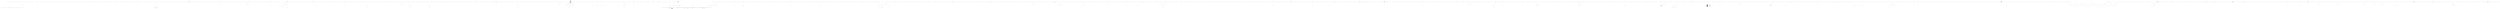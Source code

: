 digraph  {
n9 [label="Nancy.Bootstrapper.InstanceRegistration", span=""];
n0 [cluster="Nancy.Bootstrapper.InstanceRegistration.InstanceRegistration(System.Type, object)", label="Entry Nancy.Bootstrapper.InstanceRegistration.InstanceRegistration(System.Type, object)", span="14-14"];
n1 [cluster="Nancy.Bootstrapper.InstanceRegistration.InstanceRegistration(System.Type, object)", label="registrationType == null", span="16-16"];
n3 [cluster="Nancy.Bootstrapper.InstanceRegistration.InstanceRegistration(System.Type, object)", label="implementation == null", span="21-21"];
n5 [cluster="Nancy.Bootstrapper.InstanceRegistration.InstanceRegistration(System.Type, object)", label="this.RegistrationType = registrationType", span="26-26"];
n6 [cluster="Nancy.Bootstrapper.InstanceRegistration.InstanceRegistration(System.Type, object)", label="this.Implementation = implementation", span="27-27"];
n2 [cluster="Nancy.Bootstrapper.InstanceRegistration.InstanceRegistration(System.Type, object)", label="throw new ArgumentNullException(''registrationType'');", span="18-18"];
n4 [cluster="Nancy.Bootstrapper.InstanceRegistration.InstanceRegistration(System.Type, object)", label="throw new ArgumentNullException(''implementation'');", span="23-23"];
n7 [cluster="Nancy.Bootstrapper.InstanceRegistration.InstanceRegistration(System.Type, object)", label="Exit Nancy.Bootstrapper.InstanceRegistration.InstanceRegistration(System.Type, object)", span="14-14"];
n8 [cluster="System.ArgumentNullException.ArgumentNullException(string)", label="Entry System.ArgumentNullException.ArgumentNullException(string)", span="0-0"];
m0_13 [cluster="Nancy.Testing.Browser.Delete(Nancy.Url, System.Action<Nancy.Testing.BrowserContext>)", file="Browser.cs", label="Entry Nancy.Testing.Browser.Delete(Nancy.Url, System.Action<Nancy.Testing.BrowserContext>)", span="59-59"];
m0_14 [cluster="Nancy.Testing.Browser.Delete(Nancy.Url, System.Action<Nancy.Testing.BrowserContext>)", file="Browser.cs", label="return this.HandleRequest(''DELETE'', url, browserContext);", span="61-61"];
m0_15 [cluster="Nancy.Testing.Browser.Delete(Nancy.Url, System.Action<Nancy.Testing.BrowserContext>)", file="Browser.cs", label="Exit Nancy.Testing.Browser.Delete(Nancy.Url, System.Action<Nancy.Testing.BrowserContext>)", span="59-59"];
m0_17 [cluster="Nancy.Testing.Browser.Get(string, System.Action<Nancy.Testing.BrowserContext>)", file="Browser.cs", label="Entry Nancy.Testing.Browser.Get(string, System.Action<Nancy.Testing.BrowserContext>)", span="70-70"];
m0_18 [cluster="Nancy.Testing.Browser.Get(string, System.Action<Nancy.Testing.BrowserContext>)", file="Browser.cs", label="return this.HandleRequest(''GET'', path, browserContext);", span="72-72"];
m0_19 [cluster="Nancy.Testing.Browser.Get(string, System.Action<Nancy.Testing.BrowserContext>)", file="Browser.cs", label="Exit Nancy.Testing.Browser.Get(string, System.Action<Nancy.Testing.BrowserContext>)", span="70-70"];
m0_60 [cluster="Nancy.INancyEngine.HandleRequest(Nancy.Request)", file="Browser.cs", label="Entry Nancy.INancyEngine.HandleRequest(Nancy.Request)", span="15-15"];
m0_67 [cluster="System.Uri.Uri(string)", file="Browser.cs", label="Entry System.Uri.Uri(string)", span="0-0"];
m0_44 [cluster="Nancy.Testing.Browser.Post(Nancy.Url, System.Action<Nancy.Testing.BrowserContext>)", file="Browser.cs", label="Entry Nancy.Testing.Browser.Post(Nancy.Url, System.Action<Nancy.Testing.BrowserContext>)", span="169-169"];
m0_45 [cluster="Nancy.Testing.Browser.Post(Nancy.Url, System.Action<Nancy.Testing.BrowserContext>)", file="Browser.cs", label="return this.HandleRequest(''POST'', url, browserContext);", span="171-171"];
m0_46 [cluster="Nancy.Testing.Browser.Post(Nancy.Url, System.Action<Nancy.Testing.BrowserContext>)", file="Browser.cs", label="Exit Nancy.Testing.Browser.Post(Nancy.Url, System.Action<Nancy.Testing.BrowserContext>)", span="169-169"];
m0_85 [cluster="string.Format(string, object, object)", file="Browser.cs", label="Entry string.Format(string, object, object)", span="0-0"];
m0_95 [cluster="Nancy.Testing.Browser.BuildRequestBody(Nancy.Testing.IBrowserContextValues)", file="Browser.cs", label="Entry Nancy.Testing.Browser.BuildRequestBody(Nancy.Testing.IBrowserContextValues)", span="255-255"];
m0_96 [cluster="Nancy.Testing.Browser.BuildRequestBody(Nancy.Testing.IBrowserContextValues)", file="Browser.cs", label="contextValues.Body != null", span="257-257"];
m0_98 [cluster="Nancy.Testing.Browser.BuildRequestBody(Nancy.Testing.IBrowserContextValues)", file="Browser.cs", label="var useFormValues = !String.IsNullOrEmpty(contextValues.FormValues)", span="262-262"];
m0_99 [cluster="Nancy.Testing.Browser.BuildRequestBody(Nancy.Testing.IBrowserContextValues)", file="Browser.cs", label="var bodyContents = useFormValues ? contextValues.FormValues : contextValues.BodyString", span="263-263"];
m0_101 [cluster="Nancy.Testing.Browser.BuildRequestBody(Nancy.Testing.IBrowserContextValues)", file="Browser.cs", label="useFormValues && !contextValues.Headers.ContainsKey(''Content-Type'')", span="266-266"];
m0_102 [cluster="Nancy.Testing.Browser.BuildRequestBody(Nancy.Testing.IBrowserContextValues)", file="Browser.cs", label="contextValues.Headers[''Content-Type''] = new[] { ''application/x-www-form-urlencoded'' }", span="268-268"];
m0_103 [cluster="Nancy.Testing.Browser.BuildRequestBody(Nancy.Testing.IBrowserContextValues)", file="Browser.cs", label="contextValues.Body = new MemoryStream(bodyBytes)", span="271-271"];
m0_97 [cluster="Nancy.Testing.Browser.BuildRequestBody(Nancy.Testing.IBrowserContextValues)", file="Browser.cs", label="return;", span="259-259"];
m0_100 [cluster="Nancy.Testing.Browser.BuildRequestBody(Nancy.Testing.IBrowserContextValues)", file="Browser.cs", label="var bodyBytes = bodyContents != null ? Encoding.UTF8.GetBytes(bodyContents) : new byte[] { }", span="264-264"];
m0_104 [cluster="Nancy.Testing.Browser.BuildRequestBody(Nancy.Testing.IBrowserContextValues)", file="Browser.cs", label="Exit Nancy.Testing.Browser.BuildRequestBody(Nancy.Testing.IBrowserContextValues)", span="255-255"];
m0_123 [cluster="Nancy.IO.RequestStream.FromStream(System.IO.Stream, long, bool)", file="Browser.cs", label="Entry Nancy.IO.RequestStream.FromStream(System.IO.Stream, long, bool)", span="273-273"];
m0_125 [cluster="string.IsNullOrWhiteSpace(string)", file="Browser.cs", label="Entry string.IsNullOrWhiteSpace(string)", span="0-0"];
m0_41 [cluster="Nancy.Testing.Browser.Post(string, System.Action<Nancy.Testing.BrowserContext>)", file="Browser.cs", label="Entry Nancy.Testing.Browser.Post(string, System.Action<Nancy.Testing.BrowserContext>)", span="158-158"];
m0_42 [cluster="Nancy.Testing.Browser.Post(string, System.Action<Nancy.Testing.BrowserContext>)", file="Browser.cs", label="return this.HandleRequest(''POST'', path, browserContext);", span="160-160"];
m0_43 [cluster="Nancy.Testing.Browser.Post(string, System.Action<Nancy.Testing.BrowserContext>)", file="Browser.cs", label="Exit Nancy.Testing.Browser.Post(string, System.Action<Nancy.Testing.BrowserContext>)", span="158-158"];
m0_71 [cluster="Nancy.Testing.BrowserContext.HttpRequest()", file="Browser.cs", label="Entry Nancy.Testing.BrowserContext.HttpRequest()", span="148-148"];
m0_9 [cluster="Nancy.Testing.Browser.Delete(string, System.Action<Nancy.Testing.BrowserContext>)", file="Browser.cs", label="Entry Nancy.Testing.Browser.Delete(string, System.Action<Nancy.Testing.BrowserContext>)", span="48-48"];
m0_10 [cluster="Nancy.Testing.Browser.Delete(string, System.Action<Nancy.Testing.BrowserContext>)", file="Browser.cs", label="return this.HandleRequest(''DELETE'', path, browserContext);", span="50-50"];
m0_11 [cluster="Nancy.Testing.Browser.Delete(string, System.Action<Nancy.Testing.BrowserContext>)", file="Browser.cs", label="Exit Nancy.Testing.Browser.Delete(string, System.Action<Nancy.Testing.BrowserContext>)", span="48-48"];
m0_107 [cluster="System.IO.MemoryStream.MemoryStream(byte[])", file="Browser.cs", label="Entry System.IO.MemoryStream.MemoryStream(byte[])", span="0-0"];
m0_32 [cluster="Nancy.Testing.Browser.Options(Nancy.Url, System.Action<Nancy.Testing.BrowserContext>)", file="Browser.cs", label="Entry Nancy.Testing.Browser.Options(Nancy.Url, System.Action<Nancy.Testing.BrowserContext>)", span="125-125"];
m0_33 [cluster="Nancy.Testing.Browser.Options(Nancy.Url, System.Action<Nancy.Testing.BrowserContext>)", file="Browser.cs", label="return this.HandleRequest(''OPTIONS'', url, browserContext);", span="127-127"];
m0_34 [cluster="Nancy.Testing.Browser.Options(Nancy.Url, System.Action<Nancy.Testing.BrowserContext>)", file="Browser.cs", label="Exit Nancy.Testing.Browser.Options(Nancy.Url, System.Action<Nancy.Testing.BrowserContext>)", span="125-125"];
m0_23 [cluster="Nancy.Testing.Browser.Head(string, System.Action<Nancy.Testing.BrowserContext>)", file="Browser.cs", label="Entry Nancy.Testing.Browser.Head(string, System.Action<Nancy.Testing.BrowserContext>)", span="92-92"];
m0_24 [cluster="Nancy.Testing.Browser.Head(string, System.Action<Nancy.Testing.BrowserContext>)", file="Browser.cs", label="return this.HandleRequest(''HEAD'', path, browserContext);", span="94-94"];
m0_25 [cluster="Nancy.Testing.Browser.Head(string, System.Action<Nancy.Testing.BrowserContext>)", file="Browser.cs", label="Exit Nancy.Testing.Browser.Head(string, System.Action<Nancy.Testing.BrowserContext>)", span="92-92"];
m0_59 [cluster="Nancy.Testing.BrowserResponse.BrowserResponse(Nancy.NancyContext, Nancy.Testing.Browser)", file="Browser.cs", label="Entry Nancy.Testing.BrowserResponse.BrowserResponse(Nancy.NancyContext, Nancy.Testing.Browser)", span="22-22"];
m0_65 [cluster="System.Uri.IsWellFormedUriString(string, System.UriKind)", file="Browser.cs", label="Entry System.Uri.IsWellFormedUriString(string, System.UriKind)", span="0-0"];
m0_2 [cluster="Nancy.Testing.Browser.Browser(Nancy.Bootstrapper.INancyBootstrapper)", file="Browser.cs", label="Entry Nancy.Testing.Browser.Browser(Nancy.Bootstrapper.INancyBootstrapper)", span="35-35"];
m0_3 [cluster="Nancy.Testing.Browser.Browser(Nancy.Bootstrapper.INancyBootstrapper)", color=green, community=0, file="Browser.cs", label="this.bootstrapper = bootstrapper", prediction=0, span="37-37"];
m0_4 [cluster="Nancy.Testing.Browser.Browser(Nancy.Bootstrapper.INancyBootstrapper)", color=green, community=0, file="Browser.cs", label="this.bootstrapper.Initialise()", prediction=1, span="38-38"];
m0_5 [cluster="Nancy.Testing.Browser.Browser(Nancy.Bootstrapper.INancyBootstrapper)", file="Browser.cs", label="this.engine = this.bootstrapper.GetEngine()", span="39-39"];
m0_6 [cluster="Nancy.Testing.Browser.Browser(Nancy.Bootstrapper.INancyBootstrapper)", file="Browser.cs", label="Exit Nancy.Testing.Browser.Browser(Nancy.Bootstrapper.INancyBootstrapper)", span="35-35"];
m0_66 [cluster="Nancy.Url.Url()", file="Browser.cs", label="Entry Nancy.Url.Url()", span="17-17"];
m0_78 [cluster="System.Collections.Generic.IEnumerable<TSource>.Any<TSource>()", file="Browser.cs", label="Entry System.Collections.Generic.IEnumerable<TSource>.Any<TSource>()", span="0-0"];
m0_84 [cluster="Nancy.Helpers.HttpUtility.UrlEncode(string)", file="Browser.cs", label="Entry Nancy.Helpers.HttpUtility.UrlEncode(string)", span="378-378"];
m0_94 [cluster="System.Collections.Generic.IDictionary<TKey, TValue>.Remove(TKey)", file="Browser.cs", label="Entry System.Collections.Generic.IDictionary<TKey, TValue>.Remove(TKey)", span="0-0"];
m0_47 [cluster="Nancy.Testing.Browser.Put(string, System.Action<Nancy.Testing.BrowserContext>)", file="Browser.cs", label="Entry Nancy.Testing.Browser.Put(string, System.Action<Nancy.Testing.BrowserContext>)", span="180-180"];
m0_48 [cluster="Nancy.Testing.Browser.Put(string, System.Action<Nancy.Testing.BrowserContext>)", file="Browser.cs", label="return this.HandleRequest(''PUT'', path, browserContext);", span="182-182"];
m0_49 [cluster="Nancy.Testing.Browser.Put(string, System.Action<Nancy.Testing.BrowserContext>)", file="Browser.cs", label="Exit Nancy.Testing.Browser.Put(string, System.Action<Nancy.Testing.BrowserContext>)", span="180-180"];
m0_38 [cluster="Nancy.Testing.Browser.Patch(Nancy.Url, System.Action<Nancy.Testing.BrowserContext>)", file="Browser.cs", label="Entry Nancy.Testing.Browser.Patch(Nancy.Url, System.Action<Nancy.Testing.BrowserContext>)", span="147-147"];
m0_39 [cluster="Nancy.Testing.Browser.Patch(Nancy.Url, System.Action<Nancy.Testing.BrowserContext>)", file="Browser.cs", label="return this.HandleRequest(''PATCH'', url, browserContext);", span="149-149"];
m0_40 [cluster="Nancy.Testing.Browser.Patch(Nancy.Url, System.Action<Nancy.Testing.BrowserContext>)", file="Browser.cs", label="Exit Nancy.Testing.Browser.Patch(Nancy.Url, System.Action<Nancy.Testing.BrowserContext>)", span="147-147"];
m0_126 [cluster="Nancy.Request.Request(string, Nancy.Url, Nancy.IO.RequestStream, System.Collections.Generic.IDictionary<string, System.Collections.Generic.IEnumerable<string>>, string, byte[])", file="Browser.cs", label="Entry Nancy.Request.Request(string, Nancy.Url, Nancy.IO.RequestStream, System.Collections.Generic.IDictionary<string, System.Collections.Generic.IEnumerable<string>>, string, byte[])", span="44-44"];
m0_80 [cluster="Unk.Header", file="Browser.cs", label="Entry Unk.Header", span=""];
m0_8 [cluster="Nancy.Bootstrapper.INancyBootstrapper.GetEngine()", file="Browser.cs", label="Entry Nancy.Bootstrapper.INancyBootstrapper.GetEngine()", span="18-18"];
m0_122 [cluster="System.Action<T>.Invoke(T)", file="Browser.cs", label="Entry System.Action<T>.Invoke(T)", span="0-0"];
m0_79 [cluster="Unk.Aggregate", file="Browser.cs", label="Entry Unk.Aggregate", span=""];
m0_61 [cluster="Nancy.Testing.Browser.CaptureCookies(Nancy.Testing.BrowserResponse)", file="Browser.cs", label="Entry Nancy.Testing.Browser.CaptureCookies(Nancy.Testing.BrowserResponse)", span="235-235"];
m0_86 [cluster="Nancy.Testing.Browser.CaptureCookies(Nancy.Testing.BrowserResponse)", file="Browser.cs", label="response.Cookies == null || !response.Cookies.Any()", span="237-237"];
m0_88 [cluster="Nancy.Testing.Browser.CaptureCookies(Nancy.Testing.BrowserResponse)", file="Browser.cs", label="response.Cookies", span="242-242"];
m0_87 [cluster="Nancy.Testing.Browser.CaptureCookies(Nancy.Testing.BrowserResponse)", file="Browser.cs", label="return;", span="239-239"];
m0_89 [cluster="Nancy.Testing.Browser.CaptureCookies(Nancy.Testing.BrowserResponse)", file="Browser.cs", label="string.IsNullOrEmpty(cookie.Value)", span="244-244"];
m0_90 [cluster="Nancy.Testing.Browser.CaptureCookies(Nancy.Testing.BrowserResponse)", file="Browser.cs", label="this.cookies.Remove(cookie.Name)", span="246-246"];
m0_91 [cluster="Nancy.Testing.Browser.CaptureCookies(Nancy.Testing.BrowserResponse)", file="Browser.cs", label="this.cookies[cookie.Name] = cookie.Value", span="250-250"];
m0_92 [cluster="Nancy.Testing.Browser.CaptureCookies(Nancy.Testing.BrowserResponse)", file="Browser.cs", label="Exit Nancy.Testing.Browser.CaptureCookies(Nancy.Testing.BrowserResponse)", span="235-235"];
m0_7 [cluster="Nancy.Bootstrapper.INancyBootstrapper.Initialise()", file="Browser.cs", label="Entry Nancy.Bootstrapper.INancyBootstrapper.Initialise()", span="12-12"];
m0_0 [cluster="Nancy.Testing.Browser.Browser(System.Action<Nancy.Testing.ConfigurableBootstrapper.ConfigurableBootstrapperConfigurator>)", file="Browser.cs", label="Entry Nancy.Testing.Browser.Browser(System.Action<Nancy.Testing.ConfigurableBootstrapper.ConfigurableBootstrapperConfigurator>)", span="26-26"];
m0_1 [cluster="Nancy.Testing.Browser.Browser(System.Action<Nancy.Testing.ConfigurableBootstrapper.ConfigurableBootstrapperConfigurator>)", file="Browser.cs", label="Exit Nancy.Testing.Browser.Browser(System.Action<Nancy.Testing.ConfigurableBootstrapper.ConfigurableBootstrapperConfigurator>)", span="26-26"];
m0_124 [cluster="System.Security.Cryptography.X509Certificates.X509Certificate.GetRawCertData()", file="Browser.cs", label="Entry System.Security.Cryptography.X509Certificates.X509Certificate.GetRawCertData()", span="0-0"];
m0_93 [cluster="string.IsNullOrEmpty(string)", file="Browser.cs", label="Entry string.IsNullOrEmpty(string)", span="0-0"];
m0_12 [cluster="Nancy.Testing.Browser.HandleRequest(string, string, System.Action<Nancy.Testing.BrowserContext>)", file="Browser.cs", label="Entry Nancy.Testing.Browser.HandleRequest(string, string, System.Action<Nancy.Testing.BrowserContext>)", span="209-209"];
m0_62 [cluster="Nancy.Testing.Browser.HandleRequest(string, string, System.Action<Nancy.Testing.BrowserContext>)", file="Browser.cs", label="var url = Uri.IsWellFormedUriString(path, UriKind.Relative)\r\n                          ? new Url {Path = path}\r\n                          : (Url)new Uri(path)", span="211-213"];
m0_63 [cluster="Nancy.Testing.Browser.HandleRequest(string, string, System.Action<Nancy.Testing.BrowserContext>)", file="Browser.cs", label="return HandleRequest(method, url, browserContext);", span="215-215"];
m0_64 [cluster="Nancy.Testing.Browser.HandleRequest(string, string, System.Action<Nancy.Testing.BrowserContext>)", file="Browser.cs", label="Exit Nancy.Testing.Browser.HandleRequest(string, string, System.Action<Nancy.Testing.BrowserContext>)", span="209-209"];
m0_16 [cluster="Nancy.Testing.Browser.HandleRequest(string, Nancy.Url, System.Action<Nancy.Testing.BrowserContext>)", file="Browser.cs", label="Entry Nancy.Testing.Browser.HandleRequest(string, Nancy.Url, System.Action<Nancy.Testing.BrowserContext>)", span="197-197"];
m0_54 [cluster="Nancy.Testing.Browser.HandleRequest(string, Nancy.Url, System.Action<Nancy.Testing.BrowserContext>)", file="Browser.cs", label="var response = new BrowserResponse(this.engine.HandleRequest(request), this)", span="202-202"];
m0_55 [cluster="Nancy.Testing.Browser.HandleRequest(string, Nancy.Url, System.Action<Nancy.Testing.BrowserContext>)", color=green, community=0, file="Browser.cs", label="this.CaptureCookies(response)", prediction=1, span="204-204"];
m0_56 [cluster="Nancy.Testing.Browser.HandleRequest(string, Nancy.Url, System.Action<Nancy.Testing.BrowserContext>)", file="Browser.cs", label="return response;", span="206-206"];
m0_57 [cluster="Nancy.Testing.Browser.HandleRequest(string, Nancy.Url, System.Action<Nancy.Testing.BrowserContext>)", file="Browser.cs", label="Exit Nancy.Testing.Browser.HandleRequest(string, Nancy.Url, System.Action<Nancy.Testing.BrowserContext>)", span="197-197"];
m0_106 [cluster="System.Collections.Generic.IDictionary<TKey, TValue>.ContainsKey(TKey)", file="Browser.cs", label="Entry System.Collections.Generic.IDictionary<TKey, TValue>.ContainsKey(TKey)", span="0-0"];
m0_81 [cluster="lambda expression", file="Browser.cs", label="Entry lambda expression", span="230-230"];
m0_82 [cluster="lambda expression", file="Browser.cs", label="current + string.Format(''{0}={1};'', HttpUtility.UrlEncode(cookie.Key), HttpUtility.UrlEncode(cookie.Value))", span="230-230"];
m0_83 [cluster="lambda expression", file="Browser.cs", label="Exit lambda expression", span="230-230"];
m0_72 [cluster="Nancy.Testing.Browser.SetCookies(Nancy.Testing.BrowserContext)", file="Browser.cs", label="Entry Nancy.Testing.Browser.SetCookies(Nancy.Testing.BrowserContext)", span="223-223"];
m0_73 [cluster="Nancy.Testing.Browser.SetCookies(Nancy.Testing.BrowserContext)", file="Browser.cs", label="!this.cookies.Any()", span="225-225"];
m0_76 [cluster="Nancy.Testing.Browser.SetCookies(Nancy.Testing.BrowserContext)", file="Browser.cs", label="context.Header(''Cookie'', cookieString)", span="232-232"];
m0_74 [cluster="Nancy.Testing.Browser.SetCookies(Nancy.Testing.BrowserContext)", file="Browser.cs", label="return;", span="227-227"];
m0_75 [cluster="Nancy.Testing.Browser.SetCookies(Nancy.Testing.BrowserContext)", file="Browser.cs", label="var cookieString = this.cookies.Aggregate(string.Empty, (current, cookie) => current + string.Format(''{0}={1};'', HttpUtility.UrlEncode(cookie.Key), HttpUtility.UrlEncode(cookie.Value)))", span="230-230"];
m0_77 [cluster="Nancy.Testing.Browser.SetCookies(Nancy.Testing.BrowserContext)", file="Browser.cs", label="Exit Nancy.Testing.Browser.SetCookies(Nancy.Testing.BrowserContext)", span="223-223"];
m0_68 [cluster="Nancy.Testing.Browser.DefaultBrowserContext(Nancy.Testing.BrowserContext)", file="Browser.cs", label="Entry Nancy.Testing.Browser.DefaultBrowserContext(Nancy.Testing.BrowserContext)", span="218-218"];
m0_69 [cluster="Nancy.Testing.Browser.DefaultBrowserContext(Nancy.Testing.BrowserContext)", file="Browser.cs", label="context.HttpRequest()", span="220-220"];
m0_70 [cluster="Nancy.Testing.Browser.DefaultBrowserContext(Nancy.Testing.BrowserContext)", file="Browser.cs", label="Exit Nancy.Testing.Browser.DefaultBrowserContext(Nancy.Testing.BrowserContext)", span="218-218"];
m0_20 [cluster="Nancy.Testing.Browser.Get(Nancy.Url, System.Action<Nancy.Testing.BrowserContext>)", file="Browser.cs", label="Entry Nancy.Testing.Browser.Get(Nancy.Url, System.Action<Nancy.Testing.BrowserContext>)", span="81-81"];
m0_21 [cluster="Nancy.Testing.Browser.Get(Nancy.Url, System.Action<Nancy.Testing.BrowserContext>)", file="Browser.cs", label="return this.HandleRequest(''GET'', url, browserContext);", span="83-83"];
m0_22 [cluster="Nancy.Testing.Browser.Get(Nancy.Url, System.Action<Nancy.Testing.BrowserContext>)", file="Browser.cs", label="Exit Nancy.Testing.Browser.Get(Nancy.Url, System.Action<Nancy.Testing.BrowserContext>)", span="81-81"];
m0_105 [cluster="System.Text.Encoding.GetBytes(string)", file="Browser.cs", label="Entry System.Text.Encoding.GetBytes(string)", span="0-0"];
m0_29 [cluster="Nancy.Testing.Browser.Options(string, System.Action<Nancy.Testing.BrowserContext>)", file="Browser.cs", label="Entry Nancy.Testing.Browser.Options(string, System.Action<Nancy.Testing.BrowserContext>)", span="114-114"];
m0_30 [cluster="Nancy.Testing.Browser.Options(string, System.Action<Nancy.Testing.BrowserContext>)", file="Browser.cs", label="return this.HandleRequest(''OPTIONS'', path, browserContext);", span="116-116"];
m0_31 [cluster="Nancy.Testing.Browser.Options(string, System.Action<Nancy.Testing.BrowserContext>)", file="Browser.cs", label="Exit Nancy.Testing.Browser.Options(string, System.Action<Nancy.Testing.BrowserContext>)", span="114-114"];
m0_58 [cluster="Nancy.Testing.Browser.CreateRequest(string, Nancy.Url, System.Action<Nancy.Testing.BrowserContext>)", file="Browser.cs", label="Entry Nancy.Testing.Browser.CreateRequest(string, Nancy.Url, System.Action<Nancy.Testing.BrowserContext>)", span="274-274"];
m0_108 [cluster="Nancy.Testing.Browser.CreateRequest(string, Nancy.Url, System.Action<Nancy.Testing.BrowserContext>)", file="Browser.cs", label="var context =\r\n                new BrowserContext()", span="276-277"];
m0_110 [cluster="Nancy.Testing.Browser.CreateRequest(string, Nancy.Url, System.Action<Nancy.Testing.BrowserContext>)", file="Browser.cs", label="browserContext.Invoke(context)", span="281-281"];
m0_115 [cluster="Nancy.Testing.Browser.CreateRequest(string, Nancy.Url, System.Action<Nancy.Testing.BrowserContext>)", file="Browser.cs", label="var requestUrl = url", span="295-295"];
m0_118 [cluster="Nancy.Testing.Browser.CreateRequest(string, Nancy.Url, System.Action<Nancy.Testing.BrowserContext>)", file="Browser.cs", label="requestUrl.Query = string.IsNullOrWhiteSpace(url.Query) ? (contextValues.QueryString ?? string.Empty) : url.Query", span="298-298"];
m0_119 [cluster="Nancy.Testing.Browser.CreateRequest(string, Nancy.Url, System.Action<Nancy.Testing.BrowserContext>)", file="Browser.cs", label="return new Request(method, requestUrl, requestStream, contextValues.Headers, contextValues.UserHostAddress, certBytes);", span="300-300"];
m0_109 [cluster="Nancy.Testing.Browser.CreateRequest(string, Nancy.Url, System.Action<Nancy.Testing.BrowserContext>)", file="Browser.cs", label="this.SetCookies(context)", span="279-279"];
m0_111 [cluster="Nancy.Testing.Browser.CreateRequest(string, Nancy.Url, System.Action<Nancy.Testing.BrowserContext>)", file="Browser.cs", label="var contextValues =\r\n                (IBrowserContextValues)context", span="283-284"];
m0_112 [cluster="Nancy.Testing.Browser.CreateRequest(string, Nancy.Url, System.Action<Nancy.Testing.BrowserContext>)", file="Browser.cs", label="BuildRequestBody(contextValues)", span="286-286"];
m0_113 [cluster="Nancy.Testing.Browser.CreateRequest(string, Nancy.Url, System.Action<Nancy.Testing.BrowserContext>)", file="Browser.cs", label="var requestStream =\r\n                RequestStream.FromStream(contextValues.Body, 0, true)", span="288-289"];
m0_114 [cluster="Nancy.Testing.Browser.CreateRequest(string, Nancy.Url, System.Action<Nancy.Testing.BrowserContext>)", file="Browser.cs", label="var certBytes = (contextValues.ClientCertificate == null) ?\r\n                new byte[] { } :\r\n                contextValues.ClientCertificate.GetRawCertData()", span="291-293"];
m0_116 [cluster="Nancy.Testing.Browser.CreateRequest(string, Nancy.Url, System.Action<Nancy.Testing.BrowserContext>)", file="Browser.cs", label="requestUrl.Scheme = string.IsNullOrWhiteSpace(contextValues.Protocol) ? requestUrl.Scheme : contextValues.Protocol", span="296-296"];
m0_117 [cluster="Nancy.Testing.Browser.CreateRequest(string, Nancy.Url, System.Action<Nancy.Testing.BrowserContext>)", file="Browser.cs", label="requestUrl.HostName = string.IsNullOrWhiteSpace(contextValues.HostName) ? requestUrl.HostName : contextValues.HostName", span="297-297"];
m0_120 [cluster="Nancy.Testing.Browser.CreateRequest(string, Nancy.Url, System.Action<Nancy.Testing.BrowserContext>)", file="Browser.cs", label="Exit Nancy.Testing.Browser.CreateRequest(string, Nancy.Url, System.Action<Nancy.Testing.BrowserContext>)", span="274-274"];
m0_26 [cluster="Nancy.Testing.Browser.Head(Nancy.Url, System.Action<Nancy.Testing.BrowserContext>)", file="Browser.cs", label="Entry Nancy.Testing.Browser.Head(Nancy.Url, System.Action<Nancy.Testing.BrowserContext>)", span="103-103"];
m0_27 [cluster="Nancy.Testing.Browser.Head(Nancy.Url, System.Action<Nancy.Testing.BrowserContext>)", file="Browser.cs", label="return this.HandleRequest(''HEAD'', url, browserContext);", span="105-105"];
m0_28 [cluster="Nancy.Testing.Browser.Head(Nancy.Url, System.Action<Nancy.Testing.BrowserContext>)", file="Browser.cs", label="Exit Nancy.Testing.Browser.Head(Nancy.Url, System.Action<Nancy.Testing.BrowserContext>)", span="103-103"];
m0_121 [cluster="Nancy.Testing.BrowserContext.BrowserContext()", file="Browser.cs", label="Entry Nancy.Testing.BrowserContext.BrowserContext()", span="19-19"];
m0_35 [cluster="Nancy.Testing.Browser.Patch(string, System.Action<Nancy.Testing.BrowserContext>)", file="Browser.cs", label="Entry Nancy.Testing.Browser.Patch(string, System.Action<Nancy.Testing.BrowserContext>)", span="136-136"];
m0_36 [cluster="Nancy.Testing.Browser.Patch(string, System.Action<Nancy.Testing.BrowserContext>)", file="Browser.cs", label="return this.HandleRequest(''PATCH'', path, browserContext);", span="138-138"];
m0_37 [cluster="Nancy.Testing.Browser.Patch(string, System.Action<Nancy.Testing.BrowserContext>)", file="Browser.cs", label="Exit Nancy.Testing.Browser.Patch(string, System.Action<Nancy.Testing.BrowserContext>)", span="136-136"];
m0_50 [cluster="Nancy.Testing.Browser.Put(Nancy.Url, System.Action<Nancy.Testing.BrowserContext>)", file="Browser.cs", label="Entry Nancy.Testing.Browser.Put(Nancy.Url, System.Action<Nancy.Testing.BrowserContext>)", span="192-192"];
m0_51 [cluster="Nancy.Testing.Browser.Put(Nancy.Url, System.Action<Nancy.Testing.BrowserContext>)", file="Browser.cs", label="return this.HandleRequest(''PUT'', url, browserContext);", span="194-194"];
m0_52 [cluster="Nancy.Testing.Browser.Put(Nancy.Url, System.Action<Nancy.Testing.BrowserContext>)", file="Browser.cs", label="Exit Nancy.Testing.Browser.Put(Nancy.Url, System.Action<Nancy.Testing.BrowserContext>)", span="192-192"];
m0_127 [file="Browser.cs", label="Nancy.Testing.Browser", span=""];
m3_19 [cluster="System.IO.StreamWriter.StreamWriter(System.IO.Stream)", file="ConfigurableBootstrapper.cs", label="Entry System.IO.StreamWriter.StreamWriter(System.IO.Stream)", span="0-0"];
m3_20 [cluster="System.IO.StreamWriter.Write(string)", file="ConfigurableBootstrapper.cs", label="Entry System.IO.StreamWriter.Write(string)", span="0-0"];
m3_18 [cluster="Nancy.Json.JavaScriptSerializer.Serialize(object)", file="ConfigurableBootstrapper.cs", label="Entry Nancy.Json.JavaScriptSerializer.Serialize(object)", span="453-453"];
m3_21 [cluster="System.IO.StreamWriter.Flush()", file="ConfigurableBootstrapper.cs", label="Entry System.IO.StreamWriter.Flush()", span="0-0"];
m3_5 [cluster="Nancy.Responses.JsonResponse<TModel>.GetJsonContents(TModel)", file="ConfigurableBootstrapper.cs", label="Entry Nancy.Responses.JsonResponse<TModel>.GetJsonContents(TModel)", span="15-15"];
m3_6 [cluster="Nancy.Responses.JsonResponse<TModel>.GetJsonContents(TModel)", file="ConfigurableBootstrapper.cs", label="return stream =>\r\n            {\r\n                var serializer = new JavaScriptSerializer(null, false, JsonSettings.MaxJsonLength, JsonSettings.MaxRecursions);\r\n                serializer.RegisterConverters(JsonSettings.Converters);\r\n                var json = serializer.Serialize(model);\r\n\r\n                var writer = new StreamWriter(stream);\r\n\r\n                writer.Write(json);\r\n                writer.Flush();\r\n            };", span="17-27"];
m3_7 [cluster="Nancy.Responses.JsonResponse<TModel>.GetJsonContents(TModel)", file="ConfigurableBootstrapper.cs", label="Exit Nancy.Responses.JsonResponse<TModel>.GetJsonContents(TModel)", span="15-15"];
m3_22 [cluster="Nancy.Responses.JsonResponse.JsonResponse(object)", file="ConfigurableBootstrapper.cs", label="Entry Nancy.Responses.JsonResponse.JsonResponse(object)", span="33-33"];
m3_23 [cluster="Nancy.Responses.JsonResponse.JsonResponse(object)", file="ConfigurableBootstrapper.cs", label="Exit Nancy.Responses.JsonResponse.JsonResponse(object)", span="33-33"];
m3_16 [cluster="Nancy.Json.JavaScriptSerializer.JavaScriptSerializer(Nancy.Json.JavaScriptTypeResolver, bool, int, int)", file="ConfigurableBootstrapper.cs", label="Entry Nancy.Json.JavaScriptSerializer.JavaScriptSerializer(Nancy.Json.JavaScriptTypeResolver, bool, int, int)", span="74-74"];
m3_0 [cluster="Nancy.Responses.JsonResponse<TModel>.JsonResponse(TModel)", file="ConfigurableBootstrapper.cs", label="Entry Nancy.Responses.JsonResponse<TModel>.JsonResponse(TModel)", span="8-8"];
m3_1 [cluster="Nancy.Responses.JsonResponse<TModel>.JsonResponse(TModel)", file="ConfigurableBootstrapper.cs", label="this.Contents = GetJsonContents(model)", span="10-10"];
m3_2 [cluster="Nancy.Responses.JsonResponse<TModel>.JsonResponse(TModel)", file="ConfigurableBootstrapper.cs", label="this.ContentType = ''application/json''", span="11-11"];
m3_3 [cluster="Nancy.Responses.JsonResponse<TModel>.JsonResponse(TModel)", file="ConfigurableBootstrapper.cs", label="this.StatusCode = HttpStatusCode.OK", span="12-12"];
m3_4 [cluster="Nancy.Responses.JsonResponse<TModel>.JsonResponse(TModel)", file="ConfigurableBootstrapper.cs", label="Exit Nancy.Responses.JsonResponse<TModel>.JsonResponse(TModel)", span="8-8"];
m3_17 [cluster="Nancy.Json.JavaScriptSerializer.RegisterConverters(System.Collections.Generic.IEnumerable<Nancy.Json.JavaScriptConverter>)", file="ConfigurableBootstrapper.cs", label="Entry Nancy.Json.JavaScriptSerializer.RegisterConverters(System.Collections.Generic.IEnumerable<Nancy.Json.JavaScriptConverter>)", span="429-429"];
m3_8 [cluster="lambda expression", file="ConfigurableBootstrapper.cs", label="Entry lambda expression", span="17-27"];
m3_11 [cluster="lambda expression", file="ConfigurableBootstrapper.cs", label="var json = serializer.Serialize(model)", span="21-21"];
m3_12 [cluster="lambda expression", file="ConfigurableBootstrapper.cs", label="var writer = new StreamWriter(stream)", span="23-23"];
m3_9 [cluster="lambda expression", file="ConfigurableBootstrapper.cs", label="var serializer = new JavaScriptSerializer(null, false, JsonSettings.MaxJsonLength, JsonSettings.MaxRecursions)", span="19-19"];
m3_10 [cluster="lambda expression", file="ConfigurableBootstrapper.cs", label="serializer.RegisterConverters(JsonSettings.Converters)", span="20-20"];
m3_13 [cluster="lambda expression", file="ConfigurableBootstrapper.cs", label="writer.Write(json)", span="25-25"];
m3_14 [cluster="lambda expression", file="ConfigurableBootstrapper.cs", label="writer.Flush()", span="26-26"];
m3_15 [cluster="lambda expression", file="ConfigurableBootstrapper.cs", label="Exit lambda expression", span="17-27"];
m3_24 [file="ConfigurableBootstrapper.cs", label="Nancy.Responses.JsonResponse<TModel>", span=""];
m3_25 [file="ConfigurableBootstrapper.cs", label=TModel, span=""];
m4_8 [cluster="Unk.>", file="ContextExtensions.cs", label="Entry Unk.>", span=""];
m4_13 [cluster="object.ShouldBeNull()", file="ContextExtensions.cs", label="Entry object.ShouldBeNull()", span="135-135"];
m4_11 [cluster="ResourceBasedTextResource.cstr", file="ContextExtensions.cs", label="Entry ResourceBasedTextResource.cstr", span=""];
m4_9 [cluster="Unk.CallTo", file="ContextExtensions.cs", label="Entry Unk.CallTo", span=""];
m4_0 [cluster="Nancy.Tests.Unit.Localization.ResourceBasedTextResourceFixture.Should_Return_Null_If_No_Assembly_Found()", file="ContextExtensions.cs", label="Entry Nancy.Tests.Unit.Localization.ResourceBasedTextResourceFixture.Should_Return_Null_If_No_Assembly_Found()", span="10-10"];
m4_1 [cluster="Nancy.Tests.Unit.Localization.ResourceBasedTextResourceFixture.Should_Return_Null_If_No_Assembly_Found()", file="ContextExtensions.cs", label="var resourceAssemblyProvider = A.Fake<IAssemblyProvider>()", span="13-13"];
m4_2 [cluster="Nancy.Tests.Unit.Localization.ResourceBasedTextResourceFixture.Should_Return_Null_If_No_Assembly_Found()", file="ContextExtensions.cs", label="A.CallTo(() => resourceAssemblyProvider.GetAssembliesToScan()).Returns(new[] { typeof(NancyEngine).Assembly })", span="14-14"];
m4_3 [cluster="Nancy.Tests.Unit.Localization.ResourceBasedTextResourceFixture.Should_Return_Null_If_No_Assembly_Found()", file="ContextExtensions.cs", label="var defaultTextResource = new ResourceBasedTextResource(resourceAssemblyProvider)", span="16-16"];
m4_4 [cluster="Nancy.Tests.Unit.Localization.ResourceBasedTextResourceFixture.Should_Return_Null_If_No_Assembly_Found()", file="ContextExtensions.cs", label="var context = new NancyContext()", span="17-17"];
m4_5 [cluster="Nancy.Tests.Unit.Localization.ResourceBasedTextResourceFixture.Should_Return_Null_If_No_Assembly_Found()", file="ContextExtensions.cs", label="var result = defaultTextResource[''Texts.Greeting'', context]", span="20-20"];
m4_6 [cluster="Nancy.Tests.Unit.Localization.ResourceBasedTextResourceFixture.Should_Return_Null_If_No_Assembly_Found()", file="ContextExtensions.cs", label="result.ShouldBeNull()", span="23-23"];
m4_7 [cluster="Nancy.Tests.Unit.Localization.ResourceBasedTextResourceFixture.Should_Return_Null_If_No_Assembly_Found()", file="ContextExtensions.cs", label="Exit Nancy.Tests.Unit.Localization.ResourceBasedTextResourceFixture.Should_Return_Null_If_No_Assembly_Found()", span="10-10"];
m4_10 [cluster="Unk.Returns", file="ContextExtensions.cs", label="Entry Unk.Returns", span=""];
m4_17 [cluster="Unk.GetAssembliesToScan", file="ContextExtensions.cs", label="Entry Unk.GetAssembliesToScan", span=""];
m4_12 [cluster="Nancy.NancyContext.NancyContext()", file="ContextExtensions.cs", label="Entry Nancy.NancyContext.NancyContext()", span="24-24"];
m4_14 [cluster="lambda expression", file="ContextExtensions.cs", label="Entry lambda expression", span="14-14"];
m4_15 [cluster="lambda expression", file="ContextExtensions.cs", label="resourceAssemblyProvider.GetAssembliesToScan()", span="14-14"];
m4_16 [cluster="lambda expression", file="ContextExtensions.cs", label="Exit lambda expression", span="14-14"];
m4_18 [file="ContextExtensions.cs", label=resourceAssemblyProvider, span=""];
m5_8 [cluster="System.Type.GetAssemblyPath()", file="CSharpRazorViewRenderer.cs", label="Entry System.Type.GetAssemblyPath()", span="16-16"];
m5_17 [cluster="System.ComponentModel.Component.Dispose()", file="CSharpRazorViewRenderer.cs", label="Entry System.ComponentModel.Component.Dispose()", span="0-0"];
m5_9 [cluster="Microsoft.CSharp.CSharpCodeProvider.CSharpCodeProvider()", file="CSharpRazorViewRenderer.cs", label="Entry Microsoft.CSharp.CSharpCodeProvider.CSharpCodeProvider()", span="0-0"];
m5_7 [cluster="System.Collections.Generic.List<T>.List()", file="CSharpRazorViewRenderer.cs", label="Entry System.Collections.Generic.List<T>.List()", span="0-0"];
m5_0 [cluster="Nancy.ViewEngines.Razor.CSharp.CSharpRazorViewRenderer.CSharpRazorViewRenderer()", file="CSharpRazorViewRenderer.cs", label="Entry Nancy.ViewEngines.Razor.CSharp.CSharpRazorViewRenderer.CSharpRazorViewRenderer()", span="47-47"];
m5_1 [cluster="Nancy.ViewEngines.Razor.CSharp.CSharpRazorViewRenderer.CSharpRazorViewRenderer()", file="CSharpRazorViewRenderer.cs", label="this.Assemblies = new List<string>\r\n            {\r\n                typeof(Microsoft.CSharp.RuntimeBinder.Binder).GetAssemblyPath()\r\n            }", span="49-52"];
m5_2 [cluster="Nancy.ViewEngines.Razor.CSharp.CSharpRazorViewRenderer.CSharpRazorViewRenderer()", file="CSharpRazorViewRenderer.cs", label="this.ModelCodeGenerator = typeof(CSharpModelCodeGenerator)", span="54-54"];
m5_3 [cluster="Nancy.ViewEngines.Razor.CSharp.CSharpRazorViewRenderer.CSharpRazorViewRenderer()", file="CSharpRazorViewRenderer.cs", label="this.Provider = new CSharpCodeProvider()", span="56-56"];
m5_4 [cluster="Nancy.ViewEngines.Razor.CSharp.CSharpRazorViewRenderer.CSharpRazorViewRenderer()", file="CSharpRazorViewRenderer.cs", label="this.Host = new NancyRazorEngineHost(new CSharpRazorCodeLanguage())", span="58-58"];
m5_5 [cluster="Nancy.ViewEngines.Razor.CSharp.CSharpRazorViewRenderer.CSharpRazorViewRenderer()", file="CSharpRazorViewRenderer.cs", label="this.Host.NamespaceImports.Add(''Microsoft.CSharp.RuntimeBinder'')", span="60-60"];
m5_6 [cluster="Nancy.ViewEngines.Razor.CSharp.CSharpRazorViewRenderer.CSharpRazorViewRenderer()", file="CSharpRazorViewRenderer.cs", label="Exit Nancy.ViewEngines.Razor.CSharp.CSharpRazorViewRenderer.CSharpRazorViewRenderer()", span="47-47"];
m5_11 [cluster="CSharpRazorCodeLanguage.cstr", file="CSharpRazorViewRenderer.cs", label="Entry CSharpRazorCodeLanguage.cstr", span=""];
m5_10 [cluster="NancyRazorEngineHost.cstr", file="CSharpRazorViewRenderer.cs", label="Entry NancyRazorEngineHost.cstr", span=""];
m5_13 [cluster="Nancy.ViewEngines.Razor.CSharp.CSharpRazorViewRenderer.Dispose()", file="CSharpRazorViewRenderer.cs", label="Entry Nancy.ViewEngines.Razor.CSharp.CSharpRazorViewRenderer.Dispose()", span="67-67"];
m5_14 [cluster="Nancy.ViewEngines.Razor.CSharp.CSharpRazorViewRenderer.Dispose()", file="CSharpRazorViewRenderer.cs", label="this.Provider != null", span="69-69"];
m5_15 [cluster="Nancy.ViewEngines.Razor.CSharp.CSharpRazorViewRenderer.Dispose()", file="CSharpRazorViewRenderer.cs", label="this.Provider.Dispose()", span="71-71"];
m5_16 [cluster="Nancy.ViewEngines.Razor.CSharp.CSharpRazorViewRenderer.Dispose()", file="CSharpRazorViewRenderer.cs", label="Exit Nancy.ViewEngines.Razor.CSharp.CSharpRazorViewRenderer.Dispose()", span="67-67"];
m5_12 [cluster="Unk.Add", file="CSharpRazorViewRenderer.cs", label="Entry Unk.Add", span=""];
m5_18 [file="CSharpRazorViewRenderer.cs", label="Nancy.ViewEngines.Razor.CSharp.CSharpRazorViewRenderer", span=""];
m6_40 [cluster="System.IO.StringReader.StringReader(string)", file="DataAnnotationsValidatorAdapter.cs", label="Entry System.IO.StringReader.StringReader(string)", span="0-0"];
m6_36 [cluster="System.IO.MemoryStream.ShouldEqual(string)", file="DataAnnotationsValidatorAdapter.cs", label="Entry System.IO.MemoryStream.ShouldEqual(string)", span="162-162"];
m6_8 [cluster="Unk.>", file="DataAnnotationsValidatorAdapter.cs", label="Entry Unk.>", span=""];
m6_59 [cluster="Nancy.ViewEngines.IRenderContext.LocateView(string, dynamic)", file="DataAnnotationsValidatorAdapter.cs", label="Entry Nancy.ViewEngines.IRenderContext.LocateView(string, dynamic)", span="36-36"];
m6_34 [cluster="Nancy.ViewEngines.Razor.RazorViewEngine.RenderView(Nancy.ViewEngines.ViewLocationResult, dynamic, Nancy.ViewEngines.IRenderContext)", file="DataAnnotationsValidatorAdapter.cs", label="Entry Nancy.ViewEngines.Razor.RazorViewEngine.RenderView(Nancy.ViewEngines.ViewLocationResult, dynamic, Nancy.ViewEngines.IRenderContext)", span="197-197"];
m6_32 [cluster="Nancy.ViewEngines.ViewLocationResult.ViewLocationResult(string, string, string, System.Func<System.IO.TextReader>)", file="DataAnnotationsValidatorAdapter.cs", label="Entry Nancy.ViewEngines.ViewLocationResult.ViewLocationResult(string, string, string, System.Func<System.IO.TextReader>)", span="17-17"];
m6_25 [cluster="Nancy.ViewEngines.Razor.Tests.RazorViewCompilerFixture.GetCompiledView_should_render_to_stream()", file="DataAnnotationsValidatorAdapter.cs", label="Entry Nancy.ViewEngines.Razor.Tests.RazorViewCompilerFixture.GetCompiledView_should_render_to_stream()", span="32-32"];
m6_26 [cluster="Nancy.ViewEngines.Razor.Tests.RazorViewCompilerFixture.GetCompiledView_should_render_to_stream()", file="DataAnnotationsValidatorAdapter.cs", label="var location = new ViewLocationResult(\r\n                string.Empty,\r\n                string.Empty,\r\n                ''cshtml'',\r\n                () => new StringReader(@''@{var x = ''''test'''';}<h1>Hello Mr. @x</h1>'')\r\n            )", span="35-40"];
m6_27 [cluster="Nancy.ViewEngines.Razor.Tests.RazorViewCompilerFixture.GetCompiledView_should_render_to_stream()", file="DataAnnotationsValidatorAdapter.cs", label="var stream = new MemoryStream()", span="42-42"];
m6_28 [cluster="Nancy.ViewEngines.Razor.Tests.RazorViewCompilerFixture.GetCompiledView_should_render_to_stream()", file="DataAnnotationsValidatorAdapter.cs", label="var response = this.engine.RenderView(location, null, this.renderContext)", span="45-45"];
m6_29 [cluster="Nancy.ViewEngines.Razor.Tests.RazorViewCompilerFixture.GetCompiledView_should_render_to_stream()", file="DataAnnotationsValidatorAdapter.cs", label="response.Contents.Invoke(stream)", span="46-46"];
m6_30 [cluster="Nancy.ViewEngines.Razor.Tests.RazorViewCompilerFixture.GetCompiledView_should_render_to_stream()", file="DataAnnotationsValidatorAdapter.cs", label="stream.ShouldEqual(''<h1>Hello Mr. test</h1>'')", span="49-49"];
m6_31 [cluster="Nancy.ViewEngines.Razor.Tests.RazorViewCompilerFixture.GetCompiledView_should_render_to_stream()", file="DataAnnotationsValidatorAdapter.cs", label="Exit Nancy.ViewEngines.Razor.Tests.RazorViewCompilerFixture.GetCompiledView_should_render_to_stream()", span="32-32"];
m6_0 [cluster="Nancy.ViewEngines.Razor.Tests.RazorViewCompilerFixture.RazorViewCompilerFixture()", file="DataAnnotationsValidatorAdapter.cs", label="Entry Nancy.ViewEngines.Razor.Tests.RazorViewCompilerFixture.RazorViewCompilerFixture()", span="14-14"];
m6_1 [cluster="Nancy.ViewEngines.Razor.Tests.RazorViewCompilerFixture.RazorViewCompilerFixture()", file="DataAnnotationsValidatorAdapter.cs", label="this.configuration = A.Fake<IRazorConfiguration>()", span="16-16"];
m6_2 [cluster="Nancy.ViewEngines.Razor.Tests.RazorViewCompilerFixture.RazorViewCompilerFixture()", file="DataAnnotationsValidatorAdapter.cs", label="this.engine = new RazorViewEngine(this.configuration)", span="17-17"];
m6_3 [cluster="Nancy.ViewEngines.Razor.Tests.RazorViewCompilerFixture.RazorViewCompilerFixture()", file="DataAnnotationsValidatorAdapter.cs", label="var cache = A.Fake<IViewCache>()", span="19-19"];
m6_4 [cluster="Nancy.ViewEngines.Razor.Tests.RazorViewCompilerFixture.RazorViewCompilerFixture()", file="DataAnnotationsValidatorAdapter.cs", label="A.CallTo(() => cache.GetOrAdd(A<ViewLocationResult>.Ignored, A<Func<ViewLocationResult, Func<NancyRazorViewBase>>>.Ignored))\r\n                .ReturnsLazily(x =>\r\n                {\r\n                    var result = x.GetArgument<ViewLocationResult>(0);\r\n                    return x.GetArgument<Func<ViewLocationResult, Func<NancyRazorViewBase>>>(1).Invoke(result);\r\n                })", span="20-25"];
m6_6 [cluster="Nancy.ViewEngines.Razor.Tests.RazorViewCompilerFixture.RazorViewCompilerFixture()", file="DataAnnotationsValidatorAdapter.cs", label="A.CallTo(() => this.renderContext.ViewCache).Returns(cache)", span="28-28"];
m6_5 [cluster="Nancy.ViewEngines.Razor.Tests.RazorViewCompilerFixture.RazorViewCompilerFixture()", file="DataAnnotationsValidatorAdapter.cs", label="this.renderContext = A.Fake<IRenderContext>()", span="27-27"];
m6_7 [cluster="Nancy.ViewEngines.Razor.Tests.RazorViewCompilerFixture.RazorViewCompilerFixture()", file="DataAnnotationsValidatorAdapter.cs", label="Exit Nancy.ViewEngines.Razor.Tests.RazorViewCompilerFixture.RazorViewCompilerFixture()", span="14-14"];
m6_21 [cluster="Unk.Invoke", file="DataAnnotationsValidatorAdapter.cs", label="Entry Unk.Invoke", span=""];
m6_10 [cluster="Unk.CallTo", file="DataAnnotationsValidatorAdapter.cs", label="Entry Unk.CallTo", span=""];
m6_12 [cluster="Unk.Returns", file="DataAnnotationsValidatorAdapter.cs", label="Entry Unk.Returns", span=""];
m6_33 [cluster="System.IO.MemoryStream.MemoryStream()", file="DataAnnotationsValidatorAdapter.cs", label="Entry System.IO.MemoryStream.MemoryStream()", span="0-0"];
m6_35 [cluster="System.Action<T>.Invoke(T)", file="DataAnnotationsValidatorAdapter.cs", label="Entry System.Action<T>.Invoke(T)", span="0-0"];
m6_16 [cluster="Unk.GetOrAdd", file="DataAnnotationsValidatorAdapter.cs", label="Entry Unk.GetOrAdd", span=""];
m6_53 [cluster="lambda expression", file="DataAnnotationsValidatorAdapter.cs", label="Entry lambda expression", span="67-67"];
m6_14 [cluster="lambda expression", file="DataAnnotationsValidatorAdapter.cs", label="cache.GetOrAdd(A<ViewLocationResult>.Ignored, A<Func<ViewLocationResult, Func<NancyRazorViewBase>>>.Ignored)", span="20-20"];
m6_13 [cluster="lambda expression", file="DataAnnotationsValidatorAdapter.cs", label="Entry lambda expression", span="20-20"];
m6_17 [cluster="lambda expression", file="DataAnnotationsValidatorAdapter.cs", label="Entry lambda expression", span="21-25"];
m6_22 [cluster="lambda expression", file="DataAnnotationsValidatorAdapter.cs", label="Entry lambda expression", span="28-28"];
m6_15 [cluster="lambda expression", file="DataAnnotationsValidatorAdapter.cs", label="Exit lambda expression", span="20-20"];
m6_18 [cluster="lambda expression", file="DataAnnotationsValidatorAdapter.cs", label="var result = x.GetArgument<ViewLocationResult>(0)", span="23-23"];
m6_19 [cluster="lambda expression", file="DataAnnotationsValidatorAdapter.cs", label="return x.GetArgument<Func<ViewLocationResult, Func<NancyRazorViewBase>>>(1).Invoke(result);", span="24-24"];
m6_20 [cluster="lambda expression", file="DataAnnotationsValidatorAdapter.cs", label="Exit lambda expression", span="21-25"];
m6_23 [cluster="lambda expression", file="DataAnnotationsValidatorAdapter.cs", label="this.renderContext.ViewCache", span="28-28"];
m6_24 [cluster="lambda expression", file="DataAnnotationsValidatorAdapter.cs", label="Exit lambda expression", span="28-28"];
m6_37 [cluster="lambda expression", file="DataAnnotationsValidatorAdapter.cs", label="Entry lambda expression", span="39-39"];
m6_38 [cluster="lambda expression", file="DataAnnotationsValidatorAdapter.cs", label="new StringReader(@''@{var x = ''''test'''';}<h1>Hello Mr. @x</h1>'')", span="39-39"];
m6_39 [cluster="lambda expression", file="DataAnnotationsValidatorAdapter.cs", label="Exit lambda expression", span="39-39"];
m6_56 [cluster="lambda expression", file="DataAnnotationsValidatorAdapter.cs", label="Entry lambda expression", span="70-70"];
m6_50 [cluster="lambda expression", file="DataAnnotationsValidatorAdapter.cs", label="Entry lambda expression", span="60-60"];
m6_51 [cluster="lambda expression", file="DataAnnotationsValidatorAdapter.cs", label="new StringReader(@''@{var x = ''''test'''';}<h1>Hello Mr. @x</h1> @Html.Partial(''''partial.cshtml'''')'')", span="60-60"];
m6_52 [cluster="lambda expression", file="DataAnnotationsValidatorAdapter.cs", label="Exit lambda expression", span="60-60"];
m6_54 [cluster="lambda expression", file="DataAnnotationsValidatorAdapter.cs", label="new StringReader(@''this is partial'')", span="67-67"];
m6_55 [cluster="lambda expression", file="DataAnnotationsValidatorAdapter.cs", label="Exit lambda expression", span="67-67"];
m6_57 [cluster="lambda expression", file="DataAnnotationsValidatorAdapter.cs", label="this.renderContext.LocateView(''partial.cshtml'',null)", span="70-70"];
m6_58 [cluster="lambda expression", file="DataAnnotationsValidatorAdapter.cs", label="Exit lambda expression", span="70-70"];
m6_41 [cluster="Nancy.ViewEngines.Razor.Tests.RazorViewCompilerFixture.Should_be_able_to_render_view_with_partial_to_stream()", file="DataAnnotationsValidatorAdapter.cs", label="Entry Nancy.ViewEngines.Razor.Tests.RazorViewCompilerFixture.Should_be_able_to_render_view_with_partial_to_stream()", span="53-53"];
m6_42 [cluster="Nancy.ViewEngines.Razor.Tests.RazorViewCompilerFixture.Should_be_able_to_render_view_with_partial_to_stream()", file="DataAnnotationsValidatorAdapter.cs", label="var location = new ViewLocationResult(\r\n                string.Empty,\r\n                string.Empty,\r\n                ''cshtml'',\r\n                () => new StringReader(@''@{var x = ''''test'''';}<h1>Hello Mr. @x</h1> @Html.Partial(''''partial.cshtml'''')'')\r\n            )", span="56-61"];
m6_43 [cluster="Nancy.ViewEngines.Razor.Tests.RazorViewCompilerFixture.Should_be_able_to_render_view_with_partial_to_stream()", file="DataAnnotationsValidatorAdapter.cs", label="var partialLocation = new ViewLocationResult(\r\n                string.Empty,\r\n                ''partial.cshtml'',\r\n                ''cshtml'',\r\n                () => new StringReader(@''this is partial'')\r\n            )", span="63-68"];
m6_46 [cluster="Nancy.ViewEngines.Razor.Tests.RazorViewCompilerFixture.Should_be_able_to_render_view_with_partial_to_stream()", file="DataAnnotationsValidatorAdapter.cs", label="var response = this.engine.RenderView(location, null,this.renderContext)", span="75-75"];
m6_44 [cluster="Nancy.ViewEngines.Razor.Tests.RazorViewCompilerFixture.Should_be_able_to_render_view_with_partial_to_stream()", file="DataAnnotationsValidatorAdapter.cs", label="A.CallTo(() => this.renderContext.LocateView(''partial.cshtml'',null)).Returns(partialLocation)", span="70-70"];
m6_45 [cluster="Nancy.ViewEngines.Razor.Tests.RazorViewCompilerFixture.Should_be_able_to_render_view_with_partial_to_stream()", file="DataAnnotationsValidatorAdapter.cs", label="var stream = new MemoryStream()", span="72-72"];
m6_47 [cluster="Nancy.ViewEngines.Razor.Tests.RazorViewCompilerFixture.Should_be_able_to_render_view_with_partial_to_stream()", file="DataAnnotationsValidatorAdapter.cs", label="response.Contents.Invoke(stream)", span="76-76"];
m6_48 [cluster="Nancy.ViewEngines.Razor.Tests.RazorViewCompilerFixture.Should_be_able_to_render_view_with_partial_to_stream()", file="DataAnnotationsValidatorAdapter.cs", label="stream.ShouldEqual(''<h1>Hello Mr. test</h1> this is partial'')", span="79-79"];
m6_49 [cluster="Nancy.ViewEngines.Razor.Tests.RazorViewCompilerFixture.Should_be_able_to_render_view_with_partial_to_stream()", file="DataAnnotationsValidatorAdapter.cs", label="Exit Nancy.ViewEngines.Razor.Tests.RazorViewCompilerFixture.Should_be_able_to_render_view_with_partial_to_stream()", span="53-53"];
m6_11 [cluster="Unk.ReturnsLazily", file="DataAnnotationsValidatorAdapter.cs", label="Entry Unk.ReturnsLazily", span=""];
m6_9 [cluster="Nancy.ViewEngines.Razor.RazorViewEngine.RazorViewEngine(Nancy.ViewEngines.Razor.IRazorConfiguration)", file="DataAnnotationsValidatorAdapter.cs", label="Entry Nancy.ViewEngines.Razor.RazorViewEngine.RazorViewEngine(Nancy.ViewEngines.Razor.IRazorConfiguration)", span="34-34"];
m6_60 [file="DataAnnotationsValidatorAdapter.cs", label="Nancy.ViewEngines.Razor.Tests.RazorViewCompilerFixture", span=""];
m6_61 [file="DataAnnotationsValidatorAdapter.cs", label=cache, span=""];
m7_57 [cluster="System.Collections.Generic.IEnumerable<TSource>.Contains<TSource>(TSource)", file="DataAnnotationValidatorFixture.cs", label="Entry System.Collections.Generic.IEnumerable<TSource>.Contains<TSource>(TSource)", span="0-0"];
m7_12 [cluster="DataAnnotationsValidatorFactory.cstr", file="DataAnnotationValidatorFixture.cs", label="Entry DataAnnotationsValidatorFactory.cstr", span=""];
m7_9 [cluster="Nancy.Validation.DataAnnotations.StringLengthValidatorAdapter.StringLengthValidatorAdapter()", file="DataAnnotationValidatorFixture.cs", label="Entry Nancy.Validation.DataAnnotations.StringLengthValidatorAdapter.StringLengthValidatorAdapter()", span="15-15"];
m7_120 [cluster="Nancy.Validation.DataAnnotations.Tests.DataAnnotationValidatorFixture.OopsAdapter.CanHandle(ValidationAttribute)", file="DataAnnotationValidatorFixture.cs", label="Entry Nancy.Validation.DataAnnotations.Tests.DataAnnotationValidatorFixture.OopsAdapter.CanHandle(ValidationAttribute)", span="155-155"];
m7_121 [cluster="Nancy.Validation.DataAnnotations.Tests.DataAnnotationValidatorFixture.OopsAdapter.CanHandle(ValidationAttribute)", file="DataAnnotationValidatorFixture.cs", label="return attribute.GetType() == typeof(OopsValidationAttribute);", span="157-157"];
m7_122 [cluster="Nancy.Validation.DataAnnotations.Tests.DataAnnotationValidatorFixture.OopsAdapter.CanHandle(ValidationAttribute)", file="DataAnnotationValidatorFixture.cs", label="Exit Nancy.Validation.DataAnnotations.Tests.DataAnnotationValidatorFixture.OopsAdapter.CanHandle(ValidationAttribute)", span="155-155"];
m7_7 [cluster="Nancy.Validation.DataAnnotations.RegexValidatorAdapter.RegexValidatorAdapter()", file="DataAnnotationValidatorFixture.cs", label="Entry Nancy.Validation.DataAnnotations.RegexValidatorAdapter.RegexValidatorAdapter()", span="15-15"];
m7_32 [cluster="Nancy.Validation.IModelValidator.Validate(object, Nancy.NancyContext)", file="DataAnnotationValidatorFixture.cs", label="Entry Nancy.Validation.IModelValidator.Validate(object, Nancy.NancyContext)", span="25-25"];
m7_118 [cluster="ValidationResult.cstr", file="DataAnnotationValidatorFixture.cs", label="Entry ValidationResult.cstr", span=""];
m7_11 [cluster="Unk.>", file="DataAnnotationValidatorFixture.cs", label="Entry Unk.>", span=""];
m7_64 [cluster="Nancy.Validation.DataAnnotations.Tests.DataAnnotationValidatorFixture.Should_read_regex_annotation()", file="DataAnnotationValidatorFixture.cs", label="Entry Nancy.Validation.DataAnnotations.Tests.DataAnnotationValidatorFixture.Should_read_regex_annotation()", span="80-80"];
m7_65 [cluster="Nancy.Validation.DataAnnotations.Tests.DataAnnotationValidatorFixture.Should_read_regex_annotation()", file="DataAnnotationValidatorFixture.cs", label="var subject = this.factory.Create(typeof(TestModel))", span="83-83"];
m7_66 [cluster="Nancy.Validation.DataAnnotations.Tests.DataAnnotationValidatorFixture.Should_read_regex_annotation()", file="DataAnnotationValidatorFixture.cs", label="subject.Description.Rules.SelectMany(r => r.Value).ShouldHave(r => r.RuleType == ''Regex'' && r.MemberNames.Contains(''Age''))", span="86-86"];
m7_67 [cluster="Nancy.Validation.DataAnnotations.Tests.DataAnnotationValidatorFixture.Should_read_regex_annotation()", file="DataAnnotationValidatorFixture.cs", label="Exit Nancy.Validation.DataAnnotations.Tests.DataAnnotationValidatorFixture.Should_read_regex_annotation()", span="80-80"];
m7_8 [cluster="Nancy.Validation.DataAnnotations.RequiredValidatorAdapter.RequiredValidatorAdapter()", file="DataAnnotationValidatorFixture.cs", label="Entry Nancy.Validation.DataAnnotations.RequiredValidatorAdapter.RequiredValidatorAdapter()", span="15-15"];
m7_34 [cluster="System.Collections.Generic.IEnumerable<T>.ShouldHaveCount<T>(int)", file="DataAnnotationValidatorFixture.cs", label="Entry System.Collections.Generic.IEnumerable<T>.ShouldHaveCount<T>(int)", span="90-90"];
m7_6 [cluster="Nancy.Validation.DataAnnotations.RangeValidatorAdapter.RangeValidatorAdapter()", file="DataAnnotationValidatorFixture.cs", label="Entry Nancy.Validation.DataAnnotations.RangeValidatorAdapter.RangeValidatorAdapter()", span="17-17"];
m7_33 [cluster="bool.ShouldBeFalse()", file="DataAnnotationValidatorFixture.cs", label="Entry bool.ShouldBeFalse()", span="100-100"];
m7_13 [cluster="Nancy.Validation.DataAnnotations.Tests.DataAnnotationValidatorFixture.Should_not_throw_when_no_validation_attributes_exist()", file="DataAnnotationValidatorFixture.cs", label="Entry Nancy.Validation.DataAnnotations.Tests.DataAnnotationValidatorFixture.Should_not_throw_when_no_validation_attributes_exist()", span="33-33"];
m7_14 [cluster="Nancy.Validation.DataAnnotations.Tests.DataAnnotationValidatorFixture.Should_not_throw_when_no_validation_attributes_exist()", file="DataAnnotationValidatorFixture.cs", label="var ex = Record.Exception(() => this.factory.Create(typeof(string)))", span="36-36"];
m7_15 [cluster="Nancy.Validation.DataAnnotations.Tests.DataAnnotationValidatorFixture.Should_not_throw_when_no_validation_attributes_exist()", file="DataAnnotationValidatorFixture.cs", label="ex.ShouldBeNull()", span="39-39"];
m7_16 [cluster="Nancy.Validation.DataAnnotations.Tests.DataAnnotationValidatorFixture.Should_not_throw_when_no_validation_attributes_exist()", file="DataAnnotationValidatorFixture.cs", label="Exit Nancy.Validation.DataAnnotations.Tests.DataAnnotationValidatorFixture.Should_not_throw_when_no_validation_attributes_exist()", span="33-33"];
m7_114 [cluster="System.Linq.Enumerable.Empty<TResult>()", file="DataAnnotationValidatorFixture.cs", label="Entry System.Linq.Enumerable.Empty<TResult>()", span="0-0"];
m7_35 [cluster="Nancy.Validation.DataAnnotations.Tests.DataAnnotationValidatorFixture.Description_should_be_correct()", file="DataAnnotationValidatorFixture.cs", label="Entry Nancy.Validation.DataAnnotations.Tests.DataAnnotationValidatorFixture.Description_should_be_correct()", span="58-58"];
m7_36 [cluster="Nancy.Validation.DataAnnotations.Tests.DataAnnotationValidatorFixture.Description_should_be_correct()", file="DataAnnotationValidatorFixture.cs", label="var subject = this.factory.Create(typeof(TestModel))", span="61-61"];
m7_37 [cluster="Nancy.Validation.DataAnnotations.Tests.DataAnnotationValidatorFixture.Description_should_be_correct()", file="DataAnnotationValidatorFixture.cs", label="subject.Description.ShouldNotBeNull()", span="64-64"];
m7_38 [cluster="Nancy.Validation.DataAnnotations.Tests.DataAnnotationValidatorFixture.Description_should_be_correct()", file="DataAnnotationValidatorFixture.cs", label="subject.Description.Rules.SelectMany(r => r.Value).ShouldHaveCount(9)", span="65-65"];
m7_39 [cluster="Nancy.Validation.DataAnnotations.Tests.DataAnnotationValidatorFixture.Description_should_be_correct()", file="DataAnnotationValidatorFixture.cs", label="Exit Nancy.Validation.DataAnnotations.Tests.DataAnnotationValidatorFixture.Description_should_be_correct()", span="58-58"];
m7_10 [cluster="Nancy.Validation.DataAnnotations.Tests.DataAnnotationValidatorFixture.OopsAdapter.OopsAdapter()", file="DataAnnotationValidatorFixture.cs", label="Entry Nancy.Validation.DataAnnotations.Tests.DataAnnotationValidatorFixture.OopsAdapter.OopsAdapter()", span="150-150"];
m7_119 [cluster="Nancy.Validation.DataAnnotations.Tests.DataAnnotationValidatorFixture.OopsAdapter.OopsAdapter()", file="DataAnnotationValidatorFixture.cs", label="Exit Nancy.Validation.DataAnnotations.Tests.DataAnnotationValidatorFixture.OopsAdapter.OopsAdapter()", span="150-150"];
m7_41 [cluster="System.Collections.Generic.IEnumerable<TSource>.SelectMany<TSource, TResult>(System.Func<TSource, System.Collections.Generic.IEnumerable<TResult>>)", file="DataAnnotationValidatorFixture.cs", label="Entry System.Collections.Generic.IEnumerable<TSource>.SelectMany<TSource, TResult>(System.Func<TSource, System.Collections.Generic.IEnumerable<TResult>>)", span="0-0"];
m7_23 [cluster="Nancy.Validation.DataAnnotations.Tests.DataAnnotationValidatorFixture.Should_invoke_validation()", file="DataAnnotationValidatorFixture.cs", label="Entry Nancy.Validation.DataAnnotations.Tests.DataAnnotationValidatorFixture.Should_invoke_validation()", span="43-43"];
m7_24 [cluster="Nancy.Validation.DataAnnotations.Tests.DataAnnotationValidatorFixture.Should_invoke_validation()", file="DataAnnotationValidatorFixture.cs", label="var subject = this.factory.Create(typeof(TestModel))", span="46-46"];
m7_25 [cluster="Nancy.Validation.DataAnnotations.Tests.DataAnnotationValidatorFixture.Should_invoke_validation()", file="DataAnnotationValidatorFixture.cs", label="var instance = new TestModel { Age = ''yeah'' }", span="47-47"];
m7_26 [cluster="Nancy.Validation.DataAnnotations.Tests.DataAnnotationValidatorFixture.Should_invoke_validation()", file="DataAnnotationValidatorFixture.cs", label="var result = subject.Validate(instance, new NancyContext())", span="50-50"];
m7_27 [cluster="Nancy.Validation.DataAnnotations.Tests.DataAnnotationValidatorFixture.Should_invoke_validation()", file="DataAnnotationValidatorFixture.cs", label="result.IsValid.ShouldBeFalse()", span="53-53"];
m7_28 [cluster="Nancy.Validation.DataAnnotations.Tests.DataAnnotationValidatorFixture.Should_invoke_validation()", file="DataAnnotationValidatorFixture.cs", label="result.Errors.ShouldHaveCount(3)", span="54-54"];
m7_29 [cluster="Nancy.Validation.DataAnnotations.Tests.DataAnnotationValidatorFixture.Should_invoke_validation()", file="DataAnnotationValidatorFixture.cs", label="Exit Nancy.Validation.DataAnnotations.Tests.DataAnnotationValidatorFixture.Should_invoke_validation()", span="43-43"];
m7_30 [cluster="Nancy.Validation.DataAnnotations.Tests.DataAnnotationValidatorFixture.TestModel.TestModel()", file="DataAnnotationValidatorFixture.cs", label="Entry Nancy.Validation.DataAnnotations.Tests.DataAnnotationValidatorFixture.TestModel.TestModel()", span="121-121"];
m7_115 [cluster="Nancy.Validation.DataAnnotations.Tests.DataAnnotationValidatorFixture.OopsValidationAttribute.IsValid(object, ValidationContext)", file="DataAnnotationValidatorFixture.cs", label="Entry Nancy.Validation.DataAnnotations.Tests.DataAnnotationValidatorFixture.OopsValidationAttribute.IsValid(object, ValidationContext)", span="142-142"];
m7_116 [cluster="Nancy.Validation.DataAnnotations.Tests.DataAnnotationValidatorFixture.OopsValidationAttribute.IsValid(object, ValidationContext)", file="DataAnnotationValidatorFixture.cs", label="return new ValidationResult(''Oops'', new[] { string.Empty });", span="144-144"];
m7_117 [cluster="Nancy.Validation.DataAnnotations.Tests.DataAnnotationValidatorFixture.OopsValidationAttribute.IsValid(object, ValidationContext)", file="DataAnnotationValidatorFixture.cs", label="Exit Nancy.Validation.DataAnnotations.Tests.DataAnnotationValidatorFixture.OopsValidationAttribute.IsValid(object, ValidationContext)", span="142-142"];
m7_31 [cluster="Nancy.NancyContext.NancyContext()", file="DataAnnotationValidatorFixture.cs", label="Entry Nancy.NancyContext.NancyContext()", span="25-25"];
m7_108 [cluster="lambda expression", file="DataAnnotationValidatorFixture.cs", label="Entry lambda expression", span="117-117"];
m7_19 [cluster="lambda expression", file="DataAnnotationValidatorFixture.cs", label="Entry lambda expression", span="36-36"];
m7_20 [cluster="lambda expression", file="DataAnnotationValidatorFixture.cs", label="this.factory.Create(typeof(string))", span="36-36"];
m7_21 [cluster="lambda expression", file="DataAnnotationValidatorFixture.cs", label="Exit lambda expression", span="36-36"];
m7_42 [cluster="lambda expression", file="DataAnnotationValidatorFixture.cs", label="Entry lambda expression", span="65-65"];
m7_43 [cluster="lambda expression", file="DataAnnotationValidatorFixture.cs", label="r.Value", span="65-65"];
m7_44 [cluster="lambda expression", file="DataAnnotationValidatorFixture.cs", label="Exit lambda expression", span="65-65"];
m7_51 [cluster="lambda expression", file="DataAnnotationValidatorFixture.cs", label="Entry lambda expression", span="75-75"];
m7_54 [cluster="lambda expression", file="DataAnnotationValidatorFixture.cs", label="Entry lambda expression", span="75-75"];
m7_58 [cluster="lambda expression", file="DataAnnotationValidatorFixture.cs", label="Entry lambda expression", span="76-76"];
m7_61 [cluster="lambda expression", file="DataAnnotationValidatorFixture.cs", label="Entry lambda expression", span="76-76"];
m7_52 [cluster="lambda expression", file="DataAnnotationValidatorFixture.cs", label="r.Value", span="75-75"];
m7_53 [cluster="lambda expression", file="DataAnnotationValidatorFixture.cs", label="Exit lambda expression", span="75-75"];
m7_55 [cluster="lambda expression", file="DataAnnotationValidatorFixture.cs", label="r.RuleType == ''Comparison'' && r.MemberNames.Contains(''Value'')", span="75-75"];
m7_56 [cluster="lambda expression", file="DataAnnotationValidatorFixture.cs", label="Exit lambda expression", span="75-75"];
m7_59 [cluster="lambda expression", file="DataAnnotationValidatorFixture.cs", label="r.Value", span="76-76"];
m7_60 [cluster="lambda expression", file="DataAnnotationValidatorFixture.cs", label="Exit lambda expression", span="76-76"];
m7_62 [cluster="lambda expression", file="DataAnnotationValidatorFixture.cs", label="r.RuleType == ''Comparison'' && r.MemberNames.Contains(''Value'')", span="76-76"];
m7_63 [cluster="lambda expression", file="DataAnnotationValidatorFixture.cs", label="Exit lambda expression", span="76-76"];
m7_68 [cluster="lambda expression", file="DataAnnotationValidatorFixture.cs", label="Entry lambda expression", span="86-86"];
m7_71 [cluster="lambda expression", file="DataAnnotationValidatorFixture.cs", label="Entry lambda expression", span="86-86"];
m7_69 [cluster="lambda expression", file="DataAnnotationValidatorFixture.cs", label="r.Value", span="86-86"];
m7_70 [cluster="lambda expression", file="DataAnnotationValidatorFixture.cs", label="Exit lambda expression", span="86-86"];
m7_72 [cluster="lambda expression", file="DataAnnotationValidatorFixture.cs", label="r.RuleType == ''Regex'' && r.MemberNames.Contains(''Age'')", span="86-86"];
m7_73 [cluster="lambda expression", file="DataAnnotationValidatorFixture.cs", label="Exit lambda expression", span="86-86"];
m7_79 [cluster="lambda expression", file="DataAnnotationValidatorFixture.cs", label="Entry lambda expression", span="96-96"];
m7_82 [cluster="lambda expression", file="DataAnnotationValidatorFixture.cs", label="Entry lambda expression", span="96-96"];
m7_85 [cluster="lambda expression", file="DataAnnotationValidatorFixture.cs", label="Entry lambda expression", span="97-97"];
m7_88 [cluster="lambda expression", file="DataAnnotationValidatorFixture.cs", label="Entry lambda expression", span="97-97"];
m7_80 [cluster="lambda expression", file="DataAnnotationValidatorFixture.cs", label="r.Value", span="96-96"];
m7_81 [cluster="lambda expression", file="DataAnnotationValidatorFixture.cs", label="Exit lambda expression", span="96-96"];
m7_83 [cluster="lambda expression", file="DataAnnotationValidatorFixture.cs", label="r.RuleType == ''NotNull'' && r.MemberNames.Contains(''FirstName'')", span="96-96"];
m7_84 [cluster="lambda expression", file="DataAnnotationValidatorFixture.cs", label="Exit lambda expression", span="96-96"];
m7_86 [cluster="lambda expression", file="DataAnnotationValidatorFixture.cs", label="r.Value", span="97-97"];
m7_87 [cluster="lambda expression", file="DataAnnotationValidatorFixture.cs", label="Exit lambda expression", span="97-97"];
m7_89 [cluster="lambda expression", file="DataAnnotationValidatorFixture.cs", label="r.RuleType == ''NotEmpty'' && r.MemberNames.Contains(''FirstName'')", span="97-97"];
m7_90 [cluster="lambda expression", file="DataAnnotationValidatorFixture.cs", label="Exit lambda expression", span="97-97"];
m7_95 [cluster="lambda expression", file="DataAnnotationValidatorFixture.cs", label="Entry lambda expression", span="107-107"];
m7_98 [cluster="lambda expression", file="DataAnnotationValidatorFixture.cs", label="Entry lambda expression", span="107-107"];
m7_96 [cluster="lambda expression", file="DataAnnotationValidatorFixture.cs", label="r.Value", span="107-107"];
m7_97 [cluster="lambda expression", file="DataAnnotationValidatorFixture.cs", label="Exit lambda expression", span="107-107"];
m7_99 [cluster="lambda expression", file="DataAnnotationValidatorFixture.cs", label="r.RuleType == ''StringLength'' && r.MemberNames.Contains(''FirstName'')", span="107-107"];
m7_100 [cluster="lambda expression", file="DataAnnotationValidatorFixture.cs", label="Exit lambda expression", span="107-107"];
m7_105 [cluster="lambda expression", file="DataAnnotationValidatorFixture.cs", label="Entry lambda expression", span="117-117"];
m7_106 [cluster="lambda expression", file="DataAnnotationValidatorFixture.cs", label="r.Value", span="117-117"];
m7_107 [cluster="lambda expression", file="DataAnnotationValidatorFixture.cs", label="Exit lambda expression", span="117-117"];
m7_109 [cluster="lambda expression", file="DataAnnotationValidatorFixture.cs", label="r.RuleType == ''Oops'' && r.MemberNames.Contains(string.Empty)", span="117-117"];
m7_110 [cluster="lambda expression", file="DataAnnotationValidatorFixture.cs", label="Exit lambda expression", span="117-117"];
m7_22 [cluster="Nancy.Validation.DataAnnotations.DataAnnotationsValidatorFactory.Create(System.Type)", file="DataAnnotationValidatorFixture.cs", label="Entry Nancy.Validation.DataAnnotations.DataAnnotationsValidatorFactory.Create(System.Type)", span="29-29"];
m7_123 [cluster="Unk.GetType", file="DataAnnotationValidatorFixture.cs", label="Entry Unk.GetType", span=""];
m7_17 [cluster="Unk.Exception", file="DataAnnotationValidatorFixture.cs", label="Entry Unk.Exception", span=""];
m7_101 [cluster="Nancy.Validation.DataAnnotations.Tests.DataAnnotationValidatorFixture.Should_use_custom_validator()", file="DataAnnotationValidatorFixture.cs", label="Entry Nancy.Validation.DataAnnotations.Tests.DataAnnotationValidatorFixture.Should_use_custom_validator()", span="111-111"];
m7_102 [cluster="Nancy.Validation.DataAnnotations.Tests.DataAnnotationValidatorFixture.Should_use_custom_validator()", file="DataAnnotationValidatorFixture.cs", label="var subject = this.factory.Create(typeof(TestModel))", span="114-114"];
m7_103 [cluster="Nancy.Validation.DataAnnotations.Tests.DataAnnotationValidatorFixture.Should_use_custom_validator()", file="DataAnnotationValidatorFixture.cs", label="subject.Description.Rules.SelectMany(r => r.Value).ShouldHave(r => r.RuleType == ''Oops'' && r.MemberNames.Contains(string.Empty))", span="117-117"];
m7_104 [cluster="Nancy.Validation.DataAnnotations.Tests.DataAnnotationValidatorFixture.Should_use_custom_validator()", file="DataAnnotationValidatorFixture.cs", label="Exit Nancy.Validation.DataAnnotations.Tests.DataAnnotationValidatorFixture.Should_use_custom_validator()", span="111-111"];
m7_45 [cluster="Nancy.Validation.DataAnnotations.Tests.DataAnnotationValidatorFixture.Should_read_range_annotation()", file="DataAnnotationValidatorFixture.cs", label="Entry Nancy.Validation.DataAnnotations.Tests.DataAnnotationValidatorFixture.Should_read_range_annotation()", span="69-69"];
m7_46 [cluster="Nancy.Validation.DataAnnotations.Tests.DataAnnotationValidatorFixture.Should_read_range_annotation()", file="DataAnnotationValidatorFixture.cs", label="var subject = this.factory.Create(typeof(TestModel))", span="72-72"];
m7_47 [cluster="Nancy.Validation.DataAnnotations.Tests.DataAnnotationValidatorFixture.Should_read_range_annotation()", file="DataAnnotationValidatorFixture.cs", label="subject.Description.Rules.SelectMany(r => r.Value).ShouldHave(r => r.RuleType == ''Comparison'' && r.MemberNames.Contains(''Value''))", span="75-75"];
m7_48 [cluster="Nancy.Validation.DataAnnotations.Tests.DataAnnotationValidatorFixture.Should_read_range_annotation()", file="DataAnnotationValidatorFixture.cs", label="subject.Description.Rules.SelectMany(r => r.Value).ShouldHave(r => r.RuleType == ''Comparison'' && r.MemberNames.Contains(''Value''))", span="76-76"];
m7_49 [cluster="Nancy.Validation.DataAnnotations.Tests.DataAnnotationValidatorFixture.Should_read_range_annotation()", file="DataAnnotationValidatorFixture.cs", label="Exit Nancy.Validation.DataAnnotations.Tests.DataAnnotationValidatorFixture.Should_read_range_annotation()", span="69-69"];
m7_74 [cluster="Nancy.Validation.DataAnnotations.Tests.DataAnnotationValidatorFixture.Should_read_required_annotation()", file="DataAnnotationValidatorFixture.cs", label="Entry Nancy.Validation.DataAnnotations.Tests.DataAnnotationValidatorFixture.Should_read_required_annotation()", span="90-90"];
m7_75 [cluster="Nancy.Validation.DataAnnotations.Tests.DataAnnotationValidatorFixture.Should_read_required_annotation()", file="DataAnnotationValidatorFixture.cs", label="var subject = this.factory.Create(typeof(TestModel))", span="93-93"];
m7_76 [cluster="Nancy.Validation.DataAnnotations.Tests.DataAnnotationValidatorFixture.Should_read_required_annotation()", file="DataAnnotationValidatorFixture.cs", label="subject.Description.Rules.SelectMany(r => r.Value).ShouldHave(r => r.RuleType == ''NotNull'' && r.MemberNames.Contains(''FirstName''))", span="96-96"];
m7_77 [cluster="Nancy.Validation.DataAnnotations.Tests.DataAnnotationValidatorFixture.Should_read_required_annotation()", file="DataAnnotationValidatorFixture.cs", label="subject.Description.Rules.SelectMany(r => r.Value).ShouldHave(r => r.RuleType == ''NotEmpty'' && r.MemberNames.Contains(''FirstName''))", span="97-97"];
m7_78 [cluster="Nancy.Validation.DataAnnotations.Tests.DataAnnotationValidatorFixture.Should_read_required_annotation()", file="DataAnnotationValidatorFixture.cs", label="Exit Nancy.Validation.DataAnnotations.Tests.DataAnnotationValidatorFixture.Should_read_required_annotation()", span="90-90"];
m7_5 [cluster="Nancy.Validation.DataAnnotations.DefaultPropertyValidatorFactory.DefaultPropertyValidatorFactory(System.Collections.Generic.IEnumerable<Nancy.Validation.DataAnnotations.IDataAnnotationsValidatorAdapter>)", file="DataAnnotationValidatorFixture.cs", label="Entry Nancy.Validation.DataAnnotations.DefaultPropertyValidatorFactory.DefaultPropertyValidatorFactory(System.Collections.Generic.IEnumerable<Nancy.Validation.DataAnnotations.IDataAnnotationsValidatorAdapter>)", span="19-19"];
m7_50 [cluster="System.Collections.Generic.IEnumerable<T>.ShouldHave<T>(System.Func<T, bool>)", file="DataAnnotationValidatorFixture.cs", label="Entry System.Collections.Generic.IEnumerable<T>.ShouldHave<T>(System.Func<T, bool>)", span="85-85"];
m7_111 [cluster="Nancy.Validation.DataAnnotations.Tests.DataAnnotationValidatorFixture.TestModel.Validate(ValidationContext)", file="DataAnnotationValidatorFixture.cs", label="Entry Nancy.Validation.DataAnnotations.Tests.DataAnnotationValidatorFixture.TestModel.Validate(ValidationContext)", span="134-134"];
m7_112 [cluster="Nancy.Validation.DataAnnotations.Tests.DataAnnotationValidatorFixture.TestModel.Validate(ValidationContext)", file="DataAnnotationValidatorFixture.cs", label="return Enumerable.Empty<ValidationResult>();", span="136-136"];
m7_113 [cluster="Nancy.Validation.DataAnnotations.Tests.DataAnnotationValidatorFixture.TestModel.Validate(ValidationContext)", file="DataAnnotationValidatorFixture.cs", label="Exit Nancy.Validation.DataAnnotations.Tests.DataAnnotationValidatorFixture.TestModel.Validate(ValidationContext)", span="134-134"];
m7_91 [cluster="Nancy.Validation.DataAnnotations.Tests.DataAnnotationValidatorFixture.Should_read_string_length_annotation()", file="DataAnnotationValidatorFixture.cs", label="Entry Nancy.Validation.DataAnnotations.Tests.DataAnnotationValidatorFixture.Should_read_string_length_annotation()", span="101-101"];
m7_92 [cluster="Nancy.Validation.DataAnnotations.Tests.DataAnnotationValidatorFixture.Should_read_string_length_annotation()", file="DataAnnotationValidatorFixture.cs", label="var subject = this.factory.Create(typeof(TestModel))", span="104-104"];
m7_93 [cluster="Nancy.Validation.DataAnnotations.Tests.DataAnnotationValidatorFixture.Should_read_string_length_annotation()", file="DataAnnotationValidatorFixture.cs", label="subject.Description.Rules.SelectMany(r => r.Value).ShouldHave(r => r.RuleType == ''StringLength'' && r.MemberNames.Contains(''FirstName''))", span="107-107"];
m7_94 [cluster="Nancy.Validation.DataAnnotations.Tests.DataAnnotationValidatorFixture.Should_read_string_length_annotation()", file="DataAnnotationValidatorFixture.cs", label="Exit Nancy.Validation.DataAnnotations.Tests.DataAnnotationValidatorFixture.Should_read_string_length_annotation()", span="101-101"];
m7_0 [cluster="Nancy.Validation.DataAnnotations.Tests.DataAnnotationValidatorFixture.DataAnnotationValidatorFixture()", file="DataAnnotationValidatorFixture.cs", label="Entry Nancy.Validation.DataAnnotations.Tests.DataAnnotationValidatorFixture.DataAnnotationValidatorFixture()", span="16-16"];
m7_1 [cluster="Nancy.Validation.DataAnnotations.Tests.DataAnnotationValidatorFixture.DataAnnotationValidatorFixture()", file="DataAnnotationValidatorFixture.cs", label="var adapterFactory = new DefaultPropertyValidatorFactory(new IDataAnnotationsValidatorAdapter[]\r\n            {\r\n                new RangeValidatorAdapter(),\r\n                new RegexValidatorAdapter(),\r\n                new RequiredValidatorAdapter(),\r\n                new StringLengthValidatorAdapter(),\r\n                new OopsAdapter()\r\n            })", span="18-25"];
m7_2 [cluster="Nancy.Validation.DataAnnotations.Tests.DataAnnotationValidatorFixture.DataAnnotationValidatorFixture()", file="DataAnnotationValidatorFixture.cs", label="var validator = A.Fake<IValidatableObjectAdapter>()", span="27-27"];
m7_3 [cluster="Nancy.Validation.DataAnnotations.Tests.DataAnnotationValidatorFixture.DataAnnotationValidatorFixture()", file="DataAnnotationValidatorFixture.cs", label="this.factory = new DataAnnotationsValidatorFactory(adapterFactory, validator)", span="29-29"];
m7_4 [cluster="Nancy.Validation.DataAnnotations.Tests.DataAnnotationValidatorFixture.DataAnnotationValidatorFixture()", file="DataAnnotationValidatorFixture.cs", label="Exit Nancy.Validation.DataAnnotations.Tests.DataAnnotationValidatorFixture.DataAnnotationValidatorFixture()", span="16-16"];
m7_18 [cluster="Unk.ShouldBeNull", file="DataAnnotationValidatorFixture.cs", label="Entry Unk.ShouldBeNull", span=""];
m7_40 [cluster="object.ShouldNotBeNull()", file="DataAnnotationValidatorFixture.cs", label="Entry object.ShouldNotBeNull()", span="150-150"];
m7_124 [file="DataAnnotationValidatorFixture.cs", label="Nancy.Validation.DataAnnotations.Tests.DataAnnotationValidatorFixture", span=""];
m8_12 [cluster="Nancy.Validation.FluentValidation.IFluentAdapter.CanHandle(IPropertyValidator)", file="DefaultFluentAdapterFactory.cs", label="Entry Nancy.Validation.FluentValidation.IFluentAdapter.CanHandle(IPropertyValidator)", span="16-16"];
m8_0 [cluster="Nancy.Validation.FluentValidation.DefaultFluentAdapterFactory.DefaultFluentAdapterFactory(System.Collections.Generic.IEnumerable<Nancy.Validation.FluentValidation.IFluentAdapter>)", file="DefaultFluentAdapterFactory.cs", label="Entry Nancy.Validation.FluentValidation.DefaultFluentAdapterFactory.DefaultFluentAdapterFactory(System.Collections.Generic.IEnumerable<Nancy.Validation.FluentValidation.IFluentAdapter>)", span="16-16"];
m8_1 [cluster="Nancy.Validation.FluentValidation.DefaultFluentAdapterFactory.DefaultFluentAdapterFactory(System.Collections.Generic.IEnumerable<Nancy.Validation.FluentValidation.IFluentAdapter>)", file="DefaultFluentAdapterFactory.cs", label="this.adapters = adapters", span="18-18"];
m8_2 [cluster="Nancy.Validation.FluentValidation.DefaultFluentAdapterFactory.DefaultFluentAdapterFactory(System.Collections.Generic.IEnumerable<Nancy.Validation.FluentValidation.IFluentAdapter>)", file="DefaultFluentAdapterFactory.cs", label="Exit Nancy.Validation.FluentValidation.DefaultFluentAdapterFactory.DefaultFluentAdapterFactory(System.Collections.Generic.IEnumerable<Nancy.Validation.FluentValidation.IFluentAdapter>)", span="16-16"];
m8_3 [cluster="Nancy.Validation.FluentValidation.DefaultFluentAdapterFactory.Create(IPropertyValidator)", file="DefaultFluentAdapterFactory.cs", label="Entry Nancy.Validation.FluentValidation.DefaultFluentAdapterFactory.Create(IPropertyValidator)", span="26-26"];
m8_4 [cluster="Nancy.Validation.FluentValidation.DefaultFluentAdapterFactory.Create(IPropertyValidator)", file="DefaultFluentAdapterFactory.cs", label="var adapter =\r\n                this.adapters.SingleOrDefault(x => x.CanHandle(propertyValidator))", span="28-29"];
m8_5 [cluster="Nancy.Validation.FluentValidation.DefaultFluentAdapterFactory.Create(IPropertyValidator)", file="DefaultFluentAdapterFactory.cs", label="return adapter ?? new FallbackAdapter();", span="31-31"];
m8_6 [cluster="Nancy.Validation.FluentValidation.DefaultFluentAdapterFactory.Create(IPropertyValidator)", file="DefaultFluentAdapterFactory.cs", label="Exit Nancy.Validation.FluentValidation.DefaultFluentAdapterFactory.Create(IPropertyValidator)", span="26-26"];
m8_8 [cluster="Nancy.Validation.FluentValidation.FallbackAdapter.FallbackAdapter()", file="DefaultFluentAdapterFactory.cs", label="Entry Nancy.Validation.FluentValidation.FallbackAdapter.FallbackAdapter()", span="11-11"];
m8_7 [cluster="Unk.SingleOrDefault", file="DefaultFluentAdapterFactory.cs", label="Entry Unk.SingleOrDefault", span=""];
m8_9 [cluster="lambda expression", file="DefaultFluentAdapterFactory.cs", label="Entry lambda expression", span="29-29"];
m8_10 [cluster="lambda expression", file="DefaultFluentAdapterFactory.cs", label="x.CanHandle(propertyValidator)", span="29-29"];
m8_11 [cluster="lambda expression", file="DefaultFluentAdapterFactory.cs", label="Exit lambda expression", span="29-29"];
m8_13 [file="DefaultFluentAdapterFactory.cs", label="Nancy.Validation.FluentValidation.DefaultFluentAdapterFactory", span=""];
m8_14 [file="DefaultFluentAdapterFactory.cs", label=IPropertyValidator, span=""];
m9_4 [cluster="Nancy.Routing.DefaultMetadataModuleCatalog.ScanForMetadataModules()", file="DefaultMetadataModuleCatalog.cs", label="Entry Nancy.Routing.DefaultMetadataModuleCatalog.ScanForMetadataModules()", span="45-45"];
m9_14 [cluster="Nancy.Routing.DefaultMetadataModuleCatalog.ScanForMetadataModules()", file="DefaultMetadataModuleCatalog.cs", label="Exit Nancy.Routing.DefaultMetadataModuleCatalog.ScanForMetadataModules()", span="45-45"];
m9_6 [cluster="Nancy.Routing.DefaultMetadataModuleCatalog.GetMetadataModuleTypes()", file="DefaultMetadataModuleCatalog.cs", label="Entry Nancy.Routing.DefaultMetadataModuleCatalog.GetMetadataModuleTypes()", span="30-30"];
m9_8 [cluster="Nancy.Routing.DefaultMetadataModuleCatalog.GetMetadataModuleTypes()", file="DefaultMetadataModuleCatalog.cs", label="Exit Nancy.Routing.DefaultMetadataModuleCatalog.GetMetadataModuleTypes()", span="30-30"];
m9_5 [cluster="Nancy.Routing.DefaultMetadataModuleCatalog.ConfigureContainer(System.Collections.Generic.IEnumerable<System.Type>)", file="DefaultMetadataModuleCatalog.cs", label="Entry Nancy.Routing.DefaultMetadataModuleCatalog.ConfigureContainer(System.Collections.Generic.IEnumerable<System.Type>)", span="50-50"];
m9_21 [cluster="Nancy.Routing.DefaultMetadataModuleCatalog.ConfigureContainer(System.Collections.Generic.IEnumerable<System.Type>)", file="DefaultMetadataModuleCatalog.cs", label="Exit Nancy.Routing.DefaultMetadataModuleCatalog.ConfigureContainer(System.Collections.Generic.IEnumerable<System.Type>)", span="50-50"];
m9_16 [cluster="System.Collections.Generic.IEnumerable<TSource>.ToArray<TSource>()", file="DefaultMetadataModuleCatalog.cs", label="Entry System.Collections.Generic.IEnumerable<TSource>.ToArray<TSource>()", span="0-0"];
m9_23 [cluster="Nancy.TinyIoc.TinyIoCContainer.Register(System.Type, System.Type, string)", file="DefaultMetadataModuleCatalog.cs", label="Entry Nancy.TinyIoc.TinyIoCContainer.Register(System.Type, System.Type, string)", span="1203-1203"];
m9_24 [cluster="Nancy.TinyIoc.TinyIoCContainer.RegisterOptions.AsMultiInstance()", file="DefaultMetadataModuleCatalog.cs", label="Entry Nancy.TinyIoc.TinyIoCContainer.RegisterOptions.AsMultiInstance()", span="869-869"];
m9_0 [cluster="Nancy.Routing.DefaultMetadataModuleCatalog.DefaultMetadataModuleCatalog()", file="DefaultMetadataModuleCatalog.cs", label="Entry Nancy.Routing.DefaultMetadataModuleCatalog.DefaultMetadataModuleCatalog()", span="20-20"];
m9_3 [cluster="Nancy.Routing.DefaultMetadataModuleCatalog.DefaultMetadataModuleCatalog()", file="DefaultMetadataModuleCatalog.cs", label="Exit Nancy.Routing.DefaultMetadataModuleCatalog.DefaultMetadataModuleCatalog()", span="20-20"];
m9_9 [cluster="Nancy.Routing.DefaultMetadataModuleCatalog.GetMetadataModule(System.Type)", file="DefaultMetadataModuleCatalog.cs", label="Entry Nancy.Routing.DefaultMetadataModuleCatalog.GetMetadataModule(System.Type)", span="40-40"];
m9_11 [cluster="Nancy.Routing.DefaultMetadataModuleCatalog.GetMetadataModule(System.Type)", file="DefaultMetadataModuleCatalog.cs", label="Exit Nancy.Routing.DefaultMetadataModuleCatalog.GetMetadataModule(System.Type)", span="40-40"];
m9_22 [cluster="Nancy.TinyIoc.TinyIoCContainer.TinyIoCContainer()", file="DefaultMetadataModuleCatalog.cs", label="Entry Nancy.TinyIoc.TinyIoCContainer.TinyIoCContainer()", span="3068-3068"];
m9_12 [cluster="Nancy.TinyIoc.TinyIoCContainer.Resolve(System.Type)", file="DefaultMetadataModuleCatalog.cs", label="Entry Nancy.TinyIoc.TinyIoCContainer.Resolve(System.Type)", span="1483-1483"];
m9_15 [cluster="Nancy.Bootstrapper.AppDomainAssemblyTypeScanner.TypesOf<TType>()", file="DefaultMetadataModuleCatalog.cs", label="Entry Nancy.Bootstrapper.AppDomainAssemblyTypeScanner.TypesOf<TType>()", span="304-304"];
m9_25 [file="DefaultMetadataModuleCatalog.cs", label="Nancy.Routing.DefaultMetadataModuleCatalog", span=""];
m10_40 [cluster="string.Split(params char[])", file="DefaultMetadataModuleConventions.cs", label="Entry string.Split(params char[])", span="0-0"];
m10_4 [cluster="Nancy.Metadata.Module.DefaultMetadataModuleConventions.GetEnumerator()", file="DefaultMetadataModuleConventions.cs", label="Entry Nancy.Metadata.Module.DefaultMetadataModuleConventions.GetEnumerator()", span="27-27"];
m10_5 [cluster="Nancy.Metadata.Module.DefaultMetadataModuleConventions.GetEnumerator()", color=green, community=0, file="DefaultMetadataModuleConventions.cs", label="return this.conventions.GetEnumerator();", prediction=3, span="29-29"];
m10_6 [cluster="Nancy.Metadata.Module.DefaultMetadataModuleConventions.GetEnumerator()", file="DefaultMetadataModuleConventions.cs", label="Exit Nancy.Metadata.Module.DefaultMetadataModuleConventions.GetEnumerator()", span="27-27"];
m10_43 [cluster="string.Join(string, System.Collections.Generic.IEnumerable<string>)", file="DefaultMetadataModuleConventions.cs", label="Entry string.Join(string, System.Collections.Generic.IEnumerable<string>)", span="0-0"];
m10_3 [cluster="Nancy.Metadata.Module.DefaultMetadataModuleConventions.ConfigureMetadataModuleConventions()", file="DefaultMetadataModuleConventions.cs", label="Entry Nancy.Metadata.Module.DefaultMetadataModuleConventions.ConfigureMetadataModuleConventions()", span="43-43"];
m10_17 [cluster="Nancy.Metadata.Module.DefaultMetadataModuleConventions.ConfigureMetadataModuleConventions()", color=green, community=1, file="DefaultMetadataModuleConventions.cs", label="return new List<Func<INancyModule, IEnumerable<IMetadataModule>, IMetadataModule>>\r\n                {\r\n                    // 0 Handles: ./BlahModule -> ./BlahMetadataModule\r\n                    (module, metadataModules) =>\r\n                        {\r\n                            var moduleType = module.GetType();\r\n                            var moduleName = moduleType.FullName;\r\n                            var metadataModuleName = ReplaceModuleWithMetadataModule(moduleName);\r\n\r\n                            return metadataModules.FirstOrDefault(m =>\r\n                                    string.Compare(m.GetType().FullName, metadataModuleName, StringComparison.OrdinalIgnoreCase) == 0);\r\n                        },\r\n\r\n                    // 1 Handles: ./BlahModule -> ./Metadata/BlahMetadataModule\r\n                    (module, metadataModules) =>\r\n                        {\r\n                            var moduleType = module.GetType();\r\n                            var moduleName = moduleType.FullName;\r\n                            var parts = moduleName.Split('.').ToList();\r\n                            parts.Insert(parts.Count - 1, ''Metadata'');\r\n\r\n                            var metadataModuleName = ReplaceModuleWithMetadataModule(string.Join(''.'', (IEnumerable<string>)parts));\r\n\r\n                            return metadataModules.FirstOrDefault(m =>\r\n                                    string.Compare(m.GetType().FullName, metadataModuleName, StringComparison.OrdinalIgnoreCase) == 0);\r\n                        },\r\n\r\n                    // 2 Handles: ./Modules/BlahModule -> ../Metadata/BlahMetadataModule\r\n                    (module, metadataModules) =>\r\n                        {\r\n                            var moduleType = module.GetType();\r\n                            var moduleName = moduleType.FullName;\r\n                            var parts = moduleName.Split('.').ToList();\r\n                            parts[parts.Count - 2] = ''Metadata'';\r\n\r\n                            var metadataModuleName = ReplaceModuleWithMetadataModule(string.Join(''.'', (IEnumerable<string>)parts));\r\n\r\n                            return metadataModules.FirstOrDefault(m =>\r\n                                    string.Compare(m.GetType().FullName, metadataModuleName, StringComparison.OrdinalIgnoreCase) == 0);\r\n                        }\r\n                };", prediction=4, span="45-85"];
m10_18 [cluster="Nancy.Metadata.Module.DefaultMetadataModuleConventions.ConfigureMetadataModuleConventions()", file="DefaultMetadataModuleConventions.cs", label="Exit Nancy.Metadata.Module.DefaultMetadataModuleConventions.ConfigureMetadataModuleConventions()", span="43-43"];
m10_19 [cluster="System.Collections.Generic.List<T>.List()", file="DefaultMetadataModuleConventions.cs", label="Entry System.Collections.Generic.List<T>.List()", span="0-0"];
m10_27 [cluster="Unk.FirstOrDefault", file="DefaultMetadataModuleConventions.cs", label="Entry Unk.FirstOrDefault", span=""];
m10_31 [cluster="string.Compare(string, string, System.StringComparison)", file="DefaultMetadataModuleConventions.cs", label="Entry string.Compare(string, string, System.StringComparison)", span="0-0"];
m10_42 [cluster="System.Collections.Generic.List<T>.Insert(int, T)", file="DefaultMetadataModuleConventions.cs", label="Entry System.Collections.Generic.List<T>.Insert(int, T)", span="0-0"];
m10_41 [cluster="System.Collections.Generic.IEnumerable<TSource>.ToList<TSource>()", file="DefaultMetadataModuleConventions.cs", label="Entry System.Collections.Generic.IEnumerable<TSource>.ToList<TSource>()", span="0-0"];
m10_7 [cluster="System.Collections.Generic.IEnumerable<T>.GetEnumerator()", file="DefaultMetadataModuleConventions.cs", label="Entry System.Collections.Generic.IEnumerable<T>.GetEnumerator()", span="0-0"];
m10_8 [cluster="Nancy.Metadata.Module.DefaultMetadataModuleConventions.System.Collections.IEnumerable.GetEnumerator()", file="DefaultMetadataModuleConventions.cs", label="Entry Nancy.Metadata.Module.DefaultMetadataModuleConventions.System.Collections.IEnumerable.GetEnumerator()", span="32-32"];
m10_9 [cluster="Nancy.Metadata.Module.DefaultMetadataModuleConventions.System.Collections.IEnumerable.GetEnumerator()", color=green, community=0, file="DefaultMetadataModuleConventions.cs", label="return this.GetEnumerator();", prediction=3, span="34-34"];
m10_10 [cluster="Nancy.Metadata.Module.DefaultMetadataModuleConventions.System.Collections.IEnumerable.GetEnumerator()", file="DefaultMetadataModuleConventions.cs", label="Exit Nancy.Metadata.Module.DefaultMetadataModuleConventions.System.Collections.IEnumerable.GetEnumerator()", span="32-32"];
m10_55 [cluster="lambda expression", file="DefaultMetadataModuleConventions.cs", label="Entry lambda expression", span="82-83"];
m10_21 [cluster="lambda expression", color=green, community=0, file="DefaultMetadataModuleConventions.cs", label="var moduleType = module.GetType()", prediction=6, span="50-50"];
m10_24 [cluster="lambda expression", color=green, community=1, file="DefaultMetadataModuleConventions.cs", label="return metadataModules.FirstOrDefault(m =>\r\n                                    string.Compare(m.GetType().FullName, metadataModuleName, StringComparison.OrdinalIgnoreCase) == 0);", prediction=4, span="54-55"];
m10_33 [cluster="lambda expression", color=green, community=0, file="DefaultMetadataModuleConventions.cs", label="var moduleType = module.GetType()", prediction=8, span="61-61"];
m10_38 [cluster="lambda expression", color=green, community=1, file="DefaultMetadataModuleConventions.cs", label="return metadataModules.FirstOrDefault(m =>\r\n                                    string.Compare(m.GetType().FullName, metadataModuleName, StringComparison.OrdinalIgnoreCase) == 0);", prediction=4, span="68-69"];
m10_48 [cluster="lambda expression", color=green, community=0, file="DefaultMetadataModuleConventions.cs", label="var moduleType = module.GetType()", prediction=10, span="75-75"];
m10_53 [cluster="lambda expression", color=green, community=1, file="DefaultMetadataModuleConventions.cs", label="return metadataModules.FirstOrDefault(m =>\r\n                                    string.Compare(m.GetType().FullName, metadataModuleName, StringComparison.OrdinalIgnoreCase) == 0);", prediction=4, span="82-83"];
m10_20 [cluster="lambda expression", file="DefaultMetadataModuleConventions.cs", label="Entry lambda expression", span="48-56"];
m10_22 [cluster="lambda expression", color=green, community=0, file="DefaultMetadataModuleConventions.cs", label="var moduleName = moduleType.FullName", prediction=12, span="51-51"];
m10_23 [cluster="lambda expression", color=green, community=0, file="DefaultMetadataModuleConventions.cs", label="var metadataModuleName = ReplaceModuleWithMetadataModule(moduleName)", prediction=13, span="52-52"];
m10_25 [cluster="lambda expression", file="DefaultMetadataModuleConventions.cs", label="Exit lambda expression", span="48-56"];
m10_28 [cluster="lambda expression", file="DefaultMetadataModuleConventions.cs", label="Entry lambda expression", span="54-55"];
m10_32 [cluster="lambda expression", file="DefaultMetadataModuleConventions.cs", label="Entry lambda expression", span="59-70"];
m10_34 [cluster="lambda expression", color=green, community=0, file="DefaultMetadataModuleConventions.cs", label="var moduleName = moduleType.FullName", prediction=14, span="62-62"];
m10_37 [cluster="lambda expression", color=green, community=0, file="DefaultMetadataModuleConventions.cs", label="var metadataModuleName = ReplaceModuleWithMetadataModule(string.Join(''.'', (IEnumerable<string>)parts))", prediction=15, span="66-66"];
m10_39 [cluster="lambda expression", file="DefaultMetadataModuleConventions.cs", label="Exit lambda expression", span="59-70"];
m10_44 [cluster="lambda expression", file="DefaultMetadataModuleConventions.cs", label="Entry lambda expression", span="68-69"];
m10_47 [cluster="lambda expression", file="DefaultMetadataModuleConventions.cs", label="Entry lambda expression", span="73-84"];
m10_49 [cluster="lambda expression", color=green, community=0, file="DefaultMetadataModuleConventions.cs", label="var moduleName = moduleType.FullName", prediction=16, span="76-76"];
m10_52 [cluster="lambda expression", color=green, community=0, file="DefaultMetadataModuleConventions.cs", label="var metadataModuleName = ReplaceModuleWithMetadataModule(string.Join(''.'', (IEnumerable<string>)parts))", prediction=17, span="80-80"];
m10_54 [cluster="lambda expression", file="DefaultMetadataModuleConventions.cs", label="Exit lambda expression", span="73-84"];
m10_29 [cluster="lambda expression", color=green, community=0, file="DefaultMetadataModuleConventions.cs", label="string.Compare(m.GetType().FullName, metadataModuleName, StringComparison.OrdinalIgnoreCase) == 0", prediction=13, span="55-55"];
m10_30 [cluster="lambda expression", file="DefaultMetadataModuleConventions.cs", label="Exit lambda expression", span="54-55"];
m10_35 [cluster="lambda expression", color=green, community=0, file="DefaultMetadataModuleConventions.cs", label="var parts = moduleName.Split('.').ToList()", prediction=19, span="63-63"];
m10_36 [cluster="lambda expression", color=green, community=0, file="DefaultMetadataModuleConventions.cs", label="parts.Insert(parts.Count - 1, ''Metadata'')", prediction=20, span="64-64"];
m10_45 [cluster="lambda expression", color=green, community=0, file="DefaultMetadataModuleConventions.cs", label="string.Compare(m.GetType().FullName, metadataModuleName, StringComparison.OrdinalIgnoreCase) == 0", prediction=15, span="69-69"];
m10_46 [cluster="lambda expression", file="DefaultMetadataModuleConventions.cs", label="Exit lambda expression", span="68-69"];
m10_50 [cluster="lambda expression", color=green, community=0, file="DefaultMetadataModuleConventions.cs", label="var parts = moduleName.Split('.').ToList()", prediction=22, span="77-77"];
m10_51 [cluster="lambda expression", color=green, community=0, file="DefaultMetadataModuleConventions.cs", label="parts[parts.Count - 2] = ''Metadata''", prediction=23, span="78-78"];
m10_56 [cluster="lambda expression", color=green, community=0, file="DefaultMetadataModuleConventions.cs", label="string.Compare(m.GetType().FullName, metadataModuleName, StringComparison.OrdinalIgnoreCase) == 0", prediction=17, span="83-83"];
m10_57 [cluster="lambda expression", file="DefaultMetadataModuleConventions.cs", label="Exit lambda expression", span="82-83"];
m10_15 [cluster="string.LastIndexOf(string)", file="DefaultMetadataModuleConventions.cs", label="Entry string.LastIndexOf(string)", span="0-0"];
m10_26 [cluster="object.GetType()", file="DefaultMetadataModuleConventions.cs", label="Entry object.GetType()", span="0-0"];
m10_0 [cluster="Nancy.Metadata.Module.DefaultMetadataModuleConventions.DefaultMetadataModuleConventions()", file="DefaultMetadataModuleConventions.cs", label="Entry Nancy.Metadata.Module.DefaultMetadataModuleConventions.DefaultMetadataModuleConventions()", span="22-22"];
m10_1 [cluster="Nancy.Metadata.Module.DefaultMetadataModuleConventions.DefaultMetadataModuleConventions()", color=green, community=0, file="DefaultMetadataModuleConventions.cs", label="this.conventions = this.ConfigureMetadataModuleConventions()", prediction=25, span="24-24"];
m10_2 [cluster="Nancy.Metadata.Module.DefaultMetadataModuleConventions.DefaultMetadataModuleConventions()", file="DefaultMetadataModuleConventions.cs", label="Exit Nancy.Metadata.Module.DefaultMetadataModuleConventions.DefaultMetadataModuleConventions()", span="22-22"];
m10_16 [cluster="string.Substring(int, int)", file="DefaultMetadataModuleConventions.cs", label="Entry string.Substring(int, int)", span="0-0"];
m10_11 [cluster="Nancy.Metadata.Module.DefaultMetadataModuleConventions.ReplaceModuleWithMetadataModule(string)", file="DefaultMetadataModuleConventions.cs", label="Entry Nancy.Metadata.Module.DefaultMetadataModuleConventions.ReplaceModuleWithMetadataModule(string)", span="37-37"];
m10_12 [cluster="Nancy.Metadata.Module.DefaultMetadataModuleConventions.ReplaceModuleWithMetadataModule(string)", color=green, community=0, file="DefaultMetadataModuleConventions.cs", label="var i = moduleName.LastIndexOf(''Module'')", prediction=26, span="39-39"];
m10_13 [cluster="Nancy.Metadata.Module.DefaultMetadataModuleConventions.ReplaceModuleWithMetadataModule(string)", color=green, community=0, file="DefaultMetadataModuleConventions.cs", label="return moduleName.Substring(0, i) + ''MetadataModule'';", prediction=27, span="40-40"];
m10_14 [cluster="Nancy.Metadata.Module.DefaultMetadataModuleConventions.ReplaceModuleWithMetadataModule(string)", file="DefaultMetadataModuleConventions.cs", label="Exit Nancy.Metadata.Module.DefaultMetadataModuleConventions.ReplaceModuleWithMetadataModule(string)", span="37-37"];
m10_58 [file="DefaultMetadataModuleConventions.cs", label="Nancy.Metadata.Module.DefaultMetadataModuleConventions", span=""];
m10_59 [file="DefaultMetadataModuleConventions.cs", label=metadataModuleName, span=""];
m10_60 [file="DefaultMetadataModuleConventions.cs", label=metadataModuleName, span=""];
m10_61 [file="DefaultMetadataModuleConventions.cs", label=metadataModuleName, span=""];
m12_9 [cluster="Nancy.Metadata.Module.DefaultMetadataModuleResolver.GetMetadataModule(Nancy.INancyModule)", file="DefaultMetadataModuleResolver.cs", label="Entry Nancy.Metadata.Module.DefaultMetadataModuleResolver.GetMetadataModule(Nancy.INancyModule)", span="43-43"];
m12_10 [cluster="Nancy.Metadata.Module.DefaultMetadataModuleResolver.GetMetadataModule(Nancy.INancyModule)", color=green, community=1, file="DefaultMetadataModuleResolver.cs", label="return this.conventions\r\n                .Select(convention => this.SafeInvokeConvention(convention, module))\r\n                .FirstOrDefault(metadataModule => metadataModule != null);", prediction=28, span="45-47"];
m12_11 [cluster="Nancy.Metadata.Module.DefaultMetadataModuleResolver.GetMetadataModule(Nancy.INancyModule)", file="DefaultMetadataModuleResolver.cs", label="Exit Nancy.Metadata.Module.DefaultMetadataModuleResolver.GetMetadataModule(Nancy.INancyModule)", span="43-43"];
m12_0 [cluster="Nancy.Metadata.Module.DefaultMetadataModuleResolver.DefaultMetadataModuleResolver(Nancy.Metadata.Module.DefaultMetadataModuleConventions, System.Collections.Generic.IEnumerable<Nancy.Routing.IMetadataModule>)", file="DefaultMetadataModuleResolver.cs", label="Entry Nancy.Metadata.Module.DefaultMetadataModuleResolver.DefaultMetadataModuleResolver(Nancy.Metadata.Module.DefaultMetadataModuleConventions, System.Collections.Generic.IEnumerable<Nancy.Routing.IMetadataModule>)", span="22-22"];
m12_1 [cluster="Nancy.Metadata.Module.DefaultMetadataModuleResolver.DefaultMetadataModuleResolver(Nancy.Metadata.Module.DefaultMetadataModuleConventions, System.Collections.Generic.IEnumerable<Nancy.Routing.IMetadataModule>)", color=green, community=0, file="DefaultMetadataModuleResolver.cs", label="conventions == null", prediction=29, span="24-24"];
m12_2 [cluster="Nancy.Metadata.Module.DefaultMetadataModuleResolver.DefaultMetadataModuleResolver(Nancy.Metadata.Module.DefaultMetadataModuleConventions, System.Collections.Generic.IEnumerable<Nancy.Routing.IMetadataModule>)", color=green, community=0, file="DefaultMetadataModuleResolver.cs", label="throw new InvalidOperationException(''Cannot create an instance of DefaultMetadataModuleResolver with conventions parameter having null value.'');", prediction=30, span="26-26"];
m12_3 [cluster="Nancy.Metadata.Module.DefaultMetadataModuleResolver.DefaultMetadataModuleResolver(Nancy.Metadata.Module.DefaultMetadataModuleConventions, System.Collections.Generic.IEnumerable<Nancy.Routing.IMetadataModule>)", color=green, community=0, file="DefaultMetadataModuleResolver.cs", label="metadataModules == null", prediction=31, span="29-29"];
m12_4 [cluster="Nancy.Metadata.Module.DefaultMetadataModuleResolver.DefaultMetadataModuleResolver(Nancy.Metadata.Module.DefaultMetadataModuleConventions, System.Collections.Generic.IEnumerable<Nancy.Routing.IMetadataModule>)", color=green, community=0, file="DefaultMetadataModuleResolver.cs", label="throw new InvalidOperationException(''Cannot create an instance of DefaultMetadataModuleResolver with metadataModules parameter having null value.'');", prediction=32, span="31-31"];
m12_5 [cluster="Nancy.Metadata.Module.DefaultMetadataModuleResolver.DefaultMetadataModuleResolver(Nancy.Metadata.Module.DefaultMetadataModuleConventions, System.Collections.Generic.IEnumerable<Nancy.Routing.IMetadataModule>)", color=green, community=0, file="DefaultMetadataModuleResolver.cs", label="this.conventions = conventions", prediction=33, span="34-34"];
m12_6 [cluster="Nancy.Metadata.Module.DefaultMetadataModuleResolver.DefaultMetadataModuleResolver(Nancy.Metadata.Module.DefaultMetadataModuleConventions, System.Collections.Generic.IEnumerable<Nancy.Routing.IMetadataModule>)", color=green, community=0, file="DefaultMetadataModuleResolver.cs", label="this.metadataModules = metadataModules", prediction=34, span="35-35"];
m12_7 [cluster="Nancy.Metadata.Module.DefaultMetadataModuleResolver.DefaultMetadataModuleResolver(Nancy.Metadata.Module.DefaultMetadataModuleConventions, System.Collections.Generic.IEnumerable<Nancy.Routing.IMetadataModule>)", file="DefaultMetadataModuleResolver.cs", label="Exit Nancy.Metadata.Module.DefaultMetadataModuleResolver.DefaultMetadataModuleResolver(Nancy.Metadata.Module.DefaultMetadataModuleConventions, System.Collections.Generic.IEnumerable<Nancy.Routing.IMetadataModule>)", span="22-22"];
m12_17 [cluster="Nancy.Metadata.Module.DefaultMetadataModuleResolver.SafeInvokeConvention(System.Func<Nancy.INancyModule, System.Collections.Generic.IEnumerable<Nancy.Routing.IMetadataModule>, Nancy.Routing.IMetadataModule>, Nancy.INancyModule)", file="DefaultMetadataModuleResolver.cs", label="Entry Nancy.Metadata.Module.DefaultMetadataModuleResolver.SafeInvokeConvention(System.Func<Nancy.INancyModule, System.Collections.Generic.IEnumerable<Nancy.Routing.IMetadataModule>, Nancy.Routing.IMetadataModule>, Nancy.INancyModule)", span="50-50"];
m12_21 [cluster="Nancy.Metadata.Module.DefaultMetadataModuleResolver.SafeInvokeConvention(System.Func<Nancy.INancyModule, System.Collections.Generic.IEnumerable<Nancy.Routing.IMetadataModule>, Nancy.Routing.IMetadataModule>, Nancy.INancyModule)", color=green, community=0, file="DefaultMetadataModuleResolver.cs", label="return convention.Invoke(module, this.metadataModules);", prediction=28, span="54-54"];
m12_23 [cluster="Nancy.Metadata.Module.DefaultMetadataModuleResolver.SafeInvokeConvention(System.Func<Nancy.INancyModule, System.Collections.Generic.IEnumerable<Nancy.Routing.IMetadataModule>, Nancy.Routing.IMetadataModule>, Nancy.INancyModule)", color=green, community=0, file="DefaultMetadataModuleResolver.cs", label="return null;", prediction=36, span="58-58"];
m12_22 [cluster="Nancy.Metadata.Module.DefaultMetadataModuleResolver.SafeInvokeConvention(System.Func<Nancy.INancyModule, System.Collections.Generic.IEnumerable<Nancy.Routing.IMetadataModule>, Nancy.Routing.IMetadataModule>, Nancy.INancyModule)", file="DefaultMetadataModuleResolver.cs", label="Exit Nancy.Metadata.Module.DefaultMetadataModuleResolver.SafeInvokeConvention(System.Func<Nancy.INancyModule, System.Collections.Generic.IEnumerable<Nancy.Routing.IMetadataModule>, Nancy.Routing.IMetadataModule>, Nancy.INancyModule)", span="50-50"];
m12_13 [cluster="Unk.FirstOrDefault", file="DefaultMetadataModuleResolver.cs", label="Entry Unk.FirstOrDefault", span=""];
m12_24 [cluster="System.Func<T1, T2, TResult>.Invoke(T1, T2)", file="DefaultMetadataModuleResolver.cs", label="Entry System.Func<T1, T2, TResult>.Invoke(T1, T2)", span="0-0"];
m12_18 [cluster="lambda expression", file="DefaultMetadataModuleResolver.cs", label="Entry lambda expression", span="47-47"];
m12_14 [cluster="lambda expression", file="DefaultMetadataModuleResolver.cs", label="Entry lambda expression", span="46-46"];
m12_15 [cluster="lambda expression", color=green, community=0, file="DefaultMetadataModuleResolver.cs", label="this.SafeInvokeConvention(convention, module)", prediction=28, span="46-46"];
m12_16 [cluster="lambda expression", file="DefaultMetadataModuleResolver.cs", label="Exit lambda expression", span="46-46"];
m12_19 [cluster="lambda expression", color=green, community=0, file="DefaultMetadataModuleResolver.cs", label="metadataModule != null", prediction=38, span="47-47"];
m12_20 [cluster="lambda expression", file="DefaultMetadataModuleResolver.cs", label="Exit lambda expression", span="47-47"];
m12_8 [cluster="System.InvalidOperationException.InvalidOperationException(string)", file="DefaultMetadataModuleResolver.cs", label="Entry System.InvalidOperationException.InvalidOperationException(string)", span="0-0"];
m12_12 [cluster="Unk.Select", file="DefaultMetadataModuleResolver.cs", label="Entry Unk.Select", span=""];
m12_25 [file="DefaultMetadataModuleResolver.cs", label="Nancy.Metadata.Module.DefaultMetadataModuleResolver", span=""];
m12_26 [file="DefaultMetadataModuleResolver.cs", label="Nancy.INancyModule", span=""];
m13_122 [cluster="Nancy.DefaultNancyBootstrapper.GetAllModules(Nancy.TinyIoc.TinyIoCContainer)", file="DefaultNancyBootstrapper.cs", label="return nancyModules;", span="230-230"];
m13_72 [cluster="Nancy.DefaultNancyBootstrapper.RegisterTypes(Nancy.TinyIoc.TinyIoCContainer, System.Collections.Generic.IEnumerable<Nancy.Bootstrapper.TypeRegistration>)", file="DefaultNancyBootstrapper.cs", label="Exit Nancy.DefaultNancyBootstrapper.RegisterTypes(Nancy.TinyIoc.TinyIoCContainer, System.Collections.Generic.IEnumerable<Nancy.Bootstrapper.TypeRegistration>)", span="95-95"];
m13_95 [cluster="Nancy.DefaultNancyBootstrapper.RegisterRequestContainerModules(Nancy.TinyIoc.TinyIoCContainer, System.Collections.Generic.IEnumerable<Nancy.Bootstrapper.ModuleRegistration>)", file="DefaultNancyBootstrapper.cs", label="Exit Nancy.DefaultNancyBootstrapper.RegisterRequestContainerModules(Nancy.TinyIoc.TinyIoCContainer, System.Collections.Generic.IEnumerable<Nancy.Bootstrapper.ModuleRegistration>)", span="148-148"];
m13_69 [cluster="Nancy.DefaultNancyBootstrapper.RegisterTypes(Nancy.TinyIoc.TinyIoCContainer, System.Collections.Generic.IEnumerable<Nancy.Bootstrapper.TypeRegistration>)", file="DefaultNancyBootstrapper.cs", label="Lifetime.PerRequest", span="107-107"];
m13_140 [cluster="lambda expression", file="DefaultNancyBootstrapper.cs", label="ia(a)", span="256-256"];
m13_68 [cluster="Nancy.DefaultNancyBootstrapper.RegisterTypes(Nancy.TinyIoc.TinyIoCContainer, System.Collections.Generic.IEnumerable<Nancy.Bootstrapper.TypeRegistration>)", file="DefaultNancyBootstrapper.cs", label="container.Register(typeRegistration.RegistrationType, typeRegistration.ImplementationType).AsSingleton()", span="105-105"];
m13_139 [cluster="lambda expression", file="DefaultNancyBootstrapper.cs", label="Entry lambda expression", span="256-256"];
m13_112 [cluster="Nancy.TinyIoc.TinyIoCContainer.ResolveAll<ResolveType>(bool)", file="DefaultNancyBootstrapper.cs", label="Entry Nancy.TinyIoc.TinyIoCContainer.ResolveAll<ResolveType>(bool)", span="2352-2352"];
m13_58 [cluster="System.Collections.Generic.IEnumerable<TSource>.Concat<TSource>(System.Collections.Generic.IEnumerable<TSource>)", file="DefaultNancyBootstrapper.cs", label="Entry System.Collections.Generic.IEnumerable<TSource>.Concat<TSource>(System.Collections.Generic.IEnumerable<TSource>)", span="0-0"];
m13_59 [cluster="Nancy.Bootstrapper.NancyInternalConfiguration.GetCollectionTypeRegistrations()", file="DefaultNancyBootstrapper.cs", label="Entry Nancy.Bootstrapper.NancyInternalConfiguration.GetCollectionTypeRegistrations()", span="273-273"];
m13_60 [cluster="Nancy.Bootstrapper.NancyBootstrapperBase<TContainer>.GetApplicationCollections()", file="DefaultNancyBootstrapper.cs", label="Entry Nancy.Bootstrapper.NancyBootstrapperBase<TContainer>.GetApplicationCollections()", span="530-530"];
m13_54 [cluster="Nancy.Bootstrapper.NancyBootstrapperBase<TContainer>.RegisterBootstrapperTypes(TContainer)", file="DefaultNancyBootstrapper.cs", label="Entry Nancy.Bootstrapper.NancyBootstrapperBase<TContainer>.RegisterBootstrapperTypes(TContainer)", span="470-470"];
m13_136 [cluster="lambda expression", file="DefaultNancyBootstrapper.cs", label="!ignoredAssemblies.Any(ia => ia(a))", span="256-256"];
m13_73 [cluster="Nancy.TinyIoc.TinyIoCContainer.Register(System.Type, System.Type)", file="DefaultNancyBootstrapper.cs", label="Entry Nancy.TinyIoc.TinyIoCContainer.Register(System.Type, System.Type)", span="1191-1191"];
m13_109 [cluster="Nancy.DefaultNancyBootstrapper.GetApplicationStartupTasks()", file="DefaultNancyBootstrapper.cs", label="Entry Nancy.DefaultNancyBootstrapper.GetApplicationStartupTasks()", span="197-197"];
m13_110 [cluster="Nancy.DefaultNancyBootstrapper.GetApplicationStartupTasks()", file="DefaultNancyBootstrapper.cs", label="return this.ApplicationContainer.ResolveAll<IApplicationStartup>(false);", span="199-199"];
m13_111 [cluster="Nancy.DefaultNancyBootstrapper.GetApplicationStartupTasks()", file="DefaultNancyBootstrapper.cs", label="Exit Nancy.DefaultNancyBootstrapper.GetApplicationStartupTasks()", span="197-197"];
m13_105 [cluster="Nancy.Bootstrapper.NancyBootstrapperBase<TContainer>.GetEngine()", file="DefaultNancyBootstrapper.cs", label="engine.RequestPipelinesFactory = this.InitializeRequestPipelines", span="360-360"];
m13_49 [cluster="Nancy.Bootstrapper.NancyBootstrapperBase<TContainer>.Initialise()", file="DefaultNancyBootstrapper.cs", label="this.initialised = true", span="311-311"];
m13_129 [cluster="Nancy.Bootstrapper.NancyBootstrapperBase<TContainer>.RequestStartup(TContainer, Nancy.Bootstrapper.IPipelines, Nancy.NancyContext)", color=green, community=0, file="DefaultNancyBootstrapper.cs", label="Exit Nancy.Bootstrapper.NancyBootstrapperBase<TContainer>.RequestStartup(TContainer, Nancy.Bootstrapper.IPipelines, Nancy.NancyContext)", prediction=39, span="426-426"];
m13_128 [cluster="Nancy.Bootstrapper.NancyBootstrapperBase<TContainer>.ApplicationStartup(TContainer, Nancy.Bootstrapper.IPipelines)", file="DefaultNancyBootstrapper.cs", label="Exit Nancy.Bootstrapper.NancyBootstrapperBase<TContainer>.ApplicationStartup(TContainer, Nancy.Bootstrapper.IPipelines)", span="414-414"];
m13_130 [cluster="Nancy.Bootstrapper.NancyBootstrapperBase<TContainer>.ConfigureApplicationContainer(TContainer)", file="DefaultNancyBootstrapper.cs", label="Exit Nancy.Bootstrapper.NancyBootstrapperBase<TContainer>.ConfigureApplicationContainer(TContainer)", span="434-434"];
m13_131 [cluster="Nancy.Bootstrapper.NancyBootstrapperBase<TContainer>.ConfigureConventions(Nancy.Conventions.NancyConventions)", file="DefaultNancyBootstrapper.cs", label="Exit Nancy.Bootstrapper.NancyBootstrapperBase<TContainer>.ConfigureConventions(Nancy.Conventions.NancyConventions)", span="442-442"];
m13_124 [cluster="Nancy.Bootstrapper.NancyBootstrapperBase<TContainer>.ToString()", file="DefaultNancyBootstrapper.cs", label="Entry Nancy.Bootstrapper.NancyBootstrapperBase<TContainer>.ToString()", span="403-403"];
m13_126 [cluster="Nancy.Bootstrapper.NancyBootstrapperBase<TContainer>.ToString()", file="DefaultNancyBootstrapper.cs", label="Exit Nancy.Bootstrapper.NancyBootstrapperBase<TContainer>.ToString()", span="403-403"];
m13_125 [cluster="Nancy.Bootstrapper.NancyBootstrapperBase<TContainer>.ToString()", file="DefaultNancyBootstrapper.cs", label="return base.ToString();", span="405-405"];
m13_127 [cluster="object.ToString()", file="DefaultNancyBootstrapper.cs", label="Entry object.ToString()", span="0-0"];
m13_117 [cluster="Nancy.DefaultNancyBootstrapper.GetRegistrationTasks()", file="DefaultNancyBootstrapper.cs", label="Entry Nancy.DefaultNancyBootstrapper.GetRegistrationTasks()", span="217-217"];
m13_118 [cluster="Nancy.DefaultNancyBootstrapper.GetRegistrationTasks()", file="DefaultNancyBootstrapper.cs", label="return this.ApplicationContainer.ResolveAll<IRegistrations>(false);", span="219-219"];
m13_119 [cluster="Nancy.DefaultNancyBootstrapper.GetRegistrationTasks()", file="DefaultNancyBootstrapper.cs", label="Exit Nancy.DefaultNancyBootstrapper.GetRegistrationTasks()", span="217-217"];
m13_120 [cluster="Nancy.DefaultNancyBootstrapper.GetAllModules(Nancy.TinyIoc.TinyIoCContainer)", file="DefaultNancyBootstrapper.cs", label="Entry Nancy.DefaultNancyBootstrapper.GetAllModules(Nancy.TinyIoc.TinyIoCContainer)", span="227-227"];
m13_121 [cluster="Nancy.DefaultNancyBootstrapper.GetAllModules(Nancy.TinyIoc.TinyIoCContainer)", file="DefaultNancyBootstrapper.cs", label="var nancyModules = container.ResolveAll<INancyModule>(false)", span="229-229"];
m13_46 [cluster="Nancy.Bootstrapper.NancyBootstrapperBase<TContainer>.Initialise()", file="DefaultNancyBootstrapper.cs", label="this.FavIcon != null", span="282-282"];
m13_47 [cluster="Nancy.Bootstrapper.NancyBootstrapperBase<TContainer>.Initialise()", file="DefaultNancyBootstrapper.cs", label="this.ApplicationPipelines.BeforeRequest.AddItemToStartOfPipeline(ctx =>\r\n                    {\r\n                        if (ctx.Request == null || String.IsNullOrEmpty(ctx.Request.Path))\r\n                        {\r\n                            return null;\r\n                        }\r\n\r\n                        if (String.Equals(ctx.Request.Path, ''/favicon.ico'', StringComparison.InvariantCultureIgnoreCase))\r\n                        {\r\n                            var response = new Response\r\n                                {\r\n                                    ContentType = ''image/vnd.microsoft.icon'',\r\n                                    StatusCode = HttpStatusCode.OK,\r\n                                    Contents = s => s.Write(this.FavIcon, 0, this.FavIcon.Length)\r\n                                };\r\n\r\n                            response.Headers[''Cache-Control''] = ''public, max-age=604800, must-revalidate'';\r\n\r\n                            return response;\r\n                        }\r\n\r\n                        return null;\r\n                    })", span="284-306"];
m13_48 [cluster="Nancy.Bootstrapper.NancyBootstrapperBase<TContainer>.Initialise()", file="DefaultNancyBootstrapper.cs", label="this.GetDiagnostics().Initialize(this.ApplicationPipelines)", span="309-309"];
m13_77 [cluster="System.ArgumentOutOfRangeException.ArgumentOutOfRangeException()", file="DefaultNancyBootstrapper.cs", label="Entry System.ArgumentOutOfRangeException.ArgumentOutOfRangeException()", span="0-0"];
m13_76 [cluster="System.InvalidOperationException.InvalidOperationException(string)", file="DefaultNancyBootstrapper.cs", label="Entry System.InvalidOperationException.InvalidOperationException(string)", span="0-0"];
m13_94 [cluster="Nancy.DefaultNancyBootstrapper.RegisterRequestContainerModules(Nancy.TinyIoc.TinyIoCContainer, System.Collections.Generic.IEnumerable<Nancy.Bootstrapper.ModuleRegistration>)", file="DefaultNancyBootstrapper.cs", label="container.Register(\r\n                    typeof(INancyModule),\r\n                    moduleRegistrationType.ModuleType,\r\n                    moduleRegistrationType.ModuleType.FullName).\r\n                    AsSingleton()", span="152-156"];
m13_71 [cluster="Nancy.DefaultNancyBootstrapper.RegisterTypes(Nancy.TinyIoc.TinyIoCContainer, System.Collections.Generic.IEnumerable<Nancy.Bootstrapper.TypeRegistration>)", file="DefaultNancyBootstrapper.cs", label="throw new ArgumentOutOfRangeException();", span="111-111"];
m13_10 [cluster="Nancy.Bootstrapper.NancyBootstrapperBase<TContainer>.GetModuleKeyGenerator()", file="DefaultNancyBootstrapper.cs", label="Entry Nancy.Bootstrapper.NancyBootstrapperBase<TContainer>.GetModuleKeyGenerator()", span="456-456"];
m13_134 [cluster="Unk.AutoRegister", file="DefaultNancyBootstrapper.cs", label="Entry Unk.AutoRegister", span=""];
m13_61 [cluster="Nancy.Bootstrapper.NancyBootstrapperBase<TContainer>.ConfigureConventions(Nancy.Conventions.NancyConventions)", file="DefaultNancyBootstrapper.cs", label="Entry Nancy.Bootstrapper.NancyBootstrapperBase<TContainer>.ConfigureConventions(Nancy.Conventions.NancyConventions)", span="442-442"];
m13_123 [cluster="Nancy.Bootstrapper.NancyBootstrapperBase<TContainer>.RequestStartup(TContainer, Nancy.Bootstrapper.IPipelines, Nancy.NancyContext)", file="DefaultNancyBootstrapper.cs", label="Entry Nancy.Bootstrapper.NancyBootstrapperBase<TContainer>.RequestStartup(TContainer, Nancy.Bootstrapper.IPipelines, Nancy.NancyContext)", span="426-426"];
m13_50 [cluster="Nancy.Bootstrapper.NancyBootstrapperBase<TContainer>.Initialise()", file="DefaultNancyBootstrapper.cs", label="Exit Nancy.Bootstrapper.NancyBootstrapperBase<TContainer>.Initialise()", span="205-205"];
m13_51 [cluster="Nancy.Bootstrapper.AppDomainAssemblyTypeScanner.LoadNancyAssemblies()", file="DefaultNancyBootstrapper.cs", label="Entry Nancy.Bootstrapper.AppDomainAssemblyTypeScanner.LoadNancyAssemblies()", span="149-149"];
m13_52 [cluster="System.InvalidOperationException.InvalidOperationException(string)", file="DefaultNancyBootstrapper.cs", label="Entry System.InvalidOperationException.InvalidOperationException(string)", span="0-0"];
m13_53 [cluster="Nancy.TinyIoc.TinyIoCContainer.Resolve<ResolveType>()", file="DefaultNancyBootstrapper.cs", label="Entry Nancy.TinyIoc.TinyIoCContainer.Resolve<ResolveType>()", span="1601-1601"];
m13_135 [cluster="lambda expression", file="DefaultNancyBootstrapper.cs", label="Entry lambda expression", span="256-256"];
m13_66 [cluster="Nancy.DefaultNancyBootstrapper.RegisterTypes(Nancy.TinyIoc.TinyIoCContainer, System.Collections.Generic.IEnumerable<Nancy.Bootstrapper.TypeRegistration>)", file="DefaultNancyBootstrapper.cs", label="container.Register(typeRegistration.RegistrationType, typeRegistration.ImplementationType).AsMultiInstance()", span="102-102"];
m13_137 [cluster="lambda expression", file="DefaultNancyBootstrapper.cs", label="Exit lambda expression", span="256-256"];
m13_89 [cluster="Nancy.TinyIoc.TinyIoCContainer.RegisterMultiple(System.Type, System.Collections.Generic.IEnumerable<System.Type>)", file="DefaultNancyBootstrapper.cs", label="Entry Nancy.TinyIoc.TinyIoCContainer.RegisterMultiple(System.Type, System.Collections.Generic.IEnumerable<System.Type>)", span="1439-1439"];
m13_5 [cluster="Nancy.Conventions.NancyConventions.NancyConventions()", file="DefaultNancyBootstrapper.cs", label="Entry Nancy.Conventions.NancyConventions.NancyConventions()", span="24-24"];
m13_78 [cluster="lambda expression", file="DefaultNancyBootstrapper.cs", label="Entry lambda expression", span="284-306"];
m13_82 [cluster="lambda expression", file="DefaultNancyBootstrapper.cs", label="var response = new Response\r\n                                {\r\n                                    ContentType = ''image/vnd.microsoft.icon'',\r\n                                    StatusCode = HttpStatusCode.OK,\r\n                                    Contents = s => s.Write(this.FavIcon, 0, this.FavIcon.Length)\r\n                                }", span="293-298"];
m13_84 [cluster="lambda expression", file="DefaultNancyBootstrapper.cs", label="return response;", span="302-302"];
m13_79 [cluster="lambda expression", file="DefaultNancyBootstrapper.cs", label="ctx.Request == null || String.IsNullOrEmpty(ctx.Request.Path)", span="286-286"];
m13_81 [cluster="lambda expression", file="DefaultNancyBootstrapper.cs", label="String.Equals(ctx.Request.Path, ''/favicon.ico'', StringComparison.InvariantCultureIgnoreCase)", span="291-291"];
m13_83 [cluster="lambda expression", file="DefaultNancyBootstrapper.cs", label="response.Headers[''Cache-Control''] = ''public, max-age=604800, must-revalidate''", span="300-300"];
m13_80 [cluster="lambda expression", file="DefaultNancyBootstrapper.cs", label="return null;", span="288-288"];
m13_87 [cluster="string.IsNullOrEmpty(string)", file="DefaultNancyBootstrapper.cs", label="Entry string.IsNullOrEmpty(string)", span="0-0"];
m13_86 [cluster="lambda expression", file="DefaultNancyBootstrapper.cs", label="Exit lambda expression", span="284-306"];
m13_85 [cluster="lambda expression", file="DefaultNancyBootstrapper.cs", label="return null;", span="305-305"];
m13_88 [cluster="string.Equals(string, string, System.StringComparison)", file="DefaultNancyBootstrapper.cs", label="Entry string.Equals(string, string, System.StringComparison)", span="0-0"];
m13_97 [cluster="Nancy.Bootstrapper.NancyBootstrapperBase<TContainer>.GetAllModules(Nancy.NancyContext)", file="DefaultNancyBootstrapper.cs", label="Entry Nancy.Bootstrapper.NancyBootstrapperBase<TContainer>.GetAllModules(Nancy.NancyContext)", span="337-337"];
m13_98 [cluster="Nancy.Bootstrapper.NancyBootstrapperBase<TContainer>.GetAllModules(Nancy.NancyContext)", file="DefaultNancyBootstrapper.cs", label="Exit Nancy.Bootstrapper.NancyBootstrapperBase<TContainer>.GetAllModules(Nancy.NancyContext)", span="337-337"];
m13_116 [cluster="Nancy.DefaultNancyBootstrapper.RegisterAndGetRequestStartupTasks(Nancy.TinyIoc.TinyIoCContainer, System.Type[])", file="DefaultNancyBootstrapper.cs", label="Exit Nancy.DefaultNancyBootstrapper.RegisterAndGetRequestStartupTasks(Nancy.TinyIoc.TinyIoCContainer, System.Type[])", span="206-206"];
m13_9 [cluster="Nancy.Bootstrapper.ModuleRegistration.ModuleRegistration(System.Type, string)", file="DefaultNancyBootstrapper.cs", label="Entry Nancy.Bootstrapper.ModuleRegistration.ModuleRegistration(System.Type, string)", span="11-11"];
m13_65 [cluster="Nancy.DefaultNancyBootstrapper.RegisterTypes(Nancy.TinyIoc.TinyIoCContainer, System.Collections.Generic.IEnumerable<Nancy.Bootstrapper.TypeRegistration>)", file="DefaultNancyBootstrapper.cs", label="Lifetime.Transient", span="101-101"];
m13_144 [cluster="lambda expression", file="DefaultNancyBootstrapper.cs", label="t.Assembly != assembly || whitelist.Any(wt => wt == t)", span="256-256"];
m13_145 [cluster="lambda expression", file="DefaultNancyBootstrapper.cs", label="Exit lambda expression", span="256-256"];
m13_55 [cluster="Nancy.Bootstrapper.NancyBootstrapperBase<TContainer>.ConfigureApplicationContainer(TContainer)", file="DefaultNancyBootstrapper.cs", label="Entry Nancy.Bootstrapper.NancyBootstrapperBase<TContainer>.ConfigureApplicationContainer(TContainer)", span="434-434"];
m13_142 [cluster="Nancy.Bootstrapper.NancyBootstrapperBase<TContainer>.GetAdditionalTypes()", file="DefaultNancyBootstrapper.cs", label="Exit Nancy.Bootstrapper.NancyBootstrapperBase<TContainer>.GetAdditionalTypes()", span="506-506"];
m13_62 [cluster="Nancy.DefaultNancyBootstrapper.RegisterTypes(Nancy.TinyIoc.TinyIoCContainer, System.Collections.Generic.IEnumerable<Nancy.Bootstrapper.TypeRegistration>)", file="DefaultNancyBootstrapper.cs", label="Entry Nancy.DefaultNancyBootstrapper.RegisterTypes(Nancy.TinyIoc.TinyIoCContainer, System.Collections.Generic.IEnumerable<Nancy.Bootstrapper.TypeRegistration>)", span="95-95"];
m13_74 [cluster="Nancy.Bootstrapper.NancyBootstrapperBase<TContainer>.ApplicationStartup(TContainer, Nancy.Bootstrapper.IPipelines)", file="DefaultNancyBootstrapper.cs", label="Entry Nancy.Bootstrapper.NancyBootstrapperBase<TContainer>.ApplicationStartup(TContainer, Nancy.Bootstrapper.IPipelines)", span="414-414"];
m13_133 [cluster="Nancy.Bootstrapper.NancyBootstrapperBase<TContainer>.GetEngineInternal()", file="DefaultNancyBootstrapper.cs", label="Exit Nancy.Bootstrapper.NancyBootstrapperBase<TContainer>.GetEngineInternal()", span="450-450"];
m13_113 [cluster="Nancy.DefaultNancyBootstrapper.RegisterAndGetRequestStartupTasks(Nancy.TinyIoc.TinyIoCContainer, System.Type[])", file="DefaultNancyBootstrapper.cs", label="Entry Nancy.DefaultNancyBootstrapper.RegisterAndGetRequestStartupTasks(Nancy.TinyIoc.TinyIoCContainer, System.Type[])", span="206-206"];
m13_114 [cluster="Nancy.DefaultNancyBootstrapper.RegisterAndGetRequestStartupTasks(Nancy.TinyIoc.TinyIoCContainer, System.Type[])", file="DefaultNancyBootstrapper.cs", label="container.RegisterMultiple(typeof(IRequestStartup), requestStartupTypes)", span="208-208"];
m13_115 [cluster="Nancy.DefaultNancyBootstrapper.RegisterAndGetRequestStartupTasks(Nancy.TinyIoc.TinyIoCContainer, System.Type[])", file="DefaultNancyBootstrapper.cs", label="return container.ResolveAll<IRequestStartup>(false);", span="210-210"];
m13_108 [cluster="Nancy.DefaultNancyBootstrapper.GetDiagnostics()", file="DefaultNancyBootstrapper.cs", label="Exit Nancy.DefaultNancyBootstrapper.GetDiagnostics()", span="188-188"];
m13_150 [cluster="Nancy.Bootstrapper.NancyBootstrapperBase<TContainer>.SafeGetNancyEngineInstance()", file="DefaultNancyBootstrapper.cs", label="System.Collections.Generic.IEnumerable<System.Func<System.Reflection.Assembly, bool>>", span=""];
m13_151 [cluster="Nancy.Bootstrapper.NancyBootstrapperBase<TContainer>.SafeGetNancyEngineInstance()", file="DefaultNancyBootstrapper.cs", label="System.Reflection.Assembly", span=""];
m13_152 [cluster="Nancy.Bootstrapper.NancyBootstrapperBase<TContainer>.SafeGetNancyEngineInstance()", file="DefaultNancyBootstrapper.cs", label=assembly, span=""];
m13_153 [cluster="Nancy.Bootstrapper.NancyBootstrapperBase<TContainer>.SafeGetNancyEngineInstance()", file="DefaultNancyBootstrapper.cs", label=whitelist, span=""];
m13_6 [cluster="lambda expression", file="DefaultNancyBootstrapper.cs", label="Entry lambda expression", span="100-100"];
m13_7 [cluster="lambda expression", file="DefaultNancyBootstrapper.cs", label="new ModuleRegistration(t, this.GetModuleKeyGenerator().GetKeyForModuleType(t))", span="100-100"];
m13_8 [cluster="lambda expression", file="DefaultNancyBootstrapper.cs", label="Exit lambda expression", span="100-100"];
m13_91 [cluster="Nancy.TinyIoc.TinyIoCContainer.MultiRegisterOptions.AsSingleton()", file="DefaultNancyBootstrapper.cs", label="Entry Nancy.TinyIoc.TinyIoCContainer.MultiRegisterOptions.AsSingleton()", span="983-983"];
m13_90 [cluster="Nancy.TinyIoc.TinyIoCContainer.MultiRegisterOptions.AsMultiInstance()", file="DefaultNancyBootstrapper.cs", label="Entry Nancy.TinyIoc.TinyIoCContainer.MultiRegisterOptions.AsMultiInstance()", span="994-994"];
m13_92 [cluster="Nancy.DefaultNancyBootstrapper.RegisterRequestContainerModules(Nancy.TinyIoc.TinyIoCContainer, System.Collections.Generic.IEnumerable<Nancy.Bootstrapper.ModuleRegistration>)", file="DefaultNancyBootstrapper.cs", label="Entry Nancy.DefaultNancyBootstrapper.RegisterRequestContainerModules(Nancy.TinyIoc.TinyIoCContainer, System.Collections.Generic.IEnumerable<Nancy.Bootstrapper.ModuleRegistration>)", span="148-148"];
m13_143 [cluster="Nancy.Bootstrapper.TypeRegistration.TypeRegistration(System.Type, System.Type)", file="DefaultNancyBootstrapper.cs", label="Entry Nancy.Bootstrapper.TypeRegistration.TypeRegistration(System.Type, System.Type)", span="14-14"];
m13_146 [cluster="lambda expression", file="DefaultNancyBootstrapper.cs", label="Entry lambda expression", span="256-256"];
m13_147 [cluster="Nancy.Bootstrapper.NancyBootstrapperBase<TContainer>.GetApplicationCollections()", file="DefaultNancyBootstrapper.cs", label="return new[]\r\n                {\r\n                    new CollectionTypeRegistration(typeof(IViewEngine), this.ViewEngines),\r\n                    new CollectionTypeRegistration(typeof(IModelBinder), this.ModelBinders),\r\n                    new CollectionTypeRegistration(typeof(ITypeConverter), this.TypeConverters),\r\n                    new CollectionTypeRegistration(typeof(IBodyDeserializer), this.BodyDeserializers),\r\n                    new CollectionTypeRegistration(typeof(IApplicationStartup), this.ApplicationStartupTasks), \r\n                    new CollectionTypeRegistration(typeof(IApplicationRegistrations), this.ApplicationRegistrationTasks), \r\n                    new CollectionTypeRegistration(typeof(IModelValidatorFactory), this.ModelValidatorFactories)\r\n                };", span="532-541"];
m13_148 [cluster="Nancy.Bootstrapper.NancyBootstrapperBase<TContainer>.GetApplicationCollections()", file="DefaultNancyBootstrapper.cs", label="Exit Nancy.Bootstrapper.NancyBootstrapperBase<TContainer>.GetApplicationCollections()", span="530-530"];
m13_141 [cluster="Nancy.Bootstrapper.NancyBootstrapperBase<TContainer>.GetAdditionalTypes()", file="DefaultNancyBootstrapper.cs", label="return new[] { new TypeRegistration(typeof(IRootPathProvider), this.RootPathProvider) };", span="508-508"];
m13_67 [cluster="Nancy.DefaultNancyBootstrapper.RegisterTypes(Nancy.TinyIoc.TinyIoCContainer, System.Collections.Generic.IEnumerable<Nancy.Bootstrapper.TypeRegistration>)", file="DefaultNancyBootstrapper.cs", label="Lifetime.Singleton", span="104-104"];
m13_138 [cluster="Unk.Any", file="DefaultNancyBootstrapper.cs", label="Entry Unk.Any", span=""];
m13_56 [cluster="Nancy.Bootstrapper.NancyInternalConfiguration.GetTypeRegistations()", file="DefaultNancyBootstrapper.cs", label="Entry Nancy.Bootstrapper.NancyInternalConfiguration.GetTypeRegistations()", span="231-231"];
m13_102 [cluster="Nancy.Bootstrapper.NancyBootstrapperBase<TContainer>.GetEngine()", file="DefaultNancyBootstrapper.cs", label="!this.initialised", span="353-353"];
m13_103 [cluster="Nancy.Bootstrapper.NancyBootstrapperBase<TContainer>.GetEngine()", file="DefaultNancyBootstrapper.cs", label="throw new InvalidOperationException(''Bootstrapper is not initialised. Call Initialise before GetEngine'');", span="355-355"];
m13_104 [cluster="Nancy.Bootstrapper.NancyBootstrapperBase<TContainer>.GetEngine()", file="DefaultNancyBootstrapper.cs", label="var engine = this.SafeGetNancyEngineInstance()", span="358-358"];
m13_64 [cluster="Nancy.DefaultNancyBootstrapper.RegisterTypes(Nancy.TinyIoc.TinyIoCContainer, System.Collections.Generic.IEnumerable<Nancy.Bootstrapper.TypeRegistration>)", file="DefaultNancyBootstrapper.cs", label="typeRegistration.Lifetime", span="99-99"];
m13_75 [cluster="Nancy.TinyIoc.TinyIoCContainer.RegisterOptions.AsSingleton()", file="DefaultNancyBootstrapper.cs", label="Entry Nancy.TinyIoc.TinyIoCContainer.RegisterOptions.AsSingleton()", span="854-854"];
m13_11 [cluster="Nancy.Bootstrapper.IModuleKeyGenerator.GetKeyForModuleType(System.Type)", file="DefaultNancyBootstrapper.cs", label="Entry Nancy.Bootstrapper.IModuleKeyGenerator.GetKeyForModuleType(System.Type)", span="14-14"];
m13_154 [cluster="System.InvalidOperationException.InvalidOperationException(string, System.Exception)", file="DefaultNancyBootstrapper.cs", label="System.Type", span=""];
m13_70 [cluster="Nancy.DefaultNancyBootstrapper.RegisterTypes(Nancy.TinyIoc.TinyIoCContainer, System.Collections.Generic.IEnumerable<Nancy.Bootstrapper.TypeRegistration>)", file="DefaultNancyBootstrapper.cs", label="throw new InvalidOperationException(''Unable to directly register a per request lifetime.'');", span="108-108"];
m13_96 [cluster="Nancy.TinyIoc.TinyIoCContainer.Register(System.Type, System.Type, string)", file="DefaultNancyBootstrapper.cs", label="Entry Nancy.TinyIoc.TinyIoCContainer.Register(System.Type, System.Type, string)", span="1203-1203"];
m13_12 [cluster="Nancy.Bootstrapper.NancyBootstrapperBase<TContainer>.Initialise()", file="DefaultNancyBootstrapper.cs", label="Entry Nancy.Bootstrapper.NancyBootstrapperBase<TContainer>.Initialise()", span="205-205"];
m13_13 [cluster="Nancy.Bootstrapper.NancyBootstrapperBase<TContainer>.Initialise()", file="DefaultNancyBootstrapper.cs", label="AppDomainAssemblyTypeScanner.IgnoredAssemblies = this.InternalConfiguration.IgnoredAssemblies", span="207-207"];
m13_14 [cluster="Nancy.Bootstrapper.NancyBootstrapperBase<TContainer>.Initialise()", file="DefaultNancyBootstrapper.cs", label="AppDomainAssemblyTypeScanner.LoadNancyAssemblies()", span="208-208"];
m13_15 [cluster="Nancy.Bootstrapper.NancyBootstrapperBase<TContainer>.Initialise()", file="DefaultNancyBootstrapper.cs", label="this.InternalConfiguration == null", span="210-210"];
m13_16 [cluster="Nancy.Bootstrapper.NancyBootstrapperBase<TContainer>.Initialise()", file="DefaultNancyBootstrapper.cs", label="throw new InvalidOperationException(''Configuration cannot be null'');", span="212-212"];
m13_17 [cluster="Nancy.Bootstrapper.NancyBootstrapperBase<TContainer>.Initialise()", file="DefaultNancyBootstrapper.cs", label="!this.InternalConfiguration.IsValid", span="215-215"];
m13_18 [cluster="Nancy.Bootstrapper.NancyBootstrapperBase<TContainer>.Initialise()", file="DefaultNancyBootstrapper.cs", label="throw new InvalidOperationException(''Configuration is invalid'');", span="217-217"];
m13_19 [cluster="Nancy.Bootstrapper.NancyBootstrapperBase<TContainer>.Initialise()", file="DefaultNancyBootstrapper.cs", label="this.ApplicationContainer = this.GetApplicationContainer()", span="220-220"];
m13_20 [cluster="Nancy.Bootstrapper.NancyBootstrapperBase<TContainer>.Initialise()", file="DefaultNancyBootstrapper.cs", label="this.RegisterBootstrapperTypes(this.ApplicationContainer)", span="222-222"];
m13_21 [cluster="Nancy.Bootstrapper.NancyBootstrapperBase<TContainer>.Initialise()", file="DefaultNancyBootstrapper.cs", label="this.ConfigureApplicationContainer(this.ApplicationContainer)", span="224-224"];
m13_22 [cluster="Nancy.Bootstrapper.NancyBootstrapperBase<TContainer>.Initialise()", file="DefaultNancyBootstrapper.cs", label="var typeRegistrations = this.InternalConfiguration.GetTypeRegistations()\r\n                                        .Concat(this.GetAdditionalTypes())", span="226-227"];
m13_23 [cluster="Nancy.Bootstrapper.NancyBootstrapperBase<TContainer>.Initialise()", file="DefaultNancyBootstrapper.cs", label="var collectionTypeRegistrations = this.InternalConfiguration.GetCollectionTypeRegistrations()\r\n                                                  .Concat(this.GetApplicationCollections())", span="229-230"];
m13_29 [cluster="Nancy.Bootstrapper.NancyBootstrapperBase<TContainer>.Initialise()", file="DefaultNancyBootstrapper.cs", label="this.RegisterTypes(this.ApplicationContainer, typeRegistrations)", span="243-243"];
m13_24 [cluster="Nancy.Bootstrapper.NancyBootstrapperBase<TContainer>.Initialise()", file="DefaultNancyBootstrapper.cs", label="this.ConfigureConventions(this.Conventions)", span="233-233"];
m13_30 [cluster="Nancy.Bootstrapper.NancyBootstrapperBase<TContainer>.Initialise()", file="DefaultNancyBootstrapper.cs", label="this.RegisterCollectionTypes(this.ApplicationContainer, collectionTypeRegistrations)", span="244-244"];
m13_25 [cluster="Nancy.Bootstrapper.NancyBootstrapperBase<TContainer>.Initialise()", file="DefaultNancyBootstrapper.cs", label="var conventionValidationResult = this.Conventions.Validate()", span="234-234"];
m13_26 [cluster="Nancy.Bootstrapper.NancyBootstrapperBase<TContainer>.Initialise()", file="DefaultNancyBootstrapper.cs", label="!conventionValidationResult.Item1", span="235-235"];
m13_27 [cluster="Nancy.Bootstrapper.NancyBootstrapperBase<TContainer>.Initialise()", file="DefaultNancyBootstrapper.cs", label="throw new InvalidOperationException(string.Format(''Conventions are invalid:\n\n{0}'', conventionValidationResult.Item2));", span="237-237"];
m13_28 [cluster="Nancy.Bootstrapper.NancyBootstrapperBase<TContainer>.Initialise()", file="DefaultNancyBootstrapper.cs", label="var instanceRegistrations = this.Conventions.GetInstanceRegistrations()\r\n                                            .Concat(this.GetAdditionalInstances())", span="240-241"];
m13_32 [cluster="Nancy.Bootstrapper.NancyBootstrapperBase<TContainer>.Initialise()", file="DefaultNancyBootstrapper.cs", label="this.RegisterInstances(this.ApplicationContainer, instanceRegistrations)", span="246-246"];
m13_31 [cluster="Nancy.Bootstrapper.NancyBootstrapperBase<TContainer>.Initialise()", file="DefaultNancyBootstrapper.cs", label="this.RegisterModules(this.ApplicationContainer, this.Modules)", span="245-245"];
m13_33 [cluster="Nancy.Bootstrapper.NancyBootstrapperBase<TContainer>.Initialise()", file="DefaultNancyBootstrapper.cs", label="this.GetApplicationRegistrationTasks().ToList()", span="248-248"];
m13_34 [cluster="Nancy.Bootstrapper.NancyBootstrapperBase<TContainer>.Initialise()", file="DefaultNancyBootstrapper.cs", label="var applicationTypeRegistrations = \r\n                    applicationRegistrationTask.TypeRegistrations", span="250-251"];
m13_43 [cluster="Nancy.Bootstrapper.NancyBootstrapperBase<TContainer>.Initialise()", file="DefaultNancyBootstrapper.cs", label="this.GetApplicationStartupTasks().ToList()", span="275-275"];
m13_37 [cluster="Nancy.Bootstrapper.NancyBootstrapperBase<TContainer>.Initialise()", file="DefaultNancyBootstrapper.cs", label="var applicationCollectionRegistrations =\r\n                    applicationRegistrationTask.CollectionTypeRegistrations", span="258-259"];
m13_40 [cluster="Nancy.Bootstrapper.NancyBootstrapperBase<TContainer>.Initialise()", file="DefaultNancyBootstrapper.cs", label="var applicationInstanceRegistrations =\r\n                    applicationRegistrationTask.InstanceRegistrations", span="266-267"];
m13_35 [cluster="Nancy.Bootstrapper.NancyBootstrapperBase<TContainer>.Initialise()", file="DefaultNancyBootstrapper.cs", label="applicationTypeRegistrations != null", span="253-253"];
m13_38 [cluster="Nancy.Bootstrapper.NancyBootstrapperBase<TContainer>.Initialise()", file="DefaultNancyBootstrapper.cs", label="applicationCollectionRegistrations != null", span="261-261"];
m13_39 [cluster="Nancy.Bootstrapper.NancyBootstrapperBase<TContainer>.Initialise()", file="DefaultNancyBootstrapper.cs", label="this.RegisterCollectionTypes(this.ApplicationContainer, applicationCollectionRegistrations)", span="263-263"];
m13_41 [cluster="Nancy.Bootstrapper.NancyBootstrapperBase<TContainer>.Initialise()", file="DefaultNancyBootstrapper.cs", label="applicationInstanceRegistrations != null", span="269-269"];
m13_42 [cluster="Nancy.Bootstrapper.NancyBootstrapperBase<TContainer>.Initialise()", file="DefaultNancyBootstrapper.cs", label="this.RegisterInstances(this.ApplicationContainer, applicationInstanceRegistrations)", span="271-271"];
m13_44 [cluster="Nancy.Bootstrapper.NancyBootstrapperBase<TContainer>.Initialise()", file="DefaultNancyBootstrapper.cs", label="applicationStartupTask.Initialize(this.ApplicationPipelines)", span="277-277"];
m13_45 [cluster="Nancy.Bootstrapper.NancyBootstrapperBase<TContainer>.Initialise()", file="DefaultNancyBootstrapper.cs", label="this.ApplicationStartup(this.ApplicationContainer, this.ApplicationPipelines)", span="280-280"];
m13_132 [cluster="Nancy.Bootstrapper.NancyBootstrapperBase<TContainer>.GetEngineInternal()", file="DefaultNancyBootstrapper.cs", label="Entry Nancy.Bootstrapper.NancyBootstrapperBase<TContainer>.GetEngineInternal()", span="450-450"];
m13_57 [cluster="Nancy.Bootstrapper.NancyBootstrapperBase<TContainer>.GetAdditionalTypes()", file="DefaultNancyBootstrapper.cs", label="Entry Nancy.Bootstrapper.NancyBootstrapperBase<TContainer>.GetAdditionalTypes()", span="506-506"];
m13_0 [cluster="Nancy.Bootstrapper.NancyBootstrapperBase<TContainer>.NancyBootstrapperBase()", file="DefaultNancyBootstrapper.cs", label="Entry Nancy.Bootstrapper.NancyBootstrapperBase<TContainer>.NancyBootstrapperBase()", span="53-53"];
m13_1 [cluster="Nancy.Bootstrapper.NancyBootstrapperBase<TContainer>.NancyBootstrapperBase()", file="DefaultNancyBootstrapper.cs", label="this.ApplicationPipelines = new Pipelines()", span="55-55"];
m13_2 [cluster="Nancy.Bootstrapper.NancyBootstrapperBase<TContainer>.NancyBootstrapperBase()", file="DefaultNancyBootstrapper.cs", label="this.conventions = new NancyConventions()", span="56-56"];
m13_3 [cluster="Nancy.Bootstrapper.NancyBootstrapperBase<TContainer>.NancyBootstrapperBase()", file="DefaultNancyBootstrapper.cs", label="Exit Nancy.Bootstrapper.NancyBootstrapperBase<TContainer>.NancyBootstrapperBase()", span="53-53"];
m13_106 [cluster="Nancy.Bootstrapper.NancyBootstrapperBase<TContainer>.GetEngine()", file="DefaultNancyBootstrapper.cs", label="return engine;", span="362-362"];
m13_107 [cluster="Nancy.Bootstrapper.NancyBootstrapperBase<TContainer>.GetEngine()", file="DefaultNancyBootstrapper.cs", label="Exit Nancy.Bootstrapper.NancyBootstrapperBase<TContainer>.GetEngine()", span="351-351"];
m13_63 [cluster="Nancy.DefaultNancyBootstrapper.RegisterTypes(Nancy.TinyIoc.TinyIoCContainer, System.Collections.Generic.IEnumerable<Nancy.Bootstrapper.TypeRegistration>)", file="DefaultNancyBootstrapper.cs", label=typeRegistrations, span="97-97"];
m13_4 [cluster="Nancy.Bootstrapper.Pipelines.Pipelines()", file="DefaultNancyBootstrapper.cs", label="Entry Nancy.Bootstrapper.Pipelines.Pipelines()", span="12-12"];
m13_93 [cluster="Nancy.DefaultNancyBootstrapper.RegisterRequestContainerModules(Nancy.TinyIoc.TinyIoCContainer, System.Collections.Generic.IEnumerable<Nancy.Bootstrapper.ModuleRegistration>)", file="DefaultNancyBootstrapper.cs", label=moduleRegistrationTypes, span="150-150"];
m13_99 [cluster="Nancy.Bootstrapper.NancyBootstrapperBase<TContainer>.GetModuleByKey(string, Nancy.NancyContext)", file="DefaultNancyBootstrapper.cs", label="Entry Nancy.Bootstrapper.NancyBootstrapperBase<TContainer>.GetModuleByKey(string, Nancy.NancyContext)", span="345-345"];
m13_100 [cluster="Nancy.Bootstrapper.NancyBootstrapperBase<TContainer>.GetModuleByKey(string, Nancy.NancyContext)", file="DefaultNancyBootstrapper.cs", label="Exit Nancy.Bootstrapper.NancyBootstrapperBase<TContainer>.GetModuleByKey(string, Nancy.NancyContext)", span="345-345"];
m13_101 [cluster="Nancy.Bootstrapper.NancyBootstrapperBase<TContainer>.GetEngine()", file="DefaultNancyBootstrapper.cs", label="Entry Nancy.Bootstrapper.NancyBootstrapperBase<TContainer>.GetEngine()", span="351-351"];
m13_149 [cluster="Nancy.Bootstrapper.CollectionTypeRegistration.CollectionTypeRegistration(System.Type, System.Collections.Generic.IEnumerable<System.Type>)", file="DefaultNancyBootstrapper.cs", label="Nancy.DefaultNancyBootstrapper", span=""];
m13_155 [file="DefaultNancyBootstrapper.cs", label="Nancy.Bootstrapper.NancyBootstrapperBase<TContainer>", span=""];
m14_9 [cluster="System.Runtime.Serialization.Formatters.Binary.BinaryFormatter.BinaryFormatter()", file="DefaultObjectSerializer.cs", label="Entry System.Runtime.Serialization.Formatters.Binary.BinaryFormatter.BinaryFormatter()", span="0-0"];
m14_14 [cluster="Nancy.DefaultObjectSerializer.Deserialize(string)", file="DefaultObjectSerializer.cs", label="Entry Nancy.DefaultObjectSerializer.Deserialize(string)", span="38-38"];
m14_15 [cluster="Nancy.DefaultObjectSerializer.Deserialize(string)", file="DefaultObjectSerializer.cs", label="string.IsNullOrEmpty(sourceString)", span="40-40"];
m14_17 [cluster="Nancy.DefaultObjectSerializer.Deserialize(string)", file="DefaultObjectSerializer.cs", label="var inputBytes = Convert.FromBase64String(sourceString)", span="47-47"];
m14_16 [cluster="Nancy.DefaultObjectSerializer.Deserialize(string)", file="DefaultObjectSerializer.cs", label="return null;", span="42-42"];
m14_18 [cluster="Nancy.DefaultObjectSerializer.Deserialize(string)", file="DefaultObjectSerializer.cs", label="var formatter = new BinaryFormatter()", span="49-49"];
m14_19 [cluster="Nancy.DefaultObjectSerializer.Deserialize(string)", file="DefaultObjectSerializer.cs", label="var inputStream = new MemoryStream(inputBytes, false)", span="51-51"];
m14_20 [cluster="Nancy.DefaultObjectSerializer.Deserialize(string)", file="DefaultObjectSerializer.cs", label="return formatter.Deserialize(inputStream);", span="53-53"];
m14_21 [cluster="Nancy.DefaultObjectSerializer.Deserialize(string)", file="DefaultObjectSerializer.cs", label=FormatException, span="56-56"];
m14_22 [cluster="Nancy.DefaultObjectSerializer.Deserialize(string)", file="DefaultObjectSerializer.cs", label="return null;", span="58-58"];
m14_23 [cluster="Nancy.DefaultObjectSerializer.Deserialize(string)", file="DefaultObjectSerializer.cs", label=SerializationException, span="60-60"];
m14_24 [cluster="Nancy.DefaultObjectSerializer.Deserialize(string)", file="DefaultObjectSerializer.cs", label="return null;", span="62-62"];
m14_25 [cluster="Nancy.DefaultObjectSerializer.Deserialize(string)", file="DefaultObjectSerializer.cs", label=IOException, span="64-64"];
m14_26 [cluster="Nancy.DefaultObjectSerializer.Deserialize(string)", file="DefaultObjectSerializer.cs", label="return null;", span="66-66"];
m14_27 [cluster="Nancy.DefaultObjectSerializer.Deserialize(string)", file="DefaultObjectSerializer.cs", label="Exit Nancy.DefaultObjectSerializer.Deserialize(string)", span="38-38"];
m14_30 [cluster="System.IO.MemoryStream.MemoryStream(byte[], bool)", file="DefaultObjectSerializer.cs", label="Entry System.IO.MemoryStream.MemoryStream(byte[], bool)", span="0-0"];
m14_28 [cluster="string.IsNullOrEmpty(string)", file="DefaultObjectSerializer.cs", label="Entry string.IsNullOrEmpty(string)", span="0-0"];
m14_31 [cluster="System.Runtime.Serialization.Formatters.Binary.BinaryFormatter.Deserialize(System.IO.Stream)", file="DefaultObjectSerializer.cs", label="Entry System.Runtime.Serialization.Formatters.Binary.BinaryFormatter.Deserialize(System.IO.Stream)", span="0-0"];
m14_11 [cluster="System.Runtime.Serialization.Formatters.Binary.BinaryFormatter.Serialize(System.IO.Stream, object)", file="DefaultObjectSerializer.cs", label="Entry System.Runtime.Serialization.Formatters.Binary.BinaryFormatter.Serialize(System.IO.Stream, object)", span="0-0"];
m14_0 [cluster="Nancy.DefaultObjectSerializer.Serialize(object)", file="DefaultObjectSerializer.cs", label="Entry Nancy.DefaultObjectSerializer.Serialize(object)", span="14-14"];
m14_1 [cluster="Nancy.DefaultObjectSerializer.Serialize(object)", file="DefaultObjectSerializer.cs", label="sourceObject == null", span="16-16"];
m14_5 [cluster="Nancy.DefaultObjectSerializer.Serialize(object)", file="DefaultObjectSerializer.cs", label="formatter.Serialize(outputStream, sourceObject)", span="25-25"];
m14_2 [cluster="Nancy.DefaultObjectSerializer.Serialize(object)", file="DefaultObjectSerializer.cs", label="return String.Empty;", span="18-18"];
m14_3 [cluster="Nancy.DefaultObjectSerializer.Serialize(object)", file="DefaultObjectSerializer.cs", label="var formatter = new BinaryFormatter()", span="21-21"];
m14_4 [cluster="Nancy.DefaultObjectSerializer.Serialize(object)", file="DefaultObjectSerializer.cs", label="var outputStream = new MemoryStream()", span="23-23"];
m14_6 [cluster="Nancy.DefaultObjectSerializer.Serialize(object)", file="DefaultObjectSerializer.cs", label="var outputBytes = outputStream.GetBuffer()", span="27-27"];
m14_7 [cluster="Nancy.DefaultObjectSerializer.Serialize(object)", color=green, community=0, file="DefaultObjectSerializer.cs", label="return Convert.ToBase64String(outputStream.GetBuffer());", prediction=40, span="29-29"];
m14_8 [cluster="Nancy.DefaultObjectSerializer.Serialize(object)", file="DefaultObjectSerializer.cs", label="Exit Nancy.DefaultObjectSerializer.Serialize(object)", span="14-14"];
m14_29 [cluster="System.Convert.FromBase64String(string)", file="DefaultObjectSerializer.cs", label="Entry System.Convert.FromBase64String(string)", span="0-0"];
m14_13 [cluster="System.Convert.ToBase64String(byte[])", file="DefaultObjectSerializer.cs", label="Entry System.Convert.ToBase64String(byte[])", span="0-0"];
m14_12 [cluster="System.IO.MemoryStream.GetBuffer()", file="DefaultObjectSerializer.cs", label="Entry System.IO.MemoryStream.GetBuffer()", span="0-0"];
m14_10 [cluster="System.IO.MemoryStream.MemoryStream()", file="DefaultObjectSerializer.cs", label="Entry System.IO.MemoryStream.MemoryStream()", span="0-0"];
m15_26 [cluster="Nancy.Routing.DefaultRouteResolver.GetMethod(Nancy.NancyContext)", file="DefaultRouteResolver.cs", label="Entry Nancy.Routing.DefaultRouteResolver.GetMethod(Nancy.NancyContext)", span="157-157"];
m15_79 [cluster="Nancy.Routing.DefaultRouteResolver.GetMethod(Nancy.NancyContext)", file="DefaultRouteResolver.cs", label="var requestedMethod = \r\n                context.Request.Method", span="159-160"];
m15_80 [cluster="Nancy.Routing.DefaultRouteResolver.GetMethod(Nancy.NancyContext)", file="DefaultRouteResolver.cs", label="return requestedMethod.Equals(''HEAD'', StringComparison.Ordinal) ?\r\n                ''GET'' :\r\n                requestedMethod;", span="162-164"];
m15_81 [cluster="Nancy.Routing.DefaultRouteResolver.GetMethod(Nancy.NancyContext)", file="DefaultRouteResolver.cs", label="Exit Nancy.Routing.DefaultRouteResolver.GetMethod(Nancy.NancyContext)", span="157-157"];
m15_8 [cluster="Nancy.Routing.DefaultRouteResolver.Resolve(Nancy.NancyContext)", file="DefaultRouteResolver.cs", label="Entry Nancy.Routing.DefaultRouteResolver.Resolve(Nancy.NancyContext)", span="45-45"];
m15_9 [cluster="Nancy.Routing.DefaultRouteResolver.Resolve(Nancy.NancyContext)", file="DefaultRouteResolver.cs", label="var pathDecoded = \r\n                HttpUtility.UrlDecode(context.Request.Path)", span="47-48"];
m15_10 [cluster="Nancy.Routing.DefaultRouteResolver.Resolve(Nancy.NancyContext)", file="DefaultRouteResolver.cs", label="var results = this.trie.GetMatches(GetMethod(context), pathDecoded, context)", span="50-50"];
m15_12 [cluster="Nancy.Routing.DefaultRouteResolver.Resolve(Nancy.NancyContext)", file="DefaultRouteResolver.cs", label="var allowedMethods =\r\n                    this.trie.GetOptions(pathDecoded, context).ToArray()", span="54-55"];
m15_13 [cluster="Nancy.Routing.DefaultRouteResolver.Resolve(Nancy.NancyContext)", file="DefaultRouteResolver.cs", label="IsOptionsRequest(context)", span="57-57"];
m15_14 [cluster="Nancy.Routing.DefaultRouteResolver.Resolve(Nancy.NancyContext)", file="DefaultRouteResolver.cs", label="return BuildOptionsResult(allowedMethods, context);", span="59-59"];
m15_15 [cluster="Nancy.Routing.DefaultRouteResolver.Resolve(Nancy.NancyContext)", file="DefaultRouteResolver.cs", label="return IsMethodNotAllowed(allowedMethods) ? \r\n                    BuildMethodNotAllowedResult(context, allowedMethods) : \r\n                    GetNotFoundResult(context);", span="62-64"];
m15_20 [cluster="Nancy.Routing.DefaultRouteResolver.Resolve(Nancy.NancyContext)", file="DefaultRouteResolver.cs", label="matchResult.Condition == null || matchResult.Condition.Invoke(context)", span="73-73"];
m15_21 [cluster="Nancy.Routing.DefaultRouteResolver.Resolve(Nancy.NancyContext)", file="DefaultRouteResolver.cs", label="return this.BuildResult(context, matchResult);", span="75-75"];
m15_23 [cluster="Nancy.Routing.DefaultRouteResolver.Resolve(Nancy.NancyContext)", file="DefaultRouteResolver.cs", label="return GetNotFoundResult(context);", span="79-79"];
m15_11 [cluster="Nancy.Routing.DefaultRouteResolver.Resolve(Nancy.NancyContext)", file="DefaultRouteResolver.cs", label="!results.Any()", span="52-52"];
m15_16 [cluster="Nancy.Routing.DefaultRouteResolver.Resolve(Nancy.NancyContext)", file="DefaultRouteResolver.cs", label="Array.Sort(results, (m1, m2) => -m1.CompareTo(m2))", span="68-68"];
m15_18 [cluster="Nancy.Routing.DefaultRouteResolver.Resolve(Nancy.NancyContext)", file="DefaultRouteResolver.cs", label="index < results.Length", span="70-70"];
m15_19 [cluster="Nancy.Routing.DefaultRouteResolver.Resolve(Nancy.NancyContext)", file="DefaultRouteResolver.cs", label="var matchResult = results[index]", span="72-72"];
m15_17 [cluster="Nancy.Routing.DefaultRouteResolver.Resolve(Nancy.NancyContext)", file="DefaultRouteResolver.cs", label="var index = 0", span="70-70"];
m15_22 [cluster="Nancy.Routing.DefaultRouteResolver.Resolve(Nancy.NancyContext)", file="DefaultRouteResolver.cs", label="index++", span="70-70"];
m15_24 [cluster="Nancy.Routing.DefaultRouteResolver.Resolve(Nancy.NancyContext)", file="DefaultRouteResolver.cs", label="Exit Nancy.Routing.DefaultRouteResolver.Resolve(Nancy.NancyContext)", span="45-45"];
m15_56 [cluster="Nancy.Routing.Trie.IRouteResolverTrie.BuildTrie(Nancy.Routing.IRouteCache)", file="DefaultRouteResolver.cs", label="Entry Nancy.Routing.Trie.IRouteResolverTrie.BuildTrie(Nancy.Routing.IRouteCache)", span="13-13"];
m15_33 [cluster="Nancy.Routing.DefaultRouteResolver.IsMethodNotAllowed(System.Collections.Generic.IEnumerable<string>)", file="DefaultRouteResolver.cs", label="Entry Nancy.Routing.DefaultRouteResolver.IsMethodNotAllowed(System.Collections.Generic.IEnumerable<string>)", span="90-90"];
m15_49 [cluster="Nancy.Routing.DefaultRouteResolver.IsMethodNotAllowed(System.Collections.Generic.IEnumerable<string>)", file="DefaultRouteResolver.cs", label="return allowedMethods.Any() && !StaticConfiguration.DisableMethodNotAllowedResponses;", span="92-92"];
m15_50 [cluster="Nancy.Routing.DefaultRouteResolver.IsMethodNotAllowed(System.Collections.Generic.IEnumerable<string>)", file="DefaultRouteResolver.cs", label="Exit Nancy.Routing.DefaultRouteResolver.IsMethodNotAllowed(System.Collections.Generic.IEnumerable<string>)", span="90-90"];
m15_78 [cluster="Nancy.Routing.NotFoundRoute.NotFoundRoute(string, string)", file="DefaultRouteResolver.cs", label="Entry Nancy.Routing.NotFoundRoute.NotFoundRoute(string, string)", span="18-18"];
m15_27 [cluster="Nancy.Routing.Trie.IRouteResolverTrie.GetMatches(string, string, Nancy.NancyContext)", file="DefaultRouteResolver.cs", label="Entry Nancy.Routing.Trie.IRouteResolverTrie.GetMatches(string, string, Nancy.NancyContext)", span="22-22"];
m15_25 [cluster="Nancy.Helpers.HttpUtility.UrlDecode(string)", file="DefaultRouteResolver.cs", label="Entry Nancy.Helpers.HttpUtility.UrlDecode(string)", span="108-108"];
m15_42 [cluster="Nancy.Routing.Trie.MatchResult.CompareTo(Nancy.Routing.Trie.MatchResult)", file="DefaultRouteResolver.cs", label="Entry Nancy.Routing.Trie.MatchResult.CompareTo(Nancy.Routing.Trie.MatchResult)", span="58-58"];
m15_29 [cluster="Nancy.Routing.Trie.IRouteResolverTrie.GetOptions(string, Nancy.NancyContext)", file="DefaultRouteResolver.cs", label="Entry Nancy.Routing.Trie.IRouteResolverTrie.GetOptions(string, Nancy.NancyContext)", span="30-30"];
m15_46 [cluster="Nancy.Routing.MethodNotAllowedRoute.MethodNotAllowedRoute(string, string, System.Collections.Generic.IEnumerable<string>)", file="DefaultRouteResolver.cs", label="Entry Nancy.Routing.MethodNotAllowedRoute.MethodNotAllowedRoute(string, string, System.Collections.Generic.IEnumerable<string>)", span="20-20"];
m15_37 [cluster="System.Func<T, TResult>.Invoke(T)", file="DefaultRouteResolver.cs", label="Entry System.Func<T, TResult>.Invoke(T)", span="0-0"];
m15_32 [cluster="Nancy.Routing.DefaultRouteResolver.BuildOptionsResult(System.Collections.Generic.IEnumerable<string>, Nancy.NancyContext)", file="DefaultRouteResolver.cs", label="Entry Nancy.Routing.DefaultRouteResolver.BuildOptionsResult(System.Collections.Generic.IEnumerable<string>, Nancy.NancyContext)", span="105-105"];
m15_57 [cluster="Nancy.Routing.DefaultRouteResolver.BuildOptionsResult(System.Collections.Generic.IEnumerable<string>, Nancy.NancyContext)", file="DefaultRouteResolver.cs", label="var path = \r\n                context.Request.Path", span="107-108"];
m15_58 [cluster="Nancy.Routing.DefaultRouteResolver.BuildOptionsResult(System.Collections.Generic.IEnumerable<string>, Nancy.NancyContext)", file="DefaultRouteResolver.cs", label="var optionsResult = \r\n                new OptionsRoute(path, allowedMethods)", span="110-111"];
m15_59 [cluster="Nancy.Routing.DefaultRouteResolver.BuildOptionsResult(System.Collections.Generic.IEnumerable<string>, Nancy.NancyContext)", file="DefaultRouteResolver.cs", label="return new ResolveResult(\r\n                optionsResult,\r\n                new DynamicDictionary(), \r\n                null,\r\n                null,\r\n                null);", span="113-118"];
m15_60 [cluster="Nancy.Routing.DefaultRouteResolver.BuildOptionsResult(System.Collections.Generic.IEnumerable<string>, Nancy.NancyContext)", file="DefaultRouteResolver.cs", label="Exit Nancy.Routing.DefaultRouteResolver.BuildOptionsResult(System.Collections.Generic.IEnumerable<string>, Nancy.NancyContext)", span="105-105"];
m15_28 [cluster="System.Collections.Generic.IEnumerable<TSource>.Any<TSource>()", file="DefaultRouteResolver.cs", label="Entry System.Collections.Generic.IEnumerable<TSource>.Any<TSource>()", span="0-0"];
m15_75 [cluster="Nancy.Routing.INancyModuleBuilder.BuildModule(Nancy.INancyModule, Nancy.NancyContext)", file="DefaultRouteResolver.cs", label="Entry Nancy.Routing.INancyModuleBuilder.BuildModule(Nancy.INancyModule, Nancy.NancyContext)", span="13-13"];
m15_0 [cluster="Nancy.Routing.DefaultRouteResolver.DefaultRouteResolver(Nancy.INancyModuleCatalog, Nancy.Routing.INancyModuleBuilder, Nancy.Routing.IRouteCache, Nancy.Routing.Trie.IRouteResolverTrie)", file="DefaultRouteResolver.cs", label="Entry Nancy.Routing.DefaultRouteResolver.DefaultRouteResolver(Nancy.INancyModuleCatalog, Nancy.Routing.INancyModuleBuilder, Nancy.Routing.IRouteCache, Nancy.Routing.Trie.IRouteResolverTrie)", span="30-30"];
m15_1 [cluster="Nancy.Routing.DefaultRouteResolver.DefaultRouteResolver(Nancy.INancyModuleCatalog, Nancy.Routing.INancyModuleBuilder, Nancy.Routing.IRouteCache, Nancy.Routing.Trie.IRouteResolverTrie)", file="DefaultRouteResolver.cs", label="this.catalog = catalog", span="32-32"];
m15_2 [cluster="Nancy.Routing.DefaultRouteResolver.DefaultRouteResolver(Nancy.INancyModuleCatalog, Nancy.Routing.INancyModuleBuilder, Nancy.Routing.IRouteCache, Nancy.Routing.Trie.IRouteResolverTrie)", file="DefaultRouteResolver.cs", label="this.moduleBuilder = moduleBuilder", span="33-33"];
m15_3 [cluster="Nancy.Routing.DefaultRouteResolver.DefaultRouteResolver(Nancy.INancyModuleCatalog, Nancy.Routing.INancyModuleBuilder, Nancy.Routing.IRouteCache, Nancy.Routing.Trie.IRouteResolverTrie)", file="DefaultRouteResolver.cs", label="this.routeCache = routeCache", span="34-34"];
m15_4 [cluster="Nancy.Routing.DefaultRouteResolver.DefaultRouteResolver(Nancy.INancyModuleCatalog, Nancy.Routing.INancyModuleBuilder, Nancy.Routing.IRouteCache, Nancy.Routing.Trie.IRouteResolverTrie)", file="DefaultRouteResolver.cs", label="this.trie = trie", span="35-35"];
m15_5 [cluster="Nancy.Routing.DefaultRouteResolver.DefaultRouteResolver(Nancy.INancyModuleCatalog, Nancy.Routing.INancyModuleBuilder, Nancy.Routing.IRouteCache, Nancy.Routing.Trie.IRouteResolverTrie)", file="DefaultRouteResolver.cs", label="this.BuildTrie()", span="37-37"];
m15_6 [cluster="Nancy.Routing.DefaultRouteResolver.DefaultRouteResolver(Nancy.INancyModuleCatalog, Nancy.Routing.INancyModuleBuilder, Nancy.Routing.IRouteCache, Nancy.Routing.Trie.IRouteResolverTrie)", file="DefaultRouteResolver.cs", label="Exit Nancy.Routing.DefaultRouteResolver.DefaultRouteResolver(Nancy.INancyModuleCatalog, Nancy.Routing.INancyModuleBuilder, Nancy.Routing.IRouteCache, Nancy.Routing.Trie.IRouteResolverTrie)", span="30-30"];
m15_31 [cluster="Nancy.Routing.DefaultRouteResolver.IsOptionsRequest(Nancy.NancyContext)", file="DefaultRouteResolver.cs", label="Entry Nancy.Routing.DefaultRouteResolver.IsOptionsRequest(Nancy.NancyContext)", span="95-95"];
m15_51 [cluster="Nancy.Routing.DefaultRouteResolver.IsOptionsRequest(Nancy.NancyContext)", file="DefaultRouteResolver.cs", label="return context.Request.Method.Equals(''OPTIONS'', StringComparison.Ordinal);", span="97-97"];
m15_52 [cluster="Nancy.Routing.DefaultRouteResolver.IsOptionsRequest(Nancy.NancyContext)", file="DefaultRouteResolver.cs", label="Exit Nancy.Routing.DefaultRouteResolver.IsOptionsRequest(Nancy.NancyContext)", span="95-95"];
m15_36 [cluster="System.Array.Sort<T>(T[], System.Comparison<T>)", file="DefaultRouteResolver.cs", label="Entry System.Array.Sort<T>(T[], System.Comparison<T>)", span="0-0"];
m15_38 [cluster="Nancy.Routing.DefaultRouteResolver.BuildResult(Nancy.NancyContext, Nancy.Routing.Trie.MatchResult)", file="DefaultRouteResolver.cs", label="Entry Nancy.Routing.DefaultRouteResolver.BuildResult(Nancy.NancyContext, Nancy.Routing.Trie.MatchResult)", span="121-121"];
m15_62 [cluster="Nancy.Routing.DefaultRouteResolver.BuildResult(Nancy.NancyContext, Nancy.Routing.Trie.MatchResult)", file="DefaultRouteResolver.cs", label="var associatedModule = this.GetModuleFromMatchResult(context, result)", span="123-123"];
m15_63 [cluster="Nancy.Routing.DefaultRouteResolver.BuildResult(Nancy.NancyContext, Nancy.Routing.Trie.MatchResult)", file="DefaultRouteResolver.cs", label="var route = associatedModule.Routes.ElementAt(result.RouteIndex)", span="124-124"];
m15_64 [cluster="Nancy.Routing.DefaultRouteResolver.BuildResult(Nancy.NancyContext, Nancy.Routing.Trie.MatchResult)", file="DefaultRouteResolver.cs", label="var parameters = DynamicDictionary.Create(result.Parameters)", span="125-125"];
m15_65 [cluster="Nancy.Routing.DefaultRouteResolver.BuildResult(Nancy.NancyContext, Nancy.Routing.Trie.MatchResult)", file="DefaultRouteResolver.cs", label="return new ResolveResult\r\n            {\r\n                Route = route,\r\n                Parameters = parameters,\r\n                Before = associatedModule.Before,\r\n                After = associatedModule.After,\r\n                OnError = associatedModule.OnError\r\n            };", span="127-134"];
m15_66 [cluster="Nancy.Routing.DefaultRouteResolver.BuildResult(Nancy.NancyContext, Nancy.Routing.Trie.MatchResult)", file="DefaultRouteResolver.cs", label="Exit Nancy.Routing.DefaultRouteResolver.BuildResult(Nancy.NancyContext, Nancy.Routing.Trie.MatchResult)", span="121-121"];
m15_70 [cluster="Nancy.Routing.ResolveResult.ResolveResult()", file="DefaultRouteResolver.cs", label="Entry Nancy.Routing.ResolveResult.ResolveResult()", span="34-34"];
m15_69 [cluster="Nancy.DynamicDictionary.Create(System.Collections.Generic.IDictionary<string, object>)", file="DefaultRouteResolver.cs", label="Entry Nancy.DynamicDictionary.Create(System.Collections.Generic.IDictionary<string, object>)", span="32-32"];
m15_67 [cluster="Nancy.Routing.DefaultRouteResolver.GetModuleFromMatchResult(Nancy.NancyContext, Nancy.Routing.Trie.MatchResult)", file="DefaultRouteResolver.cs", label="Entry Nancy.Routing.DefaultRouteResolver.GetModuleFromMatchResult(Nancy.NancyContext, Nancy.Routing.Trie.MatchResult)", span="137-137"];
m15_71 [cluster="Nancy.Routing.DefaultRouteResolver.GetModuleFromMatchResult(Nancy.NancyContext, Nancy.Routing.Trie.MatchResult)", file="DefaultRouteResolver.cs", label="var module = \r\n                this.catalog.GetModule(result.ModuleType, context)", span="139-140"];
m15_72 [cluster="Nancy.Routing.DefaultRouteResolver.GetModuleFromMatchResult(Nancy.NancyContext, Nancy.Routing.Trie.MatchResult)", file="DefaultRouteResolver.cs", label="return this.moduleBuilder.BuildModule(module, context);", span="142-142"];
m15_73 [cluster="Nancy.Routing.DefaultRouteResolver.GetModuleFromMatchResult(Nancy.NancyContext, Nancy.Routing.Trie.MatchResult)", file="DefaultRouteResolver.cs", label="Exit Nancy.Routing.DefaultRouteResolver.GetModuleFromMatchResult(Nancy.NancyContext, Nancy.Routing.Trie.MatchResult)", span="137-137"];
m15_39 [cluster="lambda expression", file="DefaultRouteResolver.cs", label="Entry lambda expression", span="68-68"];
m15_40 [cluster="lambda expression", file="DefaultRouteResolver.cs", label="-m1.CompareTo(m2)", span="68-68"];
m15_41 [cluster="lambda expression", file="DefaultRouteResolver.cs", label="Exit lambda expression", span="68-68"];
m15_53 [cluster="string.Equals(string, System.StringComparison)", file="DefaultRouteResolver.cs", label="Entry string.Equals(string, System.StringComparison)", span="0-0"];
m15_7 [cluster="Nancy.Routing.DefaultRouteResolver.BuildTrie()", file="DefaultRouteResolver.cs", label="Entry Nancy.Routing.DefaultRouteResolver.BuildTrie()", span="100-100"];
m15_54 [cluster="Nancy.Routing.DefaultRouteResolver.BuildTrie()", file="DefaultRouteResolver.cs", label="this.trie.BuildTrie(this.routeCache)", span="102-102"];
m15_55 [cluster="Nancy.Routing.DefaultRouteResolver.BuildTrie()", file="DefaultRouteResolver.cs", label="Exit Nancy.Routing.DefaultRouteResolver.BuildTrie()", span="100-100"];
m15_61 [cluster="Nancy.Routing.OptionsRoute.OptionsRoute(string, System.Collections.Generic.IEnumerable<string>)", file="DefaultRouteResolver.cs", label="Entry Nancy.Routing.OptionsRoute.OptionsRoute(string, System.Collections.Generic.IEnumerable<string>)", span="12-12"];
m15_74 [cluster="Nancy.INancyModuleCatalog.GetModule(System.Type, Nancy.NancyContext)", file="DefaultRouteResolver.cs", label="Entry Nancy.INancyModuleCatalog.GetModule(System.Type, Nancy.NancyContext)", span="23-23"];
m15_34 [cluster="Nancy.Routing.DefaultRouteResolver.BuildMethodNotAllowedResult(Nancy.NancyContext, System.Collections.Generic.IEnumerable<string>)", file="DefaultRouteResolver.cs", label="Entry Nancy.Routing.DefaultRouteResolver.BuildMethodNotAllowedResult(Nancy.NancyContext, System.Collections.Generic.IEnumerable<string>)", span="82-82"];
m15_43 [cluster="Nancy.Routing.DefaultRouteResolver.BuildMethodNotAllowedResult(Nancy.NancyContext, System.Collections.Generic.IEnumerable<string>)", file="DefaultRouteResolver.cs", label="var route =\r\n                new MethodNotAllowedRoute(context.Request.Path, context.Request.Method, allowedMethods)", span="84-85"];
m15_44 [cluster="Nancy.Routing.DefaultRouteResolver.BuildMethodNotAllowedResult(Nancy.NancyContext, System.Collections.Generic.IEnumerable<string>)", file="DefaultRouteResolver.cs", label="return new ResolveResult(route, new DynamicDictionary(), null, null, null);", span="87-87"];
m15_45 [cluster="Nancy.Routing.DefaultRouteResolver.BuildMethodNotAllowedResult(Nancy.NancyContext, System.Collections.Generic.IEnumerable<string>)", file="DefaultRouteResolver.cs", label="Exit Nancy.Routing.DefaultRouteResolver.BuildMethodNotAllowedResult(Nancy.NancyContext, System.Collections.Generic.IEnumerable<string>)", span="82-82"];
m15_68 [cluster="System.Collections.Generic.IEnumerable<TSource>.ElementAt<TSource>(int)", file="DefaultRouteResolver.cs", label="Entry System.Collections.Generic.IEnumerable<TSource>.ElementAt<TSource>(int)", span="0-0"];
m15_48 [cluster="Nancy.DynamicDictionary.DynamicDictionary()", file="DefaultRouteResolver.cs", label="Entry Nancy.DynamicDictionary.DynamicDictionary()", span="10-10"];
m15_30 [cluster="System.Collections.Generic.IEnumerable<TSource>.ToArray<TSource>()", file="DefaultRouteResolver.cs", label="Entry System.Collections.Generic.IEnumerable<TSource>.ToArray<TSource>()", span="0-0"];
m15_35 [cluster="Nancy.Routing.DefaultRouteResolver.GetNotFoundResult(Nancy.NancyContext)", file="DefaultRouteResolver.cs", label="Entry Nancy.Routing.DefaultRouteResolver.GetNotFoundResult(Nancy.NancyContext)", span="145-145"];
m15_76 [cluster="Nancy.Routing.DefaultRouteResolver.GetNotFoundResult(Nancy.NancyContext)", file="DefaultRouteResolver.cs", label="return new ResolveResult\r\n            {\r\n                Route = new NotFoundRoute(context.Request.Method, context.Request.Path),\r\n                Parameters = DynamicDictionary.Empty,\r\n                Before = null,\r\n                After = null,\r\n                OnError = null\r\n            };", span="147-154"];
m15_77 [cluster="Nancy.Routing.DefaultRouteResolver.GetNotFoundResult(Nancy.NancyContext)", file="DefaultRouteResolver.cs", label="Exit Nancy.Routing.DefaultRouteResolver.GetNotFoundResult(Nancy.NancyContext)", span="145-145"];
m15_47 [cluster="Nancy.Routing.ResolveResult.ResolveResult(Nancy.Routing.Route, Nancy.DynamicDictionary, Nancy.BeforePipeline, Nancy.AfterPipeline, System.Func<Nancy.NancyContext, System.Exception, Nancy.Response>)", file="DefaultRouteResolver.cs", label="Entry Nancy.Routing.ResolveResult.ResolveResult(Nancy.Routing.Route, Nancy.DynamicDictionary, Nancy.BeforePipeline, Nancy.AfterPipeline, System.Func<Nancy.NancyContext, System.Exception, Nancy.Response>)", span="39-39"];
m15_82 [file="DefaultRouteResolver.cs", label="Nancy.Routing.DefaultRouteResolver", span=""];
m16_28 [cluster="Nancy.ViewEngines.IRenderContext.GetCsrfToken()", file="DefaultRouteResolverFixture.cs", label="Entry Nancy.ViewEngines.IRenderContext.GetCsrfToken()", span="44-44"];
m16_7 [cluster="Nancy.ViewEngines.SuperSimpleViewEngine.NancyViewEngineHost.GetTemplate(string, object)", file="DefaultRouteResolverFixture.cs", label="Entry Nancy.ViewEngines.SuperSimpleViewEngine.NancyViewEngineHost.GetTemplate(string, object)", span="35-35"];
m16_9 [cluster="Nancy.ViewEngines.SuperSimpleViewEngine.NancyViewEngineHost.GetTemplate(string, object)", file="DefaultRouteResolverFixture.cs", label="viewLocationResult == null", span="39-39"];
m16_11 [cluster="Nancy.ViewEngines.SuperSimpleViewEngine.NancyViewEngineHost.GetTemplate(string, object)", file="DefaultRouteResolverFixture.cs", label="return viewLocationResult.Contents.Invoke().ReadToEnd();", span="44-44"];
m16_10 [cluster="Nancy.ViewEngines.SuperSimpleViewEngine.NancyViewEngineHost.GetTemplate(string, object)", file="DefaultRouteResolverFixture.cs", label="return ''[ERR!]'';", span="41-41"];
m16_12 [cluster="Nancy.ViewEngines.SuperSimpleViewEngine.NancyViewEngineHost.GetTemplate(string, object)", file="DefaultRouteResolverFixture.cs", label="Exit Nancy.ViewEngines.SuperSimpleViewEngine.NancyViewEngineHost.GetTemplate(string, object)", span="35-35"];
m16_0 [cluster="Nancy.ViewEngines.SuperSimpleViewEngine.NancyViewEngineHost.NancyViewEngineHost(Nancy.ViewEngines.IRenderContext)", file="DefaultRouteResolverFixture.cs", label="Entry Nancy.ViewEngines.SuperSimpleViewEngine.NancyViewEngineHost.NancyViewEngineHost(Nancy.ViewEngines.IRenderContext)", span="14-14"];
m16_1 [cluster="Nancy.ViewEngines.SuperSimpleViewEngine.NancyViewEngineHost.NancyViewEngineHost(Nancy.ViewEngines.IRenderContext)", file="DefaultRouteResolverFixture.cs", label="this.renderContext = renderContext", span="16-16"];
m16_2 [cluster="Nancy.ViewEngines.SuperSimpleViewEngine.NancyViewEngineHost.NancyViewEngineHost(Nancy.ViewEngines.IRenderContext)", file="DefaultRouteResolverFixture.cs", label="Exit Nancy.ViewEngines.SuperSimpleViewEngine.NancyViewEngineHost.NancyViewEngineHost(Nancy.ViewEngines.IRenderContext)", span="14-14"];
m16_24 [cluster="Nancy.ViewEngines.SuperSimpleViewEngine.NancyViewEngineHost.AntiForgeryToken()", file="DefaultRouteResolverFixture.cs", label="Entry Nancy.ViewEngines.SuperSimpleViewEngine.NancyViewEngineHost.AntiForgeryToken()", span="72-72"];
m16_25 [cluster="Nancy.ViewEngines.SuperSimpleViewEngine.NancyViewEngineHost.AntiForgeryToken()", file="DefaultRouteResolverFixture.cs", label="var tokenKeyValue = this.renderContext.GetCsrfToken()", span="74-74"];
m16_26 [cluster="Nancy.ViewEngines.SuperSimpleViewEngine.NancyViewEngineHost.AntiForgeryToken()", file="DefaultRouteResolverFixture.cs", label="return string.Format(''<input type=\''hidden\'' name=\''{0}\'' value=\''{1}\'''', tokenKeyValue.Key, tokenKeyValue.Value);", span="76-76"];
m16_27 [cluster="Nancy.ViewEngines.SuperSimpleViewEngine.NancyViewEngineHost.AntiForgeryToken()", file="DefaultRouteResolverFixture.cs", label="Exit Nancy.ViewEngines.SuperSimpleViewEngine.NancyViewEngineHost.AntiForgeryToken()", span="72-72"];
m16_16 [cluster="Nancy.ViewEngines.SuperSimpleViewEngine.NancyViewEngineHost.GetUriString(string, params string[])", file="DefaultRouteResolverFixture.cs", label="Entry Nancy.ViewEngines.SuperSimpleViewEngine.NancyViewEngineHost.GetUriString(string, params string[])", span="53-53"];
m16_17 [cluster="Nancy.ViewEngines.SuperSimpleViewEngine.NancyViewEngineHost.GetUriString(string, params string[])", file="DefaultRouteResolverFixture.cs", label="throw new NotImplementedException();", span="55-55"];
m16_18 [cluster="Nancy.ViewEngines.SuperSimpleViewEngine.NancyViewEngineHost.GetUriString(string, params string[])", file="DefaultRouteResolverFixture.cs", label="Exit Nancy.ViewEngines.SuperSimpleViewEngine.NancyViewEngineHost.GetUriString(string, params string[])", span="53-53"];
m16_29 [cluster="string.Format(string, object, object)", file="DefaultRouteResolverFixture.cs", label="Entry string.Format(string, object, object)", span="0-0"];
m16_15 [cluster="System.IO.TextReader.ReadToEnd()", file="DefaultRouteResolverFixture.cs", label="Entry System.IO.TextReader.ReadToEnd()", span="0-0"];
m16_23 [cluster="Nancy.ViewEngines.IRenderContext.ParsePath(string)", file="DefaultRouteResolverFixture.cs", label="Entry Nancy.ViewEngines.IRenderContext.ParsePath(string)", span="21-21"];
m16_20 [cluster="Nancy.ViewEngines.SuperSimpleViewEngine.NancyViewEngineHost.ExpandPath(string)", file="DefaultRouteResolverFixture.cs", label="Entry Nancy.ViewEngines.SuperSimpleViewEngine.NancyViewEngineHost.ExpandPath(string)", span="63-63"];
m16_21 [cluster="Nancy.ViewEngines.SuperSimpleViewEngine.NancyViewEngineHost.ExpandPath(string)", file="DefaultRouteResolverFixture.cs", label="return this.renderContext.ParsePath(path);", span="65-65"];
m16_22 [cluster="Nancy.ViewEngines.SuperSimpleViewEngine.NancyViewEngineHost.ExpandPath(string)", file="DefaultRouteResolverFixture.cs", label="Exit Nancy.ViewEngines.SuperSimpleViewEngine.NancyViewEngineHost.ExpandPath(string)", span="63-63"];
m16_3 [cluster="Nancy.ViewEngines.SuperSimpleViewEngine.NancyViewEngineHost.HtmlEncode(string)", file="DefaultRouteResolverFixture.cs", label="Entry Nancy.ViewEngines.SuperSimpleViewEngine.NancyViewEngineHost.HtmlEncode(string)", span="24-24"];
m16_4 [cluster="Nancy.ViewEngines.SuperSimpleViewEngine.NancyViewEngineHost.HtmlEncode(string)", file="DefaultRouteResolverFixture.cs", label="return this.renderContext.HtmlEncode(input);", span="26-26"];
m16_5 [cluster="Nancy.ViewEngines.SuperSimpleViewEngine.NancyViewEngineHost.HtmlEncode(string)", file="DefaultRouteResolverFixture.cs", label="Exit Nancy.ViewEngines.SuperSimpleViewEngine.NancyViewEngineHost.HtmlEncode(string)", span="24-24"];
m16_19 [cluster="System.NotImplementedException.NotImplementedException()", file="DefaultRouteResolverFixture.cs", label="Entry System.NotImplementedException.NotImplementedException()", span="0-0"];
m16_6 [cluster="Nancy.ViewEngines.IRenderContext.HtmlEncode(string)", file="DefaultRouteResolverFixture.cs", label="Entry Nancy.ViewEngines.IRenderContext.HtmlEncode(string)", span="28-28"];
m16_13 [cluster="Nancy.ViewEngines.IRenderContext.LocateView(string, dynamic)", file="DefaultRouteResolverFixture.cs", label="Entry Nancy.ViewEngines.IRenderContext.LocateView(string, dynamic)", span="36-36"];
m16_14 [cluster="System.Func<TResult>.Invoke()", file="DefaultRouteResolverFixture.cs", label="Entry System.Func<TResult>.Invoke()", span="0-0"];
m16_30 [file="DefaultRouteResolverFixture.cs", label="Nancy.ViewEngines.SuperSimpleViewEngine.NancyViewEngineHost", span=""];
m17_8 [cluster="System.Collections.Generic.IEnumerable<TSource>.OrderBy<TSource, TKey>(System.Func<TSource, TKey>)", file="DynamicDictionary.cs", label="Entry System.Collections.Generic.IEnumerable<TSource>.OrderBy<TSource, TKey>(System.Func<TSource, TKey>)", span="0-0"];
m17_21 [cluster="Nancy.NancyModule.Bind<TModel>(params string[])", file="DynamicDictionary.cs", label="Entry Nancy.NancyModule.Bind<TModel>(params string[])", span="36-36"];
m17_22 [cluster="System.Collections.Generic.List<T>.Add(T)", file="DynamicDictionary.cs", label="Entry System.Collections.Generic.List<T>.Add(T)", span="0-0"];
m17_0 [cluster="Nancy.Demo.ModelBinding.EventsModule.EventsModule()", file="DynamicDictionary.cs", label="Entry Nancy.Demo.ModelBinding.EventsModule.EventsModule()", span="9-9"];
m17_1 [cluster="Nancy.Demo.ModelBinding.EventsModule.EventsModule()", color=green, community=0, file="DynamicDictionary.cs", label="Get[''/''] = x =>\r\n                { \r\n                    var model = DB.Events.OrderBy(e => e.Time).ToArray();\r\n\r\n                    return View[''Events'', model];\r\n                }", prediction=41, span="12-17"];
m17_2 [cluster="Nancy.Demo.ModelBinding.EventsModule.EventsModule()", file="DynamicDictionary.cs", label="Post[''/''] = x =>\r\n                {\r\n                    Event model = this.Bind();\r\n                    var model2 = this.Bind<Event>(''Location''); // Blacklist location\r\n\r\n                    DB.Events.Add(model);\r\n                    DB.Events.Add(model2);\r\n\r\n                    return Response.AsRedirect(''/Events'');\r\n                }", span="19-28"];
m17_3 [cluster="Nancy.Demo.ModelBinding.EventsModule.EventsModule()", file="DynamicDictionary.cs", label="Exit Nancy.Demo.ModelBinding.EventsModule.EventsModule()", span="9-9"];
m17_9 [cluster="System.Collections.Generic.IEnumerable<TSource>.ToArray<TSource>()", file="DynamicDictionary.cs", label="Entry System.Collections.Generic.IEnumerable<TSource>.ToArray<TSource>()", span="0-0"];
m17_10 [cluster="lambda expression", file="DynamicDictionary.cs", label="Entry lambda expression", span="14-14"];
m17_6 [cluster="lambda expression", file="DynamicDictionary.cs", label="return View[''Events'', model];", span="16-16"];
m17_14 [cluster="lambda expression", file="DynamicDictionary.cs", label="Event model = this.Bind()", span="21-21"];
m17_15 [cluster="lambda expression", file="DynamicDictionary.cs", label="var model2 = this.Bind<Event>(''Location'')", span="22-22"];
m17_18 [cluster="lambda expression", file="DynamicDictionary.cs", label="return Response.AsRedirect(''/Events'');", span="27-27"];
m17_5 [cluster="lambda expression", file="DynamicDictionary.cs", label="var model = DB.Events.OrderBy(e => e.Time).ToArray()", span="14-14"];
m17_7 [cluster="lambda expression", file="DynamicDictionary.cs", label="Exit lambda expression", span="12-17"];
m17_13 [cluster="lambda expression", file="DynamicDictionary.cs", label="Entry lambda expression", span="19-28"];
m17_16 [cluster="lambda expression", file="DynamicDictionary.cs", label="DB.Events.Add(model)", span="24-24"];
m17_17 [cluster="lambda expression", file="DynamicDictionary.cs", label="DB.Events.Add(model2)", span="25-25"];
m17_19 [cluster="lambda expression", file="DynamicDictionary.cs", label="Exit lambda expression", span="19-28"];
m17_4 [cluster="lambda expression", file="DynamicDictionary.cs", label="Entry lambda expression", span="12-17"];
m17_11 [cluster="lambda expression", file="DynamicDictionary.cs", label="e.Time", span="14-14"];
m17_12 [cluster="lambda expression", file="DynamicDictionary.cs", label="Exit lambda expression", span="14-14"];
m17_20 [cluster="Nancy.NancyModule.Bind(params string[])", file="DynamicDictionary.cs", label="Entry Nancy.NancyModule.Bind(params string[])", span="12-12"];
m17_23 [cluster="Nancy.IResponseFormatter.AsRedirect(string, Nancy.Responses.RedirectResponse.RedirectType)", file="DynamicDictionary.cs", label="Entry Nancy.IResponseFormatter.AsRedirect(string, Nancy.Responses.RedirectResponse.RedirectType)", span="62-62"];
m17_24 [file="DynamicDictionary.cs", label="Nancy.Demo.ModelBinding.EventsModule", span=""];
m18_0 [cluster="Nancy.Hosting.Self.UrlReservations.UrlReservations()", file="DynamicDictionaryFixture.cs", label="Entry Nancy.Hosting.Self.UrlReservations.UrlReservations()", span="7-7"];
m18_1 [cluster="Nancy.Hosting.Self.UrlReservations.UrlReservations()", file="DynamicDictionaryFixture.cs", label="this.CreateAutomatically = false", span="9-9"];
m18_2 [cluster="Nancy.Hosting.Self.UrlReservations.UrlReservations()", file="DynamicDictionaryFixture.cs", label="this.User = ''Everyone''", span="10-10"];
m18_3 [cluster="Nancy.Hosting.Self.UrlReservations.UrlReservations()", file="DynamicDictionaryFixture.cs", label="Exit Nancy.Hosting.Self.UrlReservations.UrlReservations()", span="7-7"];
m18_4 [file="DynamicDictionaryFixture.cs", label="Nancy.Hosting.Self.UrlReservations", span=""];
m21_3 [cluster="System.Collections.Generic.List<T>.List()", file="GenericFileResponse.cs", label="Entry System.Collections.Generic.List<T>.List()", span="0-0"];
m21_31 [cluster="System.IO.Path.GetFullPath(string)", file="GenericFileResponse.cs", label="Entry System.IO.Path.GetFullPath(string)", span="0-0"];
m21_74 [cluster="System.DateTime.ToString(string)", file="GenericFileResponse.cs", label="Entry System.DateTime.ToString(string)", span="0-0"];
m21_19 [cluster="System.IO.File.OpenRead(string)", file="GenericFileResponse.cs", label="Entry System.IO.File.OpenRead(string)", span="0-0"];
m21_53 [cluster="System.IO.Path.GetFileName(string)", file="GenericFileResponse.cs", label="Entry System.IO.Path.GetFileName(string)", span="0-0"];
m21_11 [cluster="Nancy.Responses.GenericFileResponse.InitializeGenericFileResponse(string, string, Nancy.NancyContext)", file="GenericFileResponse.cs", label="Entry Nancy.Responses.GenericFileResponse.InitializeGenericFileResponse(string, string, Nancy.NancyContext)", span="103-103"];
m21_33 [cluster="Nancy.Responses.GenericFileResponse.InitializeGenericFileResponse(string, string, Nancy.NancyContext)", file="GenericFileResponse.cs", label="string.IsNullOrEmpty(filePath)", span="105-105"];
m21_40 [cluster="Nancy.Responses.GenericFileResponse.InitializeGenericFileResponse(string, string, Nancy.NancyContext)", file="GenericFileResponse.cs", label="Path.IsPathRooted(filePath)", span="117-117"];
m21_41 [cluster="Nancy.Responses.GenericFileResponse.InitializeGenericFileResponse(string, string, Nancy.NancyContext)", file="GenericFileResponse.cs", label="fullPath = filePath", span="119-119"];
m21_42 [cluster="Nancy.Responses.GenericFileResponse.InitializeGenericFileResponse(string, string, Nancy.NancyContext)", file="GenericFileResponse.cs", label="fullPath = Path.Combine(rootPath, filePath)", span="123-123"];
m21_45 [cluster="Nancy.Responses.GenericFileResponse.InitializeGenericFileResponse(string, string, Nancy.NancyContext)", file="GenericFileResponse.cs", label="this.SetResponseValues(contentType, fullPath, context)", span="130-130"];
m21_34 [cluster="Nancy.Responses.GenericFileResponse.InitializeGenericFileResponse(string, string, Nancy.NancyContext)", file="GenericFileResponse.cs", label="StatusCode = HttpStatusCode.NotFound", span="107-107"];
m21_36 [cluster="Nancy.Responses.GenericFileResponse.InitializeGenericFileResponse(string, string, Nancy.NancyContext)", file="GenericFileResponse.cs", label="SafePaths == null || SafePaths.Count == 0", span="110-110"];
m21_35 [cluster="Nancy.Responses.GenericFileResponse.InitializeGenericFileResponse(string, string, Nancy.NancyContext)", file="GenericFileResponse.cs", label="return;", span="108-108"];
m21_37 [cluster="Nancy.Responses.GenericFileResponse.InitializeGenericFileResponse(string, string, Nancy.NancyContext)", file="GenericFileResponse.cs", label="throw new InvalidOperationException(''No SafePaths defined.'');", span="112-112"];
m21_38 [cluster="Nancy.Responses.GenericFileResponse.InitializeGenericFileResponse(string, string, Nancy.NancyContext)", file="GenericFileResponse.cs", label=SafePaths, span="114-114"];
m21_39 [cluster="Nancy.Responses.GenericFileResponse.InitializeGenericFileResponse(string, string, Nancy.NancyContext)", file="GenericFileResponse.cs", label="string fullPath", span="116-116"];
m21_47 [cluster="Nancy.Responses.GenericFileResponse.InitializeGenericFileResponse(string, string, Nancy.NancyContext)", file="GenericFileResponse.cs", label="StatusCode = HttpStatusCode.NotFound", span="136-136"];
m21_43 [cluster="Nancy.Responses.GenericFileResponse.InitializeGenericFileResponse(string, string, Nancy.NancyContext)", file="GenericFileResponse.cs", label="IsSafeFilePath(rootPath, fullPath)", span="126-126"];
m21_44 [cluster="Nancy.Responses.GenericFileResponse.InitializeGenericFileResponse(string, string, Nancy.NancyContext)", file="GenericFileResponse.cs", label="this.Filename = Path.GetFileName(fullPath)", span="128-128"];
m21_46 [cluster="Nancy.Responses.GenericFileResponse.InitializeGenericFileResponse(string, string, Nancy.NancyContext)", file="GenericFileResponse.cs", label="return;", span="132-132"];
m21_48 [cluster="Nancy.Responses.GenericFileResponse.InitializeGenericFileResponse(string, string, Nancy.NancyContext)", file="GenericFileResponse.cs", label="Exit Nancy.Responses.GenericFileResponse.InitializeGenericFileResponse(string, string, Nancy.NancyContext)", span="103-103"];
m21_0 [cluster="Nancy.Responses.GenericFileResponse.GenericFileResponse()", file="GenericFileResponse.cs", label="Entry Nancy.Responses.GenericFileResponse.GenericFileResponse()", span="29-29"];
m21_1 [cluster="Nancy.Responses.GenericFileResponse.GenericFileResponse()", file="GenericFileResponse.cs", label="SafePaths = new List<string>()", span="31-31"];
m21_2 [cluster="Nancy.Responses.GenericFileResponse.GenericFileResponse()", file="GenericFileResponse.cs", label="Exit Nancy.Responses.GenericFileResponse.GenericFileResponse()", span="29-29"];
m21_4 [cluster="Nancy.Responses.GenericFileResponse.GenericFileResponse(string)", file="GenericFileResponse.cs", label="Entry Nancy.Responses.GenericFileResponse.GenericFileResponse(string)", span="40-40"];
m21_5 [cluster="Nancy.Responses.GenericFileResponse.GenericFileResponse(string)", file="GenericFileResponse.cs", label="Exit Nancy.Responses.GenericFileResponse.GenericFileResponse(string)", span="40-40"];
m21_50 [cluster="System.InvalidOperationException.InvalidOperationException(string)", file="GenericFileResponse.cs", label="Entry System.InvalidOperationException.InvalidOperationException(string)", span="0-0"];
m21_32 [cluster="string.StartsWith(string, System.StringComparison)", file="GenericFileResponse.cs", label="Entry string.StartsWith(string, System.StringComparison)", span="0-0"];
m21_49 [cluster="string.IsNullOrEmpty(string)", file="GenericFileResponse.cs", label="Entry string.IsNullOrEmpty(string)", span="0-0"];
m21_29 [cluster="System.IO.Path.HasExtension(string)", file="GenericFileResponse.cs", label="Entry System.IO.Path.HasExtension(string)", span="0-0"];
m21_54 [cluster="Nancy.Responses.GenericFileResponse.SetResponseValues(string, string, Nancy.NancyContext)", file="GenericFileResponse.cs", label="Entry Nancy.Responses.GenericFileResponse.SetResponseValues(string, string, Nancy.NancyContext)", span="139-139"];
m21_55 [cluster="Nancy.Responses.GenericFileResponse.SetResponseValues(string, string, Nancy.NancyContext)", file="GenericFileResponse.cs", label="var fi = new FileInfo(fullPath)", span="142-142"];
m21_59 [cluster="Nancy.Responses.GenericFileResponse.SetResponseValues(string, string, Nancy.NancyContext)", file="GenericFileResponse.cs", label="CacheHelpers.ReturnNotModified(etag, lastWriteTimeUtc, context)", span="148-148"];
m21_67 [cluster="Nancy.Responses.GenericFileResponse.SetResponseValues(string, string, Nancy.NancyContext)", file="GenericFileResponse.cs", label="this.Contents = GetFileContent(fullPath, fi.Length)", span="162-162"];
m21_68 [cluster="Nancy.Responses.GenericFileResponse.SetResponseValues(string, string, Nancy.NancyContext)", file="GenericFileResponse.cs", label="this.ContentType = contentType", span="165-165"];
m21_56 [cluster="Nancy.Responses.GenericFileResponse.SetResponseValues(string, string, Nancy.NancyContext)", file="GenericFileResponse.cs", label="var lastWriteTimeUtc = fi.LastWriteTimeUtc", span="144-144"];
m21_66 [cluster="Nancy.Responses.GenericFileResponse.SetResponseValues(string, string, Nancy.NancyContext)", file="GenericFileResponse.cs", label="fi.Length > 0", span="160-160"];
m21_57 [cluster="Nancy.Responses.GenericFileResponse.SetResponseValues(string, string, Nancy.NancyContext)", file="GenericFileResponse.cs", label="var etag = string.Concat(''\'''', lastWriteTimeUtc.Ticks.ToString(''x''), ''\'''')", span="145-145"];
m21_58 [cluster="Nancy.Responses.GenericFileResponse.SetResponseValues(string, string, Nancy.NancyContext)", file="GenericFileResponse.cs", label="var lastModified = lastWriteTimeUtc.ToString(''R'')", span="146-146"];
m21_64 [cluster="Nancy.Responses.GenericFileResponse.SetResponseValues(string, string, Nancy.NancyContext)", file="GenericFileResponse.cs", label="this.Headers[''ETag''] = etag", span="157-157"];
m21_65 [cluster="Nancy.Responses.GenericFileResponse.SetResponseValues(string, string, Nancy.NancyContext)", file="GenericFileResponse.cs", label="this.Headers[''Last-Modified''] = lastModified", span="158-158"];
m21_60 [cluster="Nancy.Responses.GenericFileResponse.SetResponseValues(string, string, Nancy.NancyContext)", file="GenericFileResponse.cs", label="this.StatusCode = HttpStatusCode.NotModified", span="150-150"];
m21_61 [cluster="Nancy.Responses.GenericFileResponse.SetResponseValues(string, string, Nancy.NancyContext)", file="GenericFileResponse.cs", label="this.ContentType = null", span="151-151"];
m21_62 [cluster="Nancy.Responses.GenericFileResponse.SetResponseValues(string, string, Nancy.NancyContext)", file="GenericFileResponse.cs", label="this.Contents = Response.NoBody", span="152-152"];
m21_63 [cluster="Nancy.Responses.GenericFileResponse.SetResponseValues(string, string, Nancy.NancyContext)", file="GenericFileResponse.cs", label="return;", span="154-154"];
m21_69 [cluster="Nancy.Responses.GenericFileResponse.SetResponseValues(string, string, Nancy.NancyContext)", file="GenericFileResponse.cs", label="this.StatusCode = HttpStatusCode.OK", span="166-166"];
m21_70 [cluster="Nancy.Responses.GenericFileResponse.SetResponseValues(string, string, Nancy.NancyContext)", file="GenericFileResponse.cs", label="Exit Nancy.Responses.GenericFileResponse.SetResponseValues(string, string, Nancy.NancyContext)", span="139-139"];
m21_71 [cluster="System.IO.FileInfo.FileInfo(string)", file="GenericFileResponse.cs", label="Entry System.IO.FileInfo.FileInfo(string)", span="0-0"];
m21_15 [cluster="lambda expression", file="GenericFileResponse.cs", label="Entry lambda expression", span="77-83"];
m21_16 [cluster="lambda expression", file="GenericFileResponse.cs", label="var file = File.OpenRead(filePath)", span="79-79"];
m21_17 [cluster="lambda expression", file="GenericFileResponse.cs", label="file.CopyTo(stream, (int)(length < BufferSize ? length : BufferSize))", span="81-81"];
m21_18 [cluster="lambda expression", file="GenericFileResponse.cs", label="Exit lambda expression", span="77-83"];
m21_51 [cluster="System.IO.Path.IsPathRooted(string)", file="GenericFileResponse.cs", label="Entry System.IO.Path.IsPathRooted(string)", span="0-0"];
m21_8 [cluster="Nancy.Responses.GenericFileResponse.GenericFileResponse(string, string, Nancy.NancyContext)", file="GenericFileResponse.cs", label="Entry Nancy.Responses.GenericFileResponse.GenericFileResponse(string, string, Nancy.NancyContext)", span="64-64"];
m21_9 [cluster="Nancy.Responses.GenericFileResponse.GenericFileResponse(string, string, Nancy.NancyContext)", file="GenericFileResponse.cs", label="InitializeGenericFileResponse(filePath, contentType, context)", span="66-66"];
m21_10 [cluster="Nancy.Responses.GenericFileResponse.GenericFileResponse(string, string, Nancy.NancyContext)", file="GenericFileResponse.cs", label="Exit Nancy.Responses.GenericFileResponse.GenericFileResponse(string, string, Nancy.NancyContext)", span="64-64"];
m21_75 [cluster="Nancy.Helpers.CacheHelpers.ReturnNotModified(string, System.DateTime?, Nancy.NancyContext)", file="GenericFileResponse.cs", label="Entry Nancy.Helpers.CacheHelpers.ReturnNotModified(string, System.DateTime?, Nancy.NancyContext)", span="18-18"];
m21_21 [cluster="Nancy.Responses.GenericFileResponse.IsSafeFilePath(string, string)", file="GenericFileResponse.cs", label="Entry Nancy.Responses.GenericFileResponse.IsSafeFilePath(string, string)", span="86-86"];
m21_22 [cluster="Nancy.Responses.GenericFileResponse.IsSafeFilePath(string, string)", file="GenericFileResponse.cs", label="!Path.HasExtension(filePath)", span="88-88"];
m21_24 [cluster="Nancy.Responses.GenericFileResponse.IsSafeFilePath(string, string)", file="GenericFileResponse.cs", label="!File.Exists(filePath)", span="93-93"];
m21_26 [cluster="Nancy.Responses.GenericFileResponse.IsSafeFilePath(string, string)", file="GenericFileResponse.cs", label="var fullPath = Path.GetFullPath(filePath)", span="98-98"];
m21_27 [cluster="Nancy.Responses.GenericFileResponse.IsSafeFilePath(string, string)", file="GenericFileResponse.cs", label="return fullPath.StartsWith(rootPath, StringComparison.OrdinalIgnoreCase);", span="100-100"];
m21_23 [cluster="Nancy.Responses.GenericFileResponse.IsSafeFilePath(string, string)", file="GenericFileResponse.cs", label="return false;", span="90-90"];
m21_25 [cluster="Nancy.Responses.GenericFileResponse.IsSafeFilePath(string, string)", file="GenericFileResponse.cs", label="return false;", span="95-95"];
m21_28 [cluster="Nancy.Responses.GenericFileResponse.IsSafeFilePath(string, string)", file="GenericFileResponse.cs", label="Exit Nancy.Responses.GenericFileResponse.IsSafeFilePath(string, string)", span="86-86"];
m21_6 [cluster="Nancy.Responses.GenericFileResponse.GenericFileResponse(string, Nancy.NancyContext)", file="GenericFileResponse.cs", label="Entry Nancy.Responses.GenericFileResponse.GenericFileResponse(string, Nancy.NancyContext)", span="52-52"];
m21_7 [cluster="Nancy.Responses.GenericFileResponse.GenericFileResponse(string, Nancy.NancyContext)", file="GenericFileResponse.cs", label="Exit Nancy.Responses.GenericFileResponse.GenericFileResponse(string, Nancy.NancyContext)", span="52-52"];
m21_52 [cluster="System.IO.Path.Combine(string, string)", file="GenericFileResponse.cs", label="Entry System.IO.Path.Combine(string, string)", span="0-0"];
m21_73 [cluster="string.Concat(string, string, string)", file="GenericFileResponse.cs", label="Entry string.Concat(string, string, string)", span="0-0"];
m21_72 [cluster="long.ToString(string)", file="GenericFileResponse.cs", label="Entry long.ToString(string)", span="0-0"];
m21_20 [cluster="System.IO.Stream.CopyTo(System.IO.Stream, int)", file="GenericFileResponse.cs", label="Entry System.IO.Stream.CopyTo(System.IO.Stream, int)", span="0-0"];
m21_30 [cluster="System.IO.File.Exists(string)", file="GenericFileResponse.cs", label="Entry System.IO.File.Exists(string)", span="0-0"];
m21_12 [cluster="Nancy.Responses.GenericFileResponse.GetFileContent(string, long)", file="GenericFileResponse.cs", label="Entry Nancy.Responses.GenericFileResponse.GetFileContent(string, long)", span="75-75"];
m21_13 [cluster="Nancy.Responses.GenericFileResponse.GetFileContent(string, long)", file="GenericFileResponse.cs", label="return stream =>\r\n            {\r\n                using (var file = File.OpenRead(filePath))\r\n                {\r\n                    file.CopyTo(stream, (int)(length < BufferSize ? length : BufferSize));\r\n                }\r\n            };", span="77-83"];
m21_14 [cluster="Nancy.Responses.GenericFileResponse.GetFileContent(string, long)", file="GenericFileResponse.cs", label="Exit Nancy.Responses.GenericFileResponse.GetFileContent(string, long)", span="75-75"];
m21_76 [file="GenericFileResponse.cs", label="Nancy.Responses.GenericFileResponse", span=""];
m21_77 [file="GenericFileResponse.cs", label=string, span=""];
m21_78 [file="GenericFileResponse.cs", label=long, span=""];
m22_35 [cluster="System.Text.RegularExpressions.Regex.GetGroupNames()", file="GreedyRegExCaptureNode.cs", label="Entry System.Text.RegularExpressions.Regex.GetGroupNames()", span="0-0"];
m22_0 [cluster="Nancy.Routing.Trie.Nodes.GreedyRegExCaptureNode.GreedyRegExCaptureNode(Nancy.Routing.Trie.Nodes.TrieNode, string, Nancy.Routing.Trie.ITrieNodeFactory)", file="GreedyRegExCaptureNode.cs", label="Entry Nancy.Routing.Trie.Nodes.GreedyRegExCaptureNode.GreedyRegExCaptureNode(Nancy.Routing.Trie.Nodes.TrieNode, string, Nancy.Routing.Trie.ITrieNodeFactory)", span="27-27"];
m22_1 [cluster="Nancy.Routing.Trie.Nodes.GreedyRegExCaptureNode.GreedyRegExCaptureNode(Nancy.Routing.Trie.Nodes.TrieNode, string, Nancy.Routing.Trie.ITrieNodeFactory)", file="GreedyRegExCaptureNode.cs", label="this.BuildRegEx()", span="30-30"];
m22_2 [cluster="Nancy.Routing.Trie.Nodes.GreedyRegExCaptureNode.GreedyRegExCaptureNode(Nancy.Routing.Trie.Nodes.TrieNode, string, Nancy.Routing.Trie.ITrieNodeFactory)", file="GreedyRegExCaptureNode.cs", label="Exit Nancy.Routing.Trie.Nodes.GreedyRegExCaptureNode.GreedyRegExCaptureNode(Nancy.Routing.Trie.Nodes.TrieNode, string, Nancy.Routing.Trie.ITrieNodeFactory)", span="27-27"];
m22_27 [cluster="Nancy.Routing.Trie.Nodes.GreedyRegExCaptureNode.Match(string)", file="GreedyRegExCaptureNode.cs", label="Entry Nancy.Routing.Trie.Nodes.GreedyRegExCaptureNode.Match(string)", span="71-71"];
m22_28 [cluster="Nancy.Routing.Trie.Nodes.GreedyRegExCaptureNode.Match(string)", file="GreedyRegExCaptureNode.cs", label="throw new NotSupportedException();", span="73-73"];
m22_29 [cluster="Nancy.Routing.Trie.Nodes.GreedyRegExCaptureNode.Match(string)", file="GreedyRegExCaptureNode.cs", label="Exit Nancy.Routing.Trie.Nodes.GreedyRegExCaptureNode.Match(string)", span="71-71"];
m22_34 [cluster="System.Text.RegularExpressions.Regex.Regex(string, System.Text.RegularExpressions.RegexOptions)", file="GreedyRegExCaptureNode.cs", label="Entry System.Text.RegularExpressions.Regex.Regex(string, System.Text.RegularExpressions.RegexOptions)", span="0-0"];
m22_17 [cluster="Unk.Match", file="GreedyRegExCaptureNode.cs", label="Entry Unk.Match", span=""];
m22_4 [cluster="Nancy.Routing.Trie.Nodes.GreedyRegExCaptureNode.GetMatches(string[], int, System.Collections.Generic.IDictionary<string, object>, Nancy.NancyContext)", file="GreedyRegExCaptureNode.cs", label="Entry Nancy.Routing.Trie.Nodes.GreedyRegExCaptureNode.GetMatches(string[], int, System.Collections.Generic.IDictionary<string, object>, Nancy.NancyContext)", span="42-42"];
m22_5 [cluster="Nancy.Routing.Trie.Nodes.GreedyRegExCaptureNode.GetMatches(string[], int, System.Collections.Generic.IDictionary<string, object>, Nancy.NancyContext)", file="GreedyRegExCaptureNode.cs", label="var value = segments.Skip(currentIndex).Aggregate((seg1, seg2) => seg1 + ''/'' + seg2)", span="44-44"];
m22_12 [cluster="Nancy.Routing.Trie.Nodes.GreedyRegExCaptureNode.GetMatches(string[], int, System.Collections.Generic.IDictionary<string, object>, Nancy.NancyContext)", file="GreedyRegExCaptureNode.cs", label="capturedParameters.Add(groupName, group.Value)", span="58-58"];
m22_13 [cluster="Nancy.Routing.Trie.Nodes.GreedyRegExCaptureNode.GetMatches(string[], int, System.Collections.Generic.IDictionary<string, object>, Nancy.NancyContext)", file="GreedyRegExCaptureNode.cs", label="return this.NodeData.Select(nd => nd.ToResult(capturedParameters));", span="62-62"];
m22_6 [cluster="Nancy.Routing.Trie.Nodes.GreedyRegExCaptureNode.GetMatches(string[], int, System.Collections.Generic.IDictionary<string, object>, Nancy.NancyContext)", file="GreedyRegExCaptureNode.cs", label="var match = this.expression.Match(value)", span="45-45"];
m22_7 [cluster="Nancy.Routing.Trie.Nodes.GreedyRegExCaptureNode.GetMatches(string[], int, System.Collections.Generic.IDictionary<string, object>, Nancy.NancyContext)", file="GreedyRegExCaptureNode.cs", label="!match.Success", span="47-47"];
m22_10 [cluster="Nancy.Routing.Trie.Nodes.GreedyRegExCaptureNode.GetMatches(string[], int, System.Collections.Generic.IDictionary<string, object>, Nancy.NancyContext)", file="GreedyRegExCaptureNode.cs", label="var group = match.Groups[groupName]", span="54-54"];
m22_8 [cluster="Nancy.Routing.Trie.Nodes.GreedyRegExCaptureNode.GetMatches(string[], int, System.Collections.Generic.IDictionary<string, object>, Nancy.NancyContext)", file="GreedyRegExCaptureNode.cs", label="return new MatchResult[] {};", span="49-49"];
m22_9 [cluster="Nancy.Routing.Trie.Nodes.GreedyRegExCaptureNode.GetMatches(string[], int, System.Collections.Generic.IDictionary<string, object>, Nancy.NancyContext)", file="GreedyRegExCaptureNode.cs", label="this.groupNames", span="52-52"];
m22_11 [cluster="Nancy.Routing.Trie.Nodes.GreedyRegExCaptureNode.GetMatches(string[], int, System.Collections.Generic.IDictionary<string, object>, Nancy.NancyContext)", file="GreedyRegExCaptureNode.cs", label="group.Success", span="56-56"];
m22_14 [cluster="Nancy.Routing.Trie.Nodes.GreedyRegExCaptureNode.GetMatches(string[], int, System.Collections.Generic.IDictionary<string, object>, Nancy.NancyContext)", file="GreedyRegExCaptureNode.cs", label="Exit Nancy.Routing.Trie.Nodes.GreedyRegExCaptureNode.GetMatches(string[], int, System.Collections.Generic.IDictionary<string, object>, Nancy.NancyContext)", span="42-42"];
m22_30 [cluster="System.NotSupportedException.NotSupportedException()", file="GreedyRegExCaptureNode.cs", label="Entry System.NotSupportedException.NotSupportedException()", span="0-0"];
m22_18 [cluster="System.Collections.Generic.IDictionary<TKey, TValue>.Add(TKey, TValue)", file="GreedyRegExCaptureNode.cs", label="Entry System.Collections.Generic.IDictionary<TKey, TValue>.Add(TKey, TValue)", span="0-0"];
m22_23 [cluster="lambda expression", file="GreedyRegExCaptureNode.cs", label="Entry lambda expression", span="62-62"];
m22_24 [cluster="lambda expression", file="GreedyRegExCaptureNode.cs", label="nd.ToResult(capturedParameters)", span="62-62"];
m22_20 [cluster="lambda expression", file="GreedyRegExCaptureNode.cs", label="Entry lambda expression", span="44-44"];
m22_21 [cluster="lambda expression", file="GreedyRegExCaptureNode.cs", label="seg1 + ''/'' + seg2", span="44-44"];
m22_22 [cluster="lambda expression", file="GreedyRegExCaptureNode.cs", label="Exit lambda expression", span="44-44"];
m22_25 [cluster="lambda expression", file="GreedyRegExCaptureNode.cs", label="Exit lambda expression", span="62-62"];
m22_3 [cluster="Nancy.Routing.Trie.Nodes.GreedyRegExCaptureNode.BuildRegEx()", file="GreedyRegExCaptureNode.cs", label="Entry Nancy.Routing.Trie.Nodes.GreedyRegExCaptureNode.BuildRegEx()", span="76-76"];
m22_31 [cluster="Nancy.Routing.Trie.Nodes.GreedyRegExCaptureNode.BuildRegEx()", file="GreedyRegExCaptureNode.cs", label="this.expression = new Regex(this.RouteDefinitionSegment, RegexOptions.Compiled)", span="78-78"];
m22_32 [cluster="Nancy.Routing.Trie.Nodes.GreedyRegExCaptureNode.BuildRegEx()", file="GreedyRegExCaptureNode.cs", label="this.groupNames = this.expression.GetGroupNames()", span="79-79"];
m22_33 [cluster="Nancy.Routing.Trie.Nodes.GreedyRegExCaptureNode.BuildRegEx()", file="GreedyRegExCaptureNode.cs", label="Exit Nancy.Routing.Trie.Nodes.GreedyRegExCaptureNode.BuildRegEx()", span="76-76"];
m22_16 [cluster="Unk.Aggregate", file="GreedyRegExCaptureNode.cs", label="Entry Unk.Aggregate", span=""];
m22_26 [cluster="Nancy.Routing.Trie.NodeData.ToResult(System.Collections.Generic.IDictionary<string, object>)", file="GreedyRegExCaptureNode.cs", label="Entry Nancy.Routing.Trie.NodeData.ToResult(System.Collections.Generic.IDictionary<string, object>)", span="15-15"];
m22_15 [cluster="System.Collections.Generic.IEnumerable<TSource>.Skip<TSource>(int)", file="GreedyRegExCaptureNode.cs", label="Entry System.Collections.Generic.IEnumerable<TSource>.Skip<TSource>(int)", span="0-0"];
m22_19 [cluster="Unk.Select", file="GreedyRegExCaptureNode.cs", label="Entry Unk.Select", span=""];
m22_36 [file="GreedyRegExCaptureNode.cs", label="Nancy.Routing.Trie.Nodes.GreedyRegExCaptureNode", span=""];
m22_37 [file="GreedyRegExCaptureNode.cs", label="System.Collections.Generic.IDictionary<string, object>", span=""];
m23_2 [cluster="Nancy.HttpFile.HttpFile(string, string, System.IO.Stream, string)", file="HttpFile.cs", label="Entry Nancy.HttpFile.HttpFile(string, string, System.IO.Stream, string)", span="27-27"];
m23_3 [cluster="Nancy.HttpFile.HttpFile(string, string, System.IO.Stream, string)", file="HttpFile.cs", label="this.ContentType = contentType", span="29-29"];
m23_4 [cluster="Nancy.HttpFile.HttpFile(string, string, System.IO.Stream, string)", file="HttpFile.cs", label="this.Name = name", span="30-30"];
m23_5 [cluster="Nancy.HttpFile.HttpFile(string, string, System.IO.Stream, string)", file="HttpFile.cs", label="this.Value = value", span="31-31"];
m23_6 [cluster="Nancy.HttpFile.HttpFile(string, string, System.IO.Stream, string)", file="HttpFile.cs", label="this.Key = key", span="32-32"];
m23_7 [cluster="Nancy.HttpFile.HttpFile(string, string, System.IO.Stream, string)", file="HttpFile.cs", label="Exit Nancy.HttpFile.HttpFile(string, string, System.IO.Stream, string)", span="27-27"];
m23_0 [cluster="Nancy.HttpFile.HttpFile(Nancy.HttpMultipartBoundary)", file="HttpFile.cs", label="Entry Nancy.HttpFile.HttpFile(Nancy.HttpMultipartBoundary)", span="14-14"];
m23_1 [cluster="Nancy.HttpFile.HttpFile(Nancy.HttpMultipartBoundary)", file="HttpFile.cs", label="Exit Nancy.HttpFile.HttpFile(Nancy.HttpMultipartBoundary)", span="14-14"];
m23_8 [file="HttpFile.cs", label="Nancy.HttpFile", span=""];
m24_4 [cluster="Nancy.Validation.DataAnnotations.IDataAnnotationsValidatorAdapter.Validate(object, ValidationAttribute, System.ComponentModel.PropertyDescriptor)", file="IDataAnnotationsValidatorAdapter.cs", label="Entry Nancy.Validation.DataAnnotations.IDataAnnotationsValidatorAdapter.Validate(object, ValidationAttribute, System.ComponentModel.PropertyDescriptor)", span="34-34"];
m24_5 [cluster="Nancy.Validation.DataAnnotations.IDataAnnotationsValidatorAdapter.Validate(object, ValidationAttribute, System.ComponentModel.PropertyDescriptor)", file="IDataAnnotationsValidatorAdapter.cs", label="Exit Nancy.Validation.DataAnnotations.IDataAnnotationsValidatorAdapter.Validate(object, ValidationAttribute, System.ComponentModel.PropertyDescriptor)", span="34-34"];
m24_2 [cluster="Nancy.Validation.DataAnnotations.IDataAnnotationsValidatorAdapter.GetRules(ValidationAttribute, System.ComponentModel.PropertyDescriptor)", file="IDataAnnotationsValidatorAdapter.cs", label="Entry Nancy.Validation.DataAnnotations.IDataAnnotationsValidatorAdapter.GetRules(ValidationAttribute, System.ComponentModel.PropertyDescriptor)", span="25-25"];
m24_3 [cluster="Nancy.Validation.DataAnnotations.IDataAnnotationsValidatorAdapter.GetRules(ValidationAttribute, System.ComponentModel.PropertyDescriptor)", file="IDataAnnotationsValidatorAdapter.cs", label="Exit Nancy.Validation.DataAnnotations.IDataAnnotationsValidatorAdapter.GetRules(ValidationAttribute, System.ComponentModel.PropertyDescriptor)", span="25-25"];
m24_0 [cluster="Nancy.Validation.DataAnnotations.IDataAnnotationsValidatorAdapter.CanHandle(ValidationAttribute)", file="IDataAnnotationsValidatorAdapter.cs", label="Entry Nancy.Validation.DataAnnotations.IDataAnnotationsValidatorAdapter.CanHandle(ValidationAttribute)", span="17-17"];
m24_1 [cluster="Nancy.Validation.DataAnnotations.IDataAnnotationsValidatorAdapter.CanHandle(ValidationAttribute)", file="IDataAnnotationsValidatorAdapter.cs", label="Exit Nancy.Validation.DataAnnotations.IDataAnnotationsValidatorAdapter.CanHandle(ValidationAttribute)", span="17-17"];
m25_0 [cluster="Nancy.Validation.FluentValidation.IFluentAdapterFactory.Create(IPropertyValidator)", file="IFluentAdapterFactory.cs", label="Entry Nancy.Validation.FluentValidation.IFluentAdapterFactory.Create(IPropertyValidator)", span="14-14"];
m25_1 [cluster="Nancy.Validation.FluentValidation.IFluentAdapterFactory.Create(IPropertyValidator)", file="IFluentAdapterFactory.cs", label="Exit Nancy.Validation.FluentValidation.IFluentAdapterFactory.Create(IPropertyValidator)", span="14-14"];
m26_0 [cluster="Nancy.Routing.IMetadataModule.GetMetadata(Nancy.Routing.RouteDescription)", file="IMetadataModule.cs", label="Entry Nancy.Routing.IMetadataModule.GetMetadata(Nancy.Routing.RouteDescription)", span="20-20"];
m26_1 [cluster="Nancy.Routing.IMetadataModule.GetMetadata(Nancy.Routing.RouteDescription)", file="IMetadataModule.cs", label="Exit Nancy.Routing.IMetadataModule.GetMetadata(Nancy.Routing.RouteDescription)", span="20-20"];
m27_0 [cluster="Nancy.Routing.IMetadataModuleCatalog.GetMetadataModuleTypes()", file="IMetadataModuleCatalog.cs", label="Entry Nancy.Routing.IMetadataModuleCatalog.GetMetadataModuleTypes()", span="14-14"];
m27_1 [cluster="Nancy.Routing.IMetadataModuleCatalog.GetMetadataModuleTypes()", file="IMetadataModuleCatalog.cs", label="Exit Nancy.Routing.IMetadataModuleCatalog.GetMetadataModuleTypes()", span="14-14"];
m27_2 [cluster="Nancy.Routing.IMetadataModuleCatalog.GetMetadataModule(System.Type)", file="IMetadataModuleCatalog.cs", label="Entry Nancy.Routing.IMetadataModuleCatalog.GetMetadataModule(System.Type)", span="21-21"];
m27_3 [cluster="Nancy.Routing.IMetadataModuleCatalog.GetMetadataModule(System.Type)", file="IMetadataModuleCatalog.cs", label="Exit Nancy.Routing.IMetadataModuleCatalog.GetMetadataModule(System.Type)", span="21-21"];
m28_0 [cluster="Nancy.Routing.IMetadataModuleResolver.GetMetadataModule(System.Type)", file="IMetadataModuleResolver.cs", label="Entry Nancy.Routing.IMetadataModuleResolver.GetMetadataModule(System.Type)", span="14-14"];
m28_1 [cluster="Nancy.Routing.IMetadataModuleResolver.GetMetadataModule(System.Type)", file="IMetadataModuleResolver.cs", label="Exit Nancy.Routing.IMetadataModuleResolver.GetMetadataModule(System.Type)", span="14-14"];
m29_0 [cluster="Nancy.Testing.IndexHelper<TKey, TValue>.IndexHelper(System.Func<TKey, TValue>)", file="IndexHelper.cs", label="Entry Nancy.Testing.IndexHelper<TKey, TValue>.IndexHelper(System.Func<TKey, TValue>)", span="17-17"];
m29_1 [cluster="Nancy.Testing.IndexHelper<TKey, TValue>.IndexHelper(System.Func<TKey, TValue>)", file="IndexHelper.cs", label="this.indexDelegate = indexDelegate", span="19-19"];
m29_2 [cluster="Nancy.Testing.IndexHelper<TKey, TValue>.IndexHelper(System.Func<TKey, TValue>)", file="IndexHelper.cs", label="Exit Nancy.Testing.IndexHelper<TKey, TValue>.IndexHelper(System.Func<TKey, TValue>)", span="17-17"];
m29_3 [file="IndexHelper.cs", label="Nancy.Testing.IndexHelper<TKey, TValue>", span=""];
m30_0 [cluster="Nancy.Routing.IRouteMetadataProvider.GetMetadataType(Nancy.INancyModule, Nancy.Routing.RouteDescription)", file="IRouteMetadataProvider.cs", label="Entry Nancy.Routing.IRouteMetadataProvider.GetMetadataType(Nancy.INancyModule, Nancy.Routing.RouteDescription)", span="15-15"];
m30_1 [cluster="Nancy.Routing.IRouteMetadataProvider.GetMetadataType(Nancy.INancyModule, Nancy.Routing.RouteDescription)", file="IRouteMetadataProvider.cs", label="Exit Nancy.Routing.IRouteMetadataProvider.GetMetadataType(Nancy.INancyModule, Nancy.Routing.RouteDescription)", span="15-15"];
m30_2 [cluster="Nancy.Routing.IRouteMetadataProvider.GetMetadata(Nancy.INancyModule, Nancy.Routing.RouteDescription)", file="IRouteMetadataProvider.cs", label="Entry Nancy.Routing.IRouteMetadataProvider.GetMetadata(Nancy.INancyModule, Nancy.Routing.RouteDescription)", span="23-23"];
m30_3 [cluster="Nancy.Routing.IRouteMetadataProvider.GetMetadata(Nancy.INancyModule, Nancy.Routing.RouteDescription)", file="IRouteMetadataProvider.cs", label="Exit Nancy.Routing.IRouteMetadataProvider.GetMetadata(Nancy.INancyModule, Nancy.Routing.RouteDescription)", span="23-23"];
m31_0 [cluster="Nancy.Routing.IRouteResolver.Resolve(Nancy.NancyContext)", file="IRouteResolver.cs", label="Entry Nancy.Routing.IRouteResolver.Resolve(Nancy.NancyContext)", span="12-12"];
m31_1 [cluster="Nancy.Routing.IRouteResolver.Resolve(Nancy.NancyContext)", file="IRouteResolver.cs", label="Exit Nancy.Routing.IRouteResolver.Resolve(Nancy.NancyContext)", span="12-12"];
m32_35 [cluster="System.IO.StreamWriter.StreamWriter(System.IO.Stream)", file="Jsonp.cs", label="Entry System.IO.StreamWriter.StreamWriter(System.IO.Stream)", span="0-0"];
m32_38 [cluster="System.IO.StreamWriter.Write(string)", file="Jsonp.cs", label="Entry System.IO.StreamWriter.Write(string)", span="0-0"];
m32_17 [cluster="Nancy.AsyncNamedPipelineBase<TAsyncDelegate, TSyncDelegate>.RemoveByName(string)", file="Jsonp.cs", label="Entry Nancy.AsyncNamedPipelineBase<TAsyncDelegate, TSyncDelegate>.RemoveByName(string)", span="306-306"];
m32_0 [cluster="Nancy.Jsonp.Jsonp()", file="Jsonp.cs", label="Entry Nancy.Jsonp.Jsonp()", span="13-13"];
m32_1 [cluster="Nancy.Jsonp.Jsonp()", file="Jsonp.cs", label="JsonpItem = new PipelineItem<Action<NancyContext>>(''JSONP'', PrepareJsonp)", span="15-15"];
m32_2 [cluster="Nancy.Jsonp.Jsonp()", file="Jsonp.cs", label="Exit Nancy.Jsonp.Jsonp()", span="13-13"];
m32_9 [cluster="Unk.Any", file="Jsonp.cs", label="Entry Unk.Any", span=""];
m32_4 [cluster="Nancy.Jsonp.Enable(Nancy.Bootstrapper.IPipelines)", file="Jsonp.cs", label="Entry Nancy.Jsonp.Enable(Nancy.Bootstrapper.IPipelines)", span="22-22"];
m32_5 [cluster="Nancy.Jsonp.Enable(Nancy.Bootstrapper.IPipelines)", file="Jsonp.cs", label="bool jsonpEnabled = pipelines.AfterRequest.PipelineItems.Any(ctx => ctx.Name == ''JSONP'')", span="24-24"];
m32_7 [cluster="Nancy.Jsonp.Enable(Nancy.Bootstrapper.IPipelines)", file="Jsonp.cs", label="pipelines.AfterRequest.AddItemToEndOfPipeline(JsonpItem)", span="28-28"];
m32_6 [cluster="Nancy.Jsonp.Enable(Nancy.Bootstrapper.IPipelines)", file="Jsonp.cs", label="!jsonpEnabled", span="26-26"];
m32_8 [cluster="Nancy.Jsonp.Enable(Nancy.Bootstrapper.IPipelines)", file="Jsonp.cs", label="Exit Nancy.Jsonp.Enable(Nancy.Bootstrapper.IPipelines)", span="22-22"];
m32_28 [cluster="string.IsNullOrWhiteSpace(string)", file="Jsonp.cs", label="Entry string.IsNullOrWhiteSpace(string)", span="0-0"];
m32_10 [cluster="Nancy.AsyncNamedPipelineBase<TAsyncDelegate, TSyncDelegate>.AddItemToEndOfPipeline(Nancy.PipelineItem<TSyncDelegate>, bool)", file="Jsonp.cs", label="Entry Nancy.AsyncNamedPipelineBase<TAsyncDelegate, TSyncDelegate>.AddItemToEndOfPipeline(Nancy.PipelineItem<TSyncDelegate>, bool)", span="131-131"];
m32_14 [cluster="Nancy.Jsonp.Disable(Nancy.Bootstrapper.IPipelines)", file="Jsonp.cs", label="Entry Nancy.Jsonp.Disable(Nancy.Bootstrapper.IPipelines)", span="36-36"];
m32_15 [cluster="Nancy.Jsonp.Disable(Nancy.Bootstrapper.IPipelines)", file="Jsonp.cs", label="pipelines.AfterRequest.RemoveByName(''JSONP'')", span="38-38"];
m32_16 [cluster="Nancy.Jsonp.Disable(Nancy.Bootstrapper.IPipelines)", file="Jsonp.cs", label="Exit Nancy.Jsonp.Disable(Nancy.Bootstrapper.IPipelines)", span="36-36"];
m32_18 [cluster="Nancy.Jsonp.PrepareJsonp(Nancy.NancyContext)", file="Jsonp.cs", label="Entry Nancy.Jsonp.PrepareJsonp(Nancy.NancyContext)", span="45-45"];
m32_19 [cluster="Nancy.Jsonp.PrepareJsonp(Nancy.NancyContext)", file="Jsonp.cs", label="bool isJson = Nancy.Json.Json.IsJsonContentType(context.Response.ContentType)", span="47-47"];
m32_20 [cluster="Nancy.Jsonp.PrepareJsonp(Nancy.NancyContext)", file="Jsonp.cs", label="bool hasCallback = context.Request.Query[''callback''].HasValue", span="48-48"];
m32_22 [cluster="Nancy.Jsonp.PrepareJsonp(Nancy.NancyContext)", file="Jsonp.cs", label="Action<Stream> original = context.Response.Contents", span="53-53"];
m32_23 [cluster="Nancy.Jsonp.PrepareJsonp(Nancy.NancyContext)", file="Jsonp.cs", label="string callback = context.Request.Query[''callback''].Value", span="54-54"];
m32_24 [cluster="Nancy.Jsonp.PrepareJsonp(Nancy.NancyContext)", file="Jsonp.cs", label="context.Response.ContentType = ''application/javascript'' + (String.IsNullOrWhiteSpace(JsonSettings.DefaultCharset) ? '''' : ''; charset='' + JsonSettings.DefaultCharset)", span="58-58"];
m32_25 [cluster="Nancy.Jsonp.PrepareJsonp(Nancy.NancyContext)", file="Jsonp.cs", label="context.Response.Contents = stream =>\r\n                {\r\n                    // disposing of stream is handled elsewhere\r\n                    StreamWriter writer = new StreamWriter(stream)\r\n                    {\r\n                        AutoFlush = true\r\n                    };\r\n\r\n                    writer.Write(''{0}('', callback);\r\n                    original(stream);\r\n                    writer.Write('');'');\r\n                }", span="59-70"];
m32_21 [cluster="Nancy.Jsonp.PrepareJsonp(Nancy.NancyContext)", file="Jsonp.cs", label="isJson && hasCallback", span="50-50"];
m32_26 [cluster="Nancy.Jsonp.PrepareJsonp(Nancy.NancyContext)", file="Jsonp.cs", label="Exit Nancy.Jsonp.PrepareJsonp(Nancy.NancyContext)", span="45-45"];
m32_3 [cluster="Nancy.PipelineItem<TDelegate>.PipelineItem(string, TDelegate)", file="Jsonp.cs", label="Entry Nancy.PipelineItem<TDelegate>.PipelineItem(string, TDelegate)", span="8-8"];
m32_37 [cluster="System.Action<T>.Invoke(T)", file="Jsonp.cs", label="Entry System.Action<T>.Invoke(T)", span="0-0"];
m32_29 [cluster="lambda expression", file="Jsonp.cs", label="Entry lambda expression", span="59-70"];
m32_11 [cluster="lambda expression", file="Jsonp.cs", label="Entry lambda expression", span="24-24"];
m32_12 [cluster="lambda expression", file="Jsonp.cs", label="ctx.Name == ''JSONP''", span="24-24"];
m32_13 [cluster="lambda expression", file="Jsonp.cs", label="Exit lambda expression", span="24-24"];
m32_32 [cluster="lambda expression", file="Jsonp.cs", label="original(stream)", span="68-68"];
m32_31 [cluster="lambda expression", file="Jsonp.cs", label="writer.Write(''{0}('', callback)", span="67-67"];
m32_30 [cluster="lambda expression", file="Jsonp.cs", label="StreamWriter writer = new StreamWriter(stream)\r\n                    {\r\n                        AutoFlush = true\r\n                    }", span="62-65"];
m32_33 [cluster="lambda expression", file="Jsonp.cs", label="writer.Write('');'')", span="69-69"];
m32_34 [cluster="lambda expression", file="Jsonp.cs", label="Exit lambda expression", span="59-70"];
m32_27 [cluster="Nancy.Json.Json.IsJsonContentType(string)", file="Jsonp.cs", label="Entry Nancy.Json.Json.IsJsonContentType(string)", span="110-110"];
m32_36 [cluster="System.IO.TextWriter.Write(string, object)", file="Jsonp.cs", label="Entry System.IO.TextWriter.Write(string, object)", span="0-0"];
m32_39 [file="Jsonp.cs", label=callback, span=""];
m32_40 [file="Jsonp.cs", label=original, span=""];
m33_29 [cluster="Unk.Select", file="JsonProcessor.cs", label="Entry Unk.Select", span=""];
m33_21 [cluster="System.Collections.Generic.IEnumerable<TSource>.Any<TSource>()", file="JsonProcessor.cs", label="Entry System.Collections.Generic.IEnumerable<TSource>.Any<TSource>()", span="0-0"];
m33_31 [cluster="string.Join(string, params string[])", file="JsonProcessor.cs", label="Entry string.Join(string, params string[])", span="0-0"];
m33_7 [cluster="Nancy.Bootstrapper.NancyBootstrapperLocator.GetBootstrapperType()", file="JsonProcessor.cs", label="Entry Nancy.Bootstrapper.NancyBootstrapperLocator.GetBootstrapperType()", span="40-40"];
m33_11 [cluster="Nancy.Bootstrapper.NancyBootstrapperLocator.GetBootstrapperType()", file="JsonProcessor.cs", label="var customBootstrappers = AppDomainAssemblyTypeScanner\r\n                .TypesOf<INancyBootstrapper>(ScanMode.ExcludeNancy)\r\n                .ToList()", span="42-44"];
m33_12 [cluster="Nancy.Bootstrapper.NancyBootstrapperLocator.GetBootstrapperType()", file="JsonProcessor.cs", label="!customBootstrappers.Any()", span="46-46"];
m33_14 [cluster="Nancy.Bootstrapper.NancyBootstrapperLocator.GetBootstrapperType()", file="JsonProcessor.cs", label="customBootstrappers.Count == 1", span="51-51"];
m33_15 [cluster="Nancy.Bootstrapper.NancyBootstrapperLocator.GetBootstrapperType()", file="JsonProcessor.cs", label="return customBootstrappers.Single();", span="53-53"];
m33_16 [cluster="Nancy.Bootstrapper.NancyBootstrapperLocator.GetBootstrapperType()", file="JsonProcessor.cs", label="var errorMessage = GetMultipleBootstrappersMessage(customBootstrappers)", span="56-56"];
m33_13 [cluster="Nancy.Bootstrapper.NancyBootstrapperLocator.GetBootstrapperType()", file="JsonProcessor.cs", label="return typeof(DefaultNancyBootstrapper);", span="48-48"];
m33_17 [cluster="Nancy.Bootstrapper.NancyBootstrapperLocator.GetBootstrapperType()", file="JsonProcessor.cs", label="throw new BootstrapperException(errorMessage);", span="58-58"];
m33_18 [cluster="Nancy.Bootstrapper.NancyBootstrapperLocator.GetBootstrapperType()", file="JsonProcessor.cs", label="Exit Nancy.Bootstrapper.NancyBootstrapperLocator.GetBootstrapperType()", span="40-40"];
m33_19 [cluster="Nancy.Bootstrapper.AppDomainAssemblyTypeScanner.TypesOf<TType>(Nancy.Bootstrapper.ScanMode)", file="JsonProcessor.cs", label="Entry Nancy.Bootstrapper.AppDomainAssemblyTypeScanner.TypesOf<TType>(Nancy.Bootstrapper.ScanMode)", span="315-315"];
m33_20 [cluster="System.Collections.Generic.IEnumerable<TSource>.ToList<TSource>()", file="JsonProcessor.cs", label="Entry System.Collections.Generic.IEnumerable<TSource>.ToList<TSource>()", span="0-0"];
m33_24 [cluster="Nancy.Bootstrapper.BootstrapperException.BootstrapperException(string)", file="JsonProcessor.cs", label="Entry Nancy.Bootstrapper.BootstrapperException.BootstrapperException(string)", span="16-16"];
m33_23 [cluster="Nancy.Bootstrapper.NancyBootstrapperLocator.GetMultipleBootstrappersMessage(System.Collections.Generic.IEnumerable<System.Type>)", file="JsonProcessor.cs", label="Entry Nancy.Bootstrapper.NancyBootstrapperLocator.GetMultipleBootstrappersMessage(System.Collections.Generic.IEnumerable<System.Type>)", span="61-61"];
m33_25 [cluster="Nancy.Bootstrapper.NancyBootstrapperLocator.GetMultipleBootstrappersMessage(System.Collections.Generic.IEnumerable<System.Type>)", file="JsonProcessor.cs", label="var bootstrapperNames = customBootstrappers.Select(x => string.Concat('' - '', x.FullName))", span="63-63"];
m33_26 [cluster="Nancy.Bootstrapper.NancyBootstrapperLocator.GetMultipleBootstrappersMessage(System.Collections.Generic.IEnumerable<System.Type>)", file="JsonProcessor.cs", label="var bootstrapperList = string.Join(Environment.NewLine, bootstrapperNames)", span="65-65"];
m33_27 [cluster="Nancy.Bootstrapper.NancyBootstrapperLocator.GetMultipleBootstrappersMessage(System.Collections.Generic.IEnumerable<System.Type>)", file="JsonProcessor.cs", label="return string.Join(Environment.NewLine, new[]\r\n            {\r\n                ''Located multiple bootstrappers:'',\r\n                bootstrapperList,\r\n                string.Empty,\r\n                ''Either remove unused bootstrapper types or specify which type to use.''\r\n            });", span="67-73"];
m33_28 [cluster="Nancy.Bootstrapper.NancyBootstrapperLocator.GetMultipleBootstrappersMessage(System.Collections.Generic.IEnumerable<System.Type>)", file="JsonProcessor.cs", label="Exit Nancy.Bootstrapper.NancyBootstrapperLocator.GetMultipleBootstrappersMessage(System.Collections.Generic.IEnumerable<System.Type>)", span="61-61"];
m33_30 [cluster="Unk.Join", file="JsonProcessor.cs", label="Entry Unk.Join", span=""];
m33_32 [cluster="lambda expression", file="JsonProcessor.cs", label="Entry lambda expression", span="63-63"];
m33_33 [cluster="lambda expression", file="JsonProcessor.cs", label="string.Concat('' - '', x.FullName)", span="63-63"];
m33_34 [cluster="lambda expression", file="JsonProcessor.cs", label="Exit lambda expression", span="63-63"];
m33_35 [cluster="string.Concat(string, string)", file="JsonProcessor.cs", label="Entry string.Concat(string, string)", span="0-0"];
m33_8 [cluster="System.Activator.CreateInstance(System.Type)", file="JsonProcessor.cs", label="Entry System.Activator.CreateInstance(System.Type)", span="0-0"];
m33_22 [cluster="System.Collections.Generic.IEnumerable<TSource>.Single<TSource>()", file="JsonProcessor.cs", label="Entry System.Collections.Generic.IEnumerable<TSource>.Single<TSource>()", span="0-0"];
m33_9 [cluster="string.Format(string, object)", file="JsonProcessor.cs", label="Entry string.Format(string, object)", span="0-0"];
m33_10 [cluster="Nancy.Bootstrapper.BootstrapperException.BootstrapperException(string, System.Exception)", file="JsonProcessor.cs", label="Entry Nancy.Bootstrapper.BootstrapperException.BootstrapperException(string, System.Exception)", span="26-26"];
m33_0 [cluster="Nancy.Bootstrapper.NancyBootstrapperLocator.LocateBootstrapper()", file="JsonProcessor.cs", label="Entry Nancy.Bootstrapper.NancyBootstrapperLocator.LocateBootstrapper()", span="25-25"];
m33_1 [cluster="Nancy.Bootstrapper.NancyBootstrapperLocator.LocateBootstrapper()", file="JsonProcessor.cs", label="var bootstrapperType = GetBootstrapperType()", span="27-27"];
m33_2 [cluster="Nancy.Bootstrapper.NancyBootstrapperLocator.LocateBootstrapper()", file="JsonProcessor.cs", label="return Activator.CreateInstance(bootstrapperType) as INancyBootstrapper;", span="31-31"];
m33_4 [cluster="Nancy.Bootstrapper.NancyBootstrapperLocator.LocateBootstrapper()", file="JsonProcessor.cs", label="var errorMessage = string.Format(''Could not initialize bootstrapper of type '{0}'.'', bootstrapperType.FullName)", span="35-35"];
m33_3 [cluster="Nancy.Bootstrapper.NancyBootstrapperLocator.LocateBootstrapper()", file="JsonProcessor.cs", label=Exception, span="33-33"];
m33_5 [cluster="Nancy.Bootstrapper.NancyBootstrapperLocator.LocateBootstrapper()", file="JsonProcessor.cs", label="throw new BootstrapperException(errorMessage, ex);", span="36-36"];
m33_6 [cluster="Nancy.Bootstrapper.NancyBootstrapperLocator.LocateBootstrapper()", file="JsonProcessor.cs", label="Exit Nancy.Bootstrapper.NancyBootstrapperLocator.LocateBootstrapper()", span="25-25"];
m34_0 [cluster="Nancy.Demo.Hosting.Aspnet.Metadata.MainMetadataModule.MainMetadataModule()", file="MainMetadataModule.cs", label="Entry Nancy.Demo.Hosting.Aspnet.Metadata.MainMetadataModule.MainMetadataModule()", span="6-6"];
m34_1 [cluster="Nancy.Demo.Hosting.Aspnet.Metadata.MainMetadataModule.MainMetadataModule()", color=green, community=0, file="MainMetadataModule.cs", label="Describe[''NamedRoute''] = desc =>\r\n                {\r\n                    return new MyUberRouteMetadata(desc.Method, desc.Path)\r\n                        {\r\n                            SuperDescription = ''Returns the string \''I am a named route!\'''',\r\n                            CodeSample = ''Get[\''NamedRoute\'', \''/namedRoute\''] = _ => \''I am a named route!\'';''\r\n                        };\r\n                }", prediction=42, span="8-15"];
m34_2 [cluster="Nancy.Demo.Hosting.Aspnet.Metadata.MainMetadataModule.MainMetadataModule()", file="MainMetadataModule.cs", label="Exit Nancy.Demo.Hosting.Aspnet.Metadata.MainMetadataModule.MainMetadataModule()", span="6-6"];
m34_3 [cluster="lambda expression", file="MainMetadataModule.cs", label="Entry lambda expression", span="8-15"];
m34_4 [cluster="lambda expression", color=green, community=0, file="MainMetadataModule.cs", label="return new MyUberRouteMetadata(desc.Method, desc.Path)\r\n                        {\r\n                            SuperDescription = ''Returns the string \''I am a named route!\'''',\r\n                            CodeSample = ''Get[\''NamedRoute\'', \''/namedRoute\''] = _ => \''I am a named route!\'';''\r\n                        };", prediction=43, span="10-14"];
m34_5 [cluster="lambda expression", file="MainMetadataModule.cs", label="Exit lambda expression", span="8-15"];
m34_6 [cluster="Nancy.Demo.Hosting.Aspnet.Metadata.MyUberRouteMetadata.MyUberRouteMetadata(string, string)", file="MainMetadataModule.cs", label="Entry Nancy.Demo.Hosting.Aspnet.Metadata.MyUberRouteMetadata.MyUberRouteMetadata(string, string)", span="4-4"];
m34_7 [file="MainMetadataModule.cs", label="Nancy.Demo.Hosting.Aspnet.Metadata.MainMetadataModule", span=""];
m35_22 [cluster="Nancy.ViewEngines.NDjango.TemplateLoader.TemplateLoader(Nancy.ViewEngines.IRenderContext, Nancy.ViewEngines.ViewLocationResult)", file="MainModule.cs", label="Entry Nancy.ViewEngines.NDjango.TemplateLoader.TemplateLoader(Nancy.ViewEngines.IRenderContext, Nancy.ViewEngines.ViewLocationResult)", span="12-12"];
m35_28 [cluster="System.IO.StreamWriter.StreamWriter(System.IO.Stream)", file="MainModule.cs", label="Entry System.IO.StreamWriter.StreamWriter(System.IO.Stream)", span="0-0"];
m35_25 [cluster="System.Collections.Generic.Dictionary<TKey, TValue>.Dictionary()", file="MainModule.cs", label="Entry System.Collections.Generic.Dictionary<TKey, TValue>.Dictionary()", span="0-0"];
m35_27 [cluster="Unk.Walk", file="MainModule.cs", label="Entry Unk.Walk", span=""];
m35_23 [cluster="Unk.WithLoader", file="MainModule.cs", label="Entry Unk.WithLoader", span=""];
m35_21 [cluster="TemplateManagerProvider.cstr", file="MainModule.cs", label="Entry TemplateManagerProvider.cstr", span=""];
m35_31 [cluster="System.IO.StreamWriter.Flush()", file="MainModule.cs", label="Entry System.IO.StreamWriter.Flush()", span="0-0"];
m35_9 [cluster="Nancy.ViewEngines.NDjango.NDjangoViewEngine.RenderView(Nancy.ViewEngines.ViewLocationResult, dynamic, Nancy.ViewEngines.IRenderContext)", file="MainModule.cs", label="Entry Nancy.ViewEngines.NDjango.NDjangoViewEngine.RenderView(Nancy.ViewEngines.ViewLocationResult, dynamic, Nancy.ViewEngines.IRenderContext)", span="43-43"];
m35_10 [cluster="Nancy.ViewEngines.NDjango.NDjangoViewEngine.RenderView(Nancy.ViewEngines.ViewLocationResult, dynamic, Nancy.ViewEngines.IRenderContext)", file="MainModule.cs", label="return stream =>{\r\n                var provider = new TemplateManagerProvider().WithLoader(new TemplateLoader(renderContext, viewLocationResult));\r\n\r\n                var templateManager = provider.GetNewManager();\r\n                \r\n                var context = new Dictionary<string, object> { { ''Model'', UnwrapDictionary(model) } };\r\n                \r\n                var reader = templateManager.GetTemplate(viewLocationResult.Location).Walk(templateManager, context);\r\n\r\n                var writer = new StreamWriter(stream);\r\n\r\n                writer.Write(reader.ReadToEnd());           \r\n                writer.Flush();\r\n            };", span="45-58"];
m35_11 [cluster="Nancy.ViewEngines.NDjango.NDjangoViewEngine.RenderView(Nancy.ViewEngines.ViewLocationResult, dynamic, Nancy.ViewEngines.IRenderContext)", file="MainModule.cs", label="Exit Nancy.ViewEngines.NDjango.NDjangoViewEngine.RenderView(Nancy.ViewEngines.ViewLocationResult, dynamic, Nancy.ViewEngines.IRenderContext)", span="43-43"];
m35_0 [cluster="Nancy.ViewEngines.NDjango.NDjangoViewEngine.Initialize(Nancy.ViewEngines.ViewEngineStartupContext)", file="MainModule.cs", label="Entry Nancy.ViewEngines.NDjango.NDjangoViewEngine.Initialize(Nancy.ViewEngines.ViewEngineStartupContext)", span="22-22"];
m35_1 [cluster="Nancy.ViewEngines.NDjango.NDjangoViewEngine.Initialize(Nancy.ViewEngines.ViewEngineStartupContext)", file="MainModule.cs", label="Exit Nancy.ViewEngines.NDjango.NDjangoViewEngine.Initialize(Nancy.ViewEngines.ViewEngineStartupContext)", span="22-22"];
m35_8 [cluster="Nancy.ViewEngines.NDjango.DictionaryWrapper.DictionaryWrapper(Nancy.DynamicDictionary)", file="MainModule.cs", label="Entry Nancy.ViewEngines.NDjango.DictionaryWrapper.DictionaryWrapper(Nancy.DynamicDictionary)", span="11-11"];
m35_29 [cluster="Unk.ReadToEnd", file="MainModule.cs", label="Entry Unk.ReadToEnd", span=""];
m35_24 [cluster="Unk.GetNewManager", file="MainModule.cs", label="Entry Unk.GetNewManager", span=""];
m35_30 [cluster="Unk.Write", file="MainModule.cs", label="Entry Unk.Write", span=""];
m35_14 [cluster="lambda expression", file="MainModule.cs", label="var templateManager = provider.GetNewManager()", span="48-48"];
m35_15 [cluster="lambda expression", color=green, community=0, file="MainModule.cs", label="var context = new Dictionary<string, object> { { ''Model'', UnwrapDictionary(model) } }", prediction=44, span="50-50"];
m35_16 [cluster="lambda expression", file="MainModule.cs", label="var reader = templateManager.GetTemplate(viewLocationResult.Location).Walk(templateManager, context)", span="52-52"];
m35_17 [cluster="lambda expression", file="MainModule.cs", label="var writer = new StreamWriter(stream)", span="54-54"];
m35_2 [cluster="Nancy.ViewEngines.NDjango.NDjangoViewEngine.UnwrapDictionary(object)", file="MainModule.cs", label="Entry Nancy.ViewEngines.NDjango.NDjangoViewEngine.UnwrapDictionary(object)", span="26-26"];
m35_3 [cluster="Nancy.ViewEngines.NDjango.NDjangoViewEngine.UnwrapDictionary(object)", file="MainModule.cs", label="var dict = o as DynamicDictionary", span="28-28"];
m35_6 [cluster="Nancy.ViewEngines.NDjango.NDjangoViewEngine.UnwrapDictionary(object)", file="MainModule.cs", label="return o;", span="33-33"];
m35_4 [cluster="Nancy.ViewEngines.NDjango.NDjangoViewEngine.UnwrapDictionary(object)", file="MainModule.cs", label="dict != null", span="29-29"];
m35_5 [cluster="Nancy.ViewEngines.NDjango.NDjangoViewEngine.UnwrapDictionary(object)", file="MainModule.cs", label="return new DictionaryWrapper(dict);", span="31-31"];
m35_7 [cluster="Nancy.ViewEngines.NDjango.NDjangoViewEngine.UnwrapDictionary(object)", file="MainModule.cs", label="Exit Nancy.ViewEngines.NDjango.NDjangoViewEngine.UnwrapDictionary(object)", span="26-26"];
m35_12 [cluster="lambda expression", file="MainModule.cs", label="Entry lambda expression", span="45-58"];
m35_13 [cluster="lambda expression", file="MainModule.cs", label="var provider = new TemplateManagerProvider().WithLoader(new TemplateLoader(renderContext, viewLocationResult))", span="46-46"];
m35_18 [cluster="lambda expression", file="MainModule.cs", label="writer.Write(reader.ReadToEnd())", span="56-56"];
m35_19 [cluster="lambda expression", file="MainModule.cs", label="writer.Flush()", span="57-57"];
m35_20 [cluster="lambda expression", file="MainModule.cs", label="Exit lambda expression", span="45-58"];
m35_26 [cluster="Unk.GetTemplate", file="MainModule.cs", label="Entry Unk.GetTemplate", span=""];
m35_32 [file="MainModule.cs", label="Nancy.ViewEngines.NDjango.NDjangoViewEngine", span=""];
m35_33 [file="MainModule.cs", label="Nancy.ViewEngines.ViewLocationResult", span=""];
m35_34 [file="MainModule.cs", label="Nancy.ViewEngines.IRenderContext", span=""];
m35_35 [file="MainModule.cs", label=dynamic, span=""];
m36_26 [cluster="System.IO.StreamWriter.StreamWriter(System.IO.Stream)", file="MarkDownViewEngine.cs", label="Entry System.IO.StreamWriter.StreamWriter(System.IO.Stream)", span="0-0"];
m36_44 [cluster="Unk.Replace", file="MarkDownViewEngine.cs", label="Entry Unk.Replace", span=""];
m36_20 [cluster="Nancy.ViewEngines.Markdown.MarkDownViewEngine.ConvertMarkdown(Nancy.ViewEngines.ViewLocationResult)", file="MarkDownViewEngine.cs", label="Entry Nancy.ViewEngines.Markdown.MarkDownViewEngine.ConvertMarkdown(Nancy.ViewEngines.ViewLocationResult)", span="98-98"];
m36_29 [cluster="Nancy.ViewEngines.Markdown.MarkDownViewEngine.ConvertMarkdown(Nancy.ViewEngines.ViewLocationResult)", file="MarkDownViewEngine.cs", label="string content", span="100-100"];
m36_30 [cluster="Nancy.ViewEngines.Markdown.MarkDownViewEngine.ConvertMarkdown(Nancy.ViewEngines.ViewLocationResult)", file="MarkDownViewEngine.cs", label="var reader = viewLocationResult.Contents.Invoke()", span="101-101"];
m36_31 [cluster="Nancy.ViewEngines.Markdown.MarkDownViewEngine.ConvertMarkdown(Nancy.ViewEngines.ViewLocationResult)", file="MarkDownViewEngine.cs", label="content = reader.ReadToEnd()", span="102-102"];
m36_32 [cluster="Nancy.ViewEngines.Markdown.MarkDownViewEngine.ConvertMarkdown(Nancy.ViewEngines.ViewLocationResult)", file="MarkDownViewEngine.cs", label="content.StartsWith(''<!DOCTYPE html>'')", span="104-104"];
m36_33 [cluster="Nancy.ViewEngines.Markdown.MarkDownViewEngine.ConvertMarkdown(Nancy.ViewEngines.ViewLocationResult)", file="MarkDownViewEngine.cs", label="return MarkdownViewengineRender.RenderMasterPage(content);", span="106-106"];
m36_35 [cluster="Nancy.ViewEngines.Markdown.MarkDownViewEngine.ConvertMarkdown(Nancy.ViewEngines.ViewLocationResult)", file="MarkDownViewEngine.cs", label="var html = parser.Transform(content)", span="110-110"];
m36_34 [cluster="Nancy.ViewEngines.Markdown.MarkDownViewEngine.ConvertMarkdown(Nancy.ViewEngines.ViewLocationResult)", file="MarkDownViewEngine.cs", label="var parser = new Markdown()", span="109-109"];
m36_36 [cluster="Nancy.ViewEngines.Markdown.MarkDownViewEngine.ConvertMarkdown(Nancy.ViewEngines.ViewLocationResult)", file="MarkDownViewEngine.cs", label="return ParagraphSubstitution.Replace(html, ''$1'');", span="111-111"];
m36_37 [cluster="Nancy.ViewEngines.Markdown.MarkDownViewEngine.ConvertMarkdown(Nancy.ViewEngines.ViewLocationResult)", file="MarkDownViewEngine.cs", label="Exit Nancy.ViewEngines.Markdown.MarkDownViewEngine.ConvertMarkdown(Nancy.ViewEngines.ViewLocationResult)", span="98-98"];
m36_41 [cluster="Nancy.ViewEngines.Markdown.MarkdownViewengineRender.RenderMasterPage(string)", file="MarkDownViewEngine.cs", label="Entry Nancy.ViewEngines.Markdown.MarkdownViewengineRender.RenderMasterPage(string)", span="25-25"];
m36_15 [cluster="Nancy.ViewEngines.SuperSimpleViewEngine.NancyViewEngineHost.NancyViewEngineHost(Nancy.ViewEngines.IRenderContext)", file="MarkDownViewEngine.cs", label="Entry Nancy.ViewEngines.SuperSimpleViewEngine.NancyViewEngineHost.NancyViewEngineHost(Nancy.ViewEngines.IRenderContext)", span="14-14"];
m36_28 [cluster="System.IO.StreamWriter.Flush()", file="MarkDownViewEngine.cs", label="Entry System.IO.StreamWriter.Flush()", span="0-0"];
m36_3 [cluster="Nancy.ViewEngines.Markdown.MarkDownViewEngine.Initialize(Nancy.ViewEngines.ViewEngineStartupContext)", file="MarkDownViewEngine.cs", label="Entry Nancy.ViewEngines.Markdown.MarkDownViewEngine.Initialize(Nancy.ViewEngines.ViewEngineStartupContext)", span="55-55"];
m36_4 [cluster="Nancy.ViewEngines.Markdown.MarkDownViewEngine.Initialize(Nancy.ViewEngines.ViewEngineStartupContext)", file="MarkDownViewEngine.cs", label="Exit Nancy.ViewEngines.Markdown.MarkDownViewEngine.Initialize(Nancy.ViewEngines.ViewEngineStartupContext)", span="55-55"];
m36_0 [cluster="Nancy.ViewEngines.Markdown.MarkDownViewEngine.MarkDownViewEngine(Nancy.ViewEngines.SuperSimpleViewEngine.SuperSimpleViewEngine)", file="MarkDownViewEngine.cs", label="Entry Nancy.ViewEngines.Markdown.MarkDownViewEngine.MarkDownViewEngine(Nancy.ViewEngines.SuperSimpleViewEngine.SuperSimpleViewEngine)", span="46-46"];
m36_1 [cluster="Nancy.ViewEngines.Markdown.MarkDownViewEngine.MarkDownViewEngine(Nancy.ViewEngines.SuperSimpleViewEngine.SuperSimpleViewEngine)", file="MarkDownViewEngine.cs", label="this.engineWrapper = engineWrapper", span="48-48"];
m36_2 [cluster="Nancy.ViewEngines.Markdown.MarkDownViewEngine.MarkDownViewEngine(Nancy.ViewEngines.SuperSimpleViewEngine.SuperSimpleViewEngine)", file="MarkDownViewEngine.cs", label="Exit Nancy.ViewEngines.Markdown.MarkDownViewEngine.MarkDownViewEngine(Nancy.ViewEngines.SuperSimpleViewEngine.SuperSimpleViewEngine)", span="46-46"];
m36_13 [cluster="Nancy.ViewEngines.IViewCache.GetOrAdd<TCompiledView>(Nancy.ViewEngines.ViewLocationResult, System.Func<Nancy.ViewEngines.ViewLocationResult, TCompiledView>)", file="MarkDownViewEngine.cs", label="Entry Nancy.ViewEngines.IViewCache.GetOrAdd<TCompiledView>(Nancy.ViewEngines.ViewLocationResult, System.Func<Nancy.ViewEngines.ViewLocationResult, TCompiledView>)", span="16-16"];
m36_39 [cluster="System.IO.TextReader.ReadToEnd()", file="MarkDownViewEngine.cs", label="Entry System.IO.TextReader.ReadToEnd()", span="0-0"];
m36_40 [cluster="string.StartsWith(string)", file="MarkDownViewEngine.cs", label="Entry string.StartsWith(string)", span="0-0"];
m36_43 [cluster="Unk.Transform", file="MarkDownViewEngine.cs", label="Entry Unk.Transform", span=""];
m36_14 [cluster="Nancy.ViewEngines.Markdown.MarkdownViewEngineHost.MarkdownViewEngineHost(Nancy.ViewEngines.SuperSimpleViewEngine.IViewEngineHost, Nancy.ViewEngines.IRenderContext, System.Collections.Generic.IEnumerable<string>)", file="MarkDownViewEngine.cs", label="Entry Nancy.ViewEngines.Markdown.MarkdownViewEngineHost.MarkdownViewEngineHost(Nancy.ViewEngines.SuperSimpleViewEngine.IViewEngineHost, Nancy.ViewEngines.IRenderContext, System.Collections.Generic.IEnumerable<string>)", span="21-21"];
m36_12 [cluster="Nancy.Responses.HtmlResponse.HtmlResponse(Nancy.HttpStatusCode, System.Action<System.IO.Stream>, System.Collections.Generic.IDictionary<string, string>, System.Collections.Generic.IEnumerable<Nancy.Cookies.INancyCookie>)", file="MarkDownViewEngine.cs", label="Entry Nancy.Responses.HtmlResponse.HtmlResponse(Nancy.HttpStatusCode, System.Action<System.IO.Stream>, System.Collections.Generic.IDictionary<string, string>, System.Collections.Generic.IEnumerable<Nancy.Cookies.INancyCookie>)", span="19-19"];
m36_42 [cluster="Markdown.cstr", file="MarkDownViewEngine.cs", label="Entry Markdown.cstr", span=""];
m36_5 [cluster="Nancy.ViewEngines.Markdown.MarkDownViewEngine.RenderView(Nancy.ViewEngines.ViewLocationResult, dynamic, Nancy.ViewEngines.IRenderContext)", file="MarkDownViewEngine.cs", label="Entry Nancy.ViewEngines.Markdown.MarkDownViewEngine.RenderView(Nancy.ViewEngines.ViewLocationResult, dynamic, Nancy.ViewEngines.IRenderContext)", span="66-66"];
m36_6 [cluster="Nancy.ViewEngines.Markdown.MarkDownViewEngine.RenderView(Nancy.ViewEngines.ViewLocationResult, dynamic, Nancy.ViewEngines.IRenderContext)", file="MarkDownViewEngine.cs", label="var response = new HtmlResponse()", span="68-68"];
m36_7 [cluster="Nancy.ViewEngines.Markdown.MarkDownViewEngine.RenderView(Nancy.ViewEngines.ViewLocationResult, dynamic, Nancy.ViewEngines.IRenderContext)", file="MarkDownViewEngine.cs", label="var html = renderContext.ViewCache.GetOrAdd(viewLocationResult, result =>\r\n                                                                                {\r\n                                                                                    return ConvertMarkdown(viewLocationResult);\r\n                                                                                })", span="70-73"];
m36_8 [cluster="Nancy.ViewEngines.Markdown.MarkDownViewEngine.RenderView(Nancy.ViewEngines.ViewLocationResult, dynamic, Nancy.ViewEngines.IRenderContext)", file="MarkDownViewEngine.cs", label="var renderHtml = this.engineWrapper.Render(html, model, new MarkdownViewEngineHost(new NancyViewEngineHost(renderContext), renderContext, this.Extensions))", span="77-77"];
m36_9 [cluster="Nancy.ViewEngines.Markdown.MarkDownViewEngine.RenderView(Nancy.ViewEngines.ViewLocationResult, dynamic, Nancy.ViewEngines.IRenderContext)", file="MarkDownViewEngine.cs", label="response.Contents = stream =>\r\n            {\r\n                var writer = new StreamWriter(stream);\r\n                writer.Write(renderHtml);\r\n                writer.Flush();\r\n            }", span="79-84"];
m36_10 [cluster="Nancy.ViewEngines.Markdown.MarkDownViewEngine.RenderView(Nancy.ViewEngines.ViewLocationResult, dynamic, Nancy.ViewEngines.IRenderContext)", file="MarkDownViewEngine.cs", label="return response;", span="86-86"];
m36_11 [cluster="Nancy.ViewEngines.Markdown.MarkDownViewEngine.RenderView(Nancy.ViewEngines.ViewLocationResult, dynamic, Nancy.ViewEngines.IRenderContext)", file="MarkDownViewEngine.cs", label="Exit Nancy.ViewEngines.Markdown.MarkDownViewEngine.RenderView(Nancy.ViewEngines.ViewLocationResult, dynamic, Nancy.ViewEngines.IRenderContext)", span="66-66"];
m36_21 [cluster="lambda expression", file="MarkDownViewEngine.cs", label="Entry lambda expression", span="79-84"];
m36_18 [cluster="lambda expression", file="MarkDownViewEngine.cs", label="return ConvertMarkdown(viewLocationResult);", span="72-72"];
m36_17 [cluster="lambda expression", file="MarkDownViewEngine.cs", label="Entry lambda expression", span="70-73"];
m36_23 [cluster="lambda expression", file="MarkDownViewEngine.cs", label="writer.Write(renderHtml)", span="82-82"];
m36_22 [cluster="lambda expression", file="MarkDownViewEngine.cs", label="var writer = new StreamWriter(stream)", span="81-81"];
m36_19 [cluster="lambda expression", file="MarkDownViewEngine.cs", label="Exit lambda expression", span="70-73"];
m36_24 [cluster="lambda expression", file="MarkDownViewEngine.cs", label="writer.Flush()", span="83-83"];
m36_25 [cluster="lambda expression", file="MarkDownViewEngine.cs", label="Exit lambda expression", span="79-84"];
m36_38 [cluster="System.Func<TResult>.Invoke()", file="MarkDownViewEngine.cs", label="Entry System.Func<TResult>.Invoke()", span="0-0"];
m36_27 [cluster="Unk.Write", file="MarkDownViewEngine.cs", label="Entry Unk.Write", span=""];
m36_16 [cluster="Nancy.ViewEngines.SuperSimpleViewEngine.SuperSimpleViewEngine.Render(string, dynamic, Nancy.ViewEngines.SuperSimpleViewEngine.IViewEngineHost)", file="MarkDownViewEngine.cs", label="Entry Nancy.ViewEngines.SuperSimpleViewEngine.SuperSimpleViewEngine.Render(string, dynamic, Nancy.ViewEngines.SuperSimpleViewEngine.IViewEngineHost)", span="124-124"];
m36_45 [file="MarkDownViewEngine.cs", label="Nancy.ViewEngines.Markdown.MarkDownViewEngine", span=""];
m36_46 [file="MarkDownViewEngine.cs", label="Nancy.ViewEngines.ViewLocationResult", span=""];
m36_47 [file="MarkDownViewEngine.cs", label=renderHtml, span=""];
m37_20 [cluster="string.Replace(string, string)", file="MarkdownViewengineRender.cs", label="Entry string.Replace(string, string)", span="0-0"];
m37_18 [cluster="Unk.Replace", file="MarkdownViewengineRender.cs", label="Entry Unk.Replace", span=""];
m37_0 [cluster="Nancy.ViewEngines.Markdown.MarkdownViewengineRender.RenderMasterPage(string)", file="MarkdownViewengineRender.cs", label="Entry Nancy.ViewEngines.Markdown.MarkdownViewengineRender.RenderMasterPage(string)", span="25-25"];
m37_1 [cluster="Nancy.ViewEngines.Markdown.MarkdownViewengineRender.RenderMasterPage(string)", file="MarkdownViewengineRender.cs", label="var second =\r\n               templateContent.Substring(\r\n                   templateContent.IndexOf(''<!DOCTYPE html>'', StringComparison.OrdinalIgnoreCase),\r\n                   templateContent.IndexOf(''<body'', StringComparison.OrdinalIgnoreCase))", span="27-30"];
m37_2 [cluster="Nancy.ViewEngines.Markdown.MarkdownViewengineRender.RenderMasterPage(string)", file="MarkdownViewengineRender.cs", label="var third = templateContent.Substring(second.Length)", span="32-32"];
m37_3 [cluster="Nancy.ViewEngines.Markdown.MarkdownViewengineRender.RenderMasterPage(string)", file="MarkdownViewengineRender.cs", label="var forth = templateContent.Substring(second.Length, third.IndexOf(''>'', StringComparison.Ordinal) + 1)", span="34-34"];
m37_5 [cluster="Nancy.ViewEngines.Markdown.MarkdownViewengineRender.RenderMasterPage(string)", file="MarkdownViewengineRender.cs", label="var toConvert = templateContent.Substring(header.Length,\r\n                                                      (templateContent.IndexOf(''</body>'', StringComparison.Ordinal) -\r\n                                                       (templateContent.IndexOf(forth, StringComparison.Ordinal) + forth.Length)))", span="38-40"];
m37_6 [cluster="Nancy.ViewEngines.Markdown.MarkdownViewengineRender.RenderMasterPage(string)", file="MarkdownViewengineRender.cs", label="var footer =\r\n                templateContent.Substring(templateContent.IndexOf(''</body>'', StringComparison.OrdinalIgnoreCase))", span="42-43"];
m37_4 [cluster="Nancy.ViewEngines.Markdown.MarkdownViewengineRender.RenderMasterPage(string)", file="MarkdownViewengineRender.cs", label="var header = second + forth", span="36-36"];
m37_10 [cluster="Nancy.ViewEngines.Markdown.MarkdownViewengineRender.RenderMasterPage(string)", file="MarkdownViewengineRender.cs", label="return string.Concat(header, serverHtml, footer).Replace(''\r\n'', '''').Replace(''\n'', '''').Replace(''\r'', '''');", span="52-52"];
m37_8 [cluster="Nancy.ViewEngines.Markdown.MarkdownViewengineRender.RenderMasterPage(string)", file="MarkdownViewengineRender.cs", label="var html = parser.Transform(toConvert.Trim())", span="47-47"];
m37_7 [cluster="Nancy.ViewEngines.Markdown.MarkdownViewengineRender.RenderMasterPage(string)", file="MarkdownViewengineRender.cs", label="var parser = new MarkdownSharp.Markdown()", span="45-45"];
m37_9 [cluster="Nancy.ViewEngines.Markdown.MarkdownViewengineRender.RenderMasterPage(string)", file="MarkdownViewengineRender.cs", label="var serverHtml = ParagraphSubstitution.Replace(html, ''$1'')", span="49-49"];
m37_11 [cluster="Nancy.ViewEngines.Markdown.MarkdownViewengineRender.RenderMasterPage(string)", file="MarkdownViewengineRender.cs", label="Exit Nancy.ViewEngines.Markdown.MarkdownViewengineRender.RenderMasterPage(string)", span="25-25"];
m37_16 [cluster="string.Trim()", file="MarkdownViewengineRender.cs", label="Entry string.Trim()", span="0-0"];
m37_17 [cluster="Unk.Transform", file="MarkdownViewengineRender.cs", label="Entry Unk.Transform", span=""];
m37_19 [cluster="string.Concat(string, string, string)", file="MarkdownViewengineRender.cs", label="Entry string.Concat(string, string, string)", span="0-0"];
m37_13 [cluster="string.Substring(int, int)", file="MarkdownViewengineRender.cs", label="Entry string.Substring(int, int)", span="0-0"];
m37_12 [cluster="string.IndexOf(string, System.StringComparison)", file="MarkdownViewengineRender.cs", label="Entry string.IndexOf(string, System.StringComparison)", span="0-0"];
m37_15 [cluster="MarkdownSharp.Markdown.cstr", file="MarkdownViewengineRender.cs", label="Entry MarkdownSharp.Markdown.cstr", span=""];
m37_14 [cluster="string.Substring(int)", file="MarkdownViewengineRender.cs", label="Entry string.Substring(int)", span="0-0"];
m38_6 [cluster="System.Collections.Generic.IEnumerable<T>.GetEnumerator()", file="MetadataModuleConventions.cs", label="Entry System.Collections.Generic.IEnumerable<T>.GetEnumerator()", span="0-0"];
m38_7 [cluster="Nancy.Conventions.MetadataModuleConventions.System.Collections.IEnumerable.GetEnumerator()", file="MetadataModuleConventions.cs", label="Entry Nancy.Conventions.MetadataModuleConventions.System.Collections.IEnumerable.GetEnumerator()", span="26-26"];
m38_9 [cluster="Nancy.Conventions.MetadataModuleConventions.System.Collections.IEnumerable.GetEnumerator()", file="MetadataModuleConventions.cs", label="Exit Nancy.Conventions.MetadataModuleConventions.System.Collections.IEnumerable.GetEnumerator()", span="26-26"];
m38_0 [cluster="Nancy.Conventions.MetadataModuleConventions.MetadataModuleConventions(System.Collections.Generic.IEnumerable<System.Func<System.Type, System.Collections.Generic.IEnumerable<System.Type>, System.Type>>)", file="MetadataModuleConventions.cs", label="Entry Nancy.Conventions.MetadataModuleConventions.MetadataModuleConventions(System.Collections.Generic.IEnumerable<System.Func<System.Type, System.Collections.Generic.IEnumerable<System.Type>, System.Type>>)", span="16-16"];
m38_2 [cluster="Nancy.Conventions.MetadataModuleConventions.MetadataModuleConventions(System.Collections.Generic.IEnumerable<System.Func<System.Type, System.Collections.Generic.IEnumerable<System.Type>, System.Type>>)", file="MetadataModuleConventions.cs", label="Exit Nancy.Conventions.MetadataModuleConventions.MetadataModuleConventions(System.Collections.Generic.IEnumerable<System.Func<System.Type, System.Collections.Generic.IEnumerable<System.Type>, System.Type>>)", span="16-16"];
m38_3 [cluster="Nancy.Conventions.MetadataModuleConventions.GetEnumerator()", file="MetadataModuleConventions.cs", label="Entry Nancy.Conventions.MetadataModuleConventions.GetEnumerator()", span="21-21"];
m38_5 [cluster="Nancy.Conventions.MetadataModuleConventions.GetEnumerator()", file="MetadataModuleConventions.cs", label="Exit Nancy.Conventions.MetadataModuleConventions.GetEnumerator()", span="21-21"];
m38_10 [file="MetadataModuleConventions.cs", label="Nancy.Conventions.MetadataModuleConventions", span=""];
m39_19 [cluster="Nancy.Tests.Unit.Routing.MetadataModuleFixture.Returns_null_if_no_metadata_found()", file="MetadataModuleFixture.cs", label="Entry Nancy.Tests.Unit.Routing.MetadataModuleFixture.Returns_null_if_no_metadata_found()", span="33-33"];
m39_20 [cluster="Nancy.Tests.Unit.Routing.MetadataModuleFixture.Returns_null_if_no_metadata_found()", file="MetadataModuleFixture.cs", label="this.metadataModule.GetMetadata(this.route).ShouldBeNull()", span="36-36"];
m39_21 [cluster="Nancy.Tests.Unit.Routing.MetadataModuleFixture.Returns_null_if_no_metadata_found()", file="MetadataModuleFixture.cs", label="Exit Nancy.Tests.Unit.Routing.MetadataModuleFixture.Returns_null_if_no_metadata_found()", span="33-33"];
m39_15 [cluster="object.ShouldEqual(object)", file="MetadataModuleFixture.cs", label="Entry object.ShouldEqual(object)", span="105-105"];
m39_0 [cluster="Nancy.Tests.Unit.Routing.MetadataModuleFixture.MetadataModuleFixture()", file="MetadataModuleFixture.cs", label="Entry Nancy.Tests.Unit.Routing.MetadataModuleFixture.MetadataModuleFixture()", span="13-13"];
m39_1 [cluster="Nancy.Tests.Unit.Routing.MetadataModuleFixture.MetadataModuleFixture()", file="MetadataModuleFixture.cs", label="this.route = new RouteDescription(''NamedDescription'', ''GET'', ''/things'', ctx => true)", span="15-15"];
m39_2 [cluster="Nancy.Tests.Unit.Routing.MetadataModuleFixture.MetadataModuleFixture()", file="MetadataModuleFixture.cs", label="this.metadataModule = new FakeNancyMetadataModule()", span="16-16"];
m39_3 [cluster="Nancy.Tests.Unit.Routing.MetadataModuleFixture.MetadataModuleFixture()", file="MetadataModuleFixture.cs", label="Exit Nancy.Tests.Unit.Routing.MetadataModuleFixture.MetadataModuleFixture()", span="13-13"];
m39_22 [cluster="object.ShouldBeNull()", file="MetadataModuleFixture.cs", label="Entry object.ShouldBeNull()", span="145-145"];
m39_5 [cluster="Nancy.Tests.Fakes.FakeNancyMetadataModule.FakeNancyMetadataModule()", file="MetadataModuleFixture.cs", label="Entry Nancy.Tests.Fakes.FakeNancyMetadataModule.FakeNancyMetadataModule()", span="4-4"];
m39_9 [cluster="Nancy.Tests.Unit.Routing.MetadataModuleFixture.Adds_metadata_when_describe_invoked()", file="MetadataModuleFixture.cs", label="Entry Nancy.Tests.Unit.Routing.MetadataModuleFixture.Adds_metadata_when_describe_invoked()", span="20-20"];
m39_10 [cluster="Nancy.Tests.Unit.Routing.MetadataModuleFixture.Adds_metadata_when_describe_invoked()", file="MetadataModuleFixture.cs", label="string Metadata = ''metadata''", span="23-23"];
m39_11 [cluster="Nancy.Tests.Unit.Routing.MetadataModuleFixture.Adds_metadata_when_describe_invoked()", file="MetadataModuleFixture.cs", label="this.metadataModule.Describe[this.route.Name] = desc => { return Metadata; }", span="26-26"];
m39_12 [cluster="Nancy.Tests.Unit.Routing.MetadataModuleFixture.Adds_metadata_when_describe_invoked()", file="MetadataModuleFixture.cs", label="this.metadataModule.GetMetadata(this.route).ShouldEqual(Metadata)", span="29-29"];
m39_13 [cluster="Nancy.Tests.Unit.Routing.MetadataModuleFixture.Adds_metadata_when_describe_invoked()", file="MetadataModuleFixture.cs", label="Exit Nancy.Tests.Unit.Routing.MetadataModuleFixture.Adds_metadata_when_describe_invoked()", span="20-20"];
m39_14 [cluster="Nancy.Routing.MetadataModule<TMetadata>.GetMetadata(Nancy.Routing.RouteDescription)", file="MetadataModuleFixture.cs", label="Entry Nancy.Routing.MetadataModule<TMetadata>.GetMetadata(Nancy.Routing.RouteDescription)", span="42-42"];
m39_4 [cluster="Nancy.Routing.RouteDescription.RouteDescription(string, string, string, System.Func<Nancy.NancyContext, bool>)", file="MetadataModuleFixture.cs", label="Entry Nancy.Routing.RouteDescription.RouteDescription(string, string, string, System.Func<Nancy.NancyContext, bool>)", span="17-17"];
m39_16 [cluster="lambda expression", file="MetadataModuleFixture.cs", label="Entry lambda expression", span="26-26"];
m39_6 [cluster="lambda expression", file="MetadataModuleFixture.cs", label="Entry lambda expression", span="15-15"];
m39_7 [cluster="lambda expression", file="MetadataModuleFixture.cs", label=true, span="15-15"];
m39_8 [cluster="lambda expression", file="MetadataModuleFixture.cs", label="Exit lambda expression", span="15-15"];
m39_17 [cluster="lambda expression", file="MetadataModuleFixture.cs", label="return Metadata;", span="26-26"];
m39_18 [cluster="lambda expression", file="MetadataModuleFixture.cs", label="Exit lambda expression", span="26-26"];
m39_23 [cluster="Nancy.Tests.Unit.Routing.MetadataModuleFixture.Returns_correct_metadata_type()", file="MetadataModuleFixture.cs", label="Entry Nancy.Tests.Unit.Routing.MetadataModuleFixture.Returns_correct_metadata_type()", span="40-40"];
m39_24 [cluster="Nancy.Tests.Unit.Routing.MetadataModuleFixture.Returns_correct_metadata_type()", file="MetadataModuleFixture.cs", label="this.metadataModule.MetadataType.ShouldEqual(typeof(string))", span="42-42"];
m39_25 [cluster="Nancy.Tests.Unit.Routing.MetadataModuleFixture.Returns_correct_metadata_type()", file="MetadataModuleFixture.cs", label="Exit Nancy.Tests.Unit.Routing.MetadataModuleFixture.Returns_correct_metadata_type()", span="40-40"];
m39_26 [file="MetadataModuleFixture.cs", label="Nancy.Tests.Unit.Routing.MetadataModuleFixture", span=""];
m39_27 [file="MetadataModuleFixture.cs", label=Metadata, span=""];
m40_7 [cluster="Nancy.Bootstrapper.Registrations.RegisterWithDefault<TRegistration>(System.Type, Nancy.Bootstrapper.Lifetime)", file="MetadataModuleRegistrations.cs", label="Entry Nancy.Bootstrapper.Registrations.RegisterWithDefault<TRegistration>(System.Type, Nancy.Bootstrapper.Lifetime)", span="114-114"];
m40_6 [cluster="Nancy.Bootstrapper.Registrations.RegisterAll<TRegistration>(Nancy.Bootstrapper.Lifetime)", file="MetadataModuleRegistrations.cs", label="Entry Nancy.Bootstrapper.Registrations.RegisterAll<TRegistration>(Nancy.Bootstrapper.Lifetime)", span="58-58"];
m40_5 [cluster="Nancy.Bootstrapper.Registrations.Register<TRegistration>(Nancy.Bootstrapper.Lifetime)", file="MetadataModuleRegistrations.cs", label="Entry Nancy.Bootstrapper.Registrations.Register<TRegistration>(Nancy.Bootstrapper.Lifetime)", span="44-44"];
m40_0 [cluster="Nancy.Metadata.Module.MetadataModuleRegistrations.MetadataModuleRegistrations()", file="MetadataModuleRegistrations.cs", label="Entry Nancy.Metadata.Module.MetadataModuleRegistrations.MetadataModuleRegistrations()", span="14-14"];
m40_1 [cluster="Nancy.Metadata.Module.MetadataModuleRegistrations.MetadataModuleRegistrations()", color=green, community=0, file="MetadataModuleRegistrations.cs", label="this.Register<DefaultMetadataModuleConventions>()", prediction=45, span="16-16"];
m40_2 [cluster="Nancy.Metadata.Module.MetadataModuleRegistrations.MetadataModuleRegistrations()", color=green, community=0, file="MetadataModuleRegistrations.cs", label="this.RegisterAll<IMetadataModule>()", prediction=45, span="17-17"];
m40_3 [cluster="Nancy.Metadata.Module.MetadataModuleRegistrations.MetadataModuleRegistrations()", color=green, community=0, file="MetadataModuleRegistrations.cs", label="this.RegisterWithDefault<IMetadataModuleResolver>(typeof(DefaultMetadataModuleResolver))", prediction=45, span="18-18"];
m40_4 [cluster="Nancy.Metadata.Module.MetadataModuleRegistrations.MetadataModuleRegistrations()", file="MetadataModuleRegistrations.cs", label="Exit Nancy.Metadata.Module.MetadataModuleRegistrations.MetadataModuleRegistrations()", span="14-14"];
m40_8 [file="MetadataModuleRegistrations.cs", label="Nancy.Metadata.Module.MetadataModuleRegistrations", span=""];
m42_0 [cluster="Nancy.Demo.Hosting.Aspnet.DefaultRouteMetadataProvider.GetRouteMetadata(Nancy.INancyModule, Nancy.Routing.RouteDescription)", file="MetadataModuleRouteMetadataProviderFixture.cs", label="Entry Nancy.Demo.Hosting.Aspnet.DefaultRouteMetadataProvider.GetRouteMetadata(Nancy.INancyModule, Nancy.Routing.RouteDescription)", span="9-9"];
m42_1 [cluster="Nancy.Demo.Hosting.Aspnet.DefaultRouteMetadataProvider.GetRouteMetadata(Nancy.INancyModule, Nancy.Routing.RouteDescription)", file="MetadataModuleRouteMetadataProviderFixture.cs", label="return new MyRouteMetadata(routeDescription.Method, routeDescription.Path);", span="14-14"];
m42_2 [cluster="Nancy.Demo.Hosting.Aspnet.DefaultRouteMetadataProvider.GetRouteMetadata(Nancy.INancyModule, Nancy.Routing.RouteDescription)", file="MetadataModuleRouteMetadataProviderFixture.cs", label="Exit Nancy.Demo.Hosting.Aspnet.DefaultRouteMetadataProvider.GetRouteMetadata(Nancy.INancyModule, Nancy.Routing.RouteDescription)", span="9-9"];
m42_3 [cluster="Nancy.Demo.Hosting.Aspnet.MyRouteMetadata.MyRouteMetadata(string, string)", file="MetadataModuleRouteMetadataProviderFixture.cs", label="Entry Nancy.Demo.Hosting.Aspnet.MyRouteMetadata.MyRouteMetadata(string, string)", span="20-20"];
m42_4 [cluster="Nancy.Demo.Hosting.Aspnet.MyRouteMetadata.MyRouteMetadata(string, string)", file="MetadataModuleRouteMetadataProviderFixture.cs", label="this.Method = method", span="22-22"];
m42_5 [cluster="Nancy.Demo.Hosting.Aspnet.MyRouteMetadata.MyRouteMetadata(string, string)", file="MetadataModuleRouteMetadataProviderFixture.cs", label="this.Path = path", span="23-23"];
m42_6 [cluster="Nancy.Demo.Hosting.Aspnet.MyRouteMetadata.MyRouteMetadata(string, string)", file="MetadataModuleRouteMetadataProviderFixture.cs", label="this.Description = ''Lorem ipsum''", span="24-24"];
m42_7 [cluster="Nancy.Demo.Hosting.Aspnet.MyRouteMetadata.MyRouteMetadata(string, string)", file="MetadataModuleRouteMetadataProviderFixture.cs", label="this.ValidStatusCodes = new[] { HttpStatusCode.Accepted, HttpStatusCode.OK, HttpStatusCode.Processing }", span="25-25"];
m42_8 [cluster="Nancy.Demo.Hosting.Aspnet.MyRouteMetadata.MyRouteMetadata(string, string)", file="MetadataModuleRouteMetadataProviderFixture.cs", label="this.CodeSample = ''Get['/'] = x => {\n'' +\r\n                            ''\treturn View['routes', routeCacheProvider.GetCache()];\n'' +\r\n                            ''};''", span="26-28"];
m42_9 [cluster="Nancy.Demo.Hosting.Aspnet.MyRouteMetadata.MyRouteMetadata(string, string)", file="MetadataModuleRouteMetadataProviderFixture.cs", label="Exit Nancy.Demo.Hosting.Aspnet.MyRouteMetadata.MyRouteMetadata(string, string)", span="20-20"];
m42_10 [file="MetadataModuleRouteMetadataProviderFixture.cs", label="Nancy.Demo.Hosting.Aspnet.MyRouteMetadata", span=""];
m43_0 [cluster="Nancy.ModelBinding.ModelBindingException.ModelBindingException(System.Type, System.Collections.Generic.IEnumerable<Nancy.ModelBinding.PropertyBindingException>)", file="ModelBindingException.cs", label="Entry Nancy.ModelBinding.ModelBindingException.ModelBindingException(System.Type, System.Collections.Generic.IEnumerable<Nancy.ModelBinding.PropertyBindingException>)", span="30-30"];
m43_1 [cluster="Nancy.ModelBinding.ModelBindingException.ModelBindingException(System.Type, System.Collections.Generic.IEnumerable<Nancy.ModelBinding.PropertyBindingException>)", file="ModelBindingException.cs", label="boundType == null", span="33-33"];
m43_3 [cluster="Nancy.ModelBinding.ModelBindingException.ModelBindingException(System.Type, System.Collections.Generic.IEnumerable<Nancy.ModelBinding.PropertyBindingException>)", file="ModelBindingException.cs", label="this.PropertyBindingExceptions = propertyBindingExceptions ?? new List<PropertyBindingException>()", span="37-37"];
m43_4 [cluster="Nancy.ModelBinding.ModelBindingException.ModelBindingException(System.Type, System.Collections.Generic.IEnumerable<Nancy.ModelBinding.PropertyBindingException>)", file="ModelBindingException.cs", label="this.BoundType = boundType", span="38-38"];
m43_2 [cluster="Nancy.ModelBinding.ModelBindingException.ModelBindingException(System.Type, System.Collections.Generic.IEnumerable<Nancy.ModelBinding.PropertyBindingException>)", file="ModelBindingException.cs", label="throw new ArgumentNullException(''boundType'');", span="35-35"];
m43_5 [cluster="Nancy.ModelBinding.ModelBindingException.ModelBindingException(System.Type, System.Collections.Generic.IEnumerable<Nancy.ModelBinding.PropertyBindingException>)", file="ModelBindingException.cs", label="Exit Nancy.ModelBinding.ModelBindingException.ModelBindingException(System.Type, System.Collections.Generic.IEnumerable<Nancy.ModelBinding.PropertyBindingException>)", span="30-30"];
m43_8 [cluster="Nancy.ModelBinding.ModelBindingException.ModelBindingException(System.Runtime.Serialization.SerializationInfo, System.Runtime.Serialization.StreamingContext)", file="ModelBindingException.cs", label="Entry Nancy.ModelBinding.ModelBindingException.ModelBindingException(System.Runtime.Serialization.SerializationInfo, System.Runtime.Serialization.StreamingContext)", span="41-41"];
m43_9 [cluster="Nancy.ModelBinding.ModelBindingException.ModelBindingException(System.Runtime.Serialization.SerializationInfo, System.Runtime.Serialization.StreamingContext)", file="ModelBindingException.cs", label="Exit Nancy.ModelBinding.ModelBindingException.ModelBindingException(System.Runtime.Serialization.SerializationInfo, System.Runtime.Serialization.StreamingContext)", span="41-41"];
m43_7 [cluster="System.Collections.Generic.List<T>.List()", file="ModelBindingException.cs", label="Entry System.Collections.Generic.List<T>.List()", span="0-0"];
m43_10 [file="ModelBindingException.cs", label="Nancy.ModelBinding.ModelBindingException", span=""];
m44_12 [cluster="Nancy.Extensions.ModuleExtensions.AddBeforeHookOrExecute(Nancy.INancyModule, System.Func<Nancy.NancyContext, Nancy.Response>, string)", file="ModuleExtensions.cs", label="Entry Nancy.Extensions.ModuleExtensions.AddBeforeHookOrExecute(Nancy.INancyModule, System.Func<Nancy.NancyContext, Nancy.Response>, string)", span="59-59"];
m44_13 [cluster="Nancy.Extensions.ModuleExtensions.AddBeforeHookOrExecute(Nancy.INancyModule, System.Func<Nancy.NancyContext, Nancy.Response>, string)", file="ModuleExtensions.cs", label="module.RouteExecuting()", span="61-61"];
m44_14 [cluster="Nancy.Extensions.ModuleExtensions.AddBeforeHookOrExecute(Nancy.INancyModule, System.Func<Nancy.NancyContext, Nancy.Response>, string)", file="ModuleExtensions.cs", label="var result = beforeDelegate.Invoke(module.Context)", span="63-63"];
m44_16 [cluster="Nancy.Extensions.ModuleExtensions.AddBeforeHookOrExecute(Nancy.INancyModule, System.Func<Nancy.NancyContext, Nancy.Response>, string)", file="ModuleExtensions.cs", label="throw new RouteExecutionEarlyExitException(result, earlyExitReason);", span="67-67"];
m44_17 [cluster="Nancy.Extensions.ModuleExtensions.AddBeforeHookOrExecute(Nancy.INancyModule, System.Func<Nancy.NancyContext, Nancy.Response>, string)", file="ModuleExtensions.cs", label="module.Before.AddItemToEndOfPipeline(beforeDelegate)", span="72-72"];
m44_15 [cluster="Nancy.Extensions.ModuleExtensions.AddBeforeHookOrExecute(Nancy.INancyModule, System.Func<Nancy.NancyContext, Nancy.Response>, string)", file="ModuleExtensions.cs", label="result != null", span="65-65"];
m44_18 [cluster="Nancy.Extensions.ModuleExtensions.AddBeforeHookOrExecute(Nancy.INancyModule, System.Func<Nancy.NancyContext, Nancy.Response>, string)", file="ModuleExtensions.cs", label="Exit Nancy.Extensions.ModuleExtensions.AddBeforeHookOrExecute(Nancy.INancyModule, System.Func<Nancy.NancyContext, Nancy.Response>, string)", span="59-59"];
m44_9 [cluster="Nancy.Extensions.ModuleExtensions.RouteExecuting(Nancy.INancyModule)", file="ModuleExtensions.cs", label="Entry Nancy.Extensions.ModuleExtensions.RouteExecuting(Nancy.INancyModule)", span="46-46"];
m44_10 [cluster="Nancy.Extensions.ModuleExtensions.RouteExecuting(Nancy.INancyModule)", file="ModuleExtensions.cs", label="return module.Context != null;", span="48-48"];
m44_11 [cluster="Nancy.Extensions.ModuleExtensions.RouteExecuting(Nancy.INancyModule)", file="ModuleExtensions.cs", label="Exit Nancy.Extensions.ModuleExtensions.RouteExecuting(Nancy.INancyModule)", span="46-46"];
m44_8 [cluster="System.Text.RegularExpressions.Regex.Match(string)", file="ModuleExtensions.cs", label="Entry System.Text.RegularExpressions.Regex.Match(string)", span="0-0"];
m44_20 [cluster="System.Func<T, TResult>.Invoke(T)", file="ModuleExtensions.cs", label="Entry System.Func<T, TResult>.Invoke(T)", span="0-0"];
m44_22 [cluster="Nancy.AsyncNamedPipelineBase<TAsyncDelegate, TSyncDelegate>.AddItemToEndOfPipeline(TSyncDelegate)", file="ModuleExtensions.cs", label="Entry Nancy.AsyncNamedPipelineBase<TAsyncDelegate, TSyncDelegate>.AddItemToEndOfPipeline(TSyncDelegate)", span="96-96"];
m44_19 [cluster="Nancy.INancyModule.RouteExecuting()", file="ModuleExtensions.cs", label="Entry Nancy.INancyModule.RouteExecuting()", span="46-46"];
m44_7 [cluster="object.GetType()", file="ModuleExtensions.cs", label="Entry object.GetType()", span="0-0"];
m44_0 [cluster="Nancy.Extensions.ModuleExtensions.GetModuleName(Nancy.INancyModule)", file="ModuleExtensions.cs", label="Entry Nancy.Extensions.ModuleExtensions.GetModuleName(Nancy.INancyModule)", span="26-26"];
m44_1 [cluster="Nancy.Extensions.ModuleExtensions.GetModuleName(Nancy.INancyModule)", file="ModuleExtensions.cs", label="var typeName = module.GetType().Name", span="28-28"];
m44_2 [cluster="Nancy.Extensions.ModuleExtensions.GetModuleName(Nancy.INancyModule)", file="ModuleExtensions.cs", label="var nameMatch =\r\n                ModuleNameExpression.Match(typeName)", span="29-30"];
m44_5 [cluster="Nancy.Extensions.ModuleExtensions.GetModuleName(Nancy.INancyModule)", file="ModuleExtensions.cs", label="return typeName;", span="37-37"];
m44_3 [cluster="Nancy.Extensions.ModuleExtensions.GetModuleName(Nancy.INancyModule)", file="ModuleExtensions.cs", label="nameMatch.Success", span="32-32"];
m44_4 [cluster="Nancy.Extensions.ModuleExtensions.GetModuleName(Nancy.INancyModule)", file="ModuleExtensions.cs", label="return nameMatch.Groups[''name''].Value;", span="34-34"];
m44_6 [cluster="Nancy.Extensions.ModuleExtensions.GetModuleName(Nancy.INancyModule)", file="ModuleExtensions.cs", label="Exit Nancy.Extensions.ModuleExtensions.GetModuleName(Nancy.INancyModule)", span="26-26"];
m44_21 [cluster="Nancy.ErrorHandling.RouteExecutionEarlyExitException.RouteExecutionEarlyExitException(Nancy.Response, string)", file="ModuleExtensions.cs", label="Entry Nancy.ErrorHandling.RouteExecutionEarlyExitException.RouteExecutionEarlyExitException(Nancy.Response, string)", span="21-21"];
m46_21 [cluster="Nancy.Conventions.IConvention.Validate(Nancy.Conventions.NancyConventions)", file="NancyConventions.cs", label="Entry Nancy.Conventions.IConvention.Validate(Nancy.Conventions.NancyConventions)", span="20-20"];
m46_29 [cluster="Nancy.Conventions.ViewLocationConventions.ViewLocationConventions(System.Collections.Generic.IEnumerable<System.Func<string, object, Nancy.ViewEngines.ViewLocationContext, string>>)", file="NancyConventions.cs", label="Entry Nancy.Conventions.ViewLocationConventions.ViewLocationConventions(System.Collections.Generic.IEnumerable<System.Func<string, object, Nancy.ViewEngines.ViewLocationContext, string>>)", span="17-17"];
m46_44 [cluster="System.Activator.CreateInstance(System.Type)", file="NancyConventions.cs", label="Entry System.Activator.CreateInstance(System.Type)", span="0-0"];
m46_11 [cluster="Nancy.Conventions.NancyConventions.Validate()", file="NancyConventions.cs", label="Exit Nancy.Conventions.NancyConventions.Validate()", span="55-55"];
m46_40 [cluster="Nancy.Conventions.IConvention.Initialise(Nancy.Conventions.NancyConventions)", file="NancyConventions.cs", label="Entry Nancy.Conventions.IConvention.Initialise(Nancy.Conventions.NancyConventions)", span="13-13"];
m46_25 [cluster="Nancy.Conventions.NancyConventions.GetInstanceRegistrations()", file="NancyConventions.cs", label="Entry Nancy.Conventions.NancyConventions.GetInstanceRegistrations()", span="73-73"];
m46_26 [cluster="Nancy.Conventions.NancyConventions.GetInstanceRegistrations()", color=green, community=0, file="NancyConventions.cs", label="return new[]\r\n            {\r\n                new InstanceRegistration(typeof(ViewLocationConventions), new ViewLocationConventions(this.ViewLocationConventions)),\r\n                new InstanceRegistration(typeof(StaticContentsConventions), new StaticContentsConventions(this.StaticContentsConventions)), \r\n                new InstanceRegistration(typeof(AcceptHeaderCoercionConventions), new AcceptHeaderCoercionConventions(this.AcceptHeaderCoercionConventions)), \r\n                new InstanceRegistration(typeof(CultureConventions), new CultureConventions(this.CultureConventions))\r\n            };", prediction=48, span="75-81"];
m46_27 [cluster="Nancy.Conventions.NancyConventions.GetInstanceRegistrations()", file="NancyConventions.cs", label="Exit Nancy.Conventions.NancyConventions.GetInstanceRegistrations()", span="73-73"];
m46_12 [cluster="Nancy.Bootstrapper.ContainerRegistration.ValidateTypeCompatibility(params System.Type[])", file="NancyConventions.cs", label="Entry Nancy.Bootstrapper.ContainerRegistration.ValidateTypeCompatibility(params System.Type[])", span="27-27"];
m46_32 [cluster="Nancy.Conventions.CultureConventions.CultureConventions(System.Collections.Generic.IEnumerable<System.Func<Nancy.NancyContext, System.Globalization.CultureInfo>>)", file="NancyConventions.cs", label="Entry Nancy.Conventions.CultureConventions.CultureConventions(System.Collections.Generic.IEnumerable<System.Func<Nancy.NancyContext, System.Globalization.CultureInfo>>)", span="20-20"];
m46_17 [cluster="System.Text.StringBuilder.ToString()", file="NancyConventions.cs", label="Entry System.Text.StringBuilder.ToString()", span="0-0"];
m46_4 [cluster="Nancy.Bootstrapper.InstanceRegistration.InstanceRegistration(System.Type, object)", file="NancyConventions.cs", label="throw new ArgumentNullException(''implementation'');", span="23-23"];
m46_7 [cluster="Nancy.Bootstrapper.InstanceRegistration.InstanceRegistration(System.Type, object)", file="NancyConventions.cs", label="this.Lifetime = Lifetime.Singleton", span="28-28"];
m46_6 [cluster="Nancy.Bootstrapper.InstanceRegistration.InstanceRegistration(System.Type, object)", file="NancyConventions.cs", label="this.Implementation = implementation", span="27-27"];
m46_9 [cluster="Nancy.Bootstrapper.InstanceRegistration.InstanceRegistration(System.Type, object)", file="NancyConventions.cs", label="Exit Nancy.Bootstrapper.InstanceRegistration.InstanceRegistration(System.Type, object)", span="14-14"];
m46_8 [cluster="Nancy.Bootstrapper.InstanceRegistration.InstanceRegistration(System.Type, object)", file="NancyConventions.cs", label="this.ValidateTypeCompatibility(implementation.GetType())", span="30-30"];
m46_10 [cluster="Nancy.Conventions.NancyConventions.Validate()", file="NancyConventions.cs", label="return new Tuple<bool, string>(isValid, errorMessageBuilder.ToString());", span="66-66"];
m46_5 [cluster="Nancy.Bootstrapper.InstanceRegistration.InstanceRegistration(System.Type, object)", file="NancyConventions.cs", label="this.RegistrationType = registrationType", span="26-26"];
m46_38 [cluster="Nancy.Bootstrapper.AppDomainAssemblyTypeScanner.TypesOf<TType>(Nancy.Bootstrapper.ScanMode)", file="NancyConventions.cs", label="Entry Nancy.Bootstrapper.AppDomainAssemblyTypeScanner.TypesOf<TType>(Nancy.Bootstrapper.ScanMode)", span="315-315"];
m46_14 [cluster="Unk.Where", file="NancyConventions.cs", label="Entry Unk.Where", span=""];
m46_15 [cluster="Unk.AppendLine", file="NancyConventions.cs", label="Entry Unk.AppendLine", span=""];
m46_16 [cluster="System.Tuple<T1, T2>.Tuple(T1, T2)", file="NancyConventions.cs", label="Entry System.Tuple<T1, T2>.Tuple(T1, T2)", span="0-0"];
m46_31 [cluster="Nancy.Conventions.AcceptHeaderCoercionConventions.AcceptHeaderCoercionConventions(System.Collections.Generic.IList<System.Func<System.Collections.Generic.IEnumerable<System.Tuple<string, decimal>>, Nancy.NancyContext, System.Collections.Generic.IEnumerable<System.Tuple<string, decimal>>>>)", file="NancyConventions.cs", label="Entry Nancy.Conventions.AcceptHeaderCoercionConventions.AcceptHeaderCoercionConventions(System.Collections.Generic.IList<System.Func<System.Collections.Generic.IEnumerable<System.Tuple<string, decimal>>, Nancy.NancyContext, System.Collections.Generic.IEnumerable<System.Tuple<string, decimal>>>>)", span="13-13"];
m46_0 [cluster="Nancy.Conventions.NancyConventions.NancyConventions()", file="NancyConventions.cs", label="Entry Nancy.Conventions.NancyConventions.NancyConventions()", span="24-24"];
m46_1 [cluster="Nancy.Conventions.NancyConventions.NancyConventions()", file="NancyConventions.cs", label="this.BuildDefaultConventions()", span="26-26"];
m46_3 [cluster="Nancy.Conventions.NancyConventions.BuildDefaultConventions()", file="NancyConventions.cs", label="Entry Nancy.Conventions.NancyConventions.BuildDefaultConventions()", span="88-88"];
m46_2 [cluster="Nancy.Conventions.NancyConventions.NancyConventions()", file="NancyConventions.cs", label="Exit Nancy.Conventions.NancyConventions.NancyConventions()", span="24-24"];
m46_34 [cluster="Nancy.Conventions.NancyConventions.BuildDefaultConventions()", file="NancyConventions.cs", label="this.conventions = defaultConventions\r\n                .Union(AppDomainAssemblyTypeScanner.TypesOf<IConvention>(ScanMode.ExcludeNancy))\r\n                .Select(t => (IConvention)Activator.CreateInstance(t))", span="93-95"];
m46_35 [cluster="Nancy.Conventions.NancyConventions.BuildDefaultConventions()", file="NancyConventions.cs", label="this.conventions", span="97-97"];
m46_36 [cluster="Nancy.Conventions.NancyConventions.BuildDefaultConventions()", file="NancyConventions.cs", label="convention.Initialise(this)", span="99-99"];
m46_33 [cluster="Nancy.Conventions.NancyConventions.BuildDefaultConventions()", file="NancyConventions.cs", label="var defaultConventions =\r\n                AppDomainAssemblyTypeScanner.TypesOf<IConvention>(ScanMode.OnlyNancy)", span="90-91"];
m46_37 [cluster="Nancy.Conventions.NancyConventions.BuildDefaultConventions()", file="NancyConventions.cs", label="Exit Nancy.Conventions.NancyConventions.BuildDefaultConventions()", span="88-88"];
m46_41 [cluster="lambda expression", file="NancyConventions.cs", label="Entry lambda expression", span="95-95"];
m46_19 [cluster="lambda expression", file="NancyConventions.cs", label="convention.Validate(this)", span="60-60"];
m46_18 [cluster="lambda expression", file="NancyConventions.cs", label="Entry lambda expression", span="60-60"];
m46_22 [cluster="lambda expression", file="NancyConventions.cs", label="Entry lambda expression", span="60-60"];
m46_20 [cluster="lambda expression", file="NancyConventions.cs", label="Exit lambda expression", span="60-60"];
m46_24 [cluster="lambda expression", file="NancyConventions.cs", label="Exit lambda expression", span="60-60"];
m46_23 [cluster="lambda expression", file="NancyConventions.cs", label="!result.Item1", span="60-60"];
m46_42 [cluster="lambda expression", file="NancyConventions.cs", label="(IConvention)Activator.CreateInstance(t)", span="95-95"];
m46_43 [cluster="lambda expression", file="NancyConventions.cs", label="Exit lambda expression", span="95-95"];
m46_13 [cluster="Unk.Select", file="NancyConventions.cs", label="Nancy.Bootstrapper.InstanceRegistration", span=""];
m46_39 [cluster="System.Collections.Generic.IEnumerable<TSource>.Union<TSource>(System.Collections.Generic.IEnumerable<TSource>)", file="NancyConventions.cs", label="Entry System.Collections.Generic.IEnumerable<TSource>.Union<TSource>(System.Collections.Generic.IEnumerable<TSource>)", span="0-0"];
m46_30 [cluster="Nancy.Conventions.StaticContentsConventions.StaticContentsConventions(System.Collections.Generic.IEnumerable<System.Func<Nancy.NancyContext, string, Nancy.Response>>)", file="NancyConventions.cs", label="Entry Nancy.Conventions.StaticContentsConventions.StaticContentsConventions(System.Collections.Generic.IEnumerable<System.Func<Nancy.NancyContext, string, Nancy.Response>>)", span="13-13"];
m46_45 [file="NancyConventions.cs", label="Nancy.Conventions.NancyConventions", span=""];
m47_9 [cluster="Nancy.Bootstrapper.NancyInternalConfiguration.GetTypeRegistations()", file="NancyInternalConfiguration.cs", label="Entry Nancy.Bootstrapper.NancyInternalConfiguration.GetTypeRegistations()", span="209-209"];
m47_10 [cluster="Nancy.Bootstrapper.NancyInternalConfiguration.GetTypeRegistations()", color=green, community=0, file="NancyInternalConfiguration.cs", label="return new[]\r\n            {\r\n                new TypeRegistration(typeof(IRouteResolver), this.RouteResolver),\r\n                new TypeRegistration(typeof(INancyEngine), this.NancyEngine),\r\n                new TypeRegistration(typeof(IRouteCache), this.RouteCache),\r\n                new TypeRegistration(typeof(IRouteCacheProvider), this.RouteCacheProvider),\r\n                new TypeRegistration(typeof(IRoutePatternMatcher), this.RoutePatternMatcher),\r\n                new TypeRegistration(typeof(IViewLocator), this.ViewLocator),\r\n                new TypeRegistration(typeof(IViewFactory), this.ViewFactory),\r\n                new TypeRegistration(typeof(INancyContextFactory), this.ContextFactory),\r\n                new TypeRegistration(typeof(INancyModuleBuilder), this.NancyModuleBuilder),\r\n                new TypeRegistration(typeof(IResponseFormatterFactory), this.ResponseFormatterFactory),\r\n                new TypeRegistration(typeof(IModelBinderLocator), this.ModelBinderLocator), \r\n                new TypeRegistration(typeof(IBinder), this.Binder), \r\n                new TypeRegistration(typeof(BindingDefaults), this.BindingDefaults), \r\n                new TypeRegistration(typeof(IFieldNameConverter), this.FieldNameConverter), \r\n                new TypeRegistration(typeof(IViewResolver), this.ViewResolver),\r\n                new TypeRegistration(typeof(IViewCache), this.ViewCache),\r\n                new TypeRegistration(typeof(IRenderContextFactory), this.RenderContextFactory),\r\n                new TypeRegistration(typeof(IViewLocationProvider), this.ViewLocationProvider),\r\n                new TypeRegistration(typeof(ICsrfTokenValidator), this.CsrfTokenValidator), \r\n                new TypeRegistration(typeof(IObjectSerializer), this.ObjectSerializer), \r\n                new TypeRegistration(typeof(IModelValidatorLocator), this.ModelValidatorLocator),\r\n                new TypeRegistration(typeof(IRequestTracing), this.RequestTracing),\r\n                new TypeRegistration(typeof(IRouteInvoker), this.RouteInvoker),\r\n                new TypeRegistration(typeof(IRequestDispatcher), this.RequestDispatcher),\r\n                new TypeRegistration(typeof(IDiagnostics), this.Diagnostics), \r\n                new TypeRegistration(typeof(IRouteSegmentExtractor), this.RouteSegmentExtractor),\r\n                new TypeRegistration(typeof(IRouteDescriptionProvider), this.RouteDescriptionProvider),\r\n                new TypeRegistration(typeof(ICultureService), this.CultureService),\r\n                new TypeRegistration(typeof(ITextResource), this.TextResource), \r\n                new TypeRegistration(typeof(IResourceAssemblyProvider), this.ResourceAssemblyProvider), \r\n                new TypeRegistration(typeof(IResourceReader), this.ResourceReader), \r\n                new TypeRegistration(typeof(IStaticContentProvider), this.StaticContentProvider), \r\n                new TypeRegistration(typeof(IRouteResolverTrie), this.RouteResolverTrie), \r\n                new TypeRegistration(typeof(ITrieNodeFactory), this.TrieNodeFactory), \r\n                new TypeRegistration(typeof(IRequestTraceFactory), this.RequestTraceFactory), \r\n                new TypeRegistration(typeof(IResponseNegotiator), this.ResponseNegotiator)\r\n            };", prediction=49, span="205-243"];
m47_11 [cluster="Nancy.Bootstrapper.NancyInternalConfiguration.GetTypeRegistations()", file="NancyInternalConfiguration.cs", label="Exit Nancy.Bootstrapper.NancyInternalConfiguration.GetTypeRegistations()", span="209-209"];
m47_16 [cluster="Nancy.Bootstrapper.CollectionTypeRegistration.CollectionTypeRegistration(System.Type, System.Collections.Generic.IEnumerable<System.Type>, Nancy.Bootstrapper.Lifetime)", file="NancyInternalConfiguration.cs", label="Entry Nancy.Bootstrapper.CollectionTypeRegistration.CollectionTypeRegistration(System.Type, System.Collections.Generic.IEnumerable<System.Type>, Nancy.Bootstrapper.Lifetime)", span="21-21"];
m47_13 [cluster="Nancy.Bootstrapper.NancyInternalConfiguration.GetCollectionTypeRegistrations()", file="NancyInternalConfiguration.cs", label="Entry Nancy.Bootstrapper.NancyInternalConfiguration.GetCollectionTypeRegistrations()", span="258-258"];
m47_14 [cluster="Nancy.Bootstrapper.NancyInternalConfiguration.GetCollectionTypeRegistrations()", file="NancyInternalConfiguration.cs", label="return new[]\r\n            {\r\n                new CollectionTypeRegistration(typeof(IResponseProcessor), this.ResponseProcessors), \r\n                new CollectionTypeRegistration(typeof(ISerializer), this.Serializers), \r\n                new CollectionTypeRegistration(typeof(IStatusCodeHandler), this.StatusCodeHandlers), \r\n                new CollectionTypeRegistration(typeof(IDiagnosticsProvider), this.InteractiveDiagnosticProviders),\r\n                new CollectionTypeRegistration(typeof(IRouteSegmentConstraint), this.RouteSegmentConstraints), \r\n                new CollectionTypeRegistration(typeof(IRouteMetadataProvider), this.RouteMetadataProviders), \r\n            };", span="260-268"];
m47_15 [cluster="Nancy.Bootstrapper.NancyInternalConfiguration.GetCollectionTypeRegistrations()", file="NancyInternalConfiguration.cs", label="Exit Nancy.Bootstrapper.NancyInternalConfiguration.GetCollectionTypeRegistrations()", span="258-258"];
m47_3 [cluster="Nancy.Bootstrapper.NancyInternalConfiguration.WithOverrides(System.Action<Nancy.Bootstrapper.NancyInternalConfiguration>)", file="NancyInternalConfiguration.cs", label="Entry Nancy.Bootstrapper.NancyInternalConfiguration.WithOverrides(System.Action<Nancy.Bootstrapper.NancyInternalConfiguration>)", span="196-196"];
m47_4 [cluster="Nancy.Bootstrapper.NancyInternalConfiguration.WithOverrides(System.Action<Nancy.Bootstrapper.NancyInternalConfiguration>)", file="NancyInternalConfiguration.cs", label="var configuration = Default", span="198-198"];
m47_5 [cluster="Nancy.Bootstrapper.NancyInternalConfiguration.WithOverrides(System.Action<Nancy.Bootstrapper.NancyInternalConfiguration>)", file="NancyInternalConfiguration.cs", label="configurationBuilder.Invoke(configuration)", span="200-200"];
m47_6 [cluster="Nancy.Bootstrapper.NancyInternalConfiguration.WithOverrides(System.Action<Nancy.Bootstrapper.NancyInternalConfiguration>)", file="NancyInternalConfiguration.cs", label="return configuration;", span="202-202"];
m47_7 [cluster="Nancy.Bootstrapper.NancyInternalConfiguration.WithOverrides(System.Action<Nancy.Bootstrapper.NancyInternalConfiguration>)", file="NancyInternalConfiguration.cs", label="Exit Nancy.Bootstrapper.NancyInternalConfiguration.WithOverrides(System.Action<Nancy.Bootstrapper.NancyInternalConfiguration>)", span="196-196"];
m47_8 [cluster="System.Action<T>.Invoke(T)", file="NancyInternalConfiguration.cs", label="Entry System.Action<T>.Invoke(T)", span="0-0"];
m47_0 [cluster="lambda expression", file="NancyInternalConfiguration.cs", label="Entry lambda expression", span="182-182"];
m47_1 [cluster="lambda expression", file="NancyInternalConfiguration.cs", label="tr.RegistrationType != null", span="182-182"];
m47_2 [cluster="lambda expression", file="NancyInternalConfiguration.cs", label="Exit lambda expression", span="182-182"];
m47_12 [cluster="Nancy.Bootstrapper.TypeRegistration.TypeRegistration(System.Type, System.Type, Nancy.Bootstrapper.Lifetime)", file="NancyInternalConfiguration.cs", label="Entry Nancy.Bootstrapper.TypeRegistration.TypeRegistration(System.Type, System.Type, Nancy.Bootstrapper.Lifetime)", span="15-15"];
m47_17 [file="NancyInternalConfiguration.cs", label="Nancy.Bootstrapper.NancyInternalConfiguration", span=""];
m48_8 [cluster="GeneratedClassContext.cstr", file="NancyRazorEngineHost.cs", label="Entry GeneratedClassContext.cstr", span=""];
m48_16 [cluster="Nancy.ViewEngines.Razor.CSharp.NancyCSharpRazorCodeParser.NancyCSharpRazorCodeParser()", file="NancyRazorEngineHost.cs", label="Entry Nancy.ViewEngines.Razor.CSharp.NancyCSharpRazorCodeParser.NancyCSharpRazorCodeParser()", span="17-17"];
m48_17 [cluster="Nancy.ViewEngines.Razor.VisualBasic.NancyVisualBasicRazorCodeParser.NancyVisualBasicRazorCodeParser()", file="NancyRazorEngineHost.cs", label="Entry Nancy.ViewEngines.Razor.VisualBasic.NancyVisualBasicRazorCodeParser.NancyVisualBasicRazorCodeParser()", span="24-24"];
m48_18 [cluster="Unk.DecorateCodeParser", file="NancyRazorEngineHost.cs", label="Entry Unk.DecorateCodeParser", span=""];
m48_0 [cluster="Nancy.ViewEngines.Razor.NancyRazorEngineHost.NancyRazorEngineHost(RazorCodeLanguage)", file="NancyRazorEngineHost.cs", label="Entry Nancy.ViewEngines.Razor.NancyRazorEngineHost.NancyRazorEngineHost(RazorCodeLanguage)", span="17-17"];
m48_2 [cluster="Nancy.ViewEngines.Razor.NancyRazorEngineHost.NancyRazorEngineHost(RazorCodeLanguage)", color=green, community=0, file="NancyRazorEngineHost.cs", label="this.DefaultNamespace = ''RazorOutput''", prediction=50, span="21-21"];
m48_3 [cluster="Nancy.ViewEngines.Razor.NancyRazorEngineHost.NancyRazorEngineHost(RazorCodeLanguage)", color=green, community=0, file="NancyRazorEngineHost.cs", label="this.DefaultClassName = ''RazorView''", prediction=51, span="22-22"];
m48_5 [cluster="Nancy.ViewEngines.Razor.NancyRazorEngineHost.NancyRazorEngineHost(RazorCodeLanguage)", file="NancyRazorEngineHost.cs", label="context.ResolveUrlMethodName = ''ResolveUrl''", span="25-25"];
m48_6 [cluster="Nancy.ViewEngines.Razor.NancyRazorEngineHost.NancyRazorEngineHost(RazorCodeLanguage)", color=green, community=0, file="NancyRazorEngineHost.cs", label="this.GeneratedClassContext = context", prediction=52, span="27-27"];
m48_7 [cluster="Nancy.ViewEngines.Razor.NancyRazorEngineHost.NancyRazorEngineHost(RazorCodeLanguage)", file="NancyRazorEngineHost.cs", label="Exit Nancy.ViewEngines.Razor.NancyRazorEngineHost.NancyRazorEngineHost(RazorCodeLanguage)", span="17-17"];
m48_9 [cluster="Nancy.ViewEngines.Razor.NancyRazorEngineHost.DecorateCodeParser(ParserBase)", file="NancyRazorEngineHost.cs", label="Entry Nancy.ViewEngines.Razor.NancyRazorEngineHost.DecorateCodeParser(ParserBase)", span="35-35"];
m48_12 [cluster="Nancy.ViewEngines.Razor.NancyRazorEngineHost.DecorateCodeParser(ParserBase)", color=green, community=0, file="NancyRazorEngineHost.cs", label="incomingCodeParser is VBCodeParser", prediction=53, span="42-42"];
m48_11 [cluster="Nancy.ViewEngines.Razor.NancyRazorEngineHost.DecorateCodeParser(ParserBase)", color=green, community=0, file="NancyRazorEngineHost.cs", label="return new NancyCSharpRazorCodeParser();", prediction=54, span="39-39"];
m48_13 [cluster="Nancy.ViewEngines.Razor.NancyRazorEngineHost.DecorateCodeParser(ParserBase)", file="NancyRazorEngineHost.cs", label="return new NancyVisualBasicRazorCodeParser();", span="44-44"];
m48_15 [cluster="Nancy.ViewEngines.Razor.NancyRazorEngineHost.DecorateCodeParser(ParserBase)", file="NancyRazorEngineHost.cs", label="Exit Nancy.ViewEngines.Razor.NancyRazorEngineHost.DecorateCodeParser(ParserBase)", span="35-35"];
m48_19 [file="NancyRazorEngineHost.cs", label="Nancy.ViewEngines.Razor.NancyRazorEngineHost", span=""];
m48_20 [file="NancyRazorEngineHost.cs", label="Nancy.ViewEngines.Razor.NancyRazorEngineHost", span=""];
m49_10 [cluster="System.Exception.Exception(string, System.Exception)", file="PassThroughStatusHandler.cs", label="Entry System.Exception.Exception(string, System.Exception)", span="0-0"];
m49_6 [cluster="System.Collections.Generic.IDictionary<TKey, TValue>.ContainsKey(TKey)", file="PassThroughStatusHandler.cs", label="Entry System.Collections.Generic.IDictionary<TKey, TValue>.ContainsKey(TKey)", span="0-0"];
m49_0 [cluster="Nancy.Testing.PassThroughStatusCodeHandler.HandlesStatusCode(Nancy.HttpStatusCode, Nancy.NancyContext)", file="PassThroughStatusHandler.cs", label="Entry Nancy.Testing.PassThroughStatusCodeHandler.HandlesStatusCode(Nancy.HttpStatusCode, Nancy.NancyContext)", span="7-7"];
m49_2 [cluster="Nancy.Testing.PassThroughStatusCodeHandler.HandlesStatusCode(Nancy.HttpStatusCode, Nancy.NancyContext)", color=green, community=0, file="PassThroughStatusHandler.cs", label="return false;", prediction=55, span="11-11"];
m49_5 [cluster="Nancy.Testing.PassThroughStatusCodeHandler.HandlesStatusCode(Nancy.HttpStatusCode, Nancy.NancyContext)", file="PassThroughStatusHandler.cs", label="Exit Nancy.Testing.PassThroughStatusCodeHandler.HandlesStatusCode(Nancy.HttpStatusCode, Nancy.NancyContext)", span="7-7"];
m49_7 [cluster="Nancy.Testing.PassThroughStatusCodeHandler.Handle(Nancy.HttpStatusCode, Nancy.NancyContext)", file="PassThroughStatusHandler.cs", label="Entry Nancy.Testing.PassThroughStatusCodeHandler.Handle(Nancy.HttpStatusCode, Nancy.NancyContext)", span="19-19"];
m49_9 [cluster="Nancy.Testing.PassThroughStatusCodeHandler.Handle(Nancy.HttpStatusCode, Nancy.NancyContext)", file="PassThroughStatusHandler.cs", label="Exit Nancy.Testing.PassThroughStatusCodeHandler.Handle(Nancy.HttpStatusCode, Nancy.NancyContext)", span="19-19"];
m50_5 [cluster="Unk.GetType", file="RangeValidatorAdapter.cs", label="Entry Unk.GetType", span=""];
m50_6 [cluster="Nancy.Validation.DataAnnotations.RangeValidatorAdapter.GetRules(ValidationAttribute, System.ComponentModel.PropertyDescriptor)", file="RangeValidatorAdapter.cs", label="Entry Nancy.Validation.DataAnnotations.RangeValidatorAdapter.GetRules(ValidationAttribute, System.ComponentModel.PropertyDescriptor)", span="38-38"];
m50_7 [cluster="Nancy.Validation.DataAnnotations.RangeValidatorAdapter.GetRules(ValidationAttribute, System.ComponentModel.PropertyDescriptor)", file="RangeValidatorAdapter.cs", label="var ra = (RangeAttribute)attribute", span="40-40"];
m50_8 [cluster="Nancy.Validation.DataAnnotations.RangeValidatorAdapter.GetRules(ValidationAttribute, System.ComponentModel.PropertyDescriptor)", file="RangeValidatorAdapter.cs", label="yield return new ComparisonValidationRule(attribute.FormatErrorMessage,\r\n                new[] { descriptor.Name },\r\n                ComparisonOperator.GreaterThanOrEqual,\r\n                Convert(ra.OperandType, ra.Minimum));", span="42-45"];
m50_9 [cluster="Nancy.Validation.DataAnnotations.RangeValidatorAdapter.GetRules(ValidationAttribute, System.ComponentModel.PropertyDescriptor)", file="RangeValidatorAdapter.cs", label="yield return new ComparisonValidationRule(attribute.FormatErrorMessage,\r\n                new[] { descriptor.Name },\r\n                ComparisonOperator.LessThanOrEqual,\r\n                Convert(ra.OperandType, ra.Maximum));", span="47-50"];
m50_10 [cluster="Nancy.Validation.DataAnnotations.RangeValidatorAdapter.GetRules(ValidationAttribute, System.ComponentModel.PropertyDescriptor)", file="RangeValidatorAdapter.cs", label="Exit Nancy.Validation.DataAnnotations.RangeValidatorAdapter.GetRules(ValidationAttribute, System.ComponentModel.PropertyDescriptor)", span="38-38"];
m50_0 [cluster="Nancy.Validation.DataAnnotations.RangeValidatorAdapter.RangeValidatorAdapter()", file="RangeValidatorAdapter.cs", label="Entry Nancy.Validation.DataAnnotations.RangeValidatorAdapter.RangeValidatorAdapter()", span="17-17"];
m50_1 [cluster="Nancy.Validation.DataAnnotations.RangeValidatorAdapter.RangeValidatorAdapter()", file="RangeValidatorAdapter.cs", label="Exit Nancy.Validation.DataAnnotations.RangeValidatorAdapter.RangeValidatorAdapter()", span="17-17"];
m50_22 [cluster="System.ComponentModel.TypeConverter.ConvertFromString(string)", file="RangeValidatorAdapter.cs", label="Entry System.ComponentModel.TypeConverter.ConvertFromString(string)", span="0-0"];
m50_11 [cluster="ComparisonValidationRule.cstr", file="RangeValidatorAdapter.cs", label="Entry ComparisonValidationRule.cstr", span=""];
m50_23 [cluster="System.Convert.ChangeType(object, System.Type)", file="RangeValidatorAdapter.cs", label="Entry System.Convert.ChangeType(object, System.Type)", span="0-0"];
m50_12 [cluster="Unk.Convert", file="RangeValidatorAdapter.cs", label="Entry Unk.Convert", span=""];
m50_13 [cluster="Nancy.Validation.DataAnnotations.RangeValidatorAdapter.Convert(System.Type, object)", file="RangeValidatorAdapter.cs", label="Entry Nancy.Validation.DataAnnotations.RangeValidatorAdapter.Convert(System.Type, object)", span="53-53"];
m50_14 [cluster="Nancy.Validation.DataAnnotations.RangeValidatorAdapter.Convert(System.Type, object)", file="RangeValidatorAdapter.cs", label="value == null", span="55-55"];
m50_16 [cluster="Nancy.Validation.DataAnnotations.RangeValidatorAdapter.Convert(System.Type, object)", file="RangeValidatorAdapter.cs", label="value is string", span="60-60"];
m50_17 [cluster="Nancy.Validation.DataAnnotations.RangeValidatorAdapter.Convert(System.Type, object)", file="RangeValidatorAdapter.cs", label="var converter = \r\n                    TypeDescriptor.GetConverter(type)", span="62-63"];
m50_18 [cluster="Nancy.Validation.DataAnnotations.RangeValidatorAdapter.Convert(System.Type, object)", file="RangeValidatorAdapter.cs", label="return converter.ConvertFromString((string)value);", span="65-65"];
m50_19 [cluster="Nancy.Validation.DataAnnotations.RangeValidatorAdapter.Convert(System.Type, object)", file="RangeValidatorAdapter.cs", label="return System.Convert.ChangeType(value, type);", span="68-68"];
m50_15 [cluster="Nancy.Validation.DataAnnotations.RangeValidatorAdapter.Convert(System.Type, object)", file="RangeValidatorAdapter.cs", label="return null;", span="57-57"];
m50_20 [cluster="Nancy.Validation.DataAnnotations.RangeValidatorAdapter.Convert(System.Type, object)", file="RangeValidatorAdapter.cs", label="Exit Nancy.Validation.DataAnnotations.RangeValidatorAdapter.Convert(System.Type, object)", span="53-53"];
m50_2 [cluster="Nancy.Validation.DataAnnotations.RangeValidatorAdapter.CanHandle(ValidationAttribute)", file="RangeValidatorAdapter.cs", label="Entry Nancy.Validation.DataAnnotations.RangeValidatorAdapter.CanHandle(ValidationAttribute)", span="27-27"];
m50_3 [cluster="Nancy.Validation.DataAnnotations.RangeValidatorAdapter.CanHandle(ValidationAttribute)", color=green, community=0, file="RangeValidatorAdapter.cs", label="return attribute.GetType() == typeof(RangeAttribute);", prediction=56, span="29-29"];
m50_4 [cluster="Nancy.Validation.DataAnnotations.RangeValidatorAdapter.CanHandle(ValidationAttribute)", file="RangeValidatorAdapter.cs", label="Exit Nancy.Validation.DataAnnotations.RangeValidatorAdapter.CanHandle(ValidationAttribute)", span="27-27"];
m50_21 [cluster="System.ComponentModel.TypeDescriptor.GetConverter(System.Type)", file="RangeValidatorAdapter.cs", label="Entry System.ComponentModel.TypeDescriptor.GetConverter(System.Type)", span="0-0"];
m50_24 [file="RangeValidatorAdapter.cs", label="Nancy.Validation.DataAnnotations.RangeValidatorAdapter", span=""];
m51_3 [cluster="lambda expression", file="RazorTestModule.cs", label="Entry lambda expression", span="11-16"];
m51_4 [cluster="lambda expression", file="RazorTestModule.cs", label="this.ViewBag.Name = ''Bob''", span="13-13"];
m51_5 [cluster="lambda expression", file="RazorTestModule.cs", label="return View[''RazorPage''];", span="15-15"];
m51_6 [cluster="lambda expression", file="RazorTestModule.cs", label="Exit lambda expression", span="11-16"];
m51_0 [cluster="Nancy.Tests.Functional.Modules.RazorTestModule.RazorTestModule()", file="RazorTestModule.cs", label="Entry Nancy.Tests.Functional.Modules.RazorTestModule.RazorTestModule()", span="9-9"];
m51_1 [cluster="Nancy.Tests.Functional.Modules.RazorTestModule.RazorTestModule()", file="RazorTestModule.cs", label="Get[''/razor-viewbag''] = _ =>\r\n                {\r\n                    this.ViewBag.Name = ''Bob'';\r\n\r\n                    return View[''RazorPage''];\r\n                }", span="11-16"];
m51_2 [cluster="Nancy.Tests.Functional.Modules.RazorTestModule.RazorTestModule()", file="RazorTestModule.cs", label="Exit Nancy.Tests.Functional.Modules.RazorTestModule.RazorTestModule()", span="9-9"];
m51_7 [file="RazorTestModule.cs", label="Nancy.Tests.Functional.Modules.RazorTestModule", span=""];
m52_21 [cluster="System.Text.RegularExpressions.Regex.GetGroupNames()", file="RegExNode.cs", label="Entry System.Text.RegularExpressions.Regex.GetGroupNames()", span="0-0"];
m52_20 [cluster="System.Text.RegularExpressions.Regex.Regex(string, System.Text.RegularExpressions.RegexOptions)", file="RegExNode.cs", label="Entry System.Text.RegularExpressions.Regex.Regex(string, System.Text.RegularExpressions.RegexOptions)", span="0-0"];
m52_15 [cluster="System.Text.RegularExpressions.Regex.Match(string)", file="RegExNode.cs", label="Entry System.Text.RegularExpressions.Regex.Match(string)", span="0-0"];
m52_3 [cluster="Nancy.Routing.Trie.Nodes.RegExNode.BuildRegEx()", file="RegExNode.cs", label="Entry Nancy.Routing.Trie.Nodes.RegExNode.BuildRegEx()", span="54-54"];
m52_17 [cluster="Nancy.Routing.Trie.Nodes.RegExNode.BuildRegEx()", file="RegExNode.cs", label="this.expression = new Regex(this.RouteDefinitionSegment, RegexOptions.Compiled)", span="56-56"];
m52_18 [cluster="Nancy.Routing.Trie.Nodes.RegExNode.BuildRegEx()", file="RegExNode.cs", label="this.groupNames = this.expression.GetGroupNames()", span="57-57"];
m52_19 [cluster="Nancy.Routing.Trie.Nodes.RegExNode.BuildRegEx()", file="RegExNode.cs", label="Exit Nancy.Routing.Trie.Nodes.RegExNode.BuildRegEx()", span="54-54"];
m52_0 [cluster="Nancy.Routing.Trie.Nodes.RegExNode.RegExNode(Nancy.Routing.Trie.Nodes.TrieNode, string, Nancy.Routing.Trie.ITrieNodeFactory)", file="RegExNode.cs", label="Entry Nancy.Routing.Trie.Nodes.RegExNode.RegExNode(Nancy.Routing.Trie.Nodes.TrieNode, string, Nancy.Routing.Trie.ITrieNodeFactory)", span="21-21"];
m52_1 [cluster="Nancy.Routing.Trie.Nodes.RegExNode.RegExNode(Nancy.Routing.Trie.Nodes.TrieNode, string, Nancy.Routing.Trie.ITrieNodeFactory)", file="RegExNode.cs", label="this.BuildRegEx()", span="24-24"];
m52_2 [cluster="Nancy.Routing.Trie.Nodes.RegExNode.RegExNode(Nancy.Routing.Trie.Nodes.TrieNode, string, Nancy.Routing.Trie.ITrieNodeFactory)", file="RegExNode.cs", label="Exit Nancy.Routing.Trie.Nodes.RegExNode.RegExNode(Nancy.Routing.Trie.Nodes.TrieNode, string, Nancy.Routing.Trie.ITrieNodeFactory)", span="21-21"];
m52_16 [cluster="Nancy.Routing.Trie.SegmentMatch.SegmentMatch(bool)", file="RegExNode.cs", label="Entry Nancy.Routing.Trie.SegmentMatch.SegmentMatch(bool)", span="26-26"];
m52_4 [cluster="Nancy.Routing.Trie.Nodes.RegExNode.Match(string)", file="RegExNode.cs", label="Entry Nancy.Routing.Trie.Nodes.RegExNode.Match(string)", span="32-32"];
m52_5 [cluster="Nancy.Routing.Trie.Nodes.RegExNode.Match(string)", file="RegExNode.cs", label="var match = this.expression.Match(segment)", span="34-34"];
m52_6 [cluster="Nancy.Routing.Trie.Nodes.RegExNode.Match(string)", file="RegExNode.cs", label="!match.Success", span="36-36"];
m52_10 [cluster="Nancy.Routing.Trie.Nodes.RegExNode.Match(string)", file="RegExNode.cs", label="var group = match.Groups[groupName]", span="44-44"];
m52_7 [cluster="Nancy.Routing.Trie.Nodes.RegExNode.Match(string)", file="RegExNode.cs", label="return SegmentMatch.NoMatch;", span="38-38"];
m52_8 [cluster="Nancy.Routing.Trie.Nodes.RegExNode.Match(string)", file="RegExNode.cs", label="var result = new SegmentMatch(true)", span="41-41"];
m52_9 [cluster="Nancy.Routing.Trie.Nodes.RegExNode.Match(string)", file="RegExNode.cs", label="this.groupNames", span="42-42"];
m52_12 [cluster="Nancy.Routing.Trie.Nodes.RegExNode.Match(string)", file="RegExNode.cs", label="result.CapturedParameters[groupName] = group.Value", span="47-47"];
m52_13 [cluster="Nancy.Routing.Trie.Nodes.RegExNode.Match(string)", file="RegExNode.cs", label="return result;", span="51-51"];
m52_11 [cluster="Nancy.Routing.Trie.Nodes.RegExNode.Match(string)", file="RegExNode.cs", label="group.Success", span="45-45"];
m52_14 [cluster="Nancy.Routing.Trie.Nodes.RegExNode.Match(string)", file="RegExNode.cs", label="Exit Nancy.Routing.Trie.Nodes.RegExNode.Match(string)", span="32-32"];
m52_22 [file="RegExNode.cs", label="Nancy.Routing.Trie.Nodes.RegExNode", span=""];
m53_9 [cluster="RegexValidationRule.cstr", file="RegexValidatorAdapter.cs", label="Entry RegexValidationRule.cstr", span=""];
m53_5 [cluster="Unk.GetType", file="RegexValidatorAdapter.cs", label="Entry Unk.GetType", span=""];
m53_6 [cluster="Nancy.Validation.DataAnnotations.RegexValidatorAdapter.GetRules(ValidationAttribute, System.ComponentModel.PropertyDescriptor)", file="RegexValidatorAdapter.cs", label="Entry Nancy.Validation.DataAnnotations.RegexValidatorAdapter.GetRules(ValidationAttribute, System.ComponentModel.PropertyDescriptor)", span="36-36"];
m53_7 [cluster="Nancy.Validation.DataAnnotations.RegexValidatorAdapter.GetRules(ValidationAttribute, System.ComponentModel.PropertyDescriptor)", file="RegexValidatorAdapter.cs", label="yield return new RegexValidationRule(attribute.FormatErrorMessage,\r\n                new[] { descriptor.Name },\r\n                ((RegularExpressionAttribute)attribute).Pattern);", span="38-40"];
m53_8 [cluster="Nancy.Validation.DataAnnotations.RegexValidatorAdapter.GetRules(ValidationAttribute, System.ComponentModel.PropertyDescriptor)", file="RegexValidatorAdapter.cs", label="Exit Nancy.Validation.DataAnnotations.RegexValidatorAdapter.GetRules(ValidationAttribute, System.ComponentModel.PropertyDescriptor)", span="36-36"];
m53_2 [cluster="Nancy.Validation.DataAnnotations.RegexValidatorAdapter.CanHandle(ValidationAttribute)", file="RegexValidatorAdapter.cs", label="Entry Nancy.Validation.DataAnnotations.RegexValidatorAdapter.CanHandle(ValidationAttribute)", span="25-25"];
m53_3 [cluster="Nancy.Validation.DataAnnotations.RegexValidatorAdapter.CanHandle(ValidationAttribute)", color=green, community=0, file="RegexValidatorAdapter.cs", label="return attribute.GetType() == typeof(RegularExpressionAttribute);", prediction=57, span="27-27"];
m53_4 [cluster="Nancy.Validation.DataAnnotations.RegexValidatorAdapter.CanHandle(ValidationAttribute)", file="RegexValidatorAdapter.cs", label="Exit Nancy.Validation.DataAnnotations.RegexValidatorAdapter.CanHandle(ValidationAttribute)", span="25-25"];
m53_0 [cluster="Nancy.Validation.DataAnnotations.RegexValidatorAdapter.RegexValidatorAdapter()", file="RegexValidatorAdapter.cs", label="Entry Nancy.Validation.DataAnnotations.RegexValidatorAdapter.RegexValidatorAdapter()", span="15-15"];
m53_1 [cluster="Nancy.Validation.DataAnnotations.RegexValidatorAdapter.RegexValidatorAdapter()", file="RegexValidatorAdapter.cs", label="Exit Nancy.Validation.DataAnnotations.RegexValidatorAdapter.RegexValidatorAdapter()", span="15-15"];
m54_82 [cluster="int.ToString(System.IFormatProvider)", file="RequestHeaders.cs", label="Entry int.ToString(System.IFormatProvider)", span="0-0"];
m54_164 [cluster="Nancy.RequestHeaders.GetNancyCookies(System.Collections.Generic.IEnumerable<string>)", file="RequestHeaders.cs", label="Entry Nancy.RequestHeaders.GetNancyCookies(System.Collections.Generic.IEnumerable<string>)", span="346-346"];
m54_165 [cluster="Nancy.RequestHeaders.GetNancyCookies(System.Collections.Generic.IEnumerable<string>)", file="RequestHeaders.cs", label="cookies == null", span="348-348"];
m54_166 [cluster="Nancy.RequestHeaders.GetNancyCookies(System.Collections.Generic.IEnumerable<string>)", file="RequestHeaders.cs", label="yield break;", span="350-350"];
m54_172 [cluster="Nancy.RequestHeaders.GetNancyCookies(System.Collections.Generic.IEnumerable<string>)", file="RequestHeaders.cs", label="yield return new NancyCookie(cookieString.Substring(0, equalPos).TrimStart(), cookieString.Substring(equalPos+1).TrimEnd());", span="361-361"];
m54_167 [cluster="Nancy.RequestHeaders.GetNancyCookies(System.Collections.Generic.IEnumerable<string>)", file="RequestHeaders.cs", label=cookies, span="353-353"];
m54_168 [cluster="Nancy.RequestHeaders.GetNancyCookies(System.Collections.Generic.IEnumerable<string>)", file="RequestHeaders.cs", label="var cookieStrings = cookie.Split(';')", span="355-355"];
m54_169 [cluster="Nancy.RequestHeaders.GetNancyCookies(System.Collections.Generic.IEnumerable<string>)", file="RequestHeaders.cs", label=cookieStrings, span="356-356"];
m54_170 [cluster="Nancy.RequestHeaders.GetNancyCookies(System.Collections.Generic.IEnumerable<string>)", file="RequestHeaders.cs", label="var equalPos = cookieString.IndexOf('=')", span="358-358"];
m54_171 [cluster="Nancy.RequestHeaders.GetNancyCookies(System.Collections.Generic.IEnumerable<string>)", file="RequestHeaders.cs", label="equalPos >= 0", span="359-359"];
m54_173 [cluster="Nancy.RequestHeaders.GetNancyCookies(System.Collections.Generic.IEnumerable<string>)", file="RequestHeaders.cs", label="Exit Nancy.RequestHeaders.GetNancyCookies(System.Collections.Generic.IEnumerable<string>)", span="346-346"];
m54_120 [cluster="string.Trim()", file="RequestHeaders.cs", label="Entry string.Trim()", span="0-0"];
m54_40 [cluster="Nancy.RequestHeaders.ParseDateTime(string)", file="RequestHeaders.cs", label="Entry Nancy.RequestHeaders.ParseDateTime(string)", span="392-392"];
m54_203 [cluster="Nancy.RequestHeaders.ParseDateTime(string)", file="RequestHeaders.cs", label="DateTime result", span="394-394"];
m54_204 [cluster="Nancy.RequestHeaders.ParseDateTime(string)", file="RequestHeaders.cs", label="DateTime.TryParseExact(value, ''R'', CultureInfo.InvariantCulture, DateTimeStyles.None, out result)", span="396-396"];
m54_205 [cluster="Nancy.RequestHeaders.ParseDateTime(string)", file="RequestHeaders.cs", label="return result;", span="398-398"];
m54_206 [cluster="Nancy.RequestHeaders.ParseDateTime(string)", file="RequestHeaders.cs", label="return null;", span="400-400"];
m54_207 [cluster="Nancy.RequestHeaders.ParseDateTime(string)", file="RequestHeaders.cs", label="Exit Nancy.RequestHeaders.ParseDateTime(string)", span="392-392"];
m54_151 [cluster="Nancy.RequestHeaders.GetDefaultValue(System.Type)", file="RequestHeaders.cs", label="Entry Nancy.RequestHeaders.GetDefaultValue(System.Type)", span="327-327"];
m54_152 [cluster="Nancy.RequestHeaders.GetDefaultValue(System.Type)", file="RequestHeaders.cs", label="IsGenericEnumerable(T)", span="329-329"];
m54_153 [cluster="Nancy.RequestHeaders.GetDefaultValue(System.Type)", file="RequestHeaders.cs", label="var enumerableType = T.GetGenericArguments().First()", span="331-331"];
m54_156 [cluster="Nancy.RequestHeaders.GetDefaultValue(System.Type)", file="RequestHeaders.cs", label="T == typeof(DateTime)", span="336-336"];
m54_158 [cluster="Nancy.RequestHeaders.GetDefaultValue(System.Type)", file="RequestHeaders.cs", label="return T == typeof(string) ?\r\n                string.Empty :\r\n                null;", span="341-343"];
m54_154 [cluster="Nancy.RequestHeaders.GetDefaultValue(System.Type)", file="RequestHeaders.cs", label="var x = typeof(List<>).MakeGenericType(new[] { enumerableType })", span="332-332"];
m54_155 [cluster="Nancy.RequestHeaders.GetDefaultValue(System.Type)", file="RequestHeaders.cs", label="return Activator.CreateInstance(x);", span="333-333"];
m54_157 [cluster="Nancy.RequestHeaders.GetDefaultValue(System.Type)", file="RequestHeaders.cs", label="return null;", span="338-338"];
m54_159 [cluster="Nancy.RequestHeaders.GetDefaultValue(System.Type)", file="RequestHeaders.cs", label="Exit Nancy.RequestHeaders.GetDefaultValue(System.Type)", span="327-327"];
m54_104 [cluster="System.DateTime.ToString(string, System.IFormatProvider)", file="RequestHeaders.cs", label="Entry System.DateTime.ToString(string, System.IFormatProvider)", span="0-0"];
m54_146 [cluster="decimal.TryParse(string, System.Globalization.NumberStyles, System.IFormatProvider, out decimal)", file="RequestHeaders.cs", label="Entry decimal.TryParse(string, System.Globalization.NumberStyles, System.IFormatProvider, out decimal)", span="0-0"];
m54_163 [cluster="System.Activator.CreateInstance(System.Type)", file="RequestHeaders.cs", label="Entry System.Activator.CreateInstance(System.Type)", span="0-0"];
m54_26 [cluster="System.Convert.ToInt64(string)", file="RequestHeaders.cs", label="Entry System.Convert.ToInt64(string)", span="0-0"];
m54_162 [cluster="System.Type.MakeGenericType(params System.Type[])", file="RequestHeaders.cs", label="Entry System.Type.MakeGenericType(params System.Type[])", span="0-0"];
m54_192 [cluster="Nancy.RequestHeaders.GetWeightedValuesAsStrings(System.Collections.Generic.IEnumerable<System.Tuple<string, decimal>>)", file="RequestHeaders.cs", label="Entry Nancy.RequestHeaders.GetWeightedValuesAsStrings(System.Collections.Generic.IEnumerable<System.Tuple<string, decimal>>)", span="382-382"];
m54_193 [cluster="Nancy.RequestHeaders.GetWeightedValuesAsStrings(System.Collections.Generic.IEnumerable<System.Tuple<string, decimal>>)", file="RequestHeaders.cs", label="return values.Select(x => string.Concat(x.Item1, '';q='', x.Item2.ToString(CultureInfo.InvariantCulture)));", span="384-384"];
m54_194 [cluster="Nancy.RequestHeaders.GetWeightedValuesAsStrings(System.Collections.Generic.IEnumerable<System.Tuple<string, decimal>>)", file="RequestHeaders.cs", label="Exit Nancy.RequestHeaders.GetWeightedValuesAsStrings(System.Collections.Generic.IEnumerable<System.Tuple<string, decimal>>)", span="382-382"];
m54_191 [cluster="System.Func<T, TResult>.Invoke(T)", file="RequestHeaders.cs", label="Entry System.Func<T, TResult>.Invoke(T)", span="0-0"];
m54_78 [cluster="System.Convert.ToInt32(string)", file="RequestHeaders.cs", label="Entry System.Convert.ToInt32(string)", span="0-0"];
m54_215 [cluster="System.Collections.Generic.EqualityComparer<T>.Equals(T, T)", file="RequestHeaders.cs", label="Entry System.Collections.Generic.EqualityComparer<T>.Equals(T, T)", span="0-0"];
m54_178 [cluster="string.TrimStart(params char[])", file="RequestHeaders.cs", label="Entry string.TrimStart(params char[])", span="0-0"];
m54_216 [cluster="System.Collections.Generic.IDictionary<TKey, TValue>.Remove(TKey)", file="RequestHeaders.cs", label="Entry System.Collections.Generic.IDictionary<TKey, TValue>.Remove(TKey)", span="0-0"];
m54_109 [cluster="Nancy.RequestHeaders.GetValue(string)", file="RequestHeaders.cs", label="Entry Nancy.RequestHeaders.GetValue(string)", span="367-367"];
m54_180 [cluster="Nancy.RequestHeaders.GetValue(string)", file="RequestHeaders.cs", label="return this.GetValue(name, x => x);", span="369-369"];
m54_181 [cluster="Nancy.RequestHeaders.GetValue(string)", file="RequestHeaders.cs", label="Exit Nancy.RequestHeaders.GetValue(string)", span="367-367"];
m54_143 [cluster="string.Split(string[], System.StringSplitOptions)", file="RequestHeaders.cs", label="Entry string.Split(string[], System.StringSplitOptions)", span="0-0"];
m54_208 [cluster="System.DateTime.TryParseExact(string, string, System.IFormatProvider, System.Globalization.DateTimeStyles, out System.DateTime)", file="RequestHeaders.cs", label="Entry System.DateTime.TryParseExact(string, string, System.IFormatProvider, System.Globalization.DateTimeStyles, out System.DateTime)", span="0-0"];
m54_179 [cluster="string.TrimEnd(params char[])", file="RequestHeaders.cs", label="Entry string.TrimEnd(params char[])", span="0-0"];
m54_209 [cluster="Nancy.RequestHeaders.SetHeaderValues<T>(string, T, System.Func<T, System.Collections.Generic.IEnumerable<string>>)", file="RequestHeaders.cs", label="Entry Nancy.RequestHeaders.SetHeaderValues<T>(string, T, System.Func<T, System.Collections.Generic.IEnumerable<string>>)", span="403-403"];
m54_210 [cluster="Nancy.RequestHeaders.SetHeaderValues<T>(string, T, System.Func<T, System.Collections.Generic.IEnumerable<string>>)", file="RequestHeaders.cs", label="EqualityComparer<T>.Default.Equals(value, default(T))", span="405-405"];
m54_211 [cluster="Nancy.RequestHeaders.SetHeaderValues<T>(string, T, System.Func<T, System.Collections.Generic.IEnumerable<string>>)", file="RequestHeaders.cs", label="this.headers.ContainsKey(header)", span="407-407"];
m54_212 [cluster="Nancy.RequestHeaders.SetHeaderValues<T>(string, T, System.Func<T, System.Collections.Generic.IEnumerable<string>>)", file="RequestHeaders.cs", label="this.headers.Remove(header)", span="409-409"];
m54_213 [cluster="Nancy.RequestHeaders.SetHeaderValues<T>(string, T, System.Func<T, System.Collections.Generic.IEnumerable<string>>)", file="RequestHeaders.cs", label="this.headers[header] = valueTransformer.Invoke(value)", span="414-414"];
m54_214 [cluster="Nancy.RequestHeaders.SetHeaderValues<T>(string, T, System.Func<T, System.Collections.Generic.IEnumerable<string>>)", file="RequestHeaders.cs", label="Exit Nancy.RequestHeaders.SetHeaderValues<T>(string, T, System.Func<T, System.Collections.Generic.IEnumerable<string>>)", span="403-403"];
m54_177 [cluster="string.Substring(int, int)", file="RequestHeaders.cs", label="Entry string.Substring(int, int)", span="0-0"];
m54_105 [cluster="Nancy.RequestHeaders.GetSplitValues(string)", file="RequestHeaders.cs", label="Entry Nancy.RequestHeaders.GetSplitValues(string)", span="282-282"];
m54_106 [cluster="Nancy.RequestHeaders.GetSplitValues(string)", file="RequestHeaders.cs", label="var values = this.GetValue(header)", span="284-284"];
m54_107 [cluster="Nancy.RequestHeaders.GetSplitValues(string)", file="RequestHeaders.cs", label="return values\r\n                .SelectMany(x => x.Split(new[] { ',' }, StringSplitOptions.RemoveEmptyEntries))\r\n                .Select(x => x.Trim())\r\n                .ToList();", span="286-289"];
m54_108 [cluster="Nancy.RequestHeaders.GetSplitValues(string)", file="RequestHeaders.cs", label="Exit Nancy.RequestHeaders.GetSplitValues(string)", span="282-282"];
m54_3 [cluster="System.Collections.Generic.Dictionary<TKey, TValue>.Dictionary(System.Collections.Generic.IDictionary<TKey, TValue>, System.Collections.Generic.IEqualityComparer<TKey>)", file="RequestHeaders.cs", label="Entry System.Collections.Generic.Dictionary<TKey, TValue>.Dictionary(System.Collections.Generic.IDictionary<TKey, TValue>, System.Collections.Generic.IEqualityComparer<TKey>)", span="0-0"];
m54_144 [cluster="string.StartsWith(string, System.StringComparison)", file="RequestHeaders.cs", label="Entry string.StartsWith(string, System.StringComparison)", span="0-0"];
m54_182 [cluster="Nancy.RequestHeaders.GetValue<T>(string, System.Func<System.Collections.Generic.IEnumerable<string>, T>)", file="RequestHeaders.cs", label="Entry Nancy.RequestHeaders.GetValue<T>(string, System.Func<System.Collections.Generic.IEnumerable<string>, T>)", span="372-372"];
m54_186 [cluster="Nancy.RequestHeaders.GetValue<T>(string, System.Func<System.Collections.Generic.IEnumerable<string>, T>)", file="RequestHeaders.cs", label="!this.headers.ContainsKey(name)", span="374-374"];
m54_188 [cluster="Nancy.RequestHeaders.GetValue<T>(string, System.Func<System.Collections.Generic.IEnumerable<string>, T>)", file="RequestHeaders.cs", label="return converter.Invoke(this.headers[name]);", span="379-379"];
m54_187 [cluster="Nancy.RequestHeaders.GetValue<T>(string, System.Func<System.Collections.Generic.IEnumerable<string>, T>)", file="RequestHeaders.cs", label="return (T)(GetDefaultValue(typeof(T)) ?? default(T));", span="376-376"];
m54_189 [cluster="Nancy.RequestHeaders.GetValue<T>(string, System.Func<System.Collections.Generic.IEnumerable<string>, T>)", file="RequestHeaders.cs", label="Exit Nancy.RequestHeaders.GetValue<T>(string, System.Func<System.Collections.Generic.IEnumerable<string>, T>)", span="372-372"];
m54_110 [cluster="System.Collections.Generic.IEnumerable<TSource>.SelectMany<TSource, TResult>(System.Func<TSource, System.Collections.Generic.IEnumerable<TResult>>)", file="RequestHeaders.cs", label="Entry System.Collections.Generic.IEnumerable<TSource>.SelectMany<TSource, TResult>(System.Func<TSource, System.Collections.Generic.IEnumerable<TResult>>)", span="0-0"];
m54_147 [cluster="System.Tuple<T1, T2>.Tuple(T1, T2)", file="RequestHeaders.cs", label="Entry System.Tuple<T1, T2>.Tuple(T1, T2)", span="0-0"];
m54_160 [cluster="Nancy.RequestHeaders.IsGenericEnumerable(System.Type)", file="RequestHeaders.cs", label="Entry Nancy.RequestHeaders.IsGenericEnumerable(System.Type)", span="387-387"];
m54_200 [cluster="Nancy.RequestHeaders.IsGenericEnumerable(System.Type)", file="RequestHeaders.cs", label="return !(T == typeof(string)) && T.IsGenericType && T.GetGenericTypeDefinition() == typeof(IEnumerable<>);", span="389-389"];
m54_201 [cluster="Nancy.RequestHeaders.IsGenericEnumerable(System.Type)", file="RequestHeaders.cs", label="Exit Nancy.RequestHeaders.IsGenericEnumerable(System.Type)", span="387-387"];
m54_95 [cluster="Nancy.RequestHeaders.GetEnumerator()", file="RequestHeaders.cs", label="Entry Nancy.RequestHeaders.GetEnumerator()", span="248-248"];
m54_96 [cluster="Nancy.RequestHeaders.GetEnumerator()", file="RequestHeaders.cs", label="return this.headers.GetEnumerator();", span="250-250"];
m54_97 [cluster="Nancy.RequestHeaders.GetEnumerator()", file="RequestHeaders.cs", label="Exit Nancy.RequestHeaders.GetEnumerator()", span="248-248"];
m54_30 [cluster="long.ToString(System.IFormatProvider)", file="RequestHeaders.cs", label="Entry long.ToString(System.IFormatProvider)", span="0-0"];
m54_0 [cluster="Nancy.RequestHeaders.RequestHeaders(System.Collections.Generic.IDictionary<string, System.Collections.Generic.IEnumerable<string>>)", file="RequestHeaders.cs", label="Entry Nancy.RequestHeaders.RequestHeaders(System.Collections.Generic.IDictionary<string, System.Collections.Generic.IEnumerable<string>>)", span="21-21"];
m54_1 [cluster="Nancy.RequestHeaders.RequestHeaders(System.Collections.Generic.IDictionary<string, System.Collections.Generic.IEnumerable<string>>)", file="RequestHeaders.cs", label="this.headers = new Dictionary<string, IEnumerable<string>>(headers, StringComparer.OrdinalIgnoreCase)", span="23-23"];
m54_2 [cluster="Nancy.RequestHeaders.RequestHeaders(System.Collections.Generic.IDictionary<string, System.Collections.Generic.IEnumerable<string>>)", file="RequestHeaders.cs", label="Exit Nancy.RequestHeaders.RequestHeaders(System.Collections.Generic.IDictionary<string, System.Collections.Generic.IEnumerable<string>>)", span="21-21"];
m54_116 [cluster="string.Split(char[], System.StringSplitOptions)", file="RequestHeaders.cs", label="Entry string.Split(char[], System.StringSplitOptions)", span="0-0"];
m54_161 [cluster="System.Type.GetGenericArguments()", file="RequestHeaders.cs", label="Entry System.Type.GetGenericArguments()", span="0-0"];
m54_10 [cluster="System.Collections.Generic.IEnumerable<TSource>.First<TSource>()", file="RequestHeaders.cs", label="Entry System.Collections.Generic.IEnumerable<TSource>.First<TSource>()", span="0-0"];
m54_190 [cluster="System.Collections.Generic.IDictionary<TKey, TValue>.ContainsKey(TKey)", file="RequestHeaders.cs", label="Entry System.Collections.Generic.IDictionary<TKey, TValue>.ContainsKey(TKey)", span="0-0"];
m54_195 [cluster="lambda expression", file="RequestHeaders.cs", label="Entry lambda expression", span="384-384"];
m54_4 [cluster="lambda expression", file="RequestHeaders.cs", label="Entry lambda expression", span="53-53"];
m54_5 [cluster="lambda expression", file="RequestHeaders.cs", label=x, span="53-53"];
m54_6 [cluster="lambda expression", file="RequestHeaders.cs", label="Exit lambda expression", span="53-53"];
m54_7 [cluster="lambda expression", file="RequestHeaders.cs", label="Entry lambda expression", span="72-72"];
m54_8 [cluster="lambda expression", file="RequestHeaders.cs", label="x.First()", span="72-72"];
m54_9 [cluster="lambda expression", file="RequestHeaders.cs", label="Exit lambda expression", span="72-72"];
m54_11 [cluster="lambda expression", file="RequestHeaders.cs", label="Entry lambda expression", span="73-73"];
m54_12 [cluster="lambda expression", file="RequestHeaders.cs", label="new[] { x }", span="73-73"];
m54_13 [cluster="lambda expression", file="RequestHeaders.cs", label="Exit lambda expression", span="73-73"];
m54_14 [cluster="lambda expression", file="RequestHeaders.cs", label="Entry lambda expression", span="83-83"];
m54_15 [cluster="lambda expression", file="RequestHeaders.cs", label=x, span="83-83"];
m54_16 [cluster="lambda expression", file="RequestHeaders.cs", label="Exit lambda expression", span="83-83"];
m54_17 [cluster="lambda expression", file="RequestHeaders.cs", label="Entry lambda expression", span="101-101"];
m54_18 [cluster="lambda expression", file="RequestHeaders.cs", label="x.First()", span="101-101"];
m54_19 [cluster="lambda expression", file="RequestHeaders.cs", label="Exit lambda expression", span="101-101"];
m54_20 [cluster="lambda expression", file="RequestHeaders.cs", label="Entry lambda expression", span="102-102"];
m54_21 [cluster="lambda expression", file="RequestHeaders.cs", label="new[] { x }", span="102-102"];
m54_22 [cluster="lambda expression", file="RequestHeaders.cs", label="Exit lambda expression", span="102-102"];
m54_23 [cluster="lambda expression", file="RequestHeaders.cs", label="Entry lambda expression", span="111-111"];
m54_24 [cluster="lambda expression", file="RequestHeaders.cs", label="Convert.ToInt64(x.First())", span="111-111"];
m54_25 [cluster="lambda expression", file="RequestHeaders.cs", label="Exit lambda expression", span="111-111"];
m54_27 [cluster="lambda expression", file="RequestHeaders.cs", label="Entry lambda expression", span="112-112"];
m54_28 [cluster="lambda expression", file="RequestHeaders.cs", label="new[] { x.ToString(CultureInfo.InvariantCulture) }", span="112-112"];
m54_29 [cluster="lambda expression", file="RequestHeaders.cs", label="Exit lambda expression", span="112-112"];
m54_31 [cluster="lambda expression", file="RequestHeaders.cs", label="Entry lambda expression", span="121-121"];
m54_32 [cluster="lambda expression", file="RequestHeaders.cs", label="x.First()", span="121-121"];
m54_33 [cluster="lambda expression", file="RequestHeaders.cs", label="Exit lambda expression", span="121-121"];
m54_34 [cluster="lambda expression", file="RequestHeaders.cs", label="Entry lambda expression", span="122-122"];
m54_35 [cluster="lambda expression", file="RequestHeaders.cs", label="new[] { x }", span="122-122"];
m54_36 [cluster="lambda expression", file="RequestHeaders.cs", label="Exit lambda expression", span="122-122"];
m54_37 [cluster="lambda expression", file="RequestHeaders.cs", label="Entry lambda expression", span="131-131"];
m54_38 [cluster="lambda expression", file="RequestHeaders.cs", label="ParseDateTime(x.First())", span="131-131"];
m54_39 [cluster="lambda expression", file="RequestHeaders.cs", label="Exit lambda expression", span="131-131"];
m54_41 [cluster="lambda expression", file="RequestHeaders.cs", label="Entry lambda expression", span="132-132"];
m54_42 [cluster="lambda expression", file="RequestHeaders.cs", label="new[] { GetDateAsString(value) }", span="132-132"];
m54_43 [cluster="lambda expression", file="RequestHeaders.cs", label="Exit lambda expression", span="132-132"];
m54_45 [cluster="lambda expression", file="RequestHeaders.cs", label="Entry lambda expression", span="141-141"];
m54_46 [cluster="lambda expression", file="RequestHeaders.cs", label="x.First()", span="141-141"];
m54_47 [cluster="lambda expression", file="RequestHeaders.cs", label="Exit lambda expression", span="141-141"];
m54_48 [cluster="lambda expression", file="RequestHeaders.cs", label="Entry lambda expression", span="142-142"];
m54_49 [cluster="lambda expression", file="RequestHeaders.cs", label="new[] { x }", span="142-142"];
m54_50 [cluster="lambda expression", file="RequestHeaders.cs", label="Exit lambda expression", span="142-142"];
m54_51 [cluster="lambda expression", file="RequestHeaders.cs", label="Entry lambda expression", span="152-152"];
m54_52 [cluster="lambda expression", file="RequestHeaders.cs", label=x, span="152-152"];
m54_53 [cluster="lambda expression", file="RequestHeaders.cs", label="Exit lambda expression", span="152-152"];
m54_54 [cluster="lambda expression", file="RequestHeaders.cs", label="Entry lambda expression", span="161-161"];
m54_55 [cluster="lambda expression", file="RequestHeaders.cs", label="ParseDateTime(x.First())", span="161-161"];
m54_56 [cluster="lambda expression", file="RequestHeaders.cs", label="Exit lambda expression", span="161-161"];
m54_57 [cluster="lambda expression", file="RequestHeaders.cs", label="Entry lambda expression", span="162-162"];
m54_58 [cluster="lambda expression", file="RequestHeaders.cs", label="new[] { GetDateAsString(value) }", span="162-162"];
m54_59 [cluster="lambda expression", file="RequestHeaders.cs", label="Exit lambda expression", span="162-162"];
m54_60 [cluster="lambda expression", file="RequestHeaders.cs", label="Entry lambda expression", span="172-172"];
m54_61 [cluster="lambda expression", file="RequestHeaders.cs", label=x, span="172-172"];
m54_62 [cluster="lambda expression", file="RequestHeaders.cs", label="Exit lambda expression", span="172-172"];
m54_63 [cluster="lambda expression", file="RequestHeaders.cs", label="Entry lambda expression", span="181-181"];
m54_64 [cluster="lambda expression", file="RequestHeaders.cs", label="x.First()", span="181-181"];
m54_65 [cluster="lambda expression", file="RequestHeaders.cs", label="Exit lambda expression", span="181-181"];
m54_66 [cluster="lambda expression", file="RequestHeaders.cs", label="Entry lambda expression", span="182-182"];
m54_67 [cluster="lambda expression", file="RequestHeaders.cs", label="new[] { x }", span="182-182"];
m54_68 [cluster="lambda expression", file="RequestHeaders.cs", label="Exit lambda expression", span="182-182"];
m54_69 [cluster="lambda expression", file="RequestHeaders.cs", label="Entry lambda expression", span="191-191"];
m54_70 [cluster="lambda expression", file="RequestHeaders.cs", label="ParseDateTime(x.First())", span="191-191"];
m54_71 [cluster="lambda expression", file="RequestHeaders.cs", label="Exit lambda expression", span="191-191"];
m54_72 [cluster="lambda expression", file="RequestHeaders.cs", label="Entry lambda expression", span="192-192"];
m54_73 [cluster="lambda expression", file="RequestHeaders.cs", label="new[] { GetDateAsString(value) }", span="192-192"];
m54_74 [cluster="lambda expression", file="RequestHeaders.cs", label="Exit lambda expression", span="192-192"];
m54_75 [cluster="lambda expression", file="RequestHeaders.cs", label="Entry lambda expression", span="211-211"];
m54_76 [cluster="lambda expression", file="RequestHeaders.cs", label="Convert.ToInt32(x.First())", span="211-211"];
m54_77 [cluster="lambda expression", file="RequestHeaders.cs", label="Exit lambda expression", span="211-211"];
m54_79 [cluster="lambda expression", file="RequestHeaders.cs", label="Entry lambda expression", span="212-212"];
m54_80 [cluster="lambda expression", file="RequestHeaders.cs", label="new[] { x.ToString(CultureInfo.InvariantCulture) }", span="212-212"];
m54_81 [cluster="lambda expression", file="RequestHeaders.cs", label="Exit lambda expression", span="212-212"];
m54_83 [cluster="lambda expression", file="RequestHeaders.cs", label="Entry lambda expression", span="221-221"];
m54_84 [cluster="lambda expression", file="RequestHeaders.cs", label="x.First()", span="221-221"];
m54_85 [cluster="lambda expression", file="RequestHeaders.cs", label="Exit lambda expression", span="221-221"];
m54_86 [cluster="lambda expression", file="RequestHeaders.cs", label="Entry lambda expression", span="222-222"];
m54_87 [cluster="lambda expression", file="RequestHeaders.cs", label="new[] { x }", span="222-222"];
m54_88 [cluster="lambda expression", file="RequestHeaders.cs", label="Exit lambda expression", span="222-222"];
m54_89 [cluster="lambda expression", file="RequestHeaders.cs", label="Entry lambda expression", span="231-231"];
m54_90 [cluster="lambda expression", file="RequestHeaders.cs", label="x.First()", span="231-231"];
m54_91 [cluster="lambda expression", file="RequestHeaders.cs", label="Exit lambda expression", span="231-231"];
m54_92 [cluster="lambda expression", file="RequestHeaders.cs", label="Entry lambda expression", span="232-232"];
m54_93 [cluster="lambda expression", file="RequestHeaders.cs", label="new[] { x }", span="232-232"];
m54_94 [cluster="lambda expression", file="RequestHeaders.cs", label="Exit lambda expression", span="232-232"];
m54_113 [cluster="lambda expression", file="RequestHeaders.cs", label="Entry lambda expression", span="287-287"];
m54_117 [cluster="lambda expression", file="RequestHeaders.cs", label="Entry lambda expression", span="288-288"];
m54_114 [cluster="lambda expression", file="RequestHeaders.cs", label="x.Split(new[] { ',' }, StringSplitOptions.RemoveEmptyEntries)", span="287-287"];
m54_115 [cluster="lambda expression", file="RequestHeaders.cs", label="Exit lambda expression", span="287-287"];
m54_118 [cluster="lambda expression", file="RequestHeaders.cs", label="x.Trim()", span="288-288"];
m54_119 [cluster="lambda expression", file="RequestHeaders.cs", label="Exit lambda expression", span="288-288"];
m54_127 [cluster="lambda expression", file="RequestHeaders.cs", label="Entry lambda expression", span="296-321"];
m54_148 [cluster="lambda expression", file="RequestHeaders.cs", label="Entry lambda expression", span="324-324"];
m54_128 [cluster="lambda expression", file="RequestHeaders.cs", label="var sections = x.Split(new[] { '';'' }, StringSplitOptions.RemoveEmptyEntries)", span="298-298"];
m54_129 [cluster="lambda expression", file="RequestHeaders.cs", label="var mediaRange = sections[0].Trim()", span="299-299"];
m54_132 [cluster="lambda expression", file="RequestHeaders.cs", label="index < sections.Length", span="302-302"];
m54_133 [cluster="lambda expression", file="RequestHeaders.cs", label="var trimmedValue = sections[index].Trim()", span="304-304"];
m54_130 [cluster="lambda expression", file="RequestHeaders.cs", label="var quality = 1m", span="300-300"];
m54_139 [cluster="lambda expression", file="RequestHeaders.cs", label="mediaRange += '';'' + trimmedValue", span="316-316"];
m54_141 [cluster="lambda expression", file="RequestHeaders.cs", label="return new Tuple<string, decimal>(mediaRange, quality);", span="320-320"];
m54_131 [cluster="lambda expression", file="RequestHeaders.cs", label="var index = 1", span="302-302"];
m54_140 [cluster="lambda expression", file="RequestHeaders.cs", label="index++", span="302-302"];
m54_134 [cluster="lambda expression", file="RequestHeaders.cs", label="trimmedValue.StartsWith(''q='', StringComparison.OrdinalIgnoreCase)", span="305-305"];
m54_136 [cluster="lambda expression", file="RequestHeaders.cs", label="var stringValue = trimmedValue.Substring(2)", span="308-308"];
m54_135 [cluster="lambda expression", file="RequestHeaders.cs", label="decimal temp", span="307-307"];
m54_137 [cluster="lambda expression", file="RequestHeaders.cs", label="decimal.TryParse(stringValue, NumberStyles.Number, CultureInfo.InvariantCulture, out temp)", span="309-309"];
m54_138 [cluster="lambda expression", file="RequestHeaders.cs", label="quality = temp", span="311-311"];
m54_142 [cluster="lambda expression", file="RequestHeaders.cs", label="Exit lambda expression", span="296-321"];
m54_149 [cluster="lambda expression", file="RequestHeaders.cs", label="x.Item2", span="324-324"];
m54_150 [cluster="lambda expression", file="RequestHeaders.cs", label="Exit lambda expression", span="324-324"];
m54_183 [cluster="lambda expression", file="RequestHeaders.cs", label="Entry lambda expression", span="369-369"];
m54_184 [cluster="lambda expression", file="RequestHeaders.cs", label=x, span="369-369"];
m54_185 [cluster="lambda expression", file="RequestHeaders.cs", label="Exit lambda expression", span="369-369"];
m54_196 [cluster="lambda expression", file="RequestHeaders.cs", label="string.Concat(x.Item1, '';q='', x.Item2.ToString(CultureInfo.InvariantCulture))", span="384-384"];
m54_197 [cluster="lambda expression", file="RequestHeaders.cs", label="Exit lambda expression", span="384-384"];
m54_121 [cluster="Nancy.RequestHeaders.GetWeightedValues(string)", file="RequestHeaders.cs", label="Entry Nancy.RequestHeaders.GetWeightedValues(string)", span="292-292"];
m54_122 [cluster="Nancy.RequestHeaders.GetWeightedValues(string)", file="RequestHeaders.cs", label="var values = this.GetSplitValues(headerName)", span="294-294"];
m54_123 [cluster="Nancy.RequestHeaders.GetWeightedValues(string)", file="RequestHeaders.cs", label="var parsed = values.Select(x =>\r\n            {\r\n                var sections = x.Split(new[] { '';'' }, StringSplitOptions.RemoveEmptyEntries);\r\n                var mediaRange = sections[0].Trim();\r\n                var quality = 1m;\r\n\r\n                for (var index = 1; index < sections.Length; index++)\r\n                {\r\n                    var trimmedValue = sections[index].Trim();\r\n                    if (trimmedValue.StartsWith(''q='', StringComparison.OrdinalIgnoreCase))\r\n                    {\r\n                        decimal temp;\r\n                        var stringValue = trimmedValue.Substring(2);\r\n                        if (decimal.TryParse(stringValue, NumberStyles.Number, CultureInfo.InvariantCulture, out temp))\r\n                        {\r\n                            quality = temp;\r\n                        }\r\n                    }\r\n                    else\r\n                    {\r\n                        mediaRange += '';'' + trimmedValue;\r\n                    }\r\n                }\r\n\r\n                return new Tuple<string, decimal>(mediaRange, quality);\r\n            })", span="296-321"];
m54_124 [cluster="Nancy.RequestHeaders.GetWeightedValues(string)", file="RequestHeaders.cs", label="return parsed\r\n                    .OrderByDescending(x => x.Item2);", span="323-324"];
m54_125 [cluster="Nancy.RequestHeaders.GetWeightedValues(string)", file="RequestHeaders.cs", label="Exit Nancy.RequestHeaders.GetWeightedValues(string)", span="292-292"];
m54_111 [cluster="Unk.Select", file="RequestHeaders.cs", label="Entry Unk.Select", span=""];
m54_174 [cluster="string.Split(params char[])", file="RequestHeaders.cs", label="Entry string.Split(params char[])", span="0-0"];
m54_198 [cluster="decimal.ToString(System.IFormatProvider)", file="RequestHeaders.cs", label="Entry decimal.ToString(System.IFormatProvider)", span="0-0"];
m54_176 [cluster="Nancy.Cookies.NancyCookie.NancyCookie(string, string)", file="RequestHeaders.cs", label="Entry Nancy.Cookies.NancyCookie.NancyCookie(string, string)", span="10-10"];
m54_112 [cluster="Unk.ToList", file="RequestHeaders.cs", label="Entry Unk.ToList", span=""];
m54_126 [cluster="Unk.OrderByDescending", file="RequestHeaders.cs", label="Entry Unk.OrderByDescending", span=""];
m54_99 [cluster="Nancy.RequestHeaders.System.Collections.IEnumerable.GetEnumerator()", file="RequestHeaders.cs", label="Entry Nancy.RequestHeaders.System.Collections.IEnumerable.GetEnumerator()", span="257-257"];
m54_100 [cluster="Nancy.RequestHeaders.System.Collections.IEnumerable.GetEnumerator()", file="RequestHeaders.cs", label="return GetEnumerator();", span="259-259"];
m54_101 [cluster="Nancy.RequestHeaders.System.Collections.IEnumerable.GetEnumerator()", file="RequestHeaders.cs", label="Exit Nancy.RequestHeaders.System.Collections.IEnumerable.GetEnumerator()", span="257-257"];
m54_44 [cluster="Nancy.RequestHeaders.GetDateAsString(System.DateTime?)", file="RequestHeaders.cs", label="Entry Nancy.RequestHeaders.GetDateAsString(System.DateTime?)", span="277-277"];
m54_102 [cluster="Nancy.RequestHeaders.GetDateAsString(System.DateTime?)", file="RequestHeaders.cs", label="return !value.HasValue ? null : value.Value.ToString(''R'', CultureInfo.InvariantCulture);", span="279-279"];
m54_103 [cluster="Nancy.RequestHeaders.GetDateAsString(System.DateTime?)", file="RequestHeaders.cs", label="Exit Nancy.RequestHeaders.GetDateAsString(System.DateTime?)", span="277-277"];
m54_199 [cluster="string.Concat(string, string, string)", file="RequestHeaders.cs", label="Entry string.Concat(string, string, string)", span="0-0"];
m54_98 [cluster="System.Collections.Generic.IEnumerable<T>.GetEnumerator()", file="RequestHeaders.cs", label="Entry System.Collections.Generic.IEnumerable<T>.GetEnumerator()", span="0-0"];
m54_175 [cluster="string.IndexOf(char)", file="RequestHeaders.cs", label="Entry string.IndexOf(char)", span="0-0"];
m54_202 [cluster="System.Type.GetGenericTypeDefinition()", file="RequestHeaders.cs", label="Entry System.Type.GetGenericTypeDefinition()", span="0-0"];
m54_145 [cluster="string.Substring(int)", file="RequestHeaders.cs", label="Entry string.Substring(int)", span="0-0"];
m54_217 [file="RequestHeaders.cs", label="Nancy.RequestHeaders", span=""];
m55_11 [cluster="NotEmptyValidationRule.cstr", file="RequiredValidatorAdapter.cs", label="Entry NotEmptyValidationRule.cstr", span=""];
m55_5 [cluster="Unk.GetType", file="RequiredValidatorAdapter.cs", label="Entry Unk.GetType", span=""];
m55_0 [cluster="Nancy.Validation.DataAnnotations.RequiredValidatorAdapter.RequiredValidatorAdapter()", file="RequiredValidatorAdapter.cs", label="Entry Nancy.Validation.DataAnnotations.RequiredValidatorAdapter.RequiredValidatorAdapter()", span="15-15"];
m55_1 [cluster="Nancy.Validation.DataAnnotations.RequiredValidatorAdapter.RequiredValidatorAdapter()", file="RequiredValidatorAdapter.cs", label="Exit Nancy.Validation.DataAnnotations.RequiredValidatorAdapter.RequiredValidatorAdapter()", span="15-15"];
m55_10 [cluster="NotNullValidationRule.cstr", file="RequiredValidatorAdapter.cs", label="Entry NotNullValidationRule.cstr", span=""];
m55_6 [cluster="Nancy.Validation.DataAnnotations.RequiredValidatorAdapter.GetRules(ValidationAttribute, System.ComponentModel.PropertyDescriptor)", file="RequiredValidatorAdapter.cs", label="Entry Nancy.Validation.DataAnnotations.RequiredValidatorAdapter.GetRules(ValidationAttribute, System.ComponentModel.PropertyDescriptor)", span="36-36"];
m55_7 [cluster="Nancy.Validation.DataAnnotations.RequiredValidatorAdapter.GetRules(ValidationAttribute, System.ComponentModel.PropertyDescriptor)", file="RequiredValidatorAdapter.cs", label="yield return new NotNullValidationRule(attribute.FormatErrorMessage, new[] { descriptor.Name });", span="38-38"];
m55_8 [cluster="Nancy.Validation.DataAnnotations.RequiredValidatorAdapter.GetRules(ValidationAttribute, System.ComponentModel.PropertyDescriptor)", file="RequiredValidatorAdapter.cs", label="yield return new NotEmptyValidationRule(attribute.FormatErrorMessage, new[] { descriptor.Name });", span="39-39"];
m55_9 [cluster="Nancy.Validation.DataAnnotations.RequiredValidatorAdapter.GetRules(ValidationAttribute, System.ComponentModel.PropertyDescriptor)", file="RequiredValidatorAdapter.cs", label="Exit Nancy.Validation.DataAnnotations.RequiredValidatorAdapter.GetRules(ValidationAttribute, System.ComponentModel.PropertyDescriptor)", span="36-36"];
m55_2 [cluster="Nancy.Validation.DataAnnotations.RequiredValidatorAdapter.CanHandle(ValidationAttribute)", file="RequiredValidatorAdapter.cs", label="Entry Nancy.Validation.DataAnnotations.RequiredValidatorAdapter.CanHandle(ValidationAttribute)", span="25-25"];
m55_3 [cluster="Nancy.Validation.DataAnnotations.RequiredValidatorAdapter.CanHandle(ValidationAttribute)", color=green, community=0, file="RequiredValidatorAdapter.cs", label="return attribute.GetType() == typeof(RequiredAttribute);", prediction=58, span="27-27"];
m55_4 [cluster="Nancy.Validation.DataAnnotations.RequiredValidatorAdapter.CanHandle(ValidationAttribute)", file="RequiredValidatorAdapter.cs", label="Exit Nancy.Validation.DataAnnotations.RequiredValidatorAdapter.CanHandle(ValidationAttribute)", span="25-25"];
m56_102 [cluster="Nancy.Tests.Unit.ViewEngines.DefaultViewResolverFixture.Should_invoke_viewlocator_with_viewname_from_conventions()", file="RouteCache.cs", label="Entry Nancy.Tests.Unit.ViewEngines.DefaultViewResolverFixture.Should_invoke_viewlocator_with_viewname_from_conventions()", span="187-187"];
m56_104 [cluster="Nancy.Tests.Unit.ViewEngines.DefaultViewResolverFixture.Should_invoke_viewlocator_with_viewname_from_conventions()", file="RouteCache.cs", label="var resolver = new DefaultViewResolver(\r\n                this.viewLocator,\r\n                new ViewLocationConventions(new Func<string, dynamic, ViewLocationContext, string>[] {\r\n                    (name, model, path) =>  ''bar.html'' \r\n                }))", span="192-196"];
m56_105 [cluster="Nancy.Tests.Unit.ViewEngines.DefaultViewResolverFixture.Should_invoke_viewlocator_with_viewname_from_conventions()", file="RouteCache.cs", label="resolver.GetViewLocation(viewName, null, this.viewLocationContext)", span="199-199"];
m56_106 [cluster="Nancy.Tests.Unit.ViewEngines.DefaultViewResolverFixture.Should_invoke_viewlocator_with_viewname_from_conventions()", file="RouteCache.cs", label="A.CallTo(() => this.viewLocator.LocateView(''bar.html'', A<NancyContext>.Ignored)).MustHaveHappened()", span="202-202"];
m56_103 [cluster="Nancy.Tests.Unit.ViewEngines.DefaultViewResolverFixture.Should_invoke_viewlocator_with_viewname_from_conventions()", file="RouteCache.cs", label="string viewName = ''foo.html''", span="190-190"];
m56_107 [cluster="Nancy.Tests.Unit.ViewEngines.DefaultViewResolverFixture.Should_invoke_viewlocator_with_viewname_from_conventions()", file="RouteCache.cs", label="Exit Nancy.Tests.Unit.ViewEngines.DefaultViewResolverFixture.Should_invoke_viewlocator_with_viewname_from_conventions()", span="187-187"];
m56_37 [cluster="Nancy.Tests.Unit.ViewEngines.DefaultViewResolverFixture.Should_return_null_when_viewname_is_null()", file="RouteCache.cs", label="Entry Nancy.Tests.Unit.ViewEngines.DefaultViewResolverFixture.Should_return_null_when_viewname_is_null()", span="70-70"];
m56_39 [cluster="Nancy.Tests.Unit.ViewEngines.DefaultViewResolverFixture.Should_return_null_when_viewname_is_null()", color=green, community=0, file="RouteCache.cs", label="var result = this.viewResolver.GetViewLocation(viewName, new object(), null)", prediction=59, span="76-76"];
m56_38 [cluster="Nancy.Tests.Unit.ViewEngines.DefaultViewResolverFixture.Should_return_null_when_viewname_is_null()", file="RouteCache.cs", label="string viewName = null", span="73-73"];
m56_40 [cluster="Nancy.Tests.Unit.ViewEngines.DefaultViewResolverFixture.Should_return_null_when_viewname_is_null()", file="RouteCache.cs", label="result.ShouldBeNull()", span="79-79"];
m56_41 [cluster="Nancy.Tests.Unit.ViewEngines.DefaultViewResolverFixture.Should_return_null_when_viewname_is_null()", file="RouteCache.cs", label="Exit Nancy.Tests.Unit.ViewEngines.DefaultViewResolverFixture.Should_return_null_when_viewname_is_null()", span="70-70"];
m56_29 [cluster="Nancy.Tests.Unit.ViewEngines.DefaultViewResolverFixture.Should_return_null_when_the_viewlocationcontext_is_null()", file="RouteCache.cs", label="Entry Nancy.Tests.Unit.ViewEngines.DefaultViewResolverFixture.Should_return_null_when_the_viewlocationcontext_is_null()", span="57-57"];
m56_31 [cluster="Nancy.Tests.Unit.ViewEngines.DefaultViewResolverFixture.Should_return_null_when_the_viewlocationcontext_is_null()", file="RouteCache.cs", label="var result = this.viewResolver.GetViewLocation(''viewName'', new object(), context)", span="63-63"];
m56_30 [cluster="Nancy.Tests.Unit.ViewEngines.DefaultViewResolverFixture.Should_return_null_when_the_viewlocationcontext_is_null()", file="RouteCache.cs", label="ViewLocationContext context = null", span="60-60"];
m56_32 [cluster="Nancy.Tests.Unit.ViewEngines.DefaultViewResolverFixture.Should_return_null_when_the_viewlocationcontext_is_null()", file="RouteCache.cs", label="result.ShouldBeNull()", span="66-66"];
m56_33 [cluster="Nancy.Tests.Unit.ViewEngines.DefaultViewResolverFixture.Should_return_null_when_the_viewlocationcontext_is_null()", file="RouteCache.cs", label="Exit Nancy.Tests.Unit.ViewEngines.DefaultViewResolverFixture.Should_return_null_when_the_viewlocationcontext_is_null()", span="57-57"];
m56_109 [cluster="Unk.MustHaveHappened", file="RouteCache.cs", label="Entry Unk.MustHaveHappened", span=""];
m56_42 [cluster="Nancy.Tests.Unit.ViewEngines.DefaultViewResolverFixture.Should_return_null_when_viewname_is_empty()", file="RouteCache.cs", label="Entry Nancy.Tests.Unit.ViewEngines.DefaultViewResolverFixture.Should_return_null_when_viewname_is_empty()", span="83-83"];
m56_44 [cluster="Nancy.Tests.Unit.ViewEngines.DefaultViewResolverFixture.Should_return_null_when_viewname_is_empty()", file="RouteCache.cs", label="var result = this.viewResolver.GetViewLocation(viewName, new object(), null)", span="89-89"];
m56_43 [cluster="Nancy.Tests.Unit.ViewEngines.DefaultViewResolverFixture.Should_return_null_when_viewname_is_empty()", file="RouteCache.cs", label="var viewName = string.Empty", span="86-86"];
m56_45 [cluster="Nancy.Tests.Unit.ViewEngines.DefaultViewResolverFixture.Should_return_null_when_viewname_is_empty()", file="RouteCache.cs", label="result.ShouldBeNull()", span="92-92"];
m56_46 [cluster="Nancy.Tests.Unit.ViewEngines.DefaultViewResolverFixture.Should_return_null_when_viewname_is_empty()", file="RouteCache.cs", label="Exit Nancy.Tests.Unit.ViewEngines.DefaultViewResolverFixture.Should_return_null_when_viewname_is_empty()", span="83-83"];
m56_189 [cluster="Nancy.ViewEngines.ViewLocationResult.ViewLocationResult(string, string, string, System.Func<System.IO.TextReader>)", file="RouteCache.cs", label="Entry Nancy.ViewEngines.ViewLocationResult.ViewLocationResult(string, string, string, System.Func<System.IO.TextReader>)", span="25-25"];
m56_116 [cluster="Unk.LocateView", file="RouteCache.cs", label="Entry Unk.LocateView", span=""];
m56_84 [cluster="Nancy.Tests.Unit.ViewEngines.DefaultViewResolverFixture.Should_call_conventions_with_viewlocationcontext()", file="RouteCache.cs", label="Entry Nancy.Tests.Unit.ViewEngines.DefaultViewResolverFixture.Should_call_conventions_with_viewlocationcontext()", span="156-156"];
m56_86 [cluster="Nancy.Tests.Unit.ViewEngines.DefaultViewResolverFixture.Should_call_conventions_with_viewlocationcontext()", file="RouteCache.cs", label="var context = this.viewLocationContext", span="160-160"];
m56_89 [cluster="Nancy.Tests.Unit.ViewEngines.DefaultViewResolverFixture.Should_call_conventions_with_viewlocationcontext()", file="RouteCache.cs", label="var resolver = new DefaultViewResolver(\r\n                this.viewLocator,\r\n                new ViewLocationConventions(new Func<string, dynamic, ViewLocationContext, string>[] {\r\n                    (name, model, viewLocationContext) => {\r\n                        modulePathPassedToFirstConvention = viewLocationContext;\r\n                        return string.Empty;\r\n                    },\r\n                    (name, model, viewLocationContext) => {\r\n                        modulePathPassedToSecondConvention = viewLocationContext;\r\n                        return string.Empty;\r\n                    }\r\n                }))", span="165-176"];
m56_90 [cluster="Nancy.Tests.Unit.ViewEngines.DefaultViewResolverFixture.Should_call_conventions_with_viewlocationcontext()", file="RouteCache.cs", label="resolver.GetViewLocation(viewName, null, context)", span="179-179"];
m56_85 [cluster="Nancy.Tests.Unit.ViewEngines.DefaultViewResolverFixture.Should_call_conventions_with_viewlocationcontext()", file="RouteCache.cs", label="string viewName = ''foo.html''", span="159-159"];
m56_87 [cluster="Nancy.Tests.Unit.ViewEngines.DefaultViewResolverFixture.Should_call_conventions_with_viewlocationcontext()", file="RouteCache.cs", label="ViewLocationContext modulePathPassedToFirstConvention = null", span="162-162"];
m56_91 [cluster="Nancy.Tests.Unit.ViewEngines.DefaultViewResolverFixture.Should_call_conventions_with_viewlocationcontext()", file="RouteCache.cs", label="modulePathPassedToFirstConvention.ShouldBeSameAs(context)", span="182-182"];
m56_92 [cluster="Nancy.Tests.Unit.ViewEngines.DefaultViewResolverFixture.Should_call_conventions_with_viewlocationcontext()", file="RouteCache.cs", label="modulePathPassedToSecondConvention.ShouldBeSameAs(context)", span="183-183"];
m56_88 [cluster="Nancy.Tests.Unit.ViewEngines.DefaultViewResolverFixture.Should_call_conventions_with_viewlocationcontext()", file="RouteCache.cs", label="ViewLocationContext modulePathPassedToSecondConvention = null", span="163-163"];
m56_93 [cluster="Nancy.Tests.Unit.ViewEngines.DefaultViewResolverFixture.Should_call_conventions_with_viewlocationcontext()", file="RouteCache.cs", label="Exit Nancy.Tests.Unit.ViewEngines.DefaultViewResolverFixture.Should_call_conventions_with_viewlocationcontext()", span="156-156"];
m56_7 [cluster="Nancy.Conventions.ViewLocationConventions.ViewLocationConventions(System.Collections.Generic.IEnumerable<System.Func<string, object, Nancy.ViewEngines.ViewLocationContext, string>>)", file="RouteCache.cs", label="Entry Nancy.Conventions.ViewLocationConventions.ViewLocationConventions(System.Collections.Generic.IEnumerable<System.Func<string, object, Nancy.ViewEngines.ViewLocationContext, string>>)", span="17-17"];
m56_167 [cluster="Nancy.Tests.Unit.ViewEngines.DefaultViewResolverFixture.Should_return_null_when_no_view_could_be_located()", file="RouteCache.cs", label="Entry Nancy.Tests.Unit.ViewEngines.DefaultViewResolverFixture.Should_return_null_when_no_view_could_be_located()", span="280-280"];
m56_169 [cluster="Nancy.Tests.Unit.ViewEngines.DefaultViewResolverFixture.Should_return_null_when_no_view_could_be_located()", file="RouteCache.cs", label="var resolver = new DefaultViewResolver(\r\n                this.viewLocator,\r\n                new ViewLocationConventions(new Func<string, dynamic, ViewLocationContext, string>[] {\r\n                    (name, model, path) => ''bar.html''\r\n                }))", span="285-289"];
m56_170 [cluster="Nancy.Tests.Unit.ViewEngines.DefaultViewResolverFixture.Should_return_null_when_no_view_could_be_located()", file="RouteCache.cs", label="A.CallTo(() => this.viewLocator.LocateView(A<string>.Ignored, A<NancyContext>.Ignored)).Returns(null)", span="291-291"];
m56_171 [cluster="Nancy.Tests.Unit.ViewEngines.DefaultViewResolverFixture.Should_return_null_when_no_view_could_be_located()", file="RouteCache.cs", label="var result = resolver.GetViewLocation(viewName, null, this.viewLocationContext)", span="294-294"];
m56_168 [cluster="Nancy.Tests.Unit.ViewEngines.DefaultViewResolverFixture.Should_return_null_when_no_view_could_be_located()", file="RouteCache.cs", label="string viewName = ''foo.html''", span="283-283"];
m56_172 [cluster="Nancy.Tests.Unit.ViewEngines.DefaultViewResolverFixture.Should_return_null_when_no_view_could_be_located()", file="RouteCache.cs", label="result.ShouldBeNull()", span="297-297"];
m56_173 [cluster="Nancy.Tests.Unit.ViewEngines.DefaultViewResolverFixture.Should_return_null_when_no_view_could_be_located()", file="RouteCache.cs", label="Exit Nancy.Tests.Unit.ViewEngines.DefaultViewResolverFixture.Should_return_null_when_no_view_could_be_located()", span="280-280"];
m56_13 [cluster="Nancy.Tests.Unit.ViewEngines.DefaultViewResolverFixture.Should_throw_invalidoperationexception_when_created_with_null_view_locator()", file="RouteCache.cs", label="Entry Nancy.Tests.Unit.ViewEngines.DefaultViewResolverFixture.Should_throw_invalidoperationexception_when_created_with_null_view_locator()", span="37-37"];
m56_15 [cluster="Nancy.Tests.Unit.ViewEngines.DefaultViewResolverFixture.Should_throw_invalidoperationexception_when_created_with_null_view_locator()", file="RouteCache.cs", label="exception.ShouldBeOfType<InvalidOperationException>()", span="43-43"];
m56_14 [cluster="Nancy.Tests.Unit.ViewEngines.DefaultViewResolverFixture.Should_throw_invalidoperationexception_when_created_with_null_view_locator()", file="RouteCache.cs", label="var exception = Record.Exception(() => new DefaultViewResolver(null, new ViewLocationConventions(Enumerable.Empty<Func<string, object, ViewLocationContext, string>>())))", span="40-40"];
m56_16 [cluster="Nancy.Tests.Unit.ViewEngines.DefaultViewResolverFixture.Should_throw_invalidoperationexception_when_created_with_null_view_locator()", file="RouteCache.cs", label="Exit Nancy.Tests.Unit.ViewEngines.DefaultViewResolverFixture.Should_throw_invalidoperationexception_when_created_with_null_view_locator()", span="37-37"];
m56_9 [cluster="Nancy.ViewEngines.ViewLocationContext.ViewLocationContext()", file="RouteCache.cs", label="Entry Nancy.ViewEngines.ViewLocationContext.ViewLocationContext()", span="5-5"];
m56_75 [cluster="object.ShouldBeSameAs(object)", file="RouteCache.cs", label="Entry object.ShouldBeSameAs(object)", span="130-130"];
m56_190 [cluster="Nancy.Tests.Unit.ViewEngines.DefaultViewResolverFixture.GetEmptyContentReader()", file="RouteCache.cs", label="Entry Nancy.Tests.Unit.ViewEngines.DefaultViewResolverFixture.GetEmptyContentReader()", span="324-324"];
m56_197 [cluster="Nancy.Tests.Unit.ViewEngines.DefaultViewResolverFixture.GetEmptyContentReader()", file="RouteCache.cs", label="return () => new StreamReader(new MemoryStream());", span="326-326"];
m56_198 [cluster="Nancy.Tests.Unit.ViewEngines.DefaultViewResolverFixture.GetEmptyContentReader()", file="RouteCache.cs", label="Exit Nancy.Tests.Unit.ViewEngines.DefaultViewResolverFixture.GetEmptyContentReader()", span="324-324"];
m56_56 [cluster="object.ShouldEqual(object)", file="RouteCache.cs", label="Entry object.ShouldEqual(object)", span="95-95"];
m56_5 [cluster="Unk.>", file="RouteCache.cs", label="Entry Unk.>", span=""];
m56_0 [cluster="Nancy.ViewEngines.DotLiquid.IFileSystemFactory.GetFileSystem(Nancy.ViewEngines.ViewEngineStartupContext)", file="RouteCache.cs", label="Entry Nancy.ViewEngines.DotLiquid.IFileSystemFactory.GetFileSystem(Nancy.ViewEngines.ViewEngineStartupContext)", span="14-14"];
m56_1 [cluster="Nancy.ViewEngines.DotLiquid.IFileSystemFactory.GetFileSystem(Nancy.ViewEngines.ViewEngineStartupContext)", file="RouteCache.cs", label="Exit Nancy.ViewEngines.DotLiquid.IFileSystemFactory.GetFileSystem(Nancy.ViewEngines.ViewEngineStartupContext)", span="14-14"];
m56_2 [cluster="Nancy.Tests.Unit.ViewEngines.DefaultViewResolverFixture.DefaultViewResolverFixture()", file="RouteCache.cs", label="this.viewResolver = new DefaultViewResolver(this.viewLocator, new ViewLocationConventions(Enumerable.Empty<Func<string, object, ViewLocationContext, string>>()))", span="21-21"];
m56_3 [cluster="Nancy.Tests.Unit.ViewEngines.DefaultViewResolverFixture.DefaultViewResolverFixture()", file="RouteCache.cs", label="this.viewLocationContext =\r\n                new ViewLocationContext\r\n                {\r\n                    Context = new NancyContext\r\n                    {\r\n                        Trace = new DefaultRequestTrace\r\n                        {\r\n                            TraceLog = new DefaultTraceLog()\r\n                        }\r\n                    }\r\n                }", span="23-33"];
m56_4 [cluster="Nancy.Tests.Unit.ViewEngines.DefaultViewResolverFixture.DefaultViewResolverFixture()", file="RouteCache.cs", label="Exit Nancy.Tests.Unit.ViewEngines.DefaultViewResolverFixture.DefaultViewResolverFixture()", span="18-18"];
m56_134 [cluster="Unk.MustNotHaveHappened", file="RouteCache.cs", label="Entry Unk.MustNotHaveHappened", span=""];
m56_117 [cluster="Nancy.Tests.Unit.ViewEngines.DefaultViewResolverFixture.Should_invoke_view_locator_with_context()", file="RouteCache.cs", label="Entry Nancy.Tests.Unit.ViewEngines.DefaultViewResolverFixture.Should_invoke_view_locator_with_context()", span="206-206"];
m56_118 [cluster="Nancy.Tests.Unit.ViewEngines.DefaultViewResolverFixture.Should_invoke_view_locator_with_context()", file="RouteCache.cs", label="var resolver = new DefaultViewResolver(\r\n                this.viewLocator,\r\n                new ViewLocationConventions(new Func<string, dynamic, ViewLocationContext, string>[] {\r\n                    (name, model, path) =>  ''bar.html'' \r\n                }))", span="209-213"];
m56_119 [cluster="Nancy.Tests.Unit.ViewEngines.DefaultViewResolverFixture.Should_invoke_view_locator_with_context()", file="RouteCache.cs", label="resolver.GetViewLocation(''foo.html'', null, this.viewLocationContext)", span="216-216"];
m56_120 [cluster="Nancy.Tests.Unit.ViewEngines.DefaultViewResolverFixture.Should_invoke_view_locator_with_context()", file="RouteCache.cs", label="A.CallTo(() => this.viewLocator.LocateView(A<string>.Ignored, this.viewLocationContext.Context)).MustHaveHappened()", span="219-219"];
m56_121 [cluster="Nancy.Tests.Unit.ViewEngines.DefaultViewResolverFixture.Should_invoke_view_locator_with_context()", file="RouteCache.cs", label="Exit Nancy.Tests.Unit.ViewEngines.DefaultViewResolverFixture.Should_invoke_view_locator_with_context()", span="206-206"];
m56_28 [cluster="DefaultViewResolver.cstr", file="RouteCache.cs", label="Entry DefaultViewResolver.cstr", span=""];
m56_153 [cluster="Nancy.Tests.Unit.ViewEngines.DefaultViewResolverFixture.Should_catch_exceptions_that_are_thrown_by_conventions()", file="RouteCache.cs", label="Entry Nancy.Tests.Unit.ViewEngines.DefaultViewResolverFixture.Should_catch_exceptions_that_are_thrown_by_conventions()", span="261-261"];
m56_155 [cluster="Nancy.Tests.Unit.ViewEngines.DefaultViewResolverFixture.Should_catch_exceptions_that_are_thrown_by_conventions()", file="RouteCache.cs", label="var resolver = new DefaultViewResolver(\r\n                this.viewLocator,\r\n                new ViewLocationConventions(new Func<string, dynamic, ViewLocationContext, string>[] {\r\n                    (name, model, path) => { throw new Exception(); }\r\n                }))", span="266-270"];
m56_156 [cluster="Nancy.Tests.Unit.ViewEngines.DefaultViewResolverFixture.Should_catch_exceptions_that_are_thrown_by_conventions()", file="RouteCache.cs", label="var exception = Record.Exception(() => resolver.GetViewLocation(viewName, null, this.viewLocationContext))", span="273-273"];
m56_154 [cluster="Nancy.Tests.Unit.ViewEngines.DefaultViewResolverFixture.Should_catch_exceptions_that_are_thrown_by_conventions()", file="RouteCache.cs", label="string viewName = ''foo.html''", span="264-264"];
m56_157 [cluster="Nancy.Tests.Unit.ViewEngines.DefaultViewResolverFixture.Should_catch_exceptions_that_are_thrown_by_conventions()", file="RouteCache.cs", label="exception.ShouldBeNull()", span="276-276"];
m56_158 [cluster="Nancy.Tests.Unit.ViewEngines.DefaultViewResolverFixture.Should_catch_exceptions_that_are_thrown_by_conventions()", file="RouteCache.cs", label="Exit Nancy.Tests.Unit.ViewEngines.DefaultViewResolverFixture.Should_catch_exceptions_that_are_thrown_by_conventions()", span="261-261"];
m56_36 [cluster="object.ShouldBeNull()", file="RouteCache.cs", label="Entry object.ShouldBeNull()", span="135-135"];
m56_12 [cluster="Nancy.Diagnostics.DefaultTraceLog.DefaultTraceLog()", file="RouteCache.cs", label="Entry Nancy.Diagnostics.DefaultTraceLog.DefaultTraceLog()", span="15-15"];
m56_34 [cluster="object.Object()", file="RouteCache.cs", label="Entry object.Object()", span="0-0"];
m56_47 [cluster="Nancy.Tests.Unit.ViewEngines.DefaultViewResolverFixture.Should_call_conventions_with_viewname()", file="RouteCache.cs", label="Entry Nancy.Tests.Unit.ViewEngines.DefaultViewResolverFixture.Should_call_conventions_with_viewname()", span="96-96"];
m56_51 [cluster="Nancy.Tests.Unit.ViewEngines.DefaultViewResolverFixture.Should_call_conventions_with_viewname()", color=green, community=0, file="RouteCache.cs", label="var resolver = new DefaultViewResolver(\r\n                this.viewLocator,\r\n                new ViewLocationConventions(new Func<string, dynamic, ViewLocationContext, string>[] {\r\n                    (name, model, path) => {\r\n                        viewNamePassedToFirstConvention = viewName;\r\n                        return string.Empty;\r\n                    },\r\n                    (name, model, path) => {\r\n                        viewNamePassedToSecondConvention = viewName;\r\n                        return string.Empty;\r\n                    }\r\n                }))", prediction=60, span="103-114"];
m56_48 [cluster="Nancy.Tests.Unit.ViewEngines.DefaultViewResolverFixture.Should_call_conventions_with_viewname()", file="RouteCache.cs", label="string viewName = ''foo.html''", span="99-99"];
m56_50 [cluster="Nancy.Tests.Unit.ViewEngines.DefaultViewResolverFixture.Should_call_conventions_with_viewname()", file="RouteCache.cs", label="string viewNamePassedToSecondConvention = null", span="101-101"];
m56_52 [cluster="Nancy.Tests.Unit.ViewEngines.DefaultViewResolverFixture.Should_call_conventions_with_viewname()", file="RouteCache.cs", label="resolver.GetViewLocation(viewName, null, this.viewLocationContext)", span="117-117"];
m56_49 [cluster="Nancy.Tests.Unit.ViewEngines.DefaultViewResolverFixture.Should_call_conventions_with_viewname()", file="RouteCache.cs", label="string viewNamePassedToFirstConvention = null", span="100-100"];
m56_53 [cluster="Nancy.Tests.Unit.ViewEngines.DefaultViewResolverFixture.Should_call_conventions_with_viewname()", file="RouteCache.cs", label="viewNamePassedToFirstConvention.ShouldEqual(viewName)", span="120-120"];
m56_54 [cluster="Nancy.Tests.Unit.ViewEngines.DefaultViewResolverFixture.Should_call_conventions_with_viewname()", file="RouteCache.cs", label="viewNamePassedToSecondConvention.ShouldEqual(viewName)", span="121-121"];
m56_55 [cluster="Nancy.Tests.Unit.ViewEngines.DefaultViewResolverFixture.Should_call_conventions_with_viewname()", file="RouteCache.cs", label="Exit Nancy.Tests.Unit.ViewEngines.DefaultViewResolverFixture.Should_call_conventions_with_viewname()", span="96-96"];
m56_141 [cluster="Nancy.Tests.Unit.ViewEngines.DefaultViewResolverFixture.Should_not_invoke_viewlocator_when_conventions_returns_empty_view_name()", file="RouteCache.cs", label="Entry Nancy.Tests.Unit.ViewEngines.DefaultViewResolverFixture.Should_not_invoke_viewlocator_when_conventions_returns_empty_view_name()", span="242-242"];
m56_143 [cluster="Nancy.Tests.Unit.ViewEngines.DefaultViewResolverFixture.Should_not_invoke_viewlocator_when_conventions_returns_empty_view_name()", file="RouteCache.cs", label="var resolver = new DefaultViewResolver(\r\n                this.viewLocator,\r\n                new ViewLocationConventions(new Func<string, dynamic, ViewLocationContext, string>[] {\r\n                    (name, model, path) => string.Empty \r\n                }))", span="247-251"];
m56_144 [cluster="Nancy.Tests.Unit.ViewEngines.DefaultViewResolverFixture.Should_not_invoke_viewlocator_when_conventions_returns_empty_view_name()", file="RouteCache.cs", label="resolver.GetViewLocation(viewName, null, this.viewLocationContext)", span="254-254"];
m56_145 [cluster="Nancy.Tests.Unit.ViewEngines.DefaultViewResolverFixture.Should_not_invoke_viewlocator_when_conventions_returns_empty_view_name()", file="RouteCache.cs", label="A.CallTo(() => this.viewLocator.LocateView(A<string>.Ignored, A<NancyContext>.Ignored)).MustNotHaveHappened()", span="257-257"];
m56_142 [cluster="Nancy.Tests.Unit.ViewEngines.DefaultViewResolverFixture.Should_not_invoke_viewlocator_when_conventions_returns_empty_view_name()", file="RouteCache.cs", label="string viewName = ''foo.html''", span="245-245"];
m56_146 [cluster="Nancy.Tests.Unit.ViewEngines.DefaultViewResolverFixture.Should_not_invoke_viewlocator_when_conventions_returns_empty_view_name()", file="RouteCache.cs", label="Exit Nancy.Tests.Unit.ViewEngines.DefaultViewResolverFixture.Should_not_invoke_viewlocator_when_conventions_returns_empty_view_name()", span="242-242"];
m56_11 [cluster="Nancy.Diagnostics.DefaultRequestTrace.DefaultRequestTrace()", file="RouteCache.cs", label="Entry Nancy.Diagnostics.DefaultRequestTrace.DefaultRequestTrace()", span="7-7"];
m56_6 [cluster="Nancy.ViewEngines.DefaultViewResolver.DefaultViewResolver(Nancy.ViewEngines.IViewLocator, Nancy.Conventions.ViewLocationConventions)", file="RouteCache.cs", label="Entry Nancy.ViewEngines.DefaultViewResolver.DefaultViewResolver(Nancy.ViewEngines.IViewLocator, Nancy.Conventions.ViewLocationConventions)", span="18-18"];
m56_21 [cluster="Nancy.Tests.Unit.ViewEngines.DefaultViewResolverFixture.Should_throw_invalidoperationexception_when_created_with_null_conventions()", file="RouteCache.cs", label="Entry Nancy.Tests.Unit.ViewEngines.DefaultViewResolverFixture.Should_throw_invalidoperationexception_when_created_with_null_conventions()", span="47-47"];
m56_23 [cluster="Nancy.Tests.Unit.ViewEngines.DefaultViewResolverFixture.Should_throw_invalidoperationexception_when_created_with_null_conventions()", file="RouteCache.cs", label="exception.ShouldBeOfType<InvalidOperationException>()", span="53-53"];
m56_22 [cluster="Nancy.Tests.Unit.ViewEngines.DefaultViewResolverFixture.Should_throw_invalidoperationexception_when_created_with_null_conventions()", file="RouteCache.cs", label="var exception = Record.Exception(() => new DefaultViewResolver(A.Fake<IViewLocator>(), null))", span="50-50"];
m56_24 [cluster="Nancy.Tests.Unit.ViewEngines.DefaultViewResolverFixture.Should_throw_invalidoperationexception_when_created_with_null_conventions()", file="RouteCache.cs", label="Exit Nancy.Tests.Unit.ViewEngines.DefaultViewResolverFixture.Should_throw_invalidoperationexception_when_created_with_null_conventions()", span="47-47"];
m56_108 [cluster="Unk.CallTo", file="RouteCache.cs", label="Entry Unk.CallTo", span=""];
m56_10 [cluster="Nancy.NancyContext.NancyContext()", file="RouteCache.cs", label="Entry Nancy.NancyContext.NancyContext()", span="25-25"];
m56_25 [cluster="lambda expression", file="RouteCache.cs", label="Entry lambda expression", span="50-50"];
m56_114 [cluster="lambda expression", file="RouteCache.cs", label="this.viewLocator.LocateView(''bar.html'', A<NancyContext>.Ignored)", span="202-202"];
m56_126 [cluster="lambda expression", file="RouteCache.cs", label="this.viewLocator.LocateView(A<string>.Ignored, this.viewLocationContext.Context)", span="219-219"];
m56_139 [cluster="lambda expression", file="RouteCache.cs", label="this.viewLocator.LocateView(A<string>.Ignored, A<NancyContext>.Ignored)", span="238-238"];
m56_151 [cluster="lambda expression", file="RouteCache.cs", label="this.viewLocator.LocateView(A<string>.Ignored, A<NancyContext>.Ignored)", span="257-257"];
m56_165 [cluster="lambda expression", file="RouteCache.cs", label="resolver.GetViewLocation(viewName, null, this.viewLocationContext)", span="273-273"];
m56_179 [cluster="lambda expression", file="RouteCache.cs", label="this.viewLocator.LocateView(A<string>.Ignored, A<NancyContext>.Ignored)", span="291-291"];
m56_195 [cluster="lambda expression", file="RouteCache.cs", label="this.viewLocator.LocateView(A<string>.Ignored, A<NancyContext>.Ignored)", span="315-315"];
m56_58 [cluster="lambda expression", file="RouteCache.cs", label="viewNamePassedToFirstConvention = viewName", span="107-107"];
m56_62 [cluster="lambda expression", file="RouteCache.cs", label="viewNamePassedToSecondConvention = viewName", span="111-111"];
m56_19 [cluster="lambda expression", file="RouteCache.cs", label="new DefaultViewResolver(null, new ViewLocationConventions(Enumerable.Empty<Func<string, object, ViewLocationContext, string>>()))", span="40-40"];
m56_77 [cluster="lambda expression", file="RouteCache.cs", label="modelPassedToFirstConvention = model", span="138-138"];
m56_81 [cluster="lambda expression", file="RouteCache.cs", label="modelPassedToSecondConvention = model", span="142-142"];
m56_95 [cluster="lambda expression", file="RouteCache.cs", label="modulePathPassedToFirstConvention = viewLocationContext", span="169-169"];
m56_99 [cluster="lambda expression", file="RouteCache.cs", label="modulePathPassedToSecondConvention = viewLocationContext", span="173-173"];
m56_113 [cluster="lambda expression", file="RouteCache.cs", label="Entry lambda expression", span="202-202"];
m56_115 [cluster="lambda expression", file="RouteCache.cs", label="Exit lambda expression", span="202-202"];
m56_125 [cluster="lambda expression", file="RouteCache.cs", label="Entry lambda expression", span="219-219"];
m56_127 [cluster="lambda expression", file="RouteCache.cs", label="Exit lambda expression", span="219-219"];
m56_138 [cluster="lambda expression", file="RouteCache.cs", label="Entry lambda expression", span="238-238"];
m56_140 [cluster="lambda expression", file="RouteCache.cs", label="Exit lambda expression", span="238-238"];
m56_150 [cluster="lambda expression", file="RouteCache.cs", label="Entry lambda expression", span="257-257"];
m56_152 [cluster="lambda expression", file="RouteCache.cs", label="Exit lambda expression", span="257-257"];
m56_164 [cluster="lambda expression", file="RouteCache.cs", label="Entry lambda expression", span="273-273"];
m56_166 [cluster="lambda expression", file="RouteCache.cs", label="Exit lambda expression", span="273-273"];
m56_178 [cluster="lambda expression", file="RouteCache.cs", label="Entry lambda expression", span="291-291"];
m56_180 [cluster="lambda expression", file="RouteCache.cs", label="Exit lambda expression", span="291-291"];
m56_194 [cluster="lambda expression", file="RouteCache.cs", label="Entry lambda expression", span="315-315"];
m56_196 [cluster="lambda expression", file="RouteCache.cs", label="Exit lambda expression", span="315-315"];
m56_57 [cluster="lambda expression", file="RouteCache.cs", label="Entry lambda expression", span="106-109"];
m56_59 [cluster="lambda expression", file="RouteCache.cs", label="return string.Empty;", span="108-108"];
m56_60 [cluster="lambda expression", file="RouteCache.cs", label="Exit lambda expression", span="106-109"];
m56_61 [cluster="lambda expression", file="RouteCache.cs", label="Entry lambda expression", span="110-113"];
m56_63 [cluster="lambda expression", file="RouteCache.cs", label="return string.Empty;", span="112-112"];
m56_64 [cluster="lambda expression", file="RouteCache.cs", label="Exit lambda expression", span="110-113"];
m56_18 [cluster="lambda expression", file="RouteCache.cs", label="Entry lambda expression", span="40-40"];
m56_20 [cluster="lambda expression", file="RouteCache.cs", label="Exit lambda expression", span="40-40"];
m56_26 [cluster="lambda expression", file="RouteCache.cs", label="new DefaultViewResolver(A.Fake<IViewLocator>(), null)", span="50-50"];
m56_76 [cluster="lambda expression", file="RouteCache.cs", label="Entry lambda expression", span="137-140"];
m56_78 [cluster="lambda expression", file="RouteCache.cs", label="return string.Empty;", span="139-139"];
m56_79 [cluster="lambda expression", file="RouteCache.cs", label="Exit lambda expression", span="137-140"];
m56_80 [cluster="lambda expression", file="RouteCache.cs", label="Entry lambda expression", span="141-144"];
m56_82 [cluster="lambda expression", file="RouteCache.cs", label="return string.Empty;", span="143-143"];
m56_83 [cluster="lambda expression", file="RouteCache.cs", label="Exit lambda expression", span="141-144"];
m56_94 [cluster="lambda expression", file="RouteCache.cs", label="Entry lambda expression", span="168-171"];
m56_96 [cluster="lambda expression", file="RouteCache.cs", label="return string.Empty;", span="170-170"];
m56_97 [cluster="lambda expression", file="RouteCache.cs", label="Exit lambda expression", span="168-171"];
m56_98 [cluster="lambda expression", file="RouteCache.cs", label="Entry lambda expression", span="172-175"];
m56_100 [cluster="lambda expression", file="RouteCache.cs", label="return string.Empty;", span="174-174"];
m56_101 [cluster="lambda expression", file="RouteCache.cs", label="Exit lambda expression", span="172-175"];
m56_27 [cluster="lambda expression", file="RouteCache.cs", label="Exit lambda expression", span="50-50"];
m56_35 [cluster="Nancy.ViewEngines.DefaultViewResolver.GetViewLocation(string, dynamic, Nancy.ViewEngines.ViewLocationContext)", file="RouteCache.cs", label="Entry Nancy.ViewEngines.DefaultViewResolver.GetViewLocation(string, dynamic, Nancy.ViewEngines.ViewLocationContext)", span="41-41"];
m56_17 [cluster="Unk.Exception", file="RouteCache.cs", label="Entry Unk.Exception", span=""];
m56_181 [cluster="Nancy.Tests.Unit.ViewEngines.DefaultViewResolverFixture.return_viewlocationresult_when_view_could_be_located()", file="RouteCache.cs", label="Entry Nancy.Tests.Unit.ViewEngines.DefaultViewResolverFixture.return_viewlocationresult_when_view_could_be_located()", span="301-301"];
m56_183 [cluster="Nancy.Tests.Unit.ViewEngines.DefaultViewResolverFixture.return_viewlocationresult_when_view_could_be_located()", file="RouteCache.cs", label="var resolver = new DefaultViewResolver(\r\n                this.viewLocator,\r\n                new ViewLocationConventions(new Func<string, dynamic, ViewLocationContext, string>[] {\r\n                    (name, model, path) => ''bar.html''\r\n                }))", span="306-310"];
m56_185 [cluster="Nancy.Tests.Unit.ViewEngines.DefaultViewResolverFixture.return_viewlocationresult_when_view_could_be_located()", file="RouteCache.cs", label="A.CallTo(() => this.viewLocator.LocateView(A<string>.Ignored, A<NancyContext>.Ignored)).Returns(locatedView)", span="315-315"];
m56_186 [cluster="Nancy.Tests.Unit.ViewEngines.DefaultViewResolverFixture.return_viewlocationresult_when_view_could_be_located()", file="RouteCache.cs", label="var result = resolver.GetViewLocation(viewName, null, this.viewLocationContext)", span="318-318"];
m56_182 [cluster="Nancy.Tests.Unit.ViewEngines.DefaultViewResolverFixture.return_viewlocationresult_when_view_could_be_located()", file="RouteCache.cs", label="string viewName = ''foo.html''", span="304-304"];
m56_184 [cluster="Nancy.Tests.Unit.ViewEngines.DefaultViewResolverFixture.return_viewlocationresult_when_view_could_be_located()", file="RouteCache.cs", label="var locatedView =\r\n                new ViewLocationResult(''name'', ''location'', ''extension'', GetEmptyContentReader())", span="312-313"];
m56_187 [cluster="Nancy.Tests.Unit.ViewEngines.DefaultViewResolverFixture.return_viewlocationresult_when_view_could_be_located()", file="RouteCache.cs", label="result.ShouldBeSameAs(locatedView)", span="321-321"];
m56_188 [cluster="Nancy.Tests.Unit.ViewEngines.DefaultViewResolverFixture.return_viewlocationresult_when_view_could_be_located()", file="RouteCache.cs", label="Exit Nancy.Tests.Unit.ViewEngines.DefaultViewResolverFixture.return_viewlocationresult_when_view_could_be_located()", span="301-301"];
m56_128 [cluster="Nancy.Tests.Unit.ViewEngines.DefaultViewResolverFixture.Should_not_invoke_viewlocator_when_conventions_returns_null_view_name()", file="RouteCache.cs", label="Entry Nancy.Tests.Unit.ViewEngines.DefaultViewResolverFixture.Should_not_invoke_viewlocator_when_conventions_returns_null_view_name()", span="223-223"];
m56_130 [cluster="Nancy.Tests.Unit.ViewEngines.DefaultViewResolverFixture.Should_not_invoke_viewlocator_when_conventions_returns_null_view_name()", file="RouteCache.cs", label="var resolver = new DefaultViewResolver(\r\n                this.viewLocator,\r\n                new ViewLocationConventions(new Func<string, dynamic, ViewLocationContext, string>[] {\r\n                    (name, model, path) =>  null \r\n                }))", span="228-232"];
m56_131 [cluster="Nancy.Tests.Unit.ViewEngines.DefaultViewResolverFixture.Should_not_invoke_viewlocator_when_conventions_returns_null_view_name()", file="RouteCache.cs", label="resolver.GetViewLocation(viewName, null, this.viewLocationContext)", span="235-235"];
m56_132 [cluster="Nancy.Tests.Unit.ViewEngines.DefaultViewResolverFixture.Should_not_invoke_viewlocator_when_conventions_returns_null_view_name()", file="RouteCache.cs", label="A.CallTo(() => this.viewLocator.LocateView(A<string>.Ignored, A<NancyContext>.Ignored)).MustNotHaveHappened()", span="238-238"];
m56_129 [cluster="Nancy.Tests.Unit.ViewEngines.DefaultViewResolverFixture.Should_not_invoke_viewlocator_when_conventions_returns_null_view_name()", file="RouteCache.cs", label="string viewName = ''foo.html''", span="226-226"];
m56_133 [cluster="Nancy.Tests.Unit.ViewEngines.DefaultViewResolverFixture.Should_not_invoke_viewlocator_when_conventions_returns_null_view_name()", file="RouteCache.cs", label="Exit Nancy.Tests.Unit.ViewEngines.DefaultViewResolverFixture.Should_not_invoke_viewlocator_when_conventions_returns_null_view_name()", span="223-223"];
m56_174 [cluster="Unk.Returns", file="RouteCache.cs", label="Entry Unk.Returns", span=""];
m56_65 [cluster="Nancy.Tests.Unit.ViewEngines.DefaultViewResolverFixture.Should_call_conventions_with_model()", file="RouteCache.cs", label="Entry Nancy.Tests.Unit.ViewEngines.DefaultViewResolverFixture.Should_call_conventions_with_model()", span="125-125"];
m56_70 [cluster="Nancy.Tests.Unit.ViewEngines.DefaultViewResolverFixture.Should_call_conventions_with_model()", file="RouteCache.cs", label="var resolver = new DefaultViewResolver(\r\n                this.viewLocator,\r\n                new ViewLocationConventions(new Func<string, dynamic, ViewLocationContext, string>[] {\r\n                    (name, model, path) => {\r\n                        modelPassedToFirstConvention = model;\r\n                        return string.Empty;\r\n                    },\r\n                    (name, model, path) => {\r\n                        modelPassedToSecondConvention = model;\r\n                        return string.Empty;\r\n                    }\r\n                }))", span="134-145"];
m56_71 [cluster="Nancy.Tests.Unit.ViewEngines.DefaultViewResolverFixture.Should_call_conventions_with_model()", file="RouteCache.cs", label="resolver.GetViewLocation(viewName, viewModel, this.viewLocationContext)", span="148-148"];
m56_67 [cluster="Nancy.Tests.Unit.ViewEngines.DefaultViewResolverFixture.Should_call_conventions_with_model()", file="RouteCache.cs", label="var viewModel = new object()", span="129-129"];
m56_69 [cluster="Nancy.Tests.Unit.ViewEngines.DefaultViewResolverFixture.Should_call_conventions_with_model()", file="RouteCache.cs", label="object modelPassedToSecondConvention = null", span="132-132"];
m56_66 [cluster="Nancy.Tests.Unit.ViewEngines.DefaultViewResolverFixture.Should_call_conventions_with_model()", file="RouteCache.cs", label="string viewName = ''foo.html''", span="128-128"];
m56_72 [cluster="Nancy.Tests.Unit.ViewEngines.DefaultViewResolverFixture.Should_call_conventions_with_model()", file="RouteCache.cs", label="modelPassedToFirstConvention.ShouldBeSameAs(viewModel)", span="151-151"];
m56_68 [cluster="Nancy.Tests.Unit.ViewEngines.DefaultViewResolverFixture.Should_call_conventions_with_model()", file="RouteCache.cs", label="object modelPassedToFirstConvention = null", span="131-131"];
m56_73 [cluster="Nancy.Tests.Unit.ViewEngines.DefaultViewResolverFixture.Should_call_conventions_with_model()", file="RouteCache.cs", label="modelPassedToSecondConvention.ShouldBeSameAs(viewModel)", span="152-152"];
m56_74 [cluster="Nancy.Tests.Unit.ViewEngines.DefaultViewResolverFixture.Should_call_conventions_with_model()", file="RouteCache.cs", label="Exit Nancy.Tests.Unit.ViewEngines.DefaultViewResolverFixture.Should_call_conventions_with_model()", span="125-125"];
m56_159 [cluster="Unk.ShouldBeNull", file="RouteCache.cs", label="Entry Unk.ShouldBeNull", span=""];
m56_8 [cluster="System.Linq.Enumerable.Empty<TResult>()", file="RouteCache.cs", label="Entry System.Linq.Enumerable.Empty<TResult>()", span="0-0"];
m56_204 [file="RouteCache.cs", label="Nancy.Tests.Unit.ViewEngines.DefaultViewResolverFixture", span=""];
m56_206 [file="RouteCache.cs", label=viewName, span=""];
m56_207 [file="RouteCache.cs", label=resolver, span=""];
m56_205 [file="RouteCache.cs", label=viewName, span=""];
m58_3 [cluster="Nancy.Routing.RouteMetadataProvider<TMetadata>.GetMetadata(Nancy.INancyModule, Nancy.Routing.RouteDescription)", file="RouteMetadataProvider.cs", label="Entry Nancy.Routing.RouteMetadataProvider<TMetadata>.GetMetadata(Nancy.INancyModule, Nancy.Routing.RouteDescription)", span="27-27"];
m58_4 [cluster="Nancy.Routing.RouteMetadataProvider<TMetadata>.GetMetadata(Nancy.INancyModule, Nancy.Routing.RouteDescription)", file="RouteMetadataProvider.cs", label="return this.GetRouteMetadata(module, routeDescription);", span="29-29"];
m58_5 [cluster="Nancy.Routing.RouteMetadataProvider<TMetadata>.GetMetadata(Nancy.INancyModule, Nancy.Routing.RouteDescription)", file="RouteMetadataProvider.cs", label="Exit Nancy.Routing.RouteMetadataProvider<TMetadata>.GetMetadata(Nancy.INancyModule, Nancy.Routing.RouteDescription)", span="27-27"];
m58_6 [cluster="Nancy.Routing.RouteMetadataProvider<TMetadata>.GetRouteMetadata(Nancy.INancyModule, Nancy.Routing.RouteDescription)", file="RouteMetadataProvider.cs", label="Entry Nancy.Routing.RouteMetadataProvider<TMetadata>.GetRouteMetadata(Nancy.INancyModule, Nancy.Routing.RouteDescription)", span="38-38"];
m58_7 [cluster="Nancy.Routing.RouteMetadataProvider<TMetadata>.GetRouteMetadata(Nancy.INancyModule, Nancy.Routing.RouteDescription)", file="RouteMetadataProvider.cs", label="Exit Nancy.Routing.RouteMetadataProvider<TMetadata>.GetRouteMetadata(Nancy.INancyModule, Nancy.Routing.RouteDescription)", span="38-38"];
m58_0 [cluster="Nancy.Routing.RouteMetadataProvider<TMetadata>.GetMetadataType(Nancy.INancyModule, Nancy.Routing.RouteDescription)", file="RouteMetadataProvider.cs", label="Entry Nancy.Routing.RouteMetadataProvider<TMetadata>.GetMetadataType(Nancy.INancyModule, Nancy.Routing.RouteDescription)", span="16-16"];
m58_1 [cluster="Nancy.Routing.RouteMetadataProvider<TMetadata>.GetMetadataType(Nancy.INancyModule, Nancy.Routing.RouteDescription)", file="RouteMetadataProvider.cs", label="return typeof(TMetadata);", span="18-18"];
m58_2 [cluster="Nancy.Routing.RouteMetadataProvider<TMetadata>.GetMetadataType(Nancy.INancyModule, Nancy.Routing.RouteDescription)", file="RouteMetadataProvider.cs", label="Exit Nancy.Routing.RouteMetadataProvider<TMetadata>.GetMetadataType(Nancy.INancyModule, Nancy.Routing.RouteDescription)", span="16-16"];
m58_8 [file="RouteMetadataProvider.cs", label="Nancy.Routing.RouteMetadataProvider<TMetadata>", span=""];
m59_23 [cluster="Nancy.Security.SecurityHooks.RequiresValidatedClaims(System.Func<System.Collections.Generic.IEnumerable<string>, bool>)", file="SecurityHooks.cs", label="Entry Nancy.Security.SecurityHooks.RequiresValidatedClaims(System.Func<System.Collections.Generic.IEnumerable<string>, bool>)", span="58-58"];
m59_24 [cluster="Nancy.Security.SecurityHooks.RequiresValidatedClaims(System.Func<System.Collections.Generic.IEnumerable<string>, bool>)", file="SecurityHooks.cs", label="return ForbiddenIfNot(ctx => ctx.CurrentUser.HasValidClaims(isValid));", span="60-60"];
m59_25 [cluster="Nancy.Security.SecurityHooks.RequiresValidatedClaims(System.Func<System.Collections.Generic.IEnumerable<string>, bool>)", file="SecurityHooks.cs", label="Exit Nancy.Security.SecurityHooks.RequiresValidatedClaims(System.Func<System.Collections.Generic.IEnumerable<string>, bool>)", span="58-58"];
m59_7 [cluster="Nancy.Security.IUserIdentity.IsAuthenticated()", file="SecurityHooks.cs", label="Entry Nancy.Security.IUserIdentity.IsAuthenticated()", span="16-16"];
m59_61 [cluster="Nancy.Responses.RedirectResponse.RedirectResponse(string, Nancy.Responses.RedirectResponse.RedirectType)", file="SecurityHooks.cs", label="Entry Nancy.Responses.RedirectResponse.RedirectResponse(string, Nancy.Responses.RedirectResponse.RedirectType)", span="14-14"];
m59_43 [cluster="System.Func<T, TResult>.Invoke(T)", file="SecurityHooks.cs", label="Entry System.Func<T, TResult>.Invoke(T)", span="0-0"];
m59_0 [cluster="Nancy.Security.SecurityHooks.RequiresAuthentication()", file="SecurityHooks.cs", label="Entry Nancy.Security.SecurityHooks.RequiresAuthentication()", span="17-17"];
m59_1 [cluster="Nancy.Security.SecurityHooks.RequiresAuthentication()", file="SecurityHooks.cs", label="return UnauthorizedIfNot(ctx => ctx.CurrentUser.IsAuthenticated());", span="19-19"];
m59_2 [cluster="Nancy.Security.SecurityHooks.RequiresAuthentication()", file="SecurityHooks.cs", label="Exit Nancy.Security.SecurityHooks.RequiresAuthentication()", span="17-17"];
m59_11 [cluster="Nancy.Security.SecurityHooks.ForbiddenIfNot(System.Func<Nancy.NancyContext, bool>)", file="SecurityHooks.cs", label="Entry Nancy.Security.SecurityHooks.ForbiddenIfNot(System.Func<Nancy.NancyContext, bool>)", span="80-80"];
m59_33 [cluster="Nancy.Security.SecurityHooks.ForbiddenIfNot(System.Func<Nancy.NancyContext, bool>)", file="SecurityHooks.cs", label="return HttpStatusCodeIfNot(HttpStatusCode.Forbidden, test);", span="82-82"];
m59_34 [cluster="Nancy.Security.SecurityHooks.ForbiddenIfNot(System.Func<Nancy.NancyContext, bool>)", file="SecurityHooks.cs", label="Exit Nancy.Security.SecurityHooks.ForbiddenIfNot(System.Func<Nancy.NancyContext, bool>)", span="80-80"];
m59_15 [cluster="Nancy.Security.IUserIdentity.HasClaims(System.Collections.Generic.IEnumerable<string>)", file="SecurityHooks.cs", label="Entry Nancy.Security.IUserIdentity.HasClaims(System.Collections.Generic.IEnumerable<string>)", span="43-43"];
m59_32 [cluster="Nancy.Security.SecurityHooks.HttpStatusCodeIfNot(Nancy.HttpStatusCode, System.Func<Nancy.NancyContext, bool>)", file="SecurityHooks.cs", label="Entry Nancy.Security.SecurityHooks.HttpStatusCodeIfNot(Nancy.HttpStatusCode, System.Func<Nancy.NancyContext, bool>)", span="92-92"];
m59_35 [cluster="Nancy.Security.SecurityHooks.HttpStatusCodeIfNot(Nancy.HttpStatusCode, System.Func<Nancy.NancyContext, bool>)", file="SecurityHooks.cs", label="return (ctx) =>\r\n            {\r\n                Response response = null;\r\n                if (!test(ctx))\r\n                {\r\n                    response = new Response { StatusCode = statusCode };\r\n                }\r\n\r\n                return response;\r\n            };", span="94-103"];
m59_36 [cluster="Nancy.Security.SecurityHooks.HttpStatusCodeIfNot(Nancy.HttpStatusCode, System.Func<Nancy.NancyContext, bool>)", file="SecurityHooks.cs", label="Exit Nancy.Security.SecurityHooks.HttpStatusCodeIfNot(Nancy.HttpStatusCode, System.Func<Nancy.NancyContext, bool>)", span="92-92"];
m59_62 [cluster="Nancy.Url.ToString()", file="SecurityHooks.cs", label="Entry Nancy.Url.ToString()", span="110-110"];
m59_29 [cluster="Nancy.Security.IUserIdentity.HasValidClaims(System.Func<System.Collections.Generic.IEnumerable<string>, bool>)", file="SecurityHooks.cs", label="Entry Nancy.Security.IUserIdentity.HasValidClaims(System.Func<System.Collections.Generic.IEnumerable<string>, bool>)", span="72-72"];
m59_16 [cluster="Nancy.Security.SecurityHooks.RequiresAnyClaim(System.Collections.Generic.IEnumerable<string>)", file="SecurityHooks.cs", label="Entry Nancy.Security.SecurityHooks.RequiresAnyClaim(System.Collections.Generic.IEnumerable<string>)", span="43-43"];
m59_17 [cluster="Nancy.Security.SecurityHooks.RequiresAnyClaim(System.Collections.Generic.IEnumerable<string>)", file="SecurityHooks.cs", label="return ForbiddenIfNot(ctx => ctx.CurrentUser.HasAnyClaim(claims));", span="45-45"];
m59_18 [cluster="Nancy.Security.SecurityHooks.RequiresAnyClaim(System.Collections.Generic.IEnumerable<string>)", file="SecurityHooks.cs", label="Exit Nancy.Security.SecurityHooks.RequiresAnyClaim(System.Collections.Generic.IEnumerable<string>)", span="43-43"];
m59_8 [cluster="Nancy.Security.SecurityHooks.RequiresClaims(System.Collections.Generic.IEnumerable<string>)", file="SecurityHooks.cs", label="Entry Nancy.Security.SecurityHooks.RequiresClaims(System.Collections.Generic.IEnumerable<string>)", span="29-29"];
m59_9 [cluster="Nancy.Security.SecurityHooks.RequiresClaims(System.Collections.Generic.IEnumerable<string>)", file="SecurityHooks.cs", label="return ForbiddenIfNot(ctx => ctx.CurrentUser.HasClaims(claims));", span="31-31"];
m59_10 [cluster="Nancy.Security.SecurityHooks.RequiresClaims(System.Collections.Generic.IEnumerable<string>)", file="SecurityHooks.cs", label="Exit Nancy.Security.SecurityHooks.RequiresClaims(System.Collections.Generic.IEnumerable<string>)", span="29-29"];
m59_59 [cluster="string.Equals(string, System.StringComparison)", file="SecurityHooks.cs", label="Entry string.Equals(string, System.StringComparison)", span="0-0"];
m59_44 [cluster="Nancy.Response.Response()", file="SecurityHooks.cs", label="Entry Nancy.Response.Response()", span="20-20"];
m59_48 [cluster="lambda expression", file="SecurityHooks.cs", label="Entry lambda expression", span="108-127"];
m59_4 [cluster="lambda expression", file="SecurityHooks.cs", label="Entry lambda expression", span="19-19"];
m59_5 [cluster="lambda expression", file="SecurityHooks.cs", label="ctx.CurrentUser.IsAuthenticated()", span="19-19"];
m59_6 [cluster="lambda expression", file="SecurityHooks.cs", label="Exit lambda expression", span="19-19"];
m59_13 [cluster="lambda expression", file="SecurityHooks.cs", label="ctx.CurrentUser.HasClaims(claims)", span="31-31"];
m59_12 [cluster="lambda expression", file="SecurityHooks.cs", label="Entry lambda expression", span="31-31"];
m59_14 [cluster="lambda expression", file="SecurityHooks.cs", label="Exit lambda expression", span="31-31"];
m59_20 [cluster="lambda expression", file="SecurityHooks.cs", label="ctx.CurrentUser.HasAnyClaim(claims)", span="45-45"];
m59_19 [cluster="lambda expression", file="SecurityHooks.cs", label="Entry lambda expression", span="45-45"];
m59_21 [cluster="lambda expression", file="SecurityHooks.cs", label="Exit lambda expression", span="45-45"];
m59_27 [cluster="lambda expression", file="SecurityHooks.cs", label="ctx.CurrentUser.HasValidClaims(isValid)", span="60-60"];
m59_26 [cluster="lambda expression", file="SecurityHooks.cs", label="Entry lambda expression", span="60-60"];
m59_28 [cluster="lambda expression", file="SecurityHooks.cs", label="Exit lambda expression", span="60-60"];
m59_39 [cluster="lambda expression", file="SecurityHooks.cs", label="!test(ctx)", span="97-97"];
m59_40 [cluster="lambda expression", file="SecurityHooks.cs", label="response = new Response { StatusCode = statusCode }", span="99-99"];
m59_37 [cluster="lambda expression", file="SecurityHooks.cs", label="Entry lambda expression", span="94-103"];
m59_38 [cluster="lambda expression", file="SecurityHooks.cs", label="Response response = null", span="96-96"];
m59_41 [cluster="lambda expression", file="SecurityHooks.cs", label="return response;", span="102-102"];
m59_42 [cluster="lambda expression", file="SecurityHooks.cs", label="Exit lambda expression", span="94-103"];
m59_52 [cluster="lambda expression", file="SecurityHooks.cs", label="redirect && request.Method.Equals(''GET'', StringComparison.OrdinalIgnoreCase)", span="114-114"];
m59_50 [cluster="lambda expression", color=green, community=0, file="SecurityHooks.cs", label="var request = ctx.Request", prediction=61, span="111-111"];
m59_49 [cluster="lambda expression", color=green, community=0, file="SecurityHooks.cs", label="Response response = null", prediction=62, span="110-110"];
m59_57 [cluster="lambda expression", color=green, community=0, file="SecurityHooks.cs", label="return response;", prediction=62, span="126-126"];
m59_51 [cluster="lambda expression", color=green, community=0, file="SecurityHooks.cs", label="!request.Url.IsSecure", prediction=64, span="112-112"];
m59_53 [cluster="lambda expression", color=green, community=0, file="SecurityHooks.cs", label="var redirectUrl = request.Url.Clone()", prediction=65, span="116-116"];
m59_56 [cluster="lambda expression", color=green, community=0, file="SecurityHooks.cs", label="response = new Response { StatusCode = HttpStatusCode.Forbidden }", prediction=66, span="122-122"];
m59_54 [cluster="lambda expression", color=green, community=0, file="SecurityHooks.cs", label="redirectUrl.Scheme = ''https''", prediction=67, span="117-117"];
m59_55 [cluster="lambda expression", color=green, community=0, file="SecurityHooks.cs", label="response = new RedirectResponse(redirectUrl.ToString())", prediction=68, span="118-118"];
m59_58 [cluster="lambda expression", file="SecurityHooks.cs", label="Exit lambda expression", span="108-127"];
m59_22 [cluster="Nancy.Security.IUserIdentity.HasAnyClaim(System.Collections.Generic.IEnumerable<string>)", file="SecurityHooks.cs", label="Entry Nancy.Security.IUserIdentity.HasAnyClaim(System.Collections.Generic.IEnumerable<string>)", span="57-57"];
m59_60 [cluster="Nancy.Url.Clone()", file="SecurityHooks.cs", label="Entry Nancy.Url.Clone()", span="145-145"];
m59_3 [cluster="Nancy.Security.SecurityHooks.UnauthorizedIfNot(System.Func<Nancy.NancyContext, bool>)", file="SecurityHooks.cs", label="Entry Nancy.Security.SecurityHooks.UnauthorizedIfNot(System.Func<Nancy.NancyContext, bool>)", span="69-69"];
m59_30 [cluster="Nancy.Security.SecurityHooks.UnauthorizedIfNot(System.Func<Nancy.NancyContext, bool>)", file="SecurityHooks.cs", label="return HttpStatusCodeIfNot(HttpStatusCode.Unauthorized, test);", span="71-71"];
m59_31 [cluster="Nancy.Security.SecurityHooks.UnauthorizedIfNot(System.Func<Nancy.NancyContext, bool>)", file="SecurityHooks.cs", label="Exit Nancy.Security.SecurityHooks.UnauthorizedIfNot(System.Func<Nancy.NancyContext, bool>)", span="69-69"];
m59_45 [cluster="Nancy.Security.SecurityHooks.RequiresHttps(bool)", file="SecurityHooks.cs", label="Entry Nancy.Security.SecurityHooks.RequiresHttps(bool)", span="106-106"];
m59_46 [cluster="Nancy.Security.SecurityHooks.RequiresHttps(bool)", color=green, community=0, file="SecurityHooks.cs", label="return (ctx) =>\r\n            {\r\n                Response response = null;\r\n                var request = ctx.Request;\r\n                if (!request.Url.IsSecure)\r\n                {\r\n                    if (redirect && request.Method.Equals(''GET'', StringComparison.OrdinalIgnoreCase))\r\n                    {\r\n                        var redirectUrl = request.Url.Clone();\r\n                        redirectUrl.Scheme = ''https'';\r\n                        response = new RedirectResponse(redirectUrl.ToString());\r\n                    }\r\n                    else\r\n                    {\r\n                        response = new Response { StatusCode = HttpStatusCode.Forbidden };\r\n                    }\r\n                }\r\n\r\n                return response;\r\n            };", prediction=69, span="108-127"];
m59_47 [cluster="Nancy.Security.SecurityHooks.RequiresHttps(bool)", file="SecurityHooks.cs", label="Exit Nancy.Security.SecurityHooks.RequiresHttps(bool)", span="106-106"];
m59_63 [file="SecurityHooks.cs", label="System.Collections.Generic.IEnumerable<string>", span=""];
m59_64 [file="SecurityHooks.cs", label="System.Collections.Generic.IEnumerable<string>", span=""];
m59_65 [file="SecurityHooks.cs", label="System.Func<System.Collections.Generic.IEnumerable<string>, bool>", span=""];
m59_66 [file="SecurityHooks.cs", label="System.Func<Nancy.NancyContext, bool>", span=""];
m59_67 [file="SecurityHooks.cs", label="Nancy.HttpStatusCode", span=""];
m59_68 [file="SecurityHooks.cs", label=bool, span=""];
m62_5 [cluster="Unk.GetType", file="StringLengthValidatorAdapter.cs", label="Entry Unk.GetType", span=""];
m62_0 [cluster="Nancy.Validation.DataAnnotations.StringLengthValidatorAdapter.StringLengthValidatorAdapter()", file="StringLengthValidatorAdapter.cs", label="Entry Nancy.Validation.DataAnnotations.StringLengthValidatorAdapter.StringLengthValidatorAdapter()", span="15-15"];
m62_1 [cluster="Nancy.Validation.DataAnnotations.StringLengthValidatorAdapter.StringLengthValidatorAdapter()", file="StringLengthValidatorAdapter.cs", label="Exit Nancy.Validation.DataAnnotations.StringLengthValidatorAdapter.StringLengthValidatorAdapter()", span="15-15"];
m62_2 [cluster="Nancy.Validation.DataAnnotations.StringLengthValidatorAdapter.CanHandle(ValidationAttribute)", file="StringLengthValidatorAdapter.cs", label="Entry Nancy.Validation.DataAnnotations.StringLengthValidatorAdapter.CanHandle(ValidationAttribute)", span="25-25"];
m62_3 [cluster="Nancy.Validation.DataAnnotations.StringLengthValidatorAdapter.CanHandle(ValidationAttribute)", color=green, community=0, file="StringLengthValidatorAdapter.cs", label="return attribute.GetType() == typeof(StringLengthAttribute);", prediction=70, span="27-27"];
m62_4 [cluster="Nancy.Validation.DataAnnotations.StringLengthValidatorAdapter.CanHandle(ValidationAttribute)", file="StringLengthValidatorAdapter.cs", label="Exit Nancy.Validation.DataAnnotations.StringLengthValidatorAdapter.CanHandle(ValidationAttribute)", span="25-25"];
m62_9 [cluster="StringLengthValidationRule.cstr", file="StringLengthValidatorAdapter.cs", label="Entry StringLengthValidationRule.cstr", span=""];
m62_6 [cluster="Nancy.Validation.DataAnnotations.StringLengthValidatorAdapter.GetRules(ValidationAttribute, System.ComponentModel.PropertyDescriptor)", file="StringLengthValidatorAdapter.cs", label="Entry Nancy.Validation.DataAnnotations.StringLengthValidatorAdapter.GetRules(ValidationAttribute, System.ComponentModel.PropertyDescriptor)", span="36-36"];
m62_7 [cluster="Nancy.Validation.DataAnnotations.StringLengthValidatorAdapter.GetRules(ValidationAttribute, System.ComponentModel.PropertyDescriptor)", file="StringLengthValidatorAdapter.cs", label="yield return new StringLengthValidationRule(attribute.FormatErrorMessage,\r\n                new[] { descriptor.Name },\r\n                ((StringLengthAttribute)attribute).MinimumLength,\r\n                ((StringLengthAttribute)attribute).MaximumLength);", span="38-41"];
m62_8 [cluster="Nancy.Validation.DataAnnotations.StringLengthValidatorAdapter.GetRules(ValidationAttribute, System.ComponentModel.PropertyDescriptor)", file="StringLengthValidatorAdapter.cs", label="Exit Nancy.Validation.DataAnnotations.StringLengthValidatorAdapter.GetRules(ValidationAttribute, System.ComponentModel.PropertyDescriptor)", span="36-36"];
m63_0 [cluster="Nancy.ViewEngines.DotLiquid.DefaultFileSystemFactory.DefaultFileSystemFactory()", file="ViewBagTests.cs", label="Entry Nancy.ViewEngines.DotLiquid.DefaultFileSystemFactory.DefaultFileSystemFactory()", span="13-13"];
m63_1 [cluster="Nancy.ViewEngines.DotLiquid.DefaultFileSystemFactory.DefaultFileSystemFactory()", file="ViewBagTests.cs", label="Exit Nancy.ViewEngines.DotLiquid.DefaultFileSystemFactory.DefaultFileSystemFactory()", span="13-13"];
m63_5 [cluster="Nancy.ViewEngines.DotLiquid.LiquidNancyFileSystem.LiquidNancyFileSystem(Nancy.ViewEngines.ViewEngineStartupContext)", file="ViewBagTests.cs", label="Entry Nancy.ViewEngines.DotLiquid.LiquidNancyFileSystem.LiquidNancyFileSystem(Nancy.ViewEngines.ViewEngineStartupContext)", span="21-21"];
m63_2 [cluster="Nancy.ViewEngines.DotLiquid.DefaultFileSystemFactory.GetFileSystem(Nancy.ViewEngines.ViewEngineStartupContext)", file="ViewBagTests.cs", label="Entry Nancy.ViewEngines.DotLiquid.DefaultFileSystemFactory.GetFileSystem(Nancy.ViewEngines.ViewEngineStartupContext)", span="22-22"];
m63_3 [cluster="Nancy.ViewEngines.DotLiquid.DefaultFileSystemFactory.GetFileSystem(Nancy.ViewEngines.ViewEngineStartupContext)", file="ViewBagTests.cs", label="return new LiquidNancyFileSystem(context);", span="24-24"];
m63_4 [cluster="Nancy.ViewEngines.DotLiquid.DefaultFileSystemFactory.GetFileSystem(Nancy.ViewEngines.ViewEngineStartupContext)", file="ViewBagTests.cs", label="Exit Nancy.ViewEngines.DotLiquid.DefaultFileSystemFactory.GetFileSystem(Nancy.ViewEngines.ViewEngineStartupContext)", span="22-22"];
m64_5 [cluster="Nancy.ViewEngines.ViewEngineApplicationStartup.Initialize(Nancy.Bootstrapper.IPipelines)", file="ViewEngineApplicationStartup.cs", label="Entry Nancy.ViewEngines.ViewEngineApplicationStartup.Initialize(Nancy.Bootstrapper.IPipelines)", span="32-32"];
m64_6 [cluster="Nancy.ViewEngines.ViewEngineApplicationStartup.Initialize(Nancy.Bootstrapper.IPipelines)", file="ViewEngineApplicationStartup.cs", label=viewEngines, span="34-34"];
m64_7 [cluster="Nancy.ViewEngines.ViewEngineApplicationStartup.Initialize(Nancy.Bootstrapper.IPipelines)", file="ViewEngineApplicationStartup.cs", label="viewEngine.Initialize(CreateViewEngineStartupContext(viewEngine))", span="36-36"];
m64_8 [cluster="Nancy.ViewEngines.ViewEngineApplicationStartup.Initialize(Nancy.Bootstrapper.IPipelines)", file="ViewEngineApplicationStartup.cs", label="Exit Nancy.ViewEngines.ViewEngineApplicationStartup.Initialize(Nancy.Bootstrapper.IPipelines)", span="32-32"];
m64_13 [cluster="Nancy.ViewEngines.ViewEngineStartupContext.ViewEngineStartupContext(Nancy.ViewEngines.IViewCache, Nancy.ViewEngines.IViewLocator)", file="ViewEngineApplicationStartup.cs", label="Entry Nancy.ViewEngines.ViewEngineStartupContext.ViewEngineStartupContext(Nancy.ViewEngines.IViewCache, Nancy.ViewEngines.IViewLocator)", span="9-9"];
m64_9 [cluster="Nancy.ViewEngines.ViewEngineApplicationStartup.CreateViewEngineStartupContext(Nancy.ViewEngines.IViewEngine)", file="ViewEngineApplicationStartup.cs", label="Entry Nancy.ViewEngines.ViewEngineApplicationStartup.CreateViewEngineStartupContext(Nancy.ViewEngines.IViewEngine)", span="40-40"];
m64_11 [cluster="Nancy.ViewEngines.ViewEngineApplicationStartup.CreateViewEngineStartupContext(Nancy.ViewEngines.IViewEngine)", file="ViewEngineApplicationStartup.cs", label="return new ViewEngineStartupContext(\r\n                this.viewCache,\r\n                this.viewLocator);", span="42-44"];
m64_12 [cluster="Nancy.ViewEngines.ViewEngineApplicationStartup.CreateViewEngineStartupContext(Nancy.ViewEngines.IViewEngine)", file="ViewEngineApplicationStartup.cs", label="Exit Nancy.ViewEngines.ViewEngineApplicationStartup.CreateViewEngineStartupContext(Nancy.ViewEngines.IViewEngine)", span="40-40"];
m64_0 [cluster="Nancy.ViewEngines.ViewEngineApplicationStartup.ViewEngineApplicationStartup(System.Collections.Generic.IEnumerable<Nancy.ViewEngines.IViewEngine>, Nancy.ViewEngines.IViewCache, Nancy.ViewEngines.IViewLocator)", file="ViewEngineApplicationStartup.cs", label="Entry Nancy.ViewEngines.ViewEngineApplicationStartup.ViewEngineApplicationStartup(System.Collections.Generic.IEnumerable<Nancy.ViewEngines.IViewEngine>, Nancy.ViewEngines.IViewCache, Nancy.ViewEngines.IViewLocator)", span="21-21"];
m64_1 [cluster="Nancy.ViewEngines.ViewEngineApplicationStartup.ViewEngineApplicationStartup(System.Collections.Generic.IEnumerable<Nancy.ViewEngines.IViewEngine>, Nancy.ViewEngines.IViewCache, Nancy.ViewEngines.IViewLocator)", file="ViewEngineApplicationStartup.cs", label="this.viewEngines = viewEngines", span="23-23"];
m64_2 [cluster="Nancy.ViewEngines.ViewEngineApplicationStartup.ViewEngineApplicationStartup(System.Collections.Generic.IEnumerable<Nancy.ViewEngines.IViewEngine>, Nancy.ViewEngines.IViewCache, Nancy.ViewEngines.IViewLocator)", file="ViewEngineApplicationStartup.cs", label="this.viewCache = viewCache", span="24-24"];
m64_3 [cluster="Nancy.ViewEngines.ViewEngineApplicationStartup.ViewEngineApplicationStartup(System.Collections.Generic.IEnumerable<Nancy.ViewEngines.IViewEngine>, Nancy.ViewEngines.IViewCache, Nancy.ViewEngines.IViewLocator)", file="ViewEngineApplicationStartup.cs", label="this.viewLocator = viewLocator", span="25-25"];
m64_4 [cluster="Nancy.ViewEngines.ViewEngineApplicationStartup.ViewEngineApplicationStartup(System.Collections.Generic.IEnumerable<Nancy.ViewEngines.IViewEngine>, Nancy.ViewEngines.IViewCache, Nancy.ViewEngines.IViewLocator)", file="ViewEngineApplicationStartup.cs", label="Exit Nancy.ViewEngines.ViewEngineApplicationStartup.ViewEngineApplicationStartup(System.Collections.Generic.IEnumerable<Nancy.ViewEngines.IViewEngine>, Nancy.ViewEngines.IViewCache, Nancy.ViewEngines.IViewLocator)", span="21-21"];
m64_10 [cluster="Nancy.ViewEngines.IViewEngine.Initialize(Nancy.ViewEngines.ViewEngineStartupContext)", file="ViewEngineApplicationStartup.cs", label="Entry Nancy.ViewEngines.IViewEngine.Initialize(Nancy.ViewEngines.ViewEngineStartupContext)", span="22-22"];
m64_14 [file="ViewEngineApplicationStartup.cs", label="Nancy.ViewEngines.ViewEngineApplicationStartup", span=""];
m65_0 [cluster="Nancy.ViewEngines.ViewNotFoundException.ViewNotFoundException(string, string[], string[], Nancy.IRootPathProvider)", file="ViewNotFoundException.cs", label="Entry Nancy.ViewEngines.ViewNotFoundException.ViewNotFoundException(string, string[], string[], Nancy.IRootPathProvider)", span="24-24"];
m65_1 [cluster="Nancy.ViewEngines.ViewNotFoundException.ViewNotFoundException(string, string[], string[], Nancy.IRootPathProvider)", file="ViewNotFoundException.cs", label="this.rootPathProvider = rootPathProvider", span="26-26"];
m65_2 [cluster="Nancy.ViewEngines.ViewNotFoundException.ViewNotFoundException(string, string[], string[], Nancy.IRootPathProvider)", file="ViewNotFoundException.cs", label="this.ViewName = viewName", span="27-27"];
m65_3 [cluster="Nancy.ViewEngines.ViewNotFoundException.ViewNotFoundException(string, string[], string[], Nancy.IRootPathProvider)", file="ViewNotFoundException.cs", label="this.AvailableViewEngineExtensions = availableViewEngineExtensions", span="28-28"];
m65_4 [cluster="Nancy.ViewEngines.ViewNotFoundException.ViewNotFoundException(string, string[], string[], Nancy.IRootPathProvider)", file="ViewNotFoundException.cs", label="this.InspectedLocations = inspectedLocations", span="29-29"];
m65_5 [cluster="Nancy.ViewEngines.ViewNotFoundException.ViewNotFoundException(string, string[], string[], Nancy.IRootPathProvider)", file="ViewNotFoundException.cs", label="this.message = String.Format(\r\n                    ''Unable to locate view '{0}'{4}Currently available view engine extensions: {1}{4}Locations inspected: {2}{4}Root path: {3}{4}'' +\r\n                    ''If you were expecting raw data back, make sure you set the 'Accept'-header of the request to correct format, for example 'application/json''',\r\n                    this.ViewName,\r\n                    string.Join('','', this.AvailableViewEngineExtensions),\r\n                    string.Join('','', this.InspectedLocations),\r\n                    this.rootPathProvider.GetRootPath(),\r\n                    Environment.NewLine)", span="31-38"];
m65_6 [cluster="Nancy.ViewEngines.ViewNotFoundException.ViewNotFoundException(string, string[], string[], Nancy.IRootPathProvider)", file="ViewNotFoundException.cs", label="Exit Nancy.ViewEngines.ViewNotFoundException.ViewNotFoundException(string, string[], string[], Nancy.IRootPathProvider)", span="24-24"];
m65_8 [cluster="Nancy.IRootPathProvider.GetRootPath()", file="ViewNotFoundException.cs", label="Entry Nancy.IRootPathProvider.GetRootPath()", span="11-11"];
m65_7 [cluster="string.Join(string, params string[])", file="ViewNotFoundException.cs", label="Entry string.Join(string, params string[])", span="0-0"];
m65_9 [cluster="string.Format(string, params object[])", file="ViewNotFoundException.cs", label="Entry string.Format(string, params object[])", span="0-0"];
m65_10 [cluster="Nancy.ViewEngines.ViewNotFoundException.ViewNotFoundException(string)", file="ViewNotFoundException.cs", label="Entry Nancy.ViewEngines.ViewNotFoundException.ViewNotFoundException(string)", span="45-45"];
m65_11 [cluster="Nancy.ViewEngines.ViewNotFoundException.ViewNotFoundException(string)", file="ViewNotFoundException.cs", label="this.message = msg", span="47-47"];
m65_12 [cluster="Nancy.ViewEngines.ViewNotFoundException.ViewNotFoundException(string)", file="ViewNotFoundException.cs", label="Exit Nancy.ViewEngines.ViewNotFoundException.ViewNotFoundException(string)", span="45-45"];
m65_13 [file="ViewNotFoundException.cs", label="Nancy.ViewEngines.ViewNotFoundException", span=""];
n0 -> n3  [color=darkseagreen4, key=1, label=object, style=dashed];
m0_95 -> m0_101  [color=darkseagreen4, key=1, label="Nancy.Testing.IBrowserContextValues", style=dashed];
m0_98 -> m0_101  [color=darkseagreen4, key=1, label=useFormValues, style=dashed];
m0_61 -> m0_88  [color=darkseagreen4, key=1, label="Nancy.Testing.BrowserResponse", style=dashed];
m0_88 -> m0_90  [color=darkseagreen4, key=1, label=cookie, style=dashed];
m0_12 -> m0_63  [color=darkseagreen4, key=1, label=string, style=dashed];
m0_54 -> m0_56  [color=darkseagreen4, key=1, label=response, style=dashed];
m0_82 -> m0_82  [color=darkseagreen4, key=1, label="System.Collections.Generic.KeyValuePair<string, string>", style=dashed];
m0_72 -> m0_76  [color=darkseagreen4, key=1, label="Nancy.Testing.BrowserContext", style=dashed];
m0_75 -> m0_81  [color=darkseagreen4, key=1, label="lambda expression", style=dashed];
m0_58 -> m0_110  [color=darkseagreen4, key=1, label="System.Action<Nancy.Testing.BrowserContext>", style=dashed];
m0_58 -> m0_119  [color=darkseagreen4, key=1, label=string, style=dashed];
m0_108 -> m0_110  [color=darkseagreen4, key=1, label=context, style=dashed];
m0_108 -> m0_111  [color=darkseagreen4, key=1, label=context, style=dashed];
m0_115 -> m0_119  [color=darkseagreen4, key=1, label=requestUrl, style=dashed];
m0_111 -> m0_113  [color=darkseagreen4, key=1, label=contextValues, style=dashed];
m0_111 -> m0_119  [color=darkseagreen4, key=1, label=contextValues, style=dashed];
m0_113 -> m0_119  [color=darkseagreen4, key=1, label=requestStream, style=dashed];
m0_114 -> m0_119  [color=darkseagreen4, key=1, label=certBytes, style=dashed];
m0_127 -> m0_4  [color=green, key=1, label="Nancy.Testing.Browser", style=dashed];
m0_127 -> m0_10  [color=darkseagreen4, key=1, label="Nancy.Testing.Browser", style=dashed];
m0_127 -> m0_14  [color=darkseagreen4, key=1, label="Nancy.Testing.Browser", style=dashed];
m0_127 -> m0_18  [color=darkseagreen4, key=1, label="Nancy.Testing.Browser", style=dashed];
m0_127 -> m0_21  [color=darkseagreen4, key=1, label="Nancy.Testing.Browser", style=dashed];
m0_127 -> m0_24  [color=darkseagreen4, key=1, label="Nancy.Testing.Browser", style=dashed];
m0_127 -> m0_27  [color=darkseagreen4, key=1, label="Nancy.Testing.Browser", style=dashed];
m0_127 -> m0_30  [color=darkseagreen4, key=1, label="Nancy.Testing.Browser", style=dashed];
m0_127 -> m0_33  [color=darkseagreen4, key=1, label="Nancy.Testing.Browser", style=dashed];
m0_127 -> m0_36  [color=darkseagreen4, key=1, label="Nancy.Testing.Browser", style=dashed];
m0_127 -> m0_39  [color=darkseagreen4, key=1, label="Nancy.Testing.Browser", style=dashed];
m0_127 -> m0_42  [color=darkseagreen4, key=1, label="Nancy.Testing.Browser", style=dashed];
m0_127 -> m0_45  [color=darkseagreen4, key=1, label="Nancy.Testing.Browser", style=dashed];
m0_127 -> m0_48  [color=darkseagreen4, key=1, label="Nancy.Testing.Browser", style=dashed];
m0_127 -> m0_51  [color=darkseagreen4, key=1, label="Nancy.Testing.Browser", style=dashed];
m0_127 -> m0_55  [color=green, key=1, label="Nancy.Testing.Browser", style=dashed];
m0_127 -> m0_63  [color=darkseagreen4, key=1, label="Nancy.Testing.Browser", style=dashed];
m0_127 -> m0_73  [color=darkseagreen4, key=1, label="Nancy.Testing.Browser", style=dashed];
m0_127 -> m0_90  [color=darkseagreen4, key=1, label="Nancy.Testing.Browser", style=dashed];
m0_127 -> m0_109  [color=darkseagreen4, key=1, label="Nancy.Testing.Browser", style=dashed];
m3_11 -> m3_13  [color=darkseagreen4, key=1, label=json, style=dashed];
m3_12 -> m3_14  [color=darkseagreen4, key=1, label=writer, style=dashed];
m4_1 -> m4_15  [color=darkseagreen4, key=1, label=resourceAssemblyProvider, style=dashed];
m4_2 -> m4_14  [color=darkseagreen4, key=1, label="lambda expression", style=dashed];
m4_18 -> m4_15  [color=darkseagreen4, key=1, label=resourceAssemblyProvider, style=dashed];
m5_18 -> m5_5  [color=darkseagreen4, key=1, label="Nancy.ViewEngines.Razor.CSharp.CSharpRazorViewRenderer", style=dashed];
m5_18 -> m5_14  [color=darkseagreen4, key=1, label="Nancy.ViewEngines.Razor.CSharp.CSharpRazorViewRenderer", style=dashed];
m5_18 -> m5_15  [color=darkseagreen4, key=1, label="Nancy.ViewEngines.Razor.CSharp.CSharpRazorViewRenderer", style=dashed];
m6_27 -> m6_29  [color=darkseagreen4, key=1, label=stream, style=dashed];
m6_27 -> m6_30  [color=darkseagreen4, key=1, label=stream, style=dashed];
m6_3 -> m6_14  [color=darkseagreen4, key=1, label=cache, style=dashed];
m6_3 -> m6_6  [color=darkseagreen4, key=1, label=cache, style=dashed];
m6_4 -> m6_13  [color=darkseagreen4, key=1, label="lambda expression", style=dashed];
m6_4 -> m6_17  [color=darkseagreen4, key=1, label="lambda expression", style=dashed];
m6_6 -> m6_22  [color=darkseagreen4, key=1, label="lambda expression", style=dashed];
m6_17 -> m6_19  [color=darkseagreen4, key=1, label="?", style=dashed];
m6_44 -> m6_56  [color=darkseagreen4, key=1, label="lambda expression", style=dashed];
m6_45 -> m6_47  [color=darkseagreen4, key=1, label=stream, style=dashed];
m6_45 -> m6_48  [color=darkseagreen4, key=1, label=stream, style=dashed];
m6_60 -> m6_6  [color=darkseagreen4, key=1, label="Nancy.ViewEngines.Razor.Tests.RazorViewCompilerFixture", style=dashed];
m6_60 -> m6_23  [color=darkseagreen4, key=1, label="Nancy.ViewEngines.Razor.Tests.RazorViewCompilerFixture", style=dashed];
m6_60 -> m6_44  [color=darkseagreen4, key=1, label="Nancy.ViewEngines.Razor.Tests.RazorViewCompilerFixture", style=dashed];
m6_60 -> m6_57  [color=darkseagreen4, key=1, label="Nancy.ViewEngines.Razor.Tests.RazorViewCompilerFixture", style=dashed];
m6_61 -> m6_14  [color=darkseagreen4, key=1, label=cache, style=dashed];
m7_66 -> m7_68  [color=darkseagreen4, key=1, label="lambda expression", style=dashed];
m7_66 -> m7_71  [color=darkseagreen4, key=1, label="lambda expression", style=dashed];
m7_14 -> m7_19  [color=darkseagreen4, key=1, label="lambda expression", style=dashed];
m7_36 -> m7_38  [color=darkseagreen4, key=1, label=subject, style=dashed];
m7_38 -> m7_42  [color=darkseagreen4, key=1, label="lambda expression", style=dashed];
m7_26 -> m7_28  [color=darkseagreen4, key=1, label=result, style=dashed];
m7_43 -> m7_43  [color=darkseagreen4, key=1, label="System.Collections.Generic.KeyValuePair<string, System.Collections.Generic.IList<Nancy.Validation.ModelValidationRule>>", style=dashed];
m7_52 -> m7_52  [color=darkseagreen4, key=1, label="System.Collections.Generic.KeyValuePair<string, System.Collections.Generic.IList<Nancy.Validation.ModelValidationRule>>", style=dashed];
m7_59 -> m7_59  [color=darkseagreen4, key=1, label="System.Collections.Generic.KeyValuePair<string, System.Collections.Generic.IList<Nancy.Validation.ModelValidationRule>>", style=dashed];
m7_69 -> m7_69  [color=darkseagreen4, key=1, label="System.Collections.Generic.KeyValuePair<string, System.Collections.Generic.IList<Nancy.Validation.ModelValidationRule>>", style=dashed];
m7_80 -> m7_80  [color=darkseagreen4, key=1, label="System.Collections.Generic.KeyValuePair<string, System.Collections.Generic.IList<Nancy.Validation.ModelValidationRule>>", style=dashed];
m7_86 -> m7_86  [color=darkseagreen4, key=1, label="System.Collections.Generic.KeyValuePair<string, System.Collections.Generic.IList<Nancy.Validation.ModelValidationRule>>", style=dashed];
m7_96 -> m7_96  [color=darkseagreen4, key=1, label="System.Collections.Generic.KeyValuePair<string, System.Collections.Generic.IList<Nancy.Validation.ModelValidationRule>>", style=dashed];
m7_106 -> m7_106  [color=darkseagreen4, key=1, label="System.Collections.Generic.KeyValuePair<string, System.Collections.Generic.IList<Nancy.Validation.ModelValidationRule>>", style=dashed];
m7_103 -> m7_105  [color=darkseagreen4, key=1, label="lambda expression", style=dashed];
m7_103 -> m7_108  [color=darkseagreen4, key=1, label="lambda expression", style=dashed];
m7_46 -> m7_48  [color=darkseagreen4, key=1, label=subject, style=dashed];
m7_47 -> m7_51  [color=darkseagreen4, key=1, label="lambda expression", style=dashed];
m7_47 -> m7_54  [color=darkseagreen4, key=1, label="lambda expression", style=dashed];
m7_48 -> m7_58  [color=darkseagreen4, key=1, label="lambda expression", style=dashed];
m7_48 -> m7_61  [color=darkseagreen4, key=1, label="lambda expression", style=dashed];
m7_75 -> m7_77  [color=darkseagreen4, key=1, label=subject, style=dashed];
m7_76 -> m7_79  [color=darkseagreen4, key=1, label="lambda expression", style=dashed];
m7_76 -> m7_82  [color=darkseagreen4, key=1, label="lambda expression", style=dashed];
m7_77 -> m7_85  [color=darkseagreen4, key=1, label="lambda expression", style=dashed];
m7_77 -> m7_88  [color=darkseagreen4, key=1, label="lambda expression", style=dashed];
m7_93 -> m7_95  [color=darkseagreen4, key=1, label="lambda expression", style=dashed];
m7_93 -> m7_98  [color=darkseagreen4, key=1, label="lambda expression", style=dashed];
m7_124 -> m7_20  [color=darkseagreen4, key=1, label="Nancy.Validation.DataAnnotations.Tests.DataAnnotationValidatorFixture", style=dashed];
m8_3 -> m8_10  [color=darkseagreen4, key=1, label=IPropertyValidator, style=dashed];
m8_4 -> m8_9  [color=darkseagreen4, key=1, label="lambda expression", style=dashed];
m8_13 -> m8_4  [color=darkseagreen4, key=1, label="Nancy.Validation.FluentValidation.DefaultFluentAdapterFactory", style=dashed];
m8_14 -> m8_10  [color=darkseagreen4, key=1, label=IPropertyValidator, style=dashed];
m10_17 -> m10_24  [color=green, key=1, label="System.Collections.Generic.IEnumerable<Nancy.Routing.IMetadataModule>", style=dashed];
m10_17 -> m10_38  [color=green, key=1, label="System.Collections.Generic.IEnumerable<Nancy.Routing.IMetadataModule>", style=dashed];
m10_17 -> m10_53  [color=green, key=1, label="System.Collections.Generic.IEnumerable<Nancy.Routing.IMetadataModule>", style=dashed];
m10_24 -> m10_28  [color=green, key=1, label="lambda expression", style=dashed];
m10_38 -> m10_44  [color=green, key=1, label="lambda expression", style=dashed];
m10_53 -> m10_55  [color=green, key=1, label="lambda expression", style=dashed];
m10_20 -> m10_24  [color=green, key=1, label="System.Collections.Generic.IEnumerable<Nancy.Routing.IMetadataModule>", style=dashed];
m10_23 -> m10_29  [color=green, key=1, label=metadataModuleName, style=dashed];
m10_32 -> m10_38  [color=green, key=1, label="System.Collections.Generic.IEnumerable<Nancy.Routing.IMetadataModule>", style=dashed];
m10_37 -> m10_45  [color=green, key=1, label=metadataModuleName, style=dashed];
m10_47 -> m10_53  [color=green, key=1, label="System.Collections.Generic.IEnumerable<Nancy.Routing.IMetadataModule>", style=dashed];
m10_52 -> m10_56  [color=green, key=1, label=metadataModuleName, style=dashed];
m10_11 -> m10_13  [color=green, key=1, label=string, style=dashed];
m10_58 -> m10_5  [color=green, key=1, label="Nancy.Metadata.Module.DefaultMetadataModuleConventions", style=dashed];
m10_58 -> m10_9  [color=green, key=1, label="Nancy.Metadata.Module.DefaultMetadataModuleConventions", style=dashed];
m10_59 -> m10_29  [color=green, key=1, label=metadataModuleName, style=dashed];
m10_60 -> m10_45  [color=green, key=1, label=metadataModuleName, style=dashed];
m10_61 -> m10_56  [color=green, key=1, label=metadataModuleName, style=dashed];
m12_9 -> m12_15  [color=green, key=1, label="Nancy.INancyModule", style=dashed];
m12_10 -> m12_14  [color=green, key=1, label="lambda expression", style=dashed];
m12_10 -> m12_18  [color=green, key=1, label="lambda expression", style=dashed];
m12_0 -> m12_3  [color=green, key=1, label="System.Collections.Generic.IEnumerable<Nancy.Routing.IMetadataModule>", style=dashed];
m12_25 -> m12_10  [color=green, key=1, label="Nancy.Metadata.Module.DefaultMetadataModuleResolver", style=dashed];
m12_25 -> m12_15  [color=green, key=1, label="Nancy.Metadata.Module.DefaultMetadataModuleResolver", style=dashed];
m12_25 -> m12_21  [color=green, key=1, label="Nancy.Metadata.Module.DefaultMetadataModuleResolver", style=dashed];
m12_26 -> m12_15  [color=green, key=1, label="Nancy.INancyModule", style=dashed];
m13_136 -> m13_139  [color=darkseagreen4, key=1, label="lambda expression", style=dashed];
m13_49 -> m13_130  [color=darkseagreen4, key=1, label="Nancy.TinyIoc.TinyIoCContainer", style=dashed];
m13_49 -> m13_136  [color=darkseagreen4, key=1, label="System.Collections.Generic.IEnumerable<System.Func<System.Reflection.Assembly, bool>>", style=dashed];
m13_129 -> m13_144  [color=green, key=1, label=whitelist, style=dashed];
m13_128 -> m13_130  [color=darkseagreen4, key=1, label=assembly, style=dashed];
m13_128 -> m13_144  [color=darkseagreen4, key=1, label=assembly, style=dashed];
m13_130 -> m13_135  [color=darkseagreen4, key=1, label="lambda expression", style=dashed];
m13_130 -> m13_143  [color=darkseagreen4, key=1, label="lambda expression", style=dashed];
m13_124 -> m13_126  [color=darkseagreen4, key=1, label="Nancy.TinyIoc.TinyIoCContainer", style=dashed];
m13_117 -> m13_119  [color=darkseagreen4, key=1, label="Nancy.NancyContext", style=dashed];
m13_118 -> m13_120  [color=darkseagreen4, key=1, label=requestPipelines, style=dashed];
m13_47 -> m13_78  [color=darkseagreen4, key=1, label="lambda expression", style=dashed];
m13_135 -> m13_140  [color=darkseagreen4, key=1, label="System.Reflection.Assembly", style=dashed];
m13_78 -> m13_84  [color=darkseagreen4, key=1, label="Nancy.TinyIoc.TinyIoCContainer", style=dashed];
m13_78 -> m13_81  [color=darkseagreen4, key=1, label="Nancy.NancyContext", style=dashed];
m13_82 -> m13_91  [color=darkseagreen4, key=1, label="System.IO.Stream", style=dashed];
m13_82 -> m13_84  [color=darkseagreen4, key=1, label=response, style=dashed];
m13_79 -> m13_84  [color=darkseagreen4, key=1, label=collectionTypeRegistration, style=dashed];
m13_144 -> m13_146  [color=darkseagreen4, key=1, label="lambda expression", style=dashed];
m13_62 -> m13_66  [color=darkseagreen4, key=1, label="Nancy.TinyIoc.TinyIoCContainer", style=dashed];
m13_62 -> m13_68  [color=darkseagreen4, key=1, label="Nancy.TinyIoc.TinyIoCContainer", style=dashed];
m13_113 -> m13_115  [color=darkseagreen4, key=1, label="Nancy.TinyIoc.TinyIoCContainer", style=dashed];
m13_150 -> m13_136  [color=darkseagreen4, key=1, label="System.Collections.Generic.IEnumerable<System.Func<System.Reflection.Assembly, bool>>", style=dashed];
m13_151 -> m13_140  [color=darkseagreen4, key=1, label="System.Reflection.Assembly", style=dashed];
m13_152 -> m13_144  [color=darkseagreen4, key=1, label=assembly, style=dashed];
m13_153 -> m13_144  [color=darkseagreen4, key=1, label=whitelist, style=dashed];
m13_92 -> m13_94  [color=darkseagreen4, key=1, label="Nancy.TinyIoc.TinyIoCContainer", style=dashed];
m13_143 -> m13_147  [color=darkseagreen4, key=1, label="System.Type", style=dashed];
m13_104 -> m13_106  [color=darkseagreen4, key=1, label=engine, style=dashed];
m13_154 -> m13_147  [color=darkseagreen4, key=1, label="System.Type", style=dashed];
m13_22 -> m13_29  [color=darkseagreen4, key=1, label=typeRegistrations, style=dashed];
m13_23 -> m13_30  [color=darkseagreen4, key=1, label=collectionTypeRegistrations, style=dashed];
m13_25 -> m13_27  [color=darkseagreen4, key=1, label=conventionValidationResult, style=dashed];
m13_28 -> m13_32  [color=darkseagreen4, key=1, label=instanceRegistrations, style=dashed];
m13_33 -> m13_37  [color=darkseagreen4, key=1, label=applicationRegistrationTask, style=dashed];
m13_33 -> m13_40  [color=darkseagreen4, key=1, label=applicationRegistrationTask, style=dashed];
m13_37 -> m13_39  [color=darkseagreen4, key=1, label=applicationCollectionRegistrations, style=dashed];
m13_40 -> m13_42  [color=darkseagreen4, key=1, label=applicationInstanceRegistrations, style=dashed];
m13_63 -> m13_66  [color=darkseagreen4, key=1, label=typeRegistration, style=dashed];
m13_63 -> m13_68  [color=darkseagreen4, key=1, label=typeRegistration, style=dashed];
m13_149 -> m13_51  [color=darkseagreen4, key=1, label="Nancy.DefaultNancyBootstrapper", style=dashed];
m13_149 -> m13_59  [color=darkseagreen4, key=1, label="Nancy.DefaultNancyBootstrapper", style=dashed];
m13_149 -> m13_103  [color=darkseagreen4, key=1, label="Nancy.DefaultNancyBootstrapper", style=dashed];
m13_149 -> m13_107  [color=darkseagreen4, key=1, label="Nancy.DefaultNancyBootstrapper", style=dashed];
m13_149 -> m13_110  [color=darkseagreen4, key=1, label="Nancy.DefaultNancyBootstrapper", style=dashed];
m13_149 -> m13_118  [color=darkseagreen4, key=1, label="Nancy.DefaultNancyBootstrapper", style=dashed];
m13_155 -> m13_7  [color=darkseagreen4, key=1, label="Nancy.Bootstrapper.NancyBootstrapperBase<TContainer>", style=dashed];
m13_155 -> m13_15  [color=darkseagreen4, key=1, label="Nancy.Bootstrapper.NancyBootstrapperBase<TContainer>", style=dashed];
m13_155 -> m13_17  [color=darkseagreen4, key=1, label="Nancy.Bootstrapper.NancyBootstrapperBase<TContainer>", style=dashed];
m13_155 -> m13_20  [color=darkseagreen4, key=1, label="Nancy.Bootstrapper.NancyBootstrapperBase<TContainer>", style=dashed];
m13_155 -> m13_21  [color=darkseagreen4, key=1, label="Nancy.Bootstrapper.NancyBootstrapperBase<TContainer>", style=dashed];
m13_155 -> m13_24  [color=darkseagreen4, key=1, label="Nancy.Bootstrapper.NancyBootstrapperBase<TContainer>", style=dashed];
m13_155 -> m13_29  [color=darkseagreen4, key=1, label="Nancy.Bootstrapper.NancyBootstrapperBase<TContainer>", style=dashed];
m13_155 -> m13_30  [color=darkseagreen4, key=1, label="Nancy.Bootstrapper.NancyBootstrapperBase<TContainer>", style=dashed];
m13_155 -> m13_31  [color=darkseagreen4, key=1, label="Nancy.Bootstrapper.NancyBootstrapperBase<TContainer>", style=dashed];
m13_155 -> m13_32  [color=darkseagreen4, key=1, label="Nancy.Bootstrapper.NancyBootstrapperBase<TContainer>", style=dashed];
m13_155 -> m13_33  [color=darkseagreen4, key=1, label="Nancy.Bootstrapper.NancyBootstrapperBase<TContainer>", style=dashed];
m13_155 -> m13_39  [color=darkseagreen4, key=1, label="Nancy.Bootstrapper.NancyBootstrapperBase<TContainer>", style=dashed];
m13_155 -> m13_42  [color=darkseagreen4, key=1, label="Nancy.Bootstrapper.NancyBootstrapperBase<TContainer>", style=dashed];
m13_155 -> m13_43  [color=darkseagreen4, key=1, label="Nancy.Bootstrapper.NancyBootstrapperBase<TContainer>", style=dashed];
m13_155 -> m13_44  [color=darkseagreen4, key=1, label="Nancy.Bootstrapper.NancyBootstrapperBase<TContainer>", style=dashed];
m13_155 -> m13_45  [color=darkseagreen4, key=1, label="Nancy.Bootstrapper.NancyBootstrapperBase<TContainer>", style=dashed];
m13_155 -> m13_46  [color=darkseagreen4, key=1, label="Nancy.Bootstrapper.NancyBootstrapperBase<TContainer>", style=dashed];
m13_155 -> m13_91  [color=darkseagreen4, key=1, label="Nancy.Bootstrapper.NancyBootstrapperBase<TContainer>", style=dashed];
m13_155 -> m13_48  [color=darkseagreen4, key=1, label="Nancy.Bootstrapper.NancyBootstrapperBase<TContainer>", style=dashed];
m13_155 -> m13_102  [color=darkseagreen4, key=1, label="Nancy.Bootstrapper.NancyBootstrapperBase<TContainer>", style=dashed];
m13_155 -> m13_110  [color=darkseagreen4, key=1, label="Nancy.Bootstrapper.NancyBootstrapperBase<TContainer>", style=dashed];
m13_155 -> m13_114  [color=darkseagreen4, key=1, label="Nancy.Bootstrapper.NancyBootstrapperBase<TContainer>", style=dashed];
m13_155 -> m13_118  [color=darkseagreen4, key=1, label="Nancy.Bootstrapper.NancyBootstrapperBase<TContainer>", style=dashed];
m13_155 -> m13_119  [color=darkseagreen4, key=1, label="Nancy.Bootstrapper.NancyBootstrapperBase<TContainer>", style=dashed];
m13_155 -> m13_125  [color=darkseagreen4, key=1, label="Nancy.Bootstrapper.NancyBootstrapperBase<TContainer>", style=dashed];
m13_155 -> m13_141  [color=darkseagreen4, key=1, label="Nancy.Bootstrapper.NancyBootstrapperBase<TContainer>", style=dashed];
m13_155 -> m13_144  [color=darkseagreen4, key=1, label="Nancy.Bootstrapper.NancyBootstrapperBase<TContainer>", style=dashed];
m13_155 -> m13_147  [color=darkseagreen4, key=1, label="Nancy.Bootstrapper.NancyBootstrapperBase<TContainer>", style=dashed];
m13_155 -> m13_150  [color=darkseagreen4, key=1, label="Nancy.Bootstrapper.NancyBootstrapperBase<TContainer>", style=dashed];
m14_18 -> m14_20  [color=darkseagreen4, key=1, label=formatter, style=dashed];
m14_0 -> m14_5  [color=darkseagreen4, key=1, label=object, style=dashed];
m14_3 -> m14_5  [color=darkseagreen4, key=1, label=formatter, style=dashed];
m14_4 -> m14_7  [color=green, key=1, label=outputStream, style=dashed];
m15_8 -> m15_12  [color=darkseagreen4, key=1, label="Nancy.NancyContext", style=dashed];
m15_8 -> m15_13  [color=darkseagreen4, key=1, label="Nancy.NancyContext", style=dashed];
m15_8 -> m15_14  [color=darkseagreen4, key=1, label="Nancy.NancyContext", style=dashed];
m15_8 -> m15_15  [color=darkseagreen4, key=1, label="Nancy.NancyContext", style=dashed];
m15_8 -> m15_20  [color=darkseagreen4, key=1, label="Nancy.NancyContext", style=dashed];
m15_8 -> m15_21  [color=darkseagreen4, key=1, label="Nancy.NancyContext", style=dashed];
m15_8 -> m15_23  [color=darkseagreen4, key=1, label="Nancy.NancyContext", style=dashed];
m15_9 -> m15_12  [color=darkseagreen4, key=1, label=pathDecoded, style=dashed];
m15_10 -> m15_16  [color=darkseagreen4, key=1, label=results, style=dashed];
m15_10 -> m15_18  [color=darkseagreen4, key=1, label=results, style=dashed];
m15_12 -> m15_14  [color=darkseagreen4, key=1, label=allowedMethods, style=dashed];
m15_12 -> m15_15  [color=darkseagreen4, key=1, label=allowedMethods, style=dashed];
m15_16 -> m15_39  [color=darkseagreen4, key=1, label="lambda expression", style=dashed];
m15_19 -> m15_21  [color=darkseagreen4, key=1, label=matchResult, style=dashed];
m15_17 -> m15_22  [color=darkseagreen4, key=1, label=index, style=dashed];
m15_22 -> m15_22  [color=darkseagreen4, key=1, label=index, style=dashed];
m15_67 -> m15_72  [color=darkseagreen4, key=1, label="Nancy.NancyContext", style=dashed];
m15_82 -> m15_5  [color=darkseagreen4, key=1, label="Nancy.Routing.DefaultRouteResolver", style=dashed];
m15_82 -> m15_12  [color=darkseagreen4, key=1, label="Nancy.Routing.DefaultRouteResolver", style=dashed];
m15_82 -> m15_21  [color=darkseagreen4, key=1, label="Nancy.Routing.DefaultRouteResolver", style=dashed];
m15_82 -> m15_54  [color=darkseagreen4, key=1, label="Nancy.Routing.DefaultRouteResolver", style=dashed];
m15_82 -> m15_72  [color=darkseagreen4, key=1, label="Nancy.Routing.DefaultRouteResolver", style=dashed];
m16_26 -> m16_26  [color=darkseagreen4, key=1, label=tokenKeyValue, style=dashed];
m16_30 -> m16_4  [color=darkseagreen4, key=1, label="Nancy.ViewEngines.SuperSimpleViewEngine.NancyViewEngineHost", style=dashed];
m16_30 -> m16_21  [color=darkseagreen4, key=1, label="Nancy.ViewEngines.SuperSimpleViewEngine.NancyViewEngineHost", style=dashed];
m17_14 -> m17_16  [color=darkseagreen4, key=1, label=model, style=dashed];
m17_15 -> m17_17  [color=darkseagreen4, key=1, label=model2, style=dashed];
m17_5 -> m17_10  [color=darkseagreen4, key=1, label="lambda expression", style=dashed];
m17_24 -> m17_6  [color=darkseagreen4, key=1, label="Nancy.Demo.ModelBinding.EventsModule", style=dashed];
m17_24 -> m17_18  [color=darkseagreen4, key=1, label="Nancy.Demo.ModelBinding.EventsModule", style=dashed];
m21_11 -> m21_40  [color=darkseagreen4, key=1, label=string, style=dashed];
m21_11 -> m21_45  [color=darkseagreen4, key=1, label=string, style=dashed];
m21_41 -> m21_45  [color=darkseagreen4, key=1, label=fullPath, style=dashed];
m21_42 -> m21_45  [color=darkseagreen4, key=1, label=fullPath, style=dashed];
m21_38 -> m21_43  [color=darkseagreen4, key=1, label=rootPath, style=dashed];
m21_54 -> m21_59  [color=darkseagreen4, key=1, label="Nancy.NancyContext", style=dashed];
m21_55 -> m21_66  [color=darkseagreen4, key=1, label=fi, style=dashed];
m21_56 -> m21_59  [color=darkseagreen4, key=1, label=lastWriteTimeUtc, style=dashed];
m21_57 -> m21_59  [color=darkseagreen4, key=1, label=etag, style=dashed];
m21_15 -> m21_17  [color=darkseagreen4, key=1, label="System.IO.Stream", style=dashed];
m21_21 -> m21_24  [color=darkseagreen4, key=1, label=string, style=dashed];
m21_21 -> m21_27  [color=darkseagreen4, key=1, label=string, style=dashed];
m21_12 -> m21_17  [color=darkseagreen4, key=1, label=long, style=dashed];
m21_13 -> m21_17  [color=darkseagreen4, key=1, label="System.IO.Stream", style=dashed];
m21_76 -> m21_9  [color=darkseagreen4, key=1, label="Nancy.Responses.GenericFileResponse", style=dashed];
m21_76 -> m21_45  [color=darkseagreen4, key=1, label="Nancy.Responses.GenericFileResponse", style=dashed];
m21_78 -> m21_17  [color=darkseagreen4, key=1, label=long, style=dashed];
m22_4 -> m22_12  [color=darkseagreen4, key=1, label="System.Collections.Generic.IDictionary<string, object>", style=dashed];
m22_4 -> m22_13  [color=darkseagreen4, key=1, label="System.Collections.Generic.IDictionary<string, object>", style=dashed];
m22_4 -> m22_24  [color=darkseagreen4, key=1, label="System.Collections.Generic.IDictionary<string, object>", style=dashed];
m22_5 -> m22_20  [color=darkseagreen4, key=1, label="lambda expression", style=dashed];
m22_13 -> m22_23  [color=darkseagreen4, key=1, label="lambda expression", style=dashed];
m22_10 -> m22_12  [color=darkseagreen4, key=1, label=group, style=dashed];
m22_9 -> m22_12  [color=darkseagreen4, key=1, label=groupName, style=dashed];
m22_36 -> m22_1  [color=darkseagreen4, key=1, label="Nancy.Routing.Trie.Nodes.GreedyRegExCaptureNode", style=dashed];
m22_36 -> m22_9  [color=darkseagreen4, key=1, label="Nancy.Routing.Trie.Nodes.GreedyRegExCaptureNode", style=dashed];
m22_36 -> m22_13  [color=darkseagreen4, key=1, label="Nancy.Routing.Trie.Nodes.GreedyRegExCaptureNode", style=dashed];
m22_37 -> m22_24  [color=darkseagreen4, key=1, label="System.Collections.Generic.IDictionary<string, object>", style=dashed];
m32_4 -> m32_7  [color=darkseagreen4, key=1, label="Nancy.Bootstrapper.IPipelines", style=dashed];
m32_5 -> m32_11  [color=darkseagreen4, key=1, label="lambda expression", style=dashed];
m32_19 -> m32_21  [color=darkseagreen4, key=1, label=isJson, style=dashed];
m32_22 -> m32_32  [color=darkseagreen4, key=1, label=original, style=dashed];
m32_23 -> m32_31  [color=darkseagreen4, key=1, label=callback, style=dashed];
m32_25 -> m32_32  [color=darkseagreen4, key=1, label="System.IO.Stream", style=dashed];
m32_29 -> m32_32  [color=darkseagreen4, key=1, label="System.IO.Stream", style=dashed];
m32_30 -> m32_33  [color=darkseagreen4, key=1, label=writer, style=dashed];
m32_39 -> m32_31  [color=darkseagreen4, key=1, label=callback, style=dashed];
m32_40 -> m32_32  [color=darkseagreen4, key=1, label=original, style=dashed];
m33_11 -> m33_14  [color=darkseagreen4, key=1, label=customBootstrappers, style=dashed];
m33_11 -> m33_15  [color=darkseagreen4, key=1, label=customBootstrappers, style=dashed];
m33_25 -> m33_32  [color=darkseagreen4, key=1, label="lambda expression", style=dashed];
m35_16 -> m35_18  [color=darkseagreen4, key=1, label=reader, style=dashed];
m35_17 -> m35_19  [color=darkseagreen4, key=1, label=writer, style=dashed];
m35_2 -> m35_6  [color=darkseagreen4, key=1, label=object, style=dashed];
m35_3 -> m35_5  [color=darkseagreen4, key=1, label=dict, style=dashed];
m36_31 -> m36_33  [color=darkseagreen4, key=1, label=content, style=dashed];
m36_5 -> m36_18  [color=darkseagreen4, key=1, label="Nancy.ViewEngines.ViewLocationResult", style=dashed];
m36_6 -> m36_10  [color=darkseagreen4, key=1, label=response, style=dashed];
m36_7 -> m36_17  [color=darkseagreen4, key=1, label="lambda expression", style=dashed];
m36_8 -> m36_23  [color=darkseagreen4, key=1, label=renderHtml, style=dashed];
m36_22 -> m36_24  [color=darkseagreen4, key=1, label=writer, style=dashed];
m36_45 -> m36_18  [color=darkseagreen4, key=1, label="Nancy.ViewEngines.Markdown.MarkDownViewEngine", style=dashed];
m36_46 -> m36_18  [color=darkseagreen4, key=1, label="Nancy.ViewEngines.ViewLocationResult", style=dashed];
m36_47 -> m36_23  [color=darkseagreen4, key=1, label=renderHtml, style=dashed];
m37_0 -> m37_6  [color=darkseagreen4, key=1, label=string, style=dashed];
m37_6 -> m37_10  [color=darkseagreen4, key=1, label=footer, style=dashed];
m37_4 -> m37_10  [color=darkseagreen4, key=1, label=header, style=dashed];
m39_10 -> m39_17  [color=darkseagreen4, key=1, label=Metadata, style=dashed];
m39_10 -> m39_12  [color=darkseagreen4, key=1, label=Metadata, style=dashed];
m39_26 -> m39_12  [color=darkseagreen4, key=1, label="Nancy.Tests.Unit.Routing.MetadataModuleFixture", style=dashed];
m39_26 -> m39_20  [color=darkseagreen4, key=1, label="Nancy.Tests.Unit.Routing.MetadataModuleFixture", style=dashed];
m39_26 -> m39_24  [color=darkseagreen4, key=1, label="Nancy.Tests.Unit.Routing.MetadataModuleFixture", style=dashed];
m39_27 -> m39_17  [color=darkseagreen4, key=1, label=Metadata, style=dashed];
m40_8 -> m40_1  [color=green, key=1, label="Nancy.Metadata.Module.MetadataModuleRegistrations", style=dashed];
m40_8 -> m40_2  [color=green, key=1, label="Nancy.Metadata.Module.MetadataModuleRegistrations", style=dashed];
m40_8 -> m40_3  [color=green, key=1, label="Nancy.Metadata.Module.MetadataModuleRegistrations", style=dashed];
m44_12 -> m44_16  [color=darkseagreen4, key=1, label=string, style=dashed];
m44_12 -> m44_17  [color=darkseagreen4, key=1, label="Nancy.INancyModule", style=dashed];
m44_14 -> m44_16  [color=darkseagreen4, key=1, label=result, style=dashed];
m44_1 -> m44_5  [color=darkseagreen4, key=1, label=typeName, style=dashed];
m44_2 -> m44_4  [color=darkseagreen4, key=1, label=nameMatch, style=dashed];
m46_7 -> m46_18  [color=darkseagreen4, key=1, label="lambda expression", style=dashed];
m46_7 -> m46_22  [color=darkseagreen4, key=1, label="lambda expression", style=dashed];
m46_7 -> m46_9  [color=darkseagreen4, key=1, label=result, style=dashed];
m46_6 -> m46_9  [color=darkseagreen4, key=1, label=errorMessageBuilder, style=dashed];
m46_6 -> m46_10  [color=darkseagreen4, key=1, label=errorMessageBuilder, style=dashed];
m46_8 -> m46_10  [color=darkseagreen4, key=1, label=isValid, style=dashed];
m46_5 -> m46_10  [color=darkseagreen4, key=1, label=isValid, style=dashed];
m46_0 -> m46_3  [color=darkseagreen4, key=1, label=object, style=dashed];
m46_0 -> m46_8  [color=darkseagreen4, key=1, label=object, style=dashed];
m46_34 -> m46_41  [color=darkseagreen4, key=1, label="lambda expression", style=dashed];
m46_13 -> m46_8  [color=darkseagreen4, key=1, label="Nancy.Bootstrapper.InstanceRegistration", style=dashed];
m46_45 -> m46_26  [color=green, key=1, label="Nancy.Conventions.NancyConventions", style=dashed];
m46_45 -> m46_1  [color=darkseagreen4, key=1, label="Nancy.Conventions.NancyConventions", style=dashed];
m46_45 -> m46_19  [color=darkseagreen4, key=1, label="Nancy.Conventions.NancyConventions", style=dashed];
m46_45 -> m46_35  [color=darkseagreen4, key=1, label="Nancy.Conventions.NancyConventions", style=dashed];
m46_45 -> m46_36  [color=darkseagreen4, key=1, label="Nancy.Conventions.NancyConventions", style=dashed];
m47_3 -> m47_5  [color=darkseagreen4, key=1, label="System.Action<Nancy.Bootstrapper.NancyInternalConfiguration>", style=dashed];
m47_4 -> m47_6  [color=darkseagreen4, key=1, label=configuration, style=dashed];
m47_17 -> m47_10  [color=green, key=1, label="Nancy.Bootstrapper.NancyInternalConfiguration", style=dashed];
m47_17 -> m47_14  [color=darkseagreen4, key=1, label="Nancy.Bootstrapper.NancyInternalConfiguration", style=dashed];
m48_2 -> m48_20  [color=green, key=1, label="Nancy.ViewEngines.Razor.NancyRazorEngineHost", style=dashed];
m48_3 -> m48_20  [color=green, key=1, label="Nancy.ViewEngines.Razor.NancyRazorEngineHost", style=dashed];
m48_6 -> m48_20  [color=green, key=1, label="Nancy.ViewEngines.Razor.NancyRazorEngineHost", style=dashed];
m48_9 -> m48_12  [color=darkseagreen4, key=1, label=ParserBase, style=dashed];
m50_7 -> m50_9  [color=darkseagreen4, key=1, label=ra, style=dashed];
m50_13 -> m50_16  [color=darkseagreen4, key=1, label=object, style=dashed];
m50_13 -> m50_18  [color=darkseagreen4, key=1, label=object, style=dashed];
m50_13 -> m50_19  [color=darkseagreen4, key=1, label="System.Type", style=dashed];
m50_24 -> m50_8  [color=darkseagreen4, key=1, label="Nancy.Validation.DataAnnotations.RangeValidatorAdapter", style=dashed];
m50_24 -> m50_9  [color=darkseagreen4, key=1, label="Nancy.Validation.DataAnnotations.RangeValidatorAdapter", style=dashed];
m51_7 -> m51_5  [color=darkseagreen4, key=1, label="Nancy.Tests.Functional.Modules.RazorTestModule", style=dashed];
m52_8 -> m52_13  [color=darkseagreen4, key=1, label=result, style=dashed];
m52_22 -> m52_1  [color=darkseagreen4, key=1, label="Nancy.Routing.Trie.Nodes.RegExNode", style=dashed];
m52_22 -> m52_9  [color=darkseagreen4, key=1, label="Nancy.Routing.Trie.Nodes.RegExNode", style=dashed];
m54_164 -> m54_167  [color=darkseagreen4, key=1, label="System.Collections.Generic.IEnumerable<string>", style=dashed];
m54_169 -> m54_172  [color=darkseagreen4, key=1, label=cookieString, style=dashed];
m54_170 -> m54_172  [color=darkseagreen4, key=1, label=equalPos, style=dashed];
m54_40 -> m54_204  [color=darkseagreen4, key=1, label=string, style=dashed];
m54_151 -> m54_156  [color=darkseagreen4, key=1, label="System.Type", style=dashed];
m54_151 -> m54_158  [color=darkseagreen4, key=1, label="System.Type", style=dashed];
m54_193 -> m54_195  [color=darkseagreen4, key=1, label="lambda expression", style=dashed];
m54_180 -> m54_183  [color=darkseagreen4, key=1, label="lambda expression", style=dashed];
m54_209 -> m54_211  [color=darkseagreen4, key=1, label=string, style=dashed];
m54_209 -> m54_212  [color=darkseagreen4, key=1, label=string, style=dashed];
m54_107 -> m54_113  [color=darkseagreen4, key=1, label="lambda expression", style=dashed];
m54_107 -> m54_117  [color=darkseagreen4, key=1, label="lambda expression", style=dashed];
m54_182 -> m54_188  [color=darkseagreen4, key=1, label=string, style=dashed];
m54_128 -> m54_132  [color=darkseagreen4, key=1, label=sections, style=dashed];
m54_129 -> m54_141  [color=darkseagreen4, key=1, label=mediaRange, style=dashed];
m54_130 -> m54_141  [color=darkseagreen4, key=1, label=quality, style=dashed];
m54_139 -> m54_141  [color=darkseagreen4, key=1, label=mediaRange, style=dashed];
m54_131 -> m54_140  [color=darkseagreen4, key=1, label=index, style=dashed];
m54_140 -> m54_140  [color=darkseagreen4, key=1, label=index, style=dashed];
m54_138 -> m54_141  [color=darkseagreen4, key=1, label=quality, style=dashed];
m54_123 -> m54_127  [color=darkseagreen4, key=1, label="lambda expression", style=dashed];
m54_124 -> m54_148  [color=darkseagreen4, key=1, label="lambda expression", style=dashed];
m54_217 -> m54_42  [color=darkseagreen4, key=1, label="Nancy.RequestHeaders", style=dashed];
m54_217 -> m54_58  [color=darkseagreen4, key=1, label="Nancy.RequestHeaders", style=dashed];
m54_217 -> m54_73  [color=darkseagreen4, key=1, label="Nancy.RequestHeaders", style=dashed];
m54_217 -> m54_96  [color=darkseagreen4, key=1, label="Nancy.RequestHeaders", style=dashed];
m54_217 -> m54_100  [color=darkseagreen4, key=1, label="Nancy.RequestHeaders", style=dashed];
m54_217 -> m54_180  [color=darkseagreen4, key=1, label="Nancy.RequestHeaders", style=dashed];
m54_217 -> m54_186  [color=darkseagreen4, key=1, label="Nancy.RequestHeaders", style=dashed];
m54_217 -> m54_188  [color=darkseagreen4, key=1, label="Nancy.RequestHeaders", style=dashed];
m54_217 -> m54_211  [color=darkseagreen4, key=1, label="Nancy.RequestHeaders", style=dashed];
m54_217 -> m54_212  [color=darkseagreen4, key=1, label="Nancy.RequestHeaders", style=dashed];
m56_106 -> m56_113  [color=darkseagreen4, key=1, label="lambda expression", style=dashed];
m56_103 -> m56_105  [color=darkseagreen4, key=1, label=viewName, style=dashed];
m56_86 -> m56_90  [color=darkseagreen4, key=1, label=context, style=dashed];
m56_86 -> m56_91  [color=darkseagreen4, key=1, label=context, style=dashed];
m56_86 -> m56_92  [color=darkseagreen4, key=1, label=context, style=dashed];
m56_85 -> m56_90  [color=darkseagreen4, key=1, label=viewName, style=dashed];
m56_170 -> m56_178  [color=darkseagreen4, key=1, label="lambda expression", style=dashed];
m56_14 -> m56_18  [color=darkseagreen4, key=1, label="lambda expression", style=dashed];
m56_120 -> m56_125  [color=darkseagreen4, key=1, label="lambda expression", style=dashed];
m56_155 -> m56_165  [color=darkseagreen4, key=1, label=resolver, style=dashed];
m56_156 -> m56_164  [color=darkseagreen4, key=1, label="lambda expression", style=dashed];
m56_154 -> m56_165  [color=darkseagreen4, key=1, label=viewName, style=dashed];
m56_48 -> m56_52  [color=darkseagreen4, key=1, label=viewName, style=dashed];
m56_48 -> m56_53  [color=darkseagreen4, key=1, label=viewName, style=dashed];
m56_48 -> m56_54  [color=darkseagreen4, key=1, label=viewName, style=dashed];
m56_145 -> m56_150  [color=darkseagreen4, key=1, label="lambda expression", style=dashed];
m56_142 -> m56_144  [color=darkseagreen4, key=1, label=viewName, style=dashed];
m56_22 -> m56_25  [color=darkseagreen4, key=1, label="lambda expression", style=dashed];
m56_58 -> m56_53  [color=darkseagreen4, key=1, label=viewNamePassedToFirstConvention, style=dashed];
m56_58 -> m56_60  [color=darkseagreen4, key=1, label=viewNamePassedToFirstConvention, style=dashed];
m56_62 -> m56_54  [color=darkseagreen4, key=1, label=viewNamePassedToSecondConvention, style=dashed];
m56_62 -> m56_64  [color=darkseagreen4, key=1, label=viewNamePassedToSecondConvention, style=dashed];
m56_77 -> m56_72  [color=darkseagreen4, key=1, label=modelPassedToFirstConvention, style=dashed];
m56_77 -> m56_79  [color=darkseagreen4, key=1, label=modelPassedToFirstConvention, style=dashed];
m56_81 -> m56_73  [color=darkseagreen4, key=1, label=modelPassedToSecondConvention, style=dashed];
m56_81 -> m56_83  [color=darkseagreen4, key=1, label=modelPassedToSecondConvention, style=dashed];
m56_95 -> m56_91  [color=darkseagreen4, key=1, label=modulePathPassedToFirstConvention, style=dashed];
m56_95 -> m56_97  [color=darkseagreen4, key=1, label=modulePathPassedToFirstConvention, style=dashed];
m56_99 -> m56_92  [color=darkseagreen4, key=1, label=modulePathPassedToSecondConvention, style=dashed];
m56_99 -> m56_101  [color=darkseagreen4, key=1, label=modulePathPassedToSecondConvention, style=dashed];
m56_185 -> m56_194  [color=darkseagreen4, key=1, label="lambda expression", style=dashed];
m56_184 -> m56_187  [color=darkseagreen4, key=1, label=locatedView, style=dashed];
m56_132 -> m56_138  [color=darkseagreen4, key=1, label="lambda expression", style=dashed];
m56_129 -> m56_131  [color=darkseagreen4, key=1, label=viewName, style=dashed];
m56_67 -> m56_71  [color=darkseagreen4, key=1, label=viewModel, style=dashed];
m56_67 -> m56_72  [color=darkseagreen4, key=1, label=viewModel, style=dashed];
m56_67 -> m56_73  [color=darkseagreen4, key=1, label=viewModel, style=dashed];
m56_66 -> m56_71  [color=darkseagreen4, key=1, label=viewName, style=dashed];
m56_204 -> m56_1  [color=darkseagreen4, key=1, label="Nancy.Tests.Unit.ViewEngines.DefaultViewResolverFixture", style=dashed];
m56_204 -> m56_52  [color=darkseagreen4, key=1, label="Nancy.Tests.Unit.ViewEngines.DefaultViewResolverFixture", style=dashed];
m56_204 -> m56_71  [color=darkseagreen4, key=1, label="Nancy.Tests.Unit.ViewEngines.DefaultViewResolverFixture", style=dashed];
m56_204 -> m56_105  [color=darkseagreen4, key=1, label="Nancy.Tests.Unit.ViewEngines.DefaultViewResolverFixture", style=dashed];
m56_204 -> m56_106  [color=darkseagreen4, key=1, label="Nancy.Tests.Unit.ViewEngines.DefaultViewResolverFixture", style=dashed];
m56_204 -> m56_114  [color=darkseagreen4, key=1, label="Nancy.Tests.Unit.ViewEngines.DefaultViewResolverFixture", style=dashed];
m56_204 -> m56_119  [color=darkseagreen4, key=1, label="Nancy.Tests.Unit.ViewEngines.DefaultViewResolverFixture", style=dashed];
m56_204 -> m56_120  [color=darkseagreen4, key=1, label="Nancy.Tests.Unit.ViewEngines.DefaultViewResolverFixture", style=dashed];
m56_204 -> m56_126  [color=darkseagreen4, key=1, label="Nancy.Tests.Unit.ViewEngines.DefaultViewResolverFixture", style=dashed];
m56_204 -> m56_131  [color=darkseagreen4, key=1, label="Nancy.Tests.Unit.ViewEngines.DefaultViewResolverFixture", style=dashed];
m56_204 -> m56_132  [color=darkseagreen4, key=1, label="Nancy.Tests.Unit.ViewEngines.DefaultViewResolverFixture", style=dashed];
m56_204 -> m56_139  [color=darkseagreen4, key=1, label="Nancy.Tests.Unit.ViewEngines.DefaultViewResolverFixture", style=dashed];
m56_204 -> m56_144  [color=darkseagreen4, key=1, label="Nancy.Tests.Unit.ViewEngines.DefaultViewResolverFixture", style=dashed];
m56_204 -> m56_145  [color=darkseagreen4, key=1, label="Nancy.Tests.Unit.ViewEngines.DefaultViewResolverFixture", style=dashed];
m56_204 -> m56_151  [color=darkseagreen4, key=1, label="Nancy.Tests.Unit.ViewEngines.DefaultViewResolverFixture", style=dashed];
m56_204 -> m56_165  [color=darkseagreen4, key=1, label="Nancy.Tests.Unit.ViewEngines.DefaultViewResolverFixture", style=dashed];
m56_204 -> m56_170  [color=darkseagreen4, key=1, label="Nancy.Tests.Unit.ViewEngines.DefaultViewResolverFixture", style=dashed];
m56_204 -> m56_179  [color=darkseagreen4, key=1, label="Nancy.Tests.Unit.ViewEngines.DefaultViewResolverFixture", style=dashed];
m56_204 -> m56_185  [color=darkseagreen4, key=1, label="Nancy.Tests.Unit.ViewEngines.DefaultViewResolverFixture", style=dashed];
m56_204 -> m56_195  [color=darkseagreen4, key=1, label="Nancy.Tests.Unit.ViewEngines.DefaultViewResolverFixture", style=dashed];
m56_206 -> m56_165  [color=darkseagreen4, key=1, label=viewName, style=dashed];
m56_207 -> m56_165  [color=darkseagreen4, key=1, label=resolver, style=dashed];
m58_8 -> m58_4  [color=darkseagreen4, key=1, label="Nancy.Routing.RouteMetadataProvider<TMetadata>", style=dashed];
m59_23 -> m59_27  [color=darkseagreen4, key=1, label="System.Func<System.Collections.Generic.IEnumerable<string>, bool>", style=dashed];
m59_24 -> m59_26  [color=darkseagreen4, key=1, label="lambda expression", style=dashed];
m59_1 -> m59_4  [color=darkseagreen4, key=1, label="lambda expression", style=dashed];
m59_32 -> m59_39  [color=darkseagreen4, key=1, label="System.Func<Nancy.NancyContext, bool>", style=dashed];
m59_35 -> m59_39  [color=darkseagreen4, key=1, label="Nancy.NancyContext", style=dashed];
m59_16 -> m59_20  [color=darkseagreen4, key=1, label="System.Collections.Generic.IEnumerable<string>", style=dashed];
m59_17 -> m59_19  [color=darkseagreen4, key=1, label="lambda expression", style=dashed];
m59_8 -> m59_13  [color=darkseagreen4, key=1, label="System.Collections.Generic.IEnumerable<string>", style=dashed];
m59_9 -> m59_12  [color=darkseagreen4, key=1, label="lambda expression", style=dashed];
m59_37 -> m59_39  [color=darkseagreen4, key=1, label="Nancy.NancyContext", style=dashed];
m59_38 -> m59_41  [color=darkseagreen4, key=1, label=response, style=dashed];
m59_50 -> m59_52  [color=green, key=1, label=request, style=dashed];
m59_49 -> m59_57  [color=green, key=1, label=response, style=dashed];
m59_45 -> m59_52  [color=darkseagreen4, key=1, label=bool, style=dashed];
m59_63 -> m59_13  [color=darkseagreen4, key=1, label="System.Collections.Generic.IEnumerable<string>", style=dashed];
m59_64 -> m59_20  [color=darkseagreen4, key=1, label="System.Collections.Generic.IEnumerable<string>", style=dashed];
m59_65 -> m59_27  [color=darkseagreen4, key=1, label="System.Func<System.Collections.Generic.IEnumerable<string>, bool>", style=dashed];
m59_66 -> m59_39  [color=darkseagreen4, key=1, label="System.Func<Nancy.NancyContext, bool>", style=dashed];
m59_68 -> m59_52  [color=darkseagreen4, key=1, label=bool, style=dashed];
m64_14 -> m64_6  [color=darkseagreen4, key=1, label="Nancy.ViewEngines.ViewEngineApplicationStartup", style=dashed];
m64_14 -> m64_7  [color=darkseagreen4, key=1, label="Nancy.ViewEngines.ViewEngineApplicationStartup", style=dashed];
m64_14 -> m64_11  [color=darkseagreen4, key=1, label="Nancy.ViewEngines.ViewEngineApplicationStartup", style=dashed];
}
